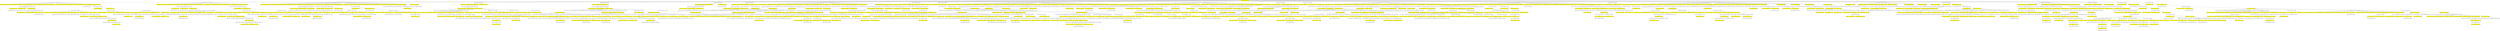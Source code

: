 digraph {nodecdf7cd9594ad44c6a8752987550eac6e [label="[], V: 0.035, N: 1500, P: 0.00, U: 0.000", shape="box", fillcolor=yellow, style=filled];
nodee8f86950d3b445d4b302c5d354936c9a [label="[29], V: -0.011, N: 75, P: 0.00, U: -0.011", shape="box"];
node520b4e436e3c4c949ca2d0232b5d39a8 [label="[35,51], V: -0.054, N: 1, P: 0.05, U: 0.005", shape="box", fillcolor=yellow, style=filled];
nodee8f86950d3b445d4b302c5d354936c9a -> node520b4e436e3c4c949ca2d0232b5d39a8;
node8b74a8123eb84f8dbb42659a5698c36c [label="[35,8], V: -0.260, N: 1, P: 0.05, U: -0.201", shape="box", fillcolor=yellow, style=filled];
nodee8f86950d3b445d4b302c5d354936c9a -> node8b74a8123eb84f8dbb42659a5698c36c;
node866c1cc8999743b7aad25241d1815fb9 [label="[35,2], V: -0.108, N: 1, P: 0.05, U: -0.050", shape="box", fillcolor=yellow, style=filled];
nodee8f86950d3b445d4b302c5d354936c9a -> node866c1cc8999743b7aad25241d1815fb9;
node6a16dd016ae84ea9b4ee902eac123388 [label="[35,27], V: -0.138, N: 14, P: 0.10, U: -0.019", shape="box", fillcolor=yellow, style=filled];
node172bd67ae55b4cedaf373edb30a136e2 [label="[8], V: -0.092, N: 1, P: 0.00, U: -0.085", shape="box"];
node6a16dd016ae84ea9b4ee902eac123388 -> node172bd67ae55b4cedaf373edb30a136e2;
noded5121ae9f8eb4404b078a6bfab7c0ed9 [label="[56], V: 0.211, N: 12, P: 0.97, U: 2.568", shape="box"];
nodebdf3ddab895946b3858949a50d3eedf5 [label="[8], V: -0.127, N: 2, P: 0.14, U: 0.243", shape="box", fillcolor=yellow, style=filled];
nodef471955a21434136af9e6c3535ae0538 [label="[2,33], V: -0.385, N: 1, P: 0.11, U: 0.000", shape="box"];
nodebdf3ddab895946b3858949a50d3eedf5 -> nodef471955a21434136af9e6c3535ae0538;
noded5121ae9f8eb4404b078a6bfab7c0ed9 -> nodebdf3ddab895946b3858949a50d3eedf5;
node3bf434e7d79e445bac5ca1a69c8c1ff0 [label="[9], V: -0.182, N: 2, P: 0.21, U: 0.373", shape="box", fillcolor=yellow, style=filled];
node15232c023c204c48b9313a739dfc36f1 [label="[4,33], V: -0.561, N: 1, P: 0.11, U: 0.000", shape="box"];
node3bf434e7d79e445bac5ca1a69c8c1ff0 -> node15232c023c204c48b9313a739dfc36f1;
noded5121ae9f8eb4404b078a6bfab7c0ed9 -> node3bf434e7d79e445bac5ca1a69c8c1ff0;
node5d663c57000744acbb4efb0736483b2a [label="[4], V: -0.230, N: 7, P: 0.24, U: 0.489", shape="box", fillcolor=yellow, style=filled];
node5d58f5b0ed50458897500335b5e498e3 [label="[9,33], V: -0.561, N: 1, P: 0.11, U: -0.206", shape="box"];
node5d663c57000744acbb4efb0736483b2a -> node5d58f5b0ed50458897500335b5e498e3;
node4145ff1b2f394fe39969cc2e55270638 [label="[9,5], V: 0.340, N: 5, P: 0.11, U: 0.590", shape="box"];
node5b47166e24f4472091de4b46d7195a1d [label="[0,33], V: -0.664, N: 1, P: 0.13, U: -0.231", shape="box", fillcolor=yellow, style=filled];
node4145ff1b2f394fe39969cc2e55270638 -> node5b47166e24f4472091de4b46d7195a1d;
node9c09fcbd3ab64bc2b3d0a7fd8944e460 [label="[0,38], V: -0.239, N: 1, P: 0.13, U: 0.195", shape="box", fillcolor=yellow, style=filled];
node4145ff1b2f394fe39969cc2e55270638 -> node9c09fcbd3ab64bc2b3d0a7fd8944e460;
node2e1e27f914a24539b546553ac4da17f4 [label="[0,48], V: -0.281, N: 2, P: 0.12, U: 0.634", shape="box", fillcolor=yellow, style=filled];
node9a0da93aaa7a4a0d98989970b932bcf1 [label="[59,43,33], V: -0.762, N: 1, P: 0.17, U: 0.000", shape="box"];
node2e1e27f914a24539b546553ac4da17f4 -> node9a0da93aaa7a4a0d98989970b932bcf1;
node4145ff1b2f394fe39969cc2e55270638 -> node2e1e27f914a24539b546553ac4da17f4;
node5d663c57000744acbb4efb0736483b2a -> node4145ff1b2f394fe39969cc2e55270638;
noded5121ae9f8eb4404b078a6bfab7c0ed9 -> node5d663c57000744acbb4efb0736483b2a;
node6a16dd016ae84ea9b4ee902eac123388 -> noded5121ae9f8eb4404b078a6bfab7c0ed9;
nodee8f86950d3b445d4b302c5d354936c9a -> node6a16dd016ae84ea9b4ee902eac123388;
nodea0d061e436eb4ceaab7c3fc5960377bd [label="[35,50], V: -0.060, N: 1, P: 0.05, U: -0.002", shape="box", fillcolor=yellow, style=filled];
nodee8f86950d3b445d4b302c5d354936c9a -> nodea0d061e436eb4ceaab7c3fc5960377bd;
node19574468f0814318af08beb991f21179 [label="[35,9], V: -0.190, N: 1, P: 0.05, U: -0.131", shape="box", fillcolor=yellow, style=filled];
nodee8f86950d3b445d4b302c5d354936c9a -> node19574468f0814318af08beb991f21179;
nodeb55614c659744aaf9c96670471f2cdda [label="[35,56], V: -0.091, N: 1, P: 0.07, U: -0.006", shape="box", fillcolor=yellow, style=filled];
nodee8f86950d3b445d4b302c5d354936c9a -> nodeb55614c659744aaf9c96670471f2cdda;
nodebf8d2fb4fdee4a8ea0154d5c8742271a [label="[35,38], V: -0.076, N: 1, P: 0.05, U: -0.017", shape="box", fillcolor=yellow, style=filled];
nodee8f86950d3b445d4b302c5d354936c9a -> nodebf8d2fb4fdee4a8ea0154d5c8742271a;
node944d28aa13474d69aeaee0f64b0859ff [label="[35,4], V: -0.142, N: 1, P: 0.05, U: -0.083", shape="box", fillcolor=yellow, style=filled];
nodee8f86950d3b445d4b302c5d354936c9a -> node944d28aa13474d69aeaee0f64b0859ff;
nodec7b64e42abf742f2beb2d644ccf2af17 [label="[35,5], V: 0.073, N: 51, P: 0.05, U: 0.136", shape="box", fillcolor=yellow, style=filled];
nodea63cfe5975c04d6997b88d3816d2836d [label="[0,51], V: 0.114, N: 1, P: 0.05, U: 0.177", shape="box"];
nodec7b64e42abf742f2beb2d644ccf2af17 -> nodea63cfe5975c04d6997b88d3816d2836d;
node84193729d9f940b2a6d816877f0f4e4d [label="[0,27], V: -0.057, N: 49, P: 0.21, U: 0.230", shape="box"];
node6463e9034d2840a7a8acb3c33a3e491f [label="[51], V: 0.515, N: 1, P: 0.00, U: 0.517", shape="box", fillcolor=yellow, style=filled];
node84193729d9f940b2a6d816877f0f4e4d -> node6463e9034d2840a7a8acb3c33a3e491f;
node9afb8cc0d9974c03a0ede15cf0290efd [label="[56], V: 0.057, N: 47, P: 0.98, U: 1.427", shape="box", fillcolor=yellow, style=filled];
nodeb551161f4d294428a05cdd03f5ec1f8f [label="[8], V: 0.042, N: 22, P: 0.21, U: 0.334", shape="box"];
nodece724053f4c84c7da2c2ffa7e314834a [label="[2,33], V: -0.751, N: 1, P: 0.13, U: -0.495", shape="box", fillcolor=yellow, style=filled];
nodeb551161f4d294428a05cdd03f5ec1f8f -> nodece724053f4c84c7da2c2ffa7e314834a;
node465852f62e7a45b18792d9e1d3ac3818 [label="[2,38], V: -0.381, N: 1, P: 0.13, U: -0.125", shape="box", fillcolor=yellow, style=filled];
nodeb551161f4d294428a05cdd03f5ec1f8f -> node465852f62e7a45b18792d9e1d3ac3818;
node6d0a72cb68f348edb488b58f27abfac7 [label="[2,48], V: -0.360, N: 2, P: 0.12, U: -0.106", shape="box", fillcolor=yellow, style=filled];
node6be201c55e1d416e89ee4094fd6b6173 [label="[59,43,33], V: -0.793, N: 1, P: 0.17, U: 0.000", shape="box"];
node6d0a72cb68f348edb488b58f27abfac7 -> node6be201c55e1d416e89ee4094fd6b6173;
nodeb551161f4d294428a05cdd03f5ec1f8f -> node6d0a72cb68f348edb488b58f27abfac7;
node522b1f6386dd4d7aa8185b84ab7a5696 [label="[2,59], V: -0.069, N: 3, P: 0.12, U: 0.185", shape="box", fillcolor=yellow, style=filled];
node85c0a4c89e4c408693bd6bccebc321a4 [label="[43], V: 0.051, N: 1, P: 0.11, U: 0.417", shape="box"];
node522b1f6386dd4d7aa8185b84ab7a5696 -> node85c0a4c89e4c408693bd6bccebc321a4;
nodedf023e31c8004a0dbc5b9420ddb0a0db [label="[48,43,38], V: -0.521, N: 1, P: 0.15, U: 0.507", shape="box"];
node522b1f6386dd4d7aa8185b84ab7a5696 -> nodedf023e31c8004a0dbc5b9420ddb0a0db;
nodeb551161f4d294428a05cdd03f5ec1f8f -> node522b1f6386dd4d7aa8185b84ab7a5696;
noded9b432c661814852acdd3e52c0775828 [label="[2,57], V: -0.030, N: 3, P: 0.12, U: 0.224", shape="box", fillcolor=yellow, style=filled];
nodeb92a0e2a2026488cb71dac0e4063c7a0 [label="[51,49], V: 0.448, N: 2, P: 0.21, U: 0.898", shape="box"];
node31dbfb10e2524e2887f2f6a3cd3390b1 [label="[50,33], V: -0.708, N: 1, P: 0.14, U: 0.000", shape="box", fillcolor=yellow, style=filled];
nodeb92a0e2a2026488cb71dac0e4063c7a0 -> node31dbfb10e2524e2887f2f6a3cd3390b1;
noded9b432c661814852acdd3e52c0775828 -> nodeb92a0e2a2026488cb71dac0e4063c7a0;
nodeb551161f4d294428a05cdd03f5ec1f8f -> noded9b432c661814852acdd3e52c0775828;
nodea50a0296c28f4e9ab7ad1a0852fa99b6 [label="[2,21], V: 0.129, N: 11, P: 0.12, U: 0.412", shape="box", fillcolor=yellow, style=filled];
node4682fea7ce594a7ab3e5cf0cd259c868 [label="[26,31,25,14,4], V: 0.034, N: 10, P: 0.15, U: 0.441", shape="box"];
nodec46dfaa73e6d4be3bd82d3451fc87a19 [label="[9,33], V: -0.040, N: 1, P: 0.14, U: 0.364", shape="box", fillcolor=yellow, style=filled];
node4682fea7ce594a7ab3e5cf0cd259c868 -> nodec46dfaa73e6d4be3bd82d3451fc87a19;
node17b1856566044598bf1f782be9024f94 [label="[9,38], V: 0.038, N: 8, P: 0.14, U: 0.470", shape="box", fillcolor=yellow, style=filled];
node97bdbe8726184f4a81911ab9abd4c230 [label="[33,48], V: -0.102, N: 1, P: 0.25, U: 0.663", shape="box"];
node17b1856566044598bf1f782be9024f94 -> node97bdbe8726184f4a81911ab9abd4c230;
node10506b98c1c24d039033273e58b77b4d [label="[33,59], V: -0.011, N: 1, P: 0.25, U: 0.754", shape="box"];
node17b1856566044598bf1f782be9024f94 -> node10506b98c1c24d039033273e58b77b4d;
node8230510d9fb44d7a8b6298e5dee6072b [label="[33,57], V: 0.147, N: 5, P: 0.25, U: 0.909", shape="box"];
node5cb9b78f251a41f3be1b963754bf34ed [label="[51,49], V: -0.061, N: 4, P: 0.40, U: 1.348", shape="box", fillcolor=yellow, style=filled];
nodea0c15ef23e1d49fcb2a9d7b4d7fa43f5 [label="[50,48], V: -0.164, N: 1, P: 0.33, U: 1.014", shape="box"];
node5cb9b78f251a41f3be1b963754bf34ed -> nodea0c15ef23e1d49fcb2a9d7b4d7fa43f5;
node9c1ad70fbbf642b090e8c5973f5036ac [label="[50,59], V: 0.142, N: 2, P: 0.33, U: 1.303", shape="box"];
node2ca157ac52124c6ba4a2b93690c2371d [label="[43], V: -0.160, N: 1, P: 0.22, U: 0.000", shape="box", fillcolor=yellow, style=filled];
node9c1ad70fbbf642b090e8c5973f5036ac -> node2ca157ac52124c6ba4a2b93690c2371d;
node5cb9b78f251a41f3be1b963754bf34ed -> node9c1ad70fbbf642b090e8c5973f5036ac;
node8230510d9fb44d7a8b6298e5dee6072b -> node5cb9b78f251a41f3be1b963754bf34ed;
node17b1856566044598bf1f782be9024f94 -> node8230510d9fb44d7a8b6298e5dee6072b;
node4682fea7ce594a7ab3e5cf0cd259c868 -> node17b1856566044598bf1f782be9024f94;
nodea50a0296c28f4e9ab7ad1a0852fa99b6 -> node4682fea7ce594a7ab3e5cf0cd259c868;
nodeb551161f4d294428a05cdd03f5ec1f8f -> nodea50a0296c28f4e9ab7ad1a0852fa99b6;
node9afb8cc0d9974c03a0ede15cf0290efd -> nodeb551161f4d294428a05cdd03f5ec1f8f;
nodeb359d112a7f8476f8eef77d8c3a27d82 [label="[9], V: -0.055, N: 11, P: 0.24, U: 0.292", shape="box"];
node650b02c452a44cff9011a4af3dbc3696 [label="[4,33], V: -0.654, N: 1, P: 0.13, U: -0.313", shape="box", fillcolor=yellow, style=filled];
nodeb359d112a7f8476f8eef77d8c3a27d82 -> node650b02c452a44cff9011a4af3dbc3696;
node8ee82357d29d4f1790c82ae678e79bf6 [label="[4,38], V: -0.260, N: 1, P: 0.13, U: 0.081", shape="box", fillcolor=yellow, style=filled];
nodeb359d112a7f8476f8eef77d8c3a27d82 -> node8ee82357d29d4f1790c82ae678e79bf6;
nodeee8b42dc1265491886e543bcfe015e6f [label="[4,48], V: -0.280, N: 2, P: 0.12, U: 0.061", shape="box", fillcolor=yellow, style=filled];
node947f8828df8d407ca825dce7f439ee17 [label="[59,43,33], V: -0.751, N: 1, P: 0.17, U: 0.000", shape="box"];
nodeee8b42dc1265491886e543bcfe015e6f -> node947f8828df8d407ca825dce7f439ee17;
nodeb359d112a7f8476f8eef77d8c3a27d82 -> nodeee8b42dc1265491886e543bcfe015e6f;
nodec562ca2a9dd54aac9d97cd2f41e30207 [label="[4,21], V: 0.388, N: 6, P: 0.12, U: 0.686", shape="box", fillcolor=yellow, style=filled];
node2fa3438b62944b1a8682fe58aa515eab [label="[26,31,25,14,2], V: 0.361, N: 2, P: 0.12, U: 0.750", shape="box"];
node8c6d69da5dec423c8b20d8be6beae8fe [label="[8,33], V: -0.040, N: 1, P: 0.14, U: 0.000", shape="box", fillcolor=yellow, style=filled];
node2fa3438b62944b1a8682fe58aa515eab -> node8c6d69da5dec423c8b20d8be6beae8fe;
nodec562ca2a9dd54aac9d97cd2f41e30207 -> node2fa3438b62944b1a8682fe58aa515eab;
nodee42b1f430f214f419eb5a3f3d1351e3f [label="[26,31,25,14,8,2,38], V: -0.160, N: 3, P: 0.25, U: 0.903", shape="box"];
nodeebbb0adf6a3d454799bdd1841197c91f [label="[33,48], V: 0.394, N: 2, P: 0.25, U: 1.018", shape="box", fillcolor=yellow, style=filled];
noded823588181314b468dc99eab8463a113 [label="[59,43,58], V: 0.604, N: 1, P: 0.50, U: 0.000", shape="box"];
nodeebbb0adf6a3d454799bdd1841197c91f -> noded823588181314b468dc99eab8463a113;
nodee42b1f430f214f419eb5a3f3d1351e3f -> nodeebbb0adf6a3d454799bdd1841197c91f;
nodec562ca2a9dd54aac9d97cd2f41e30207 -> nodee42b1f430f214f419eb5a3f3d1351e3f;
nodeb359d112a7f8476f8eef77d8c3a27d82 -> nodec562ca2a9dd54aac9d97cd2f41e30207;
node9afb8cc0d9974c03a0ede15cf0290efd -> nodeb359d112a7f8476f8eef77d8c3a27d82;
nodea363728273dc43eaa65b4c2886bfc9e0 [label="[4], V: -0.075, N: 13, P: 0.28, U: 0.319", shape="box"];
node14f83b53774846fab3d1e057e11af894 [label="[9,33], V: -0.654, N: 1, P: 0.13, U: -0.335", shape="box", fillcolor=yellow, style=filled];
nodea363728273dc43eaa65b4c2886bfc9e0 -> node14f83b53774846fab3d1e057e11af894;
node627b62d007db443aadb2f81c9e3aa9dd [label="[9,38], V: -0.260, N: 1, P: 0.13, U: 0.059", shape="box", fillcolor=yellow, style=filled];
nodea363728273dc43eaa65b4c2886bfc9e0 -> node627b62d007db443aadb2f81c9e3aa9dd;
nodeb85e9f0d27284e518e522b716745d9cb [label="[9,48], V: -0.280, N: 2, P: 0.12, U: 0.039", shape="box", fillcolor=yellow, style=filled];
node14a267e2ceb94c53b72066bd02f21500 [label="[59,43,33], V: -0.751, N: 1, P: 0.17, U: 0.000", shape="box"];
nodeb85e9f0d27284e518e522b716745d9cb -> node14a267e2ceb94c53b72066bd02f21500;
nodea363728273dc43eaa65b4c2886bfc9e0 -> nodeb85e9f0d27284e518e522b716745d9cb;
nodefaaf7ee1ceb540468c577b2ccc0ac938 [label="[9,21], V: 0.343, N: 8, P: 0.12, U: 0.675", shape="box", fillcolor=yellow, style=filled];
node9169f32006a444eca4b3d5adaed1a226 [label="[26,31,25,14,2], V: 0.185, N: 3, P: 0.12, U: 0.542", shape="box"];
node70a50c1799c24e90977f38f96cbe8e09 [label="[8,33], V: -0.040, N: 1, P: 0.14, U: 0.436", shape="box", fillcolor=yellow, style=filled];
node9169f32006a444eca4b3d5adaed1a226 -> node70a50c1799c24e90977f38f96cbe8e09;
node146575647b9645789dd9768c7e452682 [label="[8,38], V: 0.168, N: 1, P: 0.14, U: 0.476", shape="box", fillcolor=yellow, style=filled];
node9169f32006a444eca4b3d5adaed1a226 -> node146575647b9645789dd9768c7e452682;
nodefaaf7ee1ceb540468c577b2ccc0ac938 -> node9169f32006a444eca4b3d5adaed1a226;
nodedaea1b90221a4c0a8e9033ebda978dd9 [label="[26,31,25,14,8,2,33], V: 0.245, N: 1, P: 0.20, U: 0.627", shape="box"];
nodefaaf7ee1ceb540468c577b2ccc0ac938 -> nodedaea1b90221a4c0a8e9033ebda978dd9;
nodef0cd0a87a69e41078bcbb4a47fa1cee5 [label="[26,31,25,14,8,2,38], V: -0.160, N: 3, P: 0.25, U: 0.613", shape="box"];
node7683a85a6a6e4111aa99b8add92fa744 [label="[33,48], V: 0.394, N: 2, P: 0.25, U: 1.018", shape="box", fillcolor=yellow, style=filled];
node3d6808288b2d4fdb86a147cb14a25dda [label="[59,43,58], V: 0.604, N: 1, P: 0.50, U: 0.000", shape="box"];
node7683a85a6a6e4111aa99b8add92fa744 -> node3d6808288b2d4fdb86a147cb14a25dda;
nodef0cd0a87a69e41078bcbb4a47fa1cee5 -> node7683a85a6a6e4111aa99b8add92fa744;
nodefaaf7ee1ceb540468c577b2ccc0ac938 -> nodef0cd0a87a69e41078bcbb4a47fa1cee5;
nodea363728273dc43eaa65b4c2886bfc9e0 -> nodefaaf7ee1ceb540468c577b2ccc0ac938;
node9afb8cc0d9974c03a0ede15cf0290efd -> nodea363728273dc43eaa65b4c2886bfc9e0;
node84193729d9f940b2a6d816877f0f4e4d -> node9afb8cc0d9974c03a0ede15cf0290efd;
nodec7b64e42abf742f2beb2d644ccf2af17 -> node84193729d9f940b2a6d816877f0f4e4d;
nodee8f86950d3b445d4b302c5d354936c9a -> nodec7b64e42abf742f2beb2d644ccf2af17;
node9c7c73dc554749958a95b1676a752f1f [label="[35,49], V: -0.063, N: 1, P: 0.05, U: -0.005", shape="box", fillcolor=yellow, style=filled];
nodee8f86950d3b445d4b302c5d354936c9a -> node9c7c73dc554749958a95b1676a752f1f;
nodecdf7cd9594ad44c6a8752987550eac6e -> nodee8f86950d3b445d4b302c5d354936c9a;
node1a1863d16fa94370bcde4e21edf35446 [label="[35], V: -0.034, N: 74, P: 0.02, U: -0.031", shape="box"];
node5b4e1b5d751447259aba9670301fd9d2 [label="[29,51], V: -0.054, N: 1, P: 0.05, U: 0.006", shape="box", fillcolor=yellow, style=filled];
node1a1863d16fa94370bcde4e21edf35446 -> node5b4e1b5d751447259aba9670301fd9d2;
nodec9a3e0083fc64ff5bfbb6c178e0d9ece [label="[29,8], V: -0.260, N: 1, P: 0.05, U: -0.200", shape="box", fillcolor=yellow, style=filled];
node1a1863d16fa94370bcde4e21edf35446 -> nodec9a3e0083fc64ff5bfbb6c178e0d9ece;
nodeaa9c1861ffdf4827b29d568272e27422 [label="[29,2], V: -0.108, N: 1, P: 0.05, U: -0.048", shape="box", fillcolor=yellow, style=filled];
node1a1863d16fa94370bcde4e21edf35446 -> nodeaa9c1861ffdf4827b29d568272e27422;
node4c62d09840d747f08f639832ed5b914e [label="[29,27], V: -0.103, N: 11, P: 0.09, U: 0.002", shape="box", fillcolor=yellow, style=filled];
node0031b63ba63d4ac282b583342749e0db [label="[8], V: -0.092, N: 1, P: 0.00, U: -0.084", shape="box"];
node4c62d09840d747f08f639832ed5b914e -> node0031b63ba63d4ac282b583342749e0db;
node26338d0330e84e348d1e6666fed54bc9 [label="[56], V: 0.192, N: 9, P: 0.97, U: 2.787", shape="box"];
node71f3361fb0a24c469bc280f379abd611 [label="[8], V: -0.127, N: 2, P: 0.14, U: 0.285", shape="box", fillcolor=yellow, style=filled];
nodee32354bfbb1b465ba3db490789aa6773 [label="[2,33], V: -0.385, N: 1, P: 0.11, U: 0.000", shape="box"];
node71f3361fb0a24c469bc280f379abd611 -> nodee32354bfbb1b465ba3db490789aa6773;
node26338d0330e84e348d1e6666fed54bc9 -> node71f3361fb0a24c469bc280f379abd611;
node89ffe486953e4ccba925f449b33e4839 [label="[9], V: -0.182, N: 2, P: 0.21, U: 0.437", shape="box", fillcolor=yellow, style=filled];
node181d32a8715a45c39402760b7c842d7b [label="[4,33], V: -0.561, N: 1, P: 0.11, U: 0.000", shape="box"];
node89ffe486953e4ccba925f449b33e4839 -> node181d32a8715a45c39402760b7c842d7b;
node26338d0330e84e348d1e6666fed54bc9 -> node89ffe486953e4ccba925f449b33e4839;
node75323e6b46b14f72ac321789b117ce7f [label="[4], V: -0.203, N: 4, P: 0.24, U: 0.655", shape="box", fillcolor=yellow, style=filled];
node8a405a659d79401e94f3305ff8af24b8 [label="[9,33], V: -0.561, N: 1, P: 0.11, U: -0.168", shape="box"];
node75323e6b46b14f72ac321789b117ce7f -> node8a405a659d79401e94f3305ff8af24b8;
node84de3651b8244726943f67b3cffe766d [label="[9,5], V: 0.451, N: 2, P: 0.11, U: 0.630", shape="box"];
node2d987d66168446be9c208f9ca83d70c7 [label="[0,33], V: -0.664, N: 1, P: 0.13, U: 0.000", shape="box", fillcolor=yellow, style=filled];
node84de3651b8244726943f67b3cffe766d -> node2d987d66168446be9c208f9ca83d70c7;
node75323e6b46b14f72ac321789b117ce7f -> node84de3651b8244726943f67b3cffe766d;
node26338d0330e84e348d1e6666fed54bc9 -> node75323e6b46b14f72ac321789b117ce7f;
node4c62d09840d747f08f639832ed5b914e -> node26338d0330e84e348d1e6666fed54bc9;
node1a1863d16fa94370bcde4e21edf35446 -> node4c62d09840d747f08f639832ed5b914e;
node65a648e13a94426b9b07023f1584ef41 [label="[29,50], V: -0.060, N: 1, P: 0.05, U: -0.000", shape="box", fillcolor=yellow, style=filled];
node1a1863d16fa94370bcde4e21edf35446 -> node65a648e13a94426b9b07023f1584ef41;
node9748e726b2474168be9520e66451b923 [label="[29,9], V: -0.190, N: 1, P: 0.05, U: -0.129", shape="box", fillcolor=yellow, style=filled];
node1a1863d16fa94370bcde4e21edf35446 -> node9748e726b2474168be9520e66451b923;
node58c02d14d1ec4a9fbdcdffbdb1945ace [label="[29,56], V: -0.091, N: 1, P: 0.07, U: -0.012", shape="box", fillcolor=yellow, style=filled];
node1a1863d16fa94370bcde4e21edf35446 -> node58c02d14d1ec4a9fbdcdffbdb1945ace;
node85cd5ecb869c4f4d9e6d10e271239944 [label="[29,4], V: -0.142, N: 1, P: 0.05, U: -0.082", shape="box", fillcolor=yellow, style=filled];
node1a1863d16fa94370bcde4e21edf35446 -> node85cd5ecb869c4f4d9e6d10e271239944;
nodef5f538278c494cc59eb30a61b195cc94 [label="[29,5], V: 0.085, N: 54, P: 0.05, U: 0.144", shape="box", fillcolor=yellow, style=filled];
node9d30f24e0d5746f783d37a1a96ed42ff [label="[0,51], V: 0.114, N: 1, P: 0.05, U: 0.175", shape="box"];
nodef5f538278c494cc59eb30a61b195cc94 -> node9d30f24e0d5746f783d37a1a96ed42ff;
node74521aea346345408ffb0dea57f29c42 [label="[0,27], V: -0.071, N: 52, P: 0.21, U: 0.216", shape="box"];
node437eda556dcc4e80a79c8c60672c67c6 [label="[51], V: 0.515, N: 1, P: 0.00, U: 0.517", shape="box", fillcolor=yellow, style=filled];
node74521aea346345408ffb0dea57f29c42 -> node437eda556dcc4e80a79c8c60672c67c6;
nodef169ba8b5f1d4d17826d34b540bdd03b [label="[56], V: 0.071, N: 50, P: 0.98, U: 1.395", shape="box", fillcolor=yellow, style=filled];
nodedb9c0af77703427691cbda0974f53e5e [label="[8], V: 0.010, N: 24, P: 0.21, U: 0.299", shape="box"];
nodeca7deba522134b2aa0995807ab47ead1 [label="[2,33], V: -0.751, N: 1, P: 0.13, U: -0.505", shape="box", fillcolor=yellow, style=filled];
nodedb9c0af77703427691cbda0974f53e5e -> nodeca7deba522134b2aa0995807ab47ead1;
nodee3e8f4c34bd747bb8505d2ddc817d05e [label="[2,38], V: -0.381, N: 1, P: 0.13, U: -0.135", shape="box", fillcolor=yellow, style=filled];
nodedb9c0af77703427691cbda0974f53e5e -> nodee3e8f4c34bd747bb8505d2ddc817d05e;
nodeb08831387f0e4a1484c675601da2cbb4 [label="[2,48], V: -0.360, N: 2, P: 0.12, U: -0.116", shape="box", fillcolor=yellow, style=filled];
nodedd4a283a342c4a809feac69d4b293bf8 [label="[59,43,33], V: -0.793, N: 1, P: 0.17, U: 0.000", shape="box"];
nodeb08831387f0e4a1484c675601da2cbb4 -> nodedd4a283a342c4a809feac69d4b293bf8;
nodedb9c0af77703427691cbda0974f53e5e -> nodeb08831387f0e4a1484c675601da2cbb4;
node7aa25633913449b09e36fd053d7d0a65 [label="[2,59], V: -0.069, N: 3, P: 0.12, U: 0.175", shape="box", fillcolor=yellow, style=filled];
node7d50ee217f6e4f7d821824a3bcb1fe4e [label="[43], V: 0.051, N: 1, P: 0.11, U: 0.417", shape="box"];
node7aa25633913449b09e36fd053d7d0a65 -> node7d50ee217f6e4f7d821824a3bcb1fe4e;
nodef80cb90917ff4cbb9555cab91de9a9ef [label="[48,43,38], V: -0.521, N: 1, P: 0.15, U: 0.507", shape="box"];
node7aa25633913449b09e36fd053d7d0a65 -> nodef80cb90917ff4cbb9555cab91de9a9ef;
nodedb9c0af77703427691cbda0974f53e5e -> node7aa25633913449b09e36fd053d7d0a65;
nodeeae077e62e1644118fdb27312d3da6ff [label="[2,57], V: -0.030, N: 3, P: 0.12, U: 0.214", shape="box", fillcolor=yellow, style=filled];
noded827c1eadf39417ebeb68f55a74546c5 [label="[51,49], V: 0.448, N: 2, P: 0.21, U: 0.898", shape="box"];
node42f0ef0a590447f99740558ae10ba546 [label="[50,33], V: -0.708, N: 1, P: 0.14, U: 0.000", shape="box", fillcolor=yellow, style=filled];
noded827c1eadf39417ebeb68f55a74546c5 -> node42f0ef0a590447f99740558ae10ba546;
nodeeae077e62e1644118fdb27312d3da6ff -> noded827c1eadf39417ebeb68f55a74546c5;
nodedb9c0af77703427691cbda0974f53e5e -> nodeeae077e62e1644118fdb27312d3da6ff;
node33925b2a21184642b8ed8bdddbef84e4 [label="[2,21], V: 0.162, N: 13, P: 0.12, U: 0.388", shape="box", fillcolor=yellow, style=filled];
nodedfbb16d31b2d492192355f549e3f3157 [label="[26,31,25,14,4], V: -0.029, N: 12, P: 0.15, U: 0.397", shape="box"];
node8b2998ef2fe84b2f9bf762ba8df479cd [label="[9,33], V: -0.040, N: 1, P: 0.14, U: 0.336", shape="box", fillcolor=yellow, style=filled];
nodedfbb16d31b2d492192355f549e3f3157 -> node8b2998ef2fe84b2f9bf762ba8df479cd;
nodebe0947f9d95e419fb57bf09ccef016d2 [label="[9,38], V: 0.099, N: 10, P: 0.14, U: 0.444", shape="box", fillcolor=yellow, style=filled];
node00709a05819447abbd5fc39394a13067 [label="[33,48], V: -0.102, N: 1, P: 0.25, U: 0.605", shape="box"];
nodebe0947f9d95e419fb57bf09ccef016d2 -> node00709a05819447abbd5fc39394a13067;
node77bbfd5a15d94c3d83f32198e889b9ee [label="[33,59], V: -0.011, N: 1, P: 0.25, U: 0.696", shape="box"];
nodebe0947f9d95e419fb57bf09ccef016d2 -> node77bbfd5a15d94c3d83f32198e889b9ee;
nodef41cd12a2bcb48b898ce4a20a1fac189 [label="[33,57], V: 0.006, N: 7, P: 0.25, U: 0.778", shape="box"];
nodec43b729156cc4cabb57bf60b8068ef8e [label="[51,49], V: 0.074, N: 6, P: 0.40, U: 1.281", shape="box", fillcolor=yellow, style=filled];
nodecb12695f2a1547cfb5d6cda3597033cc [label="[50,48], V: -0.164, N: 1, P: 0.33, U: 0.947", shape="box"];
nodec43b729156cc4cabb57bf60b8068ef8e -> nodecb12695f2a1547cfb5d6cda3597033cc;
nodeef77cb9d25d8472d8ea10bebcfcbc238 [label="[50,59], V: -0.007, N: 3, P: 0.33, U: 1.104", shape="box"];
node6dfa1e530970494baffe425878dff074 [label="[43], V: -0.160, N: 1, P: 0.22, U: 0.558", shape="box", fillcolor=yellow, style=filled];
nodeef77cb9d25d8472d8ea10bebcfcbc238 -> node6dfa1e530970494baffe425878dff074;
node454d28953270430d8a43cd9a93e54ff1 [label="[48,43,58], V: 0.307, N: 1, P: 0.78, U: 2.615", shape="box", fillcolor=yellow, style=filled];
nodeef77cb9d25d8472d8ea10bebcfcbc238 -> node454d28953270430d8a43cd9a93e54ff1;
nodec43b729156cc4cabb57bf60b8068ef8e -> nodeef77cb9d25d8472d8ea10bebcfcbc238;
nodee1e7f913d0c745f7ac4a82ea18513051 [label="[50,58], V: 0.383, N: 1, P: 0.33, U: 1.111", shape="box"];
nodec43b729156cc4cabb57bf60b8068ef8e -> nodee1e7f913d0c745f7ac4a82ea18513051;
nodef41cd12a2bcb48b898ce4a20a1fac189 -> nodec43b729156cc4cabb57bf60b8068ef8e;
nodebe0947f9d95e419fb57bf09ccef016d2 -> nodef41cd12a2bcb48b898ce4a20a1fac189;
nodedfbb16d31b2d492192355f549e3f3157 -> nodebe0947f9d95e419fb57bf09ccef016d2;
node33925b2a21184642b8ed8bdddbef84e4 -> nodedfbb16d31b2d492192355f549e3f3157;
nodedb9c0af77703427691cbda0974f53e5e -> node33925b2a21184642b8ed8bdddbef84e4;
nodef169ba8b5f1d4d17826d34b540bdd03b -> nodedb9c0af77703427691cbda0974f53e5e;
nodebbd8623c229d42c2b6f75dc167c7d142 [label="[9], V: -0.055, N: 11, P: 0.24, U: 0.282", shape="box"];
nodeb9867a4c95c3468cb8649d593024087a [label="[4,33], V: -0.654, N: 1, P: 0.13, U: -0.313", shape="box", fillcolor=yellow, style=filled];
nodebbd8623c229d42c2b6f75dc167c7d142 -> nodeb9867a4c95c3468cb8649d593024087a;
node2670e67f1fad47feb1ad9eef39f8d04a [label="[4,38], V: -0.260, N: 1, P: 0.13, U: 0.081", shape="box", fillcolor=yellow, style=filled];
nodebbd8623c229d42c2b6f75dc167c7d142 -> node2670e67f1fad47feb1ad9eef39f8d04a;
node386f123e04ab4fd8bb67b7d040fd89a7 [label="[4,48], V: -0.280, N: 2, P: 0.12, U: 0.061", shape="box", fillcolor=yellow, style=filled];
nodeb941bcd15071453baafa7e6b66f44e74 [label="[59,43,33], V: -0.751, N: 1, P: 0.17, U: 0.000", shape="box"];
node386f123e04ab4fd8bb67b7d040fd89a7 -> nodeb941bcd15071453baafa7e6b66f44e74;
nodebbd8623c229d42c2b6f75dc167c7d142 -> node386f123e04ab4fd8bb67b7d040fd89a7;
node001c6baf95fa434ea1107955f07ef9d4 [label="[4,21], V: 0.388, N: 6, P: 0.12, U: 0.686", shape="box", fillcolor=yellow, style=filled];
node644db205c74d4690a7dd16360049f062 [label="[26,31,25,14,2], V: 0.361, N: 2, P: 0.12, U: 0.750", shape="box"];
node08b10bb331544ddaa7504106dec8bd38 [label="[8,33], V: -0.040, N: 1, P: 0.14, U: 0.000", shape="box", fillcolor=yellow, style=filled];
node644db205c74d4690a7dd16360049f062 -> node08b10bb331544ddaa7504106dec8bd38;
node001c6baf95fa434ea1107955f07ef9d4 -> node644db205c74d4690a7dd16360049f062;
node618b122772064d5e9daff6a289abae28 [label="[26,31,25,14,8,2,38], V: -0.160, N: 3, P: 0.25, U: 0.903", shape="box"];
node58c6e2988fd94e16ae4b271171f33ad3 [label="[33,48], V: 0.394, N: 2, P: 0.25, U: 1.018", shape="box", fillcolor=yellow, style=filled];
node488fbc56bb3b4fdba0a91069f58b6fb6 [label="[59,43,58], V: 0.604, N: 1, P: 0.50, U: 0.000", shape="box"];
node58c6e2988fd94e16ae4b271171f33ad3 -> node488fbc56bb3b4fdba0a91069f58b6fb6;
node618b122772064d5e9daff6a289abae28 -> node58c6e2988fd94e16ae4b271171f33ad3;
node001c6baf95fa434ea1107955f07ef9d4 -> node618b122772064d5e9daff6a289abae28;
nodebbd8623c229d42c2b6f75dc167c7d142 -> node001c6baf95fa434ea1107955f07ef9d4;
nodef169ba8b5f1d4d17826d34b540bdd03b -> nodebbd8623c229d42c2b6f75dc167c7d142;
nodec03f0ba746a846babecabee9badfa449 [label="[4], V: -0.083, N: 14, P: 0.28, U: 0.307", shape="box"];
nodefb9cbafcd2284a7dafc6b21ca6fcf066 [label="[9,33], V: -0.654, N: 1, P: 0.13, U: -0.345", shape="box", fillcolor=yellow, style=filled];
nodec03f0ba746a846babecabee9badfa449 -> nodefb9cbafcd2284a7dafc6b21ca6fcf066;
node63711ece7d5c4c98a484a67f91f8a81f [label="[9,38], V: -0.260, N: 1, P: 0.13, U: 0.049", shape="box", fillcolor=yellow, style=filled];
nodec03f0ba746a846babecabee9badfa449 -> node63711ece7d5c4c98a484a67f91f8a81f;
node6fbf94fdbfbe48a0a16f9d1f3eb73da0 [label="[9,48], V: -0.280, N: 2, P: 0.12, U: 0.029", shape="box", fillcolor=yellow, style=filled];
noded6d265dc5b024bd2bec6aef6e18ba243 [label="[59,43,33], V: -0.751, N: 1, P: 0.17, U: 0.000", shape="box"];
node6fbf94fdbfbe48a0a16f9d1f3eb73da0 -> noded6d265dc5b024bd2bec6aef6e18ba243;
nodec03f0ba746a846babecabee9badfa449 -> node6fbf94fdbfbe48a0a16f9d1f3eb73da0;
nodef33df6342e2e4e1fac1e79b7212d8682 [label="[9,21], V: 0.325, N: 9, P: 0.12, U: 0.652", shape="box", fillcolor=yellow, style=filled];
nodeb6dc252d063a4b0bad39fa2fe9f6d737 [label="[26,31,25,14,2], V: 0.185, N: 3, P: 0.12, U: 0.528", shape="box"];
nodee1ca337f92a545f788f1cd5cd1eb9856 [label="[8,33], V: -0.040, N: 1, P: 0.14, U: 0.436", shape="box", fillcolor=yellow, style=filled];
nodeb6dc252d063a4b0bad39fa2fe9f6d737 -> nodee1ca337f92a545f788f1cd5cd1eb9856;
node4afdb45368774942b1359d4d8dcc5171 [label="[8,38], V: 0.168, N: 1, P: 0.14, U: 0.476", shape="box", fillcolor=yellow, style=filled];
nodeb6dc252d063a4b0bad39fa2fe9f6d737 -> node4afdb45368774942b1359d4d8dcc5171;
nodef33df6342e2e4e1fac1e79b7212d8682 -> nodeb6dc252d063a4b0bad39fa2fe9f6d737;
nodedc54d13dbe4f4838bdce7b9dc7ff20a4 [label="[26,31,25,14,8,2,33], V: 0.030, N: 2, P: 0.20, U: 0.847", shape="box"];
nodecaae87c624ea491d966f54788b152d86 [label="[38,48], V: 0.185, N: 1, P: 0.25, U: 0.000", shape="box", fillcolor=yellow, style=filled];
nodedc54d13dbe4f4838bdce7b9dc7ff20a4 -> nodecaae87c624ea491d966f54788b152d86;
nodef33df6342e2e4e1fac1e79b7212d8682 -> nodedc54d13dbe4f4838bdce7b9dc7ff20a4;
nodeaa630c1f889145e8bc0425c3ea4d58f8 [label="[26,31,25,14,8,2,38], V: -0.160, N: 3, P: 0.25, U: 0.582", shape="box"];
node1110454f463146ddbbd11a7350740ab0 [label="[33,48], V: 0.394, N: 2, P: 0.25, U: 1.018", shape="box", fillcolor=yellow, style=filled];
node3056da34d542404c8d1e75907504af4f [label="[59,43,58], V: 0.604, N: 1, P: 0.50, U: 0.000", shape="box"];
node1110454f463146ddbbd11a7350740ab0 -> node3056da34d542404c8d1e75907504af4f;
nodeaa630c1f889145e8bc0425c3ea4d58f8 -> node1110454f463146ddbbd11a7350740ab0;
nodef33df6342e2e4e1fac1e79b7212d8682 -> nodeaa630c1f889145e8bc0425c3ea4d58f8;
nodec03f0ba746a846babecabee9badfa449 -> nodef33df6342e2e4e1fac1e79b7212d8682;
nodef169ba8b5f1d4d17826d34b540bdd03b -> nodec03f0ba746a846babecabee9badfa449;
node74521aea346345408ffb0dea57f29c42 -> nodef169ba8b5f1d4d17826d34b540bdd03b;
nodef5f538278c494cc59eb30a61b195cc94 -> node74521aea346345408ffb0dea57f29c42;
node1a1863d16fa94370bcde4e21edf35446 -> nodef5f538278c494cc59eb30a61b195cc94;
nodece6dd185986d40d4af1b1d539310f441 [label="[29,49], V: -0.063, N: 1, P: 0.05, U: -0.003", shape="box", fillcolor=yellow, style=filled];
node1a1863d16fa94370bcde4e21edf35446 -> nodece6dd185986d40d4af1b1d539310f441;
nodecdf7cd9594ad44c6a8752987550eac6e -> node1a1863d16fa94370bcde4e21edf35446;
nodeb9f3bd04cd8441d6b7b61b5ee9aa7703 [label="[34], V: 0.004, N: 70, P: 0.07, U: 0.021", shape="box"];
nodebfba1affa04d42cf8a5b4cbd47e93b2f [label="[40,51], V: -0.002, N: 1, P: 0.05, U: 0.062", shape="box", fillcolor=yellow, style=filled];
nodeb9f3bd04cd8441d6b7b61b5ee9aa7703 -> nodebfba1affa04d42cf8a5b4cbd47e93b2f;
node9d227e86fb4945f192b267cbadc1351e [label="[40,8], V: -0.165, N: 1, P: 0.05, U: -0.101", shape="box", fillcolor=yellow, style=filled];
nodeb9f3bd04cd8441d6b7b61b5ee9aa7703 -> node9d227e86fb4945f192b267cbadc1351e;
nodec401e677ad504e3e91d20df212925aa8 [label="[40,33], V: -0.078, N: 1, P: 0.05, U: -0.014", shape="box", fillcolor=yellow, style=filled];
nodeb9f3bd04cd8441d6b7b61b5ee9aa7703 -> nodec401e677ad504e3e91d20df212925aa8;
nodedec2465cb57d44c8a6d287129e58d382 [label="[40,2], V: -0.054, N: 1, P: 0.05, U: 0.010", shape="box", fillcolor=yellow, style=filled];
nodeb9f3bd04cd8441d6b7b61b5ee9aa7703 -> nodedec2465cb57d44c8a6d287129e58d382;
node82f1bb4910d84353b5dab4eda8eefb36 [label="[40,50], V: -0.009, N: 1, P: 0.05, U: 0.055", shape="box", fillcolor=yellow, style=filled];
nodeb9f3bd04cd8441d6b7b61b5ee9aa7703 -> node82f1bb4910d84353b5dab4eda8eefb36;
node7fd6041a183d4a74a050cd9a49f7fc76 [label="[40,27], V: -0.033, N: 10, P: 0.07, U: 0.044", shape="box", fillcolor=yellow, style=filled];
node676aec9cb71843c7b404afe906af70e0 [label="[33], V: 0.266, N: 1, P: 0.00, U: 0.270", shape="box"];
node7fd6041a183d4a74a050cd9a49f7fc76 -> node676aec9cb71843c7b404afe906af70e0;
nodeb87dbe930d8c48b8a5fffe926b68661b [label="[56], V: 0.151, N: 8, P: 0.97, U: 2.859", shape="box"];
node4e5ab726de5e4458b9779c480d3495df [label="[33], V: -0.169, N: 1, P: 0.11, U: 0.174", shape="box", fillcolor=yellow, style=filled];
nodeb87dbe930d8c48b8a5fffe926b68661b -> node4e5ab726de5e4458b9779c480d3495df;
node782796290ed64fa1a58bd95616f4ab6e [label="[9], V: -0.099, N: 2, P: 0.21, U: 0.931", shape="box", fillcolor=yellow, style=filled];
nodee6b78ebd012c4aed9c54e76ec3c9d81e [label="[4,33], V: -0.495, N: 1, P: 0.11, U: 0.000", shape="box"];
node782796290ed64fa1a58bd95616f4ab6e -> nodee6b78ebd012c4aed9c54e76ec3c9d81e;
nodeb87dbe930d8c48b8a5fffe926b68661b -> node782796290ed64fa1a58bd95616f4ab6e;
noded37658e930bf4e5e9b2d5ee9f9a03069 [label="[4], V: -0.140, N: 4, P: 0.25, U: 0.620", shape="box", fillcolor=yellow, style=filled];
node1fa310d465294574ab7a7a195f90546d [label="[9,33], V: -0.495, N: 1, P: 0.11, U: -0.101", shape="box"];
noded37658e930bf4e5e9b2d5ee9f9a03069 -> node1fa310d465294574ab7a7a195f90546d;
node7f8233ac4cea44f482d5a18c8e5e55da [label="[9,5], V: 0.532, N: 2, P: 0.11, U: 0.752", shape="box"];
node30618172abf24a9893ec9143d57a1c69 [label="[0,33], V: -0.704, N: 1, P: 0.13, U: 0.000", shape="box", fillcolor=yellow, style=filled];
node7f8233ac4cea44f482d5a18c8e5e55da -> node30618172abf24a9893ec9143d57a1c69;
noded37658e930bf4e5e9b2d5ee9f9a03069 -> node7f8233ac4cea44f482d5a18c8e5e55da;
nodeb87dbe930d8c48b8a5fffe926b68661b -> noded37658e930bf4e5e9b2d5ee9f9a03069;
node7fd6041a183d4a74a050cd9a49f7fc76 -> nodeb87dbe930d8c48b8a5fffe926b68661b;
nodeb9f3bd04cd8441d6b7b61b5ee9aa7703 -> node7fd6041a183d4a74a050cd9a49f7fc76;
node27e45b4021e34efa8191db752e0c620f [label="[40,9], V: -0.126, N: 1, P: 0.05, U: -0.062", shape="box", fillcolor=yellow, style=filled];
nodeb9f3bd04cd8441d6b7b61b5ee9aa7703 -> node27e45b4021e34efa8191db752e0c620f;
node8fc38f88c2de4731bc8445e03307c039 [label="[40,57], V: -0.002, N: 39, P: 0.05, U: 0.062", shape="box", fillcolor=yellow, style=filled];
nodefa3a795a1bdf41de83cd1f9c1c5c87d6 [label="[51,33], V: 0.033, N: 1, P: 0.04, U: 0.101", shape="box"];
node8fc38f88c2de4731bc8445e03307c039 -> nodefa3a795a1bdf41de83cd1f9c1c5c87d6;
node58baf48ef3414c89b4b3bc0bcfc7b3db [label="[51,27], V: 0.110, N: 23, P: 0.20, U: 0.402", shape="box"];
node89fc8442ea26459db23d352903f5218f [label="[33], V: 0.094, N: 1, P: 0.09, U: 0.280", shape="box", fillcolor=yellow, style=filled];
node58baf48ef3414c89b4b3bc0bcfc7b3db -> node89fc8442ea26459db23d352903f5218f;
node504204b57b4348e794b229408d7e60be [label="[9], V: -0.129, N: 6, P: 0.22, U: 0.299", shape="box", fillcolor=yellow, style=filled];
node7c2288383a2548848d1947f2c9a902f9 [label="[4,33], V: -0.237, N: 1, P: 0.10, U: 0.096", shape="box"];
node504204b57b4348e794b229408d7e60be -> node7c2288383a2548848d1947f2c9a902f9;
node49a034e4c2c74bbd8a090ba13f97505e [label="[4,5], V: 0.349, N: 4, P: 0.10, U: 0.601", shape="box"];
nodeb3723ad303eb4ce18c5846a51672e961 [label="[0,33], V: -0.521, N: 1, P: 0.11, U: -0.127", shape="box", fillcolor=yellow, style=filled];
node49a034e4c2c74bbd8a090ba13f97505e -> nodeb3723ad303eb4ce18c5846a51672e961;
node323ae38ff4e14799a0fe3b1cb723844b [label="[0,38], V: -0.284, N: 2, P: 0.11, U: 0.422", shape="box", fillcolor=yellow, style=filled];
node64031612f1d34844837b99a798835e8a [label="[33,50], V: -0.596, N: 1, P: 0.17, U: 0.000", shape="box"];
node323ae38ff4e14799a0fe3b1cb723844b -> node64031612f1d34844837b99a798835e8a;
node49a034e4c2c74bbd8a090ba13f97505e -> node323ae38ff4e14799a0fe3b1cb723844b;
node504204b57b4348e794b229408d7e60be -> node49a034e4c2c74bbd8a090ba13f97505e;
node58baf48ef3414c89b4b3bc0bcfc7b3db -> node504204b57b4348e794b229408d7e60be;
node79813792615943bb9fd7d7fdc49c8e5e [label="[4], V: -0.111, N: 15, P: 0.26, U: 0.444", shape="box", fillcolor=yellow, style=filled];
nodec81e1523c402457f9c81cef20f0f4555 [label="[9,33], V: -0.237, N: 1, P: 0.10, U: 0.003", shape="box"];
node79813792615943bb9fd7d7fdc49c8e5e -> nodec81e1523c402457f9c81cef20f0f4555;
node4e66c67c09754001a2f4629d3d81c33c [label="[9,5], V: 0.173, N: 13, P: 0.10, U: 0.373", shape="box"];
nodebb9b1498df1948a5acf4cd268ffa3940 [label="[0,33], V: -0.521, N: 1, P: 0.11, U: -0.237", shape="box", fillcolor=yellow, style=filled];
node4e66c67c09754001a2f4629d3d81c33c -> nodebb9b1498df1948a5acf4cd268ffa3940;
nodecab629359e044ccd87442b002c3a3620 [label="[0,38], V: -0.284, N: 2, P: 0.11, U: -0.000", shape="box", fillcolor=yellow, style=filled];
node177ac4889ec54fc2bf34bcf1c1ebe20e [label="[33,50], V: -0.596, N: 1, P: 0.17, U: 0.000", shape="box"];
nodecab629359e044ccd87442b002c3a3620 -> node177ac4889ec54fc2bf34bcf1c1ebe20e;
node4e66c67c09754001a2f4629d3d81c33c -> nodecab629359e044ccd87442b002c3a3620;
nodeb59664a9a909422ea8be462b16a8e441 [label="[0,50], V: -0.061, N: 2, P: 0.11, U: 0.222", shape="box", fillcolor=yellow, style=filled];
node175ec870a2d4412e95f353885bc7b3c7 [label="[56,49,33], V: -0.520, N: 1, P: 0.14, U: 0.000", shape="box"];
nodeb59664a9a909422ea8be462b16a8e441 -> node175ec870a2d4412e95f353885bc7b3c7;
node4e66c67c09754001a2f4629d3d81c33c -> nodeb59664a9a909422ea8be462b16a8e441;
nodee3443b7b211f4758a949ec4fb04ff84e [label="[0,56], V: -0.029, N: 5, P: 0.11, U: 0.411", shape="box", fillcolor=yellow, style=filled];
node5198f6b68a91491ba624e95c9350883e [label="[49], V: 0.360, N: 4, P: 0.28, U: 1.222", shape="box"];
nodeefbb9b6b0f8f400699e684eb5f972d06 [label="[50,33], V: -0.447, N: 1, P: 0.14, U: 0.058", shape="box", fillcolor=yellow, style=filled];
node5198f6b68a91491ba624e95c9350883e -> nodeefbb9b6b0f8f400699e684eb5f972d06;
node5a16f33c72384b65b2cb305a28a1dc33 [label="[50,38], V: -0.294, N: 2, P: 0.14, U: 0.572", shape="box", fillcolor=yellow, style=filled];
node315e1559cbbb494cb83e62eaa4874c96 [label="[33,48], V: -0.655, N: 1, P: 0.25, U: 0.000", shape="box"];
node5a16f33c72384b65b2cb305a28a1dc33 -> node315e1559cbbb494cb83e62eaa4874c96;
node5198f6b68a91491ba624e95c9350883e -> node5a16f33c72384b65b2cb305a28a1dc33;
nodee3443b7b211f4758a949ec4fb04ff84e -> node5198f6b68a91491ba624e95c9350883e;
node4e66c67c09754001a2f4629d3d81c33c -> nodee3443b7b211f4758a949ec4fb04ff84e;
node167f83ce5bae4e74bce27a8ea9e4f0cd [label="[0,48], V: -0.291, N: 2, P: 0.11, U: -0.007", shape="box", fillcolor=yellow, style=filled];
node801946fbe1f3499ab9029af5533b5c57 [label="[59,43,33], V: -0.721, N: 1, P: 0.14, U: 0.000", shape="box"];
node167f83ce5bae4e74bce27a8ea9e4f0cd -> node801946fbe1f3499ab9029af5533b5c57;
node4e66c67c09754001a2f4629d3d81c33c -> node167f83ce5bae4e74bce27a8ea9e4f0cd;
node79813792615943bb9fd7d7fdc49c8e5e -> node4e66c67c09754001a2f4629d3d81c33c;
node58baf48ef3414c89b4b3bc0bcfc7b3db -> node79813792615943bb9fd7d7fdc49c8e5e;
node8fc38f88c2de4731bc8445e03307c039 -> node58baf48ef3414c89b4b3bc0bcfc7b3db;
nodec5d635eae6b7401b96bf64ad5af34631 [label="[51,56], V: -0.125, N: 14, P: 0.23, U: 0.239", shape="box"];
nodeffa35604f2654f23b421d3e7c7cdab32 [label="[49], V: 0.046, N: 1, P: 0.03, U: 0.116", shape="box", fillcolor=yellow, style=filled];
nodec5d635eae6b7401b96bf64ad5af34631 -> nodeffa35604f2654f23b421d3e7c7cdab32;
node47bac3b4d0844bf49a3b19db4f835097 [label="[50,49,27], V: 0.154, N: 12, P: 0.84, U: 2.185", shape="box", fillcolor=yellow, style=filled];
node395e6e17da494d318584f2bfd023880e [label="[33], V: 0.187, N: 1, P: 0.06, U: 0.352", shape="box"];
node47bac3b4d0844bf49a3b19db4f835097 -> node395e6e17da494d318584f2bfd023880e;
node0a3fc333b6aa4b1d8c4d8e478b631b5b [label="[4], V: -0.095, N: 10, P: 0.27, U: 0.667", shape="box"];
node9e3a9b4cecc34233a7797b34d12e0544 [label="[9,33], V: -0.131, N: 1, P: 0.13, U: 0.222", shape="box", fillcolor=yellow, style=filled];
node0a3fc333b6aa4b1d8c4d8e478b631b5b -> node9e3a9b4cecc34233a7797b34d12e0544;
nodeb453e28d4eac45b9a72f4a92899074c0 [label="[9,38], V: -0.174, N: 2, P: 0.13, U: 0.180", shape="box", fillcolor=yellow, style=filled];
node42ca14b09f2a44139a801af91f6612bc [label="[33,5], V: -0.378, N: 1, P: 0.20, U: 0.000", shape="box"];
nodeb453e28d4eac45b9a72f4a92899074c0 -> node42ca14b09f2a44139a801af91f6612bc;
node0a3fc333b6aa4b1d8c4d8e478b631b5b -> nodeb453e28d4eac45b9a72f4a92899074c0;
nodef246dd902ac649be99ae584e7ccad392 [label="[9,5], V: -0.040, N: 2, P: 0.13, U: 0.314", shape="box", fillcolor=yellow, style=filled];
nodeaab9677efbad40648ad734e51f1e175a [label="[0,33], V: -0.437, N: 1, P: 0.14, U: 0.000", shape="box"];
nodef246dd902ac649be99ae584e7ccad392 -> nodeaab9677efbad40648ad734e51f1e175a;
node0a3fc333b6aa4b1d8c4d8e478b631b5b -> nodef246dd902ac649be99ae584e7ccad392;
node22af2d9a339b4976a0e3ac4c4fef69f8 [label="[9,48], V: -0.054, N: 1, P: 0.12, U: 0.299", shape="box", fillcolor=yellow, style=filled];
node0a3fc333b6aa4b1d8c4d8e478b631b5b -> node22af2d9a339b4976a0e3ac4c4fef69f8;
noded384fefd204145c0b4e5c694dfed0a86 [label="[9,21], V: 0.601, N: 3, P: 0.12, U: 0.949", shape="box", fillcolor=yellow, style=filled];
node04b3f7bf1e5e44b19d217ac85065c2cd [label="[26,31,25,14,2], V: 0.030, N: 2, P: 0.12, U: 1.065", shape="box"];
node18707a4d681149e0964860d131311a58 [label="[8,33], V: 0.611, N: 1, P: 0.14, U: 0.000", shape="box", fillcolor=yellow, style=filled];
node04b3f7bf1e5e44b19d217ac85065c2cd -> node18707a4d681149e0964860d131311a58;
noded384fefd204145c0b4e5c694dfed0a86 -> node04b3f7bf1e5e44b19d217ac85065c2cd;
node0a3fc333b6aa4b1d8c4d8e478b631b5b -> noded384fefd204145c0b4e5c694dfed0a86;
node47bac3b4d0844bf49a3b19db4f835097 -> node0a3fc333b6aa4b1d8c4d8e478b631b5b;
nodec5d635eae6b7401b96bf64ad5af34631 -> node47bac3b4d0844bf49a3b19db4f835097;
node8fc38f88c2de4731bc8445e03307c039 -> nodec5d635eae6b7401b96bf64ad5af34631;
nodeb9f3bd04cd8441d6b7b61b5ee9aa7703 -> node8fc38f88c2de4731bc8445e03307c039;
nodeaf2b12d4f7794a43995e5bf7f62fa9a4 [label="[40,56], V: -0.083, N: 1, P: 0.06, U: -0.012", shape="box", fillcolor=yellow, style=filled];
nodeb9f3bd04cd8441d6b7b61b5ee9aa7703 -> nodeaf2b12d4f7794a43995e5bf7f62fa9a4;
node5dc3747009944140aeb3448956b71148 [label="[40,38], V: -0.047, N: 1, P: 0.05, U: 0.018", shape="box", fillcolor=yellow, style=filled];
nodeb9f3bd04cd8441d6b7b61b5ee9aa7703 -> node5dc3747009944140aeb3448956b71148;
node58f4bb4cb3b64e8d8cec04916db2a5d0 [label="[40,4], V: -0.069, N: 1, P: 0.05, U: -0.005", shape="box", fillcolor=yellow, style=filled];
nodeb9f3bd04cd8441d6b7b61b5ee9aa7703 -> node58f4bb4cb3b64e8d8cec04916db2a5d0;
nodebeaabac5bdbd4e1b8001d0194da59871 [label="[40,5], V: -0.054, N: 1, P: 0.05, U: 0.011", shape="box", fillcolor=yellow, style=filled];
nodeb9f3bd04cd8441d6b7b61b5ee9aa7703 -> nodebeaabac5bdbd4e1b8001d0194da59871;
nodea0e6e0356925457397d19b1746cae9c6 [label="[40,49], V: -0.042, N: 1, P: 0.05, U: 0.022", shape="box", fillcolor=yellow, style=filled];
nodeb9f3bd04cd8441d6b7b61b5ee9aa7703 -> nodea0e6e0356925457397d19b1746cae9c6;
nodee0208db0005342dcafdade2d98a0074b [label="[40,48], V: -0.091, N: 1, P: 0.05, U: -0.026", shape="box", fillcolor=yellow, style=filled];
nodeb9f3bd04cd8441d6b7b61b5ee9aa7703 -> nodee0208db0005342dcafdade2d98a0074b;
node81da076c4f8d4b6b86de8e9aedad9d36 [label="[40,59], V: -0.012, N: 2, P: 0.05, U: 0.053", shape="box", fillcolor=yellow, style=filled];
node0ddc028ba10a43e3aadb5219de7c8570 [label="[43], V: -0.070, N: 1, P: 0.01, U: 0.000", shape="box"];
node81da076c4f8d4b6b86de8e9aedad9d36 -> node0ddc028ba10a43e3aadb5219de7c8570;
nodeb9f3bd04cd8441d6b7b61b5ee9aa7703 -> node81da076c4f8d4b6b86de8e9aedad9d36;
node21a47c21664644db94ba80e9c3ddf709 [label="[40,58], V: 0.262, N: 4, P: 0.05, U: 0.302", shape="box", fillcolor=yellow, style=filled];
node26427577b973490a8276f9f00d95c5c9 [label="[47,41,35,28], V: 0.151, N: 1, P: 0.00, U: 0.153", shape="box"];
node21a47c21664644db94ba80e9c3ddf709 -> node26427577b973490a8276f9f00d95c5c9;
nodea87e377da61d4444b468678e07c930a7 [label="[47,41,35,29,28,27], V: 0.035, N: 2, P: 0.72, U: 2.933", shape="box"];
node3d06394ac05a4716b46559bf4e8e0419 [label="[51], V: 0.332, N: 1, P: 0.00, U: 0.000", shape="box", fillcolor=yellow, style=filled];
nodea87e377da61d4444b468678e07c930a7 -> node3d06394ac05a4716b46559bf4e8e0419;
node21a47c21664644db94ba80e9c3ddf709 -> nodea87e377da61d4444b468678e07c930a7;
nodeb9f3bd04cd8441d6b7b61b5ee9aa7703 -> node21a47c21664644db94ba80e9c3ddf709;
node477fa35803e14e9fa16bf02a126c9106 [label="[40,22], V: -0.010, N: 2, P: 0.05, U: 0.055", shape="box", fillcolor=yellow, style=filled];
nodebe48463c54b74e1fa3df651f45019580 [label="[17,1], V: -0.053, N: 1, P: 0.00, U: 0.000", shape="box"];
node477fa35803e14e9fa16bf02a126c9106 -> nodebe48463c54b74e1fa3df651f45019580;
nodeb9f3bd04cd8441d6b7b61b5ee9aa7703 -> node477fa35803e14e9fa16bf02a126c9106;
nodecdf7cd9594ad44c6a8752987550eac6e -> nodeb9f3bd04cd8441d6b7b61b5ee9aa7703;
nodeaf90df75d7404e959ba8f577b3127995 [label="[40], V: -0.061, N: 51, P: 0.00, U: -0.061", shape="box"];
node6905ebd4e896468b922b93e87cac02aa [label="[34,51], V: -0.002, N: 1, P: 0.05, U: 0.070", shape="box", fillcolor=yellow, style=filled];
nodeaf90df75d7404e959ba8f577b3127995 -> node6905ebd4e896468b922b93e87cac02aa;
node28d5d490b8ad411a9ba3d033e59b56ca [label="[34,27], V: 0.067, N: 48, P: 0.09, U: 0.185", shape="box", fillcolor=yellow, style=filled];
node9cdd2062f5274616ac9ea2383ed6cd05 [label="[33], V: 0.266, N: 1, P: 0.00, U: 0.268", shape="box"];
node28d5d490b8ad411a9ba3d033e59b56ca -> node9cdd2062f5274616ac9ea2383ed6cd05;
node1618dec287764a72a6f5f312fd48fee3 [label="[56], V: -0.051, N: 46, P: 0.97, U: 1.331", shape="box"];
noded05b89b1fb5a4a6cb8d25f903e5babfc [label="[33], V: -0.169, N: 1, P: 0.11, U: -0.007", shape="box", fillcolor=yellow, style=filled];
node1618dec287764a72a6f5f312fd48fee3 -> noded05b89b1fb5a4a6cb8d25f903e5babfc;
node9f70efcb07ae4be19fbc5f5d87ff72cb [label="[9], V: -0.099, N: 2, P: 0.21, U: 0.200", shape="box", fillcolor=yellow, style=filled];
noded6fd3b29cf7a4a1f9ec5fb1a270bd6a4 [label="[4,33], V: -0.495, N: 1, P: 0.11, U: 0.000", shape="box"];
node9f70efcb07ae4be19fbc5f5d87ff72cb -> noded6fd3b29cf7a4a1f9ec5fb1a270bd6a4;
node1618dec287764a72a6f5f312fd48fee3 -> node9f70efcb07ae4be19fbc5f5d87ff72cb;
node3fbc81f6974c4c5792fd9adbcc6bfb5e [label="[4], V: 0.071, N: 42, P: 0.25, U: 0.425", shape="box", fillcolor=yellow, style=filled];
node99b1a991c1184e528c0acc6705a697fe [label="[9,33], V: -0.495, N: 1, P: 0.11, U: -0.327", shape="box"];
node3fbc81f6974c4c5792fd9adbcc6bfb5e -> node99b1a991c1184e528c0acc6705a697fe;
node2277067a2ed24ffab334508587f33bcb [label="[9,38], V: -0.124, N: 1, P: 0.11, U: 0.044", shape="box"];
node3fbc81f6974c4c5792fd9adbcc6bfb5e -> node2277067a2ed24ffab334508587f33bcb;
node7aa1a8a34dfc4a17921deb95f2446889 [label="[9,5], V: -0.011, N: 20, P: 0.11, U: 0.157", shape="box"];
nodef165c429d85e4adfb60ee10457645f82 [label="[0,33], V: -0.704, N: 1, P: 0.13, U: -0.439", shape="box", fillcolor=yellow, style=filled];
node7aa1a8a34dfc4a17921deb95f2446889 -> nodef165c429d85e4adfb60ee10457645f82;
node2a8aa85946314ba3a797d5a87391ce38 [label="[0,38], V: -0.070, N: 1, P: 0.13, U: 0.196", shape="box", fillcolor=yellow, style=filled];
node7aa1a8a34dfc4a17921deb95f2446889 -> node2a8aa85946314ba3a797d5a87391ce38;
node2524eb86db444da29340c3f212efd568 [label="[0,48], V: -0.238, N: 2, P: 0.12, U: 0.027", shape="box", fillcolor=yellow, style=filled];
node1b25da2ca1eb4f58bb6c42ac7dd9ad05 [label="[59,43,33], V: -0.789, N: 1, P: 0.17, U: 0.000", shape="box"];
node2524eb86db444da29340c3f212efd568 -> node1b25da2ca1eb4f58bb6c42ac7dd9ad05;
node7aa1a8a34dfc4a17921deb95f2446889 -> node2524eb86db444da29340c3f212efd568;
node9c462edbec0142fe8368ebed13c9cd5a [label="[0,59], V: -0.006, N: 3, P: 0.12, U: 0.259", shape="box", fillcolor=yellow, style=filled];
node2b2377873c33424eafe10910d5b0d13b [label="[43], V: 0.531, N: 2, P: 0.10, U: 0.630", shape="box"];
node2a1c8cf7f07542f48cdcebb30ead3269 [label="[48,33], V: -0.781, N: 1, P: 0.17, U: 0.000", shape="box", fillcolor=yellow, style=filled];
node2b2377873c33424eafe10910d5b0d13b -> node2a1c8cf7f07542f48cdcebb30ead3269;
node9c462edbec0142fe8368ebed13c9cd5a -> node2b2377873c33424eafe10910d5b0d13b;
node7aa1a8a34dfc4a17921deb95f2446889 -> node9c462edbec0142fe8368ebed13c9cd5a;
node0c3477f80e384b5c83e4c2c915b95b5f [label="[0,57], V: -0.003, N: 5, P: 0.12, U: 0.262", shape="box", fillcolor=yellow, style=filled];
node55e4d52c29794a00834c083391fe9d7d [label="[51,49], V: 0.360, N: 4, P: 0.22, U: 1.007", shape="box"];
nodea24eb18e6a09422bbbccd72c6ad15bcd [label="[50,33], V: -0.447, N: 1, P: 0.14, U: 0.058", shape="box", fillcolor=yellow, style=filled];
node55e4d52c29794a00834c083391fe9d7d -> nodea24eb18e6a09422bbbccd72c6ad15bcd;
node0f2d7058a22d4943851a4aad566b9734 [label="[50,38], V: -0.294, N: 2, P: 0.14, U: 0.572", shape="box", fillcolor=yellow, style=filled];
nodeaac90d1791aa4e13b6ca794102a08e0b [label="[33,48], V: -0.655, N: 1, P: 0.25, U: 0.000", shape="box"];
node0f2d7058a22d4943851a4aad566b9734 -> nodeaac90d1791aa4e13b6ca794102a08e0b;
node55e4d52c29794a00834c083391fe9d7d -> node0f2d7058a22d4943851a4aad566b9734;
node0c3477f80e384b5c83e4c2c915b95b5f -> node55e4d52c29794a00834c083391fe9d7d;
node7aa1a8a34dfc4a17921deb95f2446889 -> node0c3477f80e384b5c83e4c2c915b95b5f;
node2378014fbaff4e52809893e2917e0539 [label="[0,21], V: 0.265, N: 7, P: 0.12, U: 0.483", shape="box", fillcolor=yellow, style=filled];
nodea7ba3a5a39be4b37acf32eedd07f4275 [label="[26,31,25,14,2], V: 0.046, N: 6, P: 0.16, U: 0.668", shape="box"];
node0d8e8c3f88514a828134ac04ec64745c [label="[8,33], V: -0.086, N: 1, P: 0.14, U: 0.390", shape="box", fillcolor=yellow, style=filled];
nodea7ba3a5a39be4b37acf32eedd07f4275 -> node0d8e8c3f88514a828134ac04ec64745c;
node3a6c345cb4d24f82914947072e58e751 [label="[8,38], V: 0.146, N: 4, P: 0.14, U: 0.489", shape="box", fillcolor=yellow, style=filled];
nodeee5ad2c21db64775babcaaae94f35d87 [label="[33,48], V: -0.110, N: 1, P: 0.25, U: 0.774", shape="box"];
node3a6c345cb4d24f82914947072e58e751 -> nodeee5ad2c21db64775babcaaae94f35d87;
nodec0996b8edf444c4fb5fdb84e4a3e56a5 [label="[33,59], V: -0.077, N: 1, P: 0.25, U: 0.807", shape="box"];
node3a6c345cb4d24f82914947072e58e751 -> nodec0996b8edf444c4fb5fdb84e4a3e56a5;
nodee30c300348594a40b9fe21a2431e1169 [label="[33,57], V: 0.544, N: 1, P: 0.25, U: 0.884", shape="box"];
node3a6c345cb4d24f82914947072e58e751 -> nodee30c300348594a40b9fe21a2431e1169;
nodea7ba3a5a39be4b37acf32eedd07f4275 -> node3a6c345cb4d24f82914947072e58e751;
node2378014fbaff4e52809893e2917e0539 -> nodea7ba3a5a39be4b37acf32eedd07f4275;
node7aa1a8a34dfc4a17921deb95f2446889 -> node2378014fbaff4e52809893e2917e0539;
node3fbc81f6974c4c5792fd9adbcc6bfb5e -> node7aa1a8a34dfc4a17921deb95f2446889;
nodecfb54a778ac546a3b6569af29ce37bfc [label="[9,48], V: -0.014, N: 15, P: 0.11, U: 0.154", shape="box"];
node7db91001b2a244a9a6ad51888210ea7b [label="[59,43,33], V: -0.630, N: 1, P: 0.14, U: -0.286", shape="box", fillcolor=yellow, style=filled];
nodecfb54a778ac546a3b6569af29ce37bfc -> node7db91001b2a244a9a6ad51888210ea7b;
nodea5b98189eca847ad854232ece983f47b [label="[59,43,38], V: -0.280, N: 1, P: 0.14, U: 0.064", shape="box", fillcolor=yellow, style=filled];
nodecfb54a778ac546a3b6569af29ce37bfc -> nodea5b98189eca847ad854232ece983f47b;
node8fc53ba798f5436fb85b4ba0c801a9d5 [label="[59,43,5], V: -0.271, N: 2, P: 0.14, U: 0.073", shape="box", fillcolor=yellow, style=filled];
node3541277b9a4e47409e40f9e15f38ea11 [label="[0,33], V: -0.778, N: 1, P: 0.17, U: 0.000", shape="box"];
node8fc53ba798f5436fb85b4ba0c801a9d5 -> node3541277b9a4e47409e40f9e15f38ea11;
nodecfb54a778ac546a3b6569af29ce37bfc -> node8fc53ba798f5436fb85b4ba0c801a9d5;
node8dae41e179ff41118fe25946abdec7bf [label="[59,43,58], V: 0.235, N: 8, P: 0.14, U: 0.505", shape="box", fillcolor=yellow, style=filled];
nodec460f2e5bb144c2b9ba6c54728c7cf38 [label="[47,41,35,28], V: -0.205, N: 1, P: 0.18, U: 0.331", shape="box"];
node8dae41e179ff41118fe25946abdec7bf -> nodec460f2e5bb144c2b9ba6c54728c7cf38;
node1570ff71d9ba452cbbb4ea0c24291fd4 [label="[47,41,35,29,28,5], V: -0.240, N: 6, P: 0.33, U: 0.859", shape="box"];
node8d9b9f87ecb94ccc9a2e352ae2ff1fd1 [label="[0,57], V: 0.308, N: 5, P: 0.33, U: 1.309", shape="box", fillcolor=yellow, style=filled];
node39dcc3b35be14adc87fcb98f4b6e3550 [label="[51,49], V: -0.342, N: 4, P: 0.50, U: 1.525", shape="box"];
node8fcb108cc34e4fa5820039653bbcfaee [label="[50,38], V: 0.473, N: 3, P: 0.50, U: 2.103", shape="box", fillcolor=yellow, style=filled];
node860535ea9a5a44069c192a6205f65876 [label="[33,22,17,1], V: -0.182, N: 2, P: 0.60, U: 2.383", shape="box"];
node7b7968a2815d4b308506f23ed68f3ae9 [label="[12,21], V: 0.748, N: 1, P: 1.00, U: 0.000", shape="box", fillcolor=yellow, style=filled];
node860535ea9a5a44069c192a6205f65876 -> node7b7968a2815d4b308506f23ed68f3ae9;
node8fcb108cc34e4fa5820039653bbcfaee -> node860535ea9a5a44069c192a6205f65876;
node39dcc3b35be14adc87fcb98f4b6e3550 -> node8fcb108cc34e4fa5820039653bbcfaee;
node8d9b9f87ecb94ccc9a2e352ae2ff1fd1 -> node39dcc3b35be14adc87fcb98f4b6e3550;
node1570ff71d9ba452cbbb4ea0c24291fd4 -> node8d9b9f87ecb94ccc9a2e352ae2ff1fd1;
node8dae41e179ff41118fe25946abdec7bf -> node1570ff71d9ba452cbbb4ea0c24291fd4;
nodecfb54a778ac546a3b6569af29ce37bfc -> node8dae41e179ff41118fe25946abdec7bf;
nodeb8387e0666844ba3ab29ddbcc01d4324 [label="[59,43,57], V: -0.017, N: 2, P: 0.14, U: 0.327", shape="box", fillcolor=yellow, style=filled];
nodee4306bea0f8445caa832b30b0354325d [label="[51,49], V: -0.173, N: 1, P: 0.23, U: 0.000", shape="box"];
nodeb8387e0666844ba3ab29ddbcc01d4324 -> nodee4306bea0f8445caa832b30b0354325d;
nodecfb54a778ac546a3b6569af29ce37bfc -> nodeb8387e0666844ba3ab29ddbcc01d4324;
node3fbc81f6974c4c5792fd9adbcc6bfb5e -> nodecfb54a778ac546a3b6569af29ce37bfc;
node8546b08a3c304cfd9de287370207ba8d [label="[9,57], V: 0.159, N: 2, P: 0.11, U: 0.710", shape="box"];
node7128a36a17f6402d9cb127dcfbadf973 [label="[51,49], V: 0.224, N: 1, P: 0.19, U: 0.000", shape="box", fillcolor=yellow, style=filled];
node8546b08a3c304cfd9de287370207ba8d -> node7128a36a17f6402d9cb127dcfbadf973;
node3fbc81f6974c4c5792fd9adbcc6bfb5e -> node8546b08a3c304cfd9de287370207ba8d;
node48a2124a612d425fb00f075938b67f58 [label="[9,21], V: -0.006, N: 2, P: 0.11, U: 0.162", shape="box"];
nodefc1fca5818ba4b0f85c91ea48452ffdc [label="[26,31,25,14,2], V: 0.521, N: 1, P: 0.14, U: 0.000", shape="box", fillcolor=yellow, style=filled];
node48a2124a612d425fb00f075938b67f58 -> nodefc1fca5818ba4b0f85c91ea48452ffdc;
node3fbc81f6974c4c5792fd9adbcc6bfb5e -> node48a2124a612d425fb00f075938b67f58;
node1618dec287764a72a6f5f312fd48fee3 -> node3fbc81f6974c4c5792fd9adbcc6bfb5e;
node28d5d490b8ad411a9ba3d033e59b56ca -> node1618dec287764a72a6f5f312fd48fee3;
nodeaf90df75d7404e959ba8f577b3127995 -> node28d5d490b8ad411a9ba3d033e59b56ca;
nodea3e46a37d0934a9298f52d2dc237a578 [label="[34,56], V: -0.083, N: 1, P: 0.07, U: 0.015", shape="box", fillcolor=yellow, style=filled];
nodeaf90df75d7404e959ba8f577b3127995 -> nodea3e46a37d0934a9298f52d2dc237a578;
nodecdf7cd9594ad44c6a8752987550eac6e -> nodeaf90df75d7404e959ba8f577b3127995;
nodee87a7ba7a62b4c8f8fedafcfd5ea63eb [label="[28], V: -0.033, N: 106, P: 0.19, U: 0.016", shape="box"];
node1fb7c81e5db94e46a01961a340ec2174 [label="[51], V: 0.073, N: 1, P: 0.00, U: 0.074", shape="box", fillcolor=yellow, style=filled];
nodee87a7ba7a62b4c8f8fedafcfd5ea63eb -> node1fb7c81e5db94e46a01961a340ec2174;
node48bba825c0a140169f348dcc6296dce7 [label="[27], V: 0.033, N: 104, P: 0.71, U: 0.722", shape="box", fillcolor=yellow, style=filled];
node54a83bd3a8a5401895bf6fbaf56aba03 [label="[51], V: 0.011, N: 1, P: 0.00, U: 0.014", shape="box"];
node48bba825c0a140169f348dcc6296dce7 -> node54a83bd3a8a5401895bf6fbaf56aba03;
node083ed9ce9e1f411582f852c955836dcf [label="[56], V: -0.034, N: 102, P: 0.98, U: 0.915", shape="box"];
node7e088aa5ad7d495191f509eca7aa52d0 [label="[8], V: -0.151, N: 1, P: 0.20, U: 0.042", shape="box", fillcolor=yellow, style=filled];
node083ed9ce9e1f411582f852c955836dcf -> node7e088aa5ad7d495191f509eca7aa52d0;
node4a33905c7454455aba607863c63bb5d5 [label="[9], V: -0.112, N: 1, P: 0.26, U: 0.141", shape="box", fillcolor=yellow, style=filled];
node083ed9ce9e1f411582f852c955836dcf -> node4a33905c7454455aba607863c63bb5d5;
nodedc0e9e39b1fb4f158ce592d36bea1085 [label="[4], V: 0.038, N: 99, P: 0.28, U: 0.308", shape="box", fillcolor=yellow, style=filled];
node921ce8a10bdf4f928602c12d9146f750 [label="[9,5], V: -0.082, N: 1, P: 0.11, U: 0.028", shape="box"];
nodedc0e9e39b1fb4f158ce592d36bea1085 -> node921ce8a10bdf4f928602c12d9146f750;
node0b68d5326a6848e2a4bea88d0d13f229 [label="[9,47], V: -0.134, N: 1, P: 0.11, U: -0.023", shape="box"];
nodedc0e9e39b1fb4f158ce592d36bea1085 -> node0b68d5326a6848e2a4bea88d0d13f229;
nodec4c6db1a97bb466cae31200313f8f58c [label="[9,58], V: -0.081, N: 1, P: 0.11, U: 0.030", shape="box"];
nodedc0e9e39b1fb4f158ce592d36bea1085 -> nodec4c6db1a97bb466cae31200313f8f58c;
nodec5988ab289f344fc91bd949ea4edb8f8 [label="[9,48], V: -0.119, N: 1, P: 0.11, U: -0.009", shape="box"];
nodedc0e9e39b1fb4f158ce592d36bea1085 -> nodec5988ab289f344fc91bd949ea4edb8f8;
nodeb6930f7b83a14a8fac512aac10ae20cf [label="[9,59], V: -0.064, N: 1, P: 0.11, U: 0.047", shape="box"];
nodedc0e9e39b1fb4f158ce592d36bea1085 -> nodeb6930f7b83a14a8fac512aac10ae20cf;
node26ba01a5a1d44c1c9bef318cb6af927a [label="[9,57], V: -0.044, N: 36, P: 0.11, U: 0.067", shape="box"];
node539bc977e7874cdc8ac431de99207a98 [label="[51,49], V: 0.044, N: 35, P: 0.20, U: 0.362", shape="box", fillcolor=yellow, style=filled];
noded3969eeda7a54143b79ca7620de4bfa9 [label="[50,5], V: -0.030, N: 10, P: 0.13, U: 0.175", shape="box"];
node5914781ad2bd4ec49fb5a9b369952c69 [label="[0,47], V: -0.131, N: 1, P: 0.14, U: 0.273", shape="box", fillcolor=yellow, style=filled];
noded3969eeda7a54143b79ca7620de4bfa9 -> node5914781ad2bd4ec49fb5a9b369952c69;
node089b524078724d27931f9416c7ae1dee [label="[0,48], V: -0.050, N: 2, P: 0.14, U: 0.354", shape="box", fillcolor=yellow, style=filled];
node838680d492a142eab0a91c0b0c7d1309 [label="[59,43,47], V: -0.160, N: 1, P: 0.20, U: 0.000", shape="box"];
node089b524078724d27931f9416c7ae1dee -> node838680d492a142eab0a91c0b0c7d1309;
noded3969eeda7a54143b79ca7620de4bfa9 -> node089b524078724d27931f9416c7ae1dee;
node5a442156eda84de78790a8f8ed741190 [label="[0,59], V: -0.036, N: 3, P: 0.14, U: 0.368", shape="box", fillcolor=yellow, style=filled];
nodedcef0c5c305548429bd0021ef203cbf5 [label="[43], V: 0.119, N: 2, P: 0.16, U: 0.585", shape="box"];
node1d87b8efcc85439da736d794fa3de61d [label="[48,47], V: -0.194, N: 1, P: 0.20, U: 0.000", shape="box", fillcolor=yellow, style=filled];
nodedcef0c5c305548429bd0021ef203cbf5 -> node1d87b8efcc85439da736d794fa3de61d;
node5a442156eda84de78790a8f8ed741190 -> nodedcef0c5c305548429bd0021ef203cbf5;
noded3969eeda7a54143b79ca7620de4bfa9 -> node5a442156eda84de78790a8f8ed741190;
nodedc6a860fa57b4a7293bc680f690c7309 [label="[0,38], V: -0.004, N: 1, P: 0.14, U: 0.400", shape="box", fillcolor=yellow, style=filled];
noded3969eeda7a54143b79ca7620de4bfa9 -> nodedc6a860fa57b4a7293bc680f690c7309;
node26b4dd214cad411da97b3a2fec8108a1 [label="[0,21], V: 0.355, N: 2, P: 0.14, U: 0.571", shape="box", fillcolor=yellow, style=filled];
node7ec5dce70af34eb28188c198b4c17818 [label="[26,31,25,14,2], V: 0.543, N: 1, P: 0.19, U: 0.000", shape="box"];
node26b4dd214cad411da97b3a2fec8108a1 -> node7ec5dce70af34eb28188c198b4c17818;
noded3969eeda7a54143b79ca7620de4bfa9 -> node26b4dd214cad411da97b3a2fec8108a1;
node539bc977e7874cdc8ac431de99207a98 -> noded3969eeda7a54143b79ca7620de4bfa9;
nodebe9cf999fce94cd4aaa06bf2b619727d [label="[50,47], V: -0.139, N: 1, P: 0.12, U: 0.066", shape="box"];
node539bc977e7874cdc8ac431de99207a98 -> nodebe9cf999fce94cd4aaa06bf2b619727d;
node0f71cb79fd3e44c7ad86475a04d92a6d [label="[50,48], V: -0.121, N: 2, P: 0.12, U: 0.084", shape="box"];
node832677983db7483587e0b3049a7ceda1 [label="[59,43,5], V: 0.247, N: 1, P: 0.17, U: 0.000", shape="box", fillcolor=yellow, style=filled];
node0f71cb79fd3e44c7ad86475a04d92a6d -> node832677983db7483587e0b3049a7ceda1;
node539bc977e7874cdc8ac431de99207a98 -> node0f71cb79fd3e44c7ad86475a04d92a6d;
nodebbdce9a66bfc4bcdb011afcd7cfe5812 [label="[50,59], V: -0.014, N: 1, P: 0.12, U: 0.191", shape="box"];
node539bc977e7874cdc8ac431de99207a98 -> nodebbdce9a66bfc4bcdb011afcd7cfe5812;
nodee19c6afad3014910a914e503f8d3ea92 [label="[50,40], V: -0.007, N: 9, P: 0.12, U: 0.198", shape="box"];
node573e699e9d1b4cf8be596fb1a8faed60 [label="[34,29,35,41,58], V: -0.074, N: 1, P: 0.15, U: 0.356", shape="box", fillcolor=yellow, style=filled];
nodee19c6afad3014910a914e503f8d3ea92 -> node573e699e9d1b4cf8be596fb1a8faed60;
nodec0f74b06a6534fc7b61fb78aff8e6403 [label="[34,29,35,41,47,58,5], V: 0.070, N: 7, P: 0.40, U: 1.218", shape="box", fillcolor=yellow, style=filled];
nodeb85c17fe4a9e4d4e88130692526c94f5 [label="[0,48], V: -0.100, N: 1, P: 0.25, U: 0.698", shape="box"];
nodec0f74b06a6534fc7b61fb78aff8e6403 -> nodeb85c17fe4a9e4d4e88130692526c94f5;
nodefc65a987b1164236b90b60b420a1101a [label="[0,59], V: -0.058, N: 1, P: 0.25, U: 0.741", shape="box"];
nodec0f74b06a6534fc7b61fb78aff8e6403 -> nodefc65a987b1164236b90b60b420a1101a;
node33021b08f8154cb2a792c1aa326527c9 [label="[0,38], V: -0.102, N: 3, P: 0.25, U: 0.697", shape="box"];
node3902ed1faa534227b344a001b0a30d26 [label="[33,22,17,1], V: 0.193, N: 2, P: 0.33, U: 1.174", shape="box", fillcolor=yellow, style=filled];
node19d41815e380484b80ee3b010a451e21 [label="[12,48], V: 0.318, N: 1, P: 0.33, U: 0.000", shape="box"];
node3902ed1faa534227b344a001b0a30d26 -> node19d41815e380484b80ee3b010a451e21;
node33021b08f8154cb2a792c1aa326527c9 -> node3902ed1faa534227b344a001b0a30d26;
nodec0f74b06a6534fc7b61fb78aff8e6403 -> node33021b08f8154cb2a792c1aa326527c9;
node441432cdf116467e8f4570b7500b37b1 [label="[0,21], V: 0.233, N: 1, P: 0.25, U: 0.799", shape="box"];
nodec0f74b06a6534fc7b61fb78aff8e6403 -> node441432cdf116467e8f4570b7500b37b1;
nodee19c6afad3014910a914e503f8d3ea92 -> nodec0f74b06a6534fc7b61fb78aff8e6403;
node539bc977e7874cdc8ac431de99207a98 -> nodee19c6afad3014910a914e503f8d3ea92;
nodeaca74877b5294af2940d740f65c7ad5d [label="[50,38], V: -0.007, N: 9, P: 0.12, U: 0.199", shape="box"];
nodef2f40e01125448318303031defb19f8c [label="[33,22,17,1], V: -0.081, N: 1, P: 0.15, U: 0.354", shape="box", fillcolor=yellow, style=filled];
nodeaca74877b5294af2940d740f65c7ad5d -> nodef2f40e01125448318303031defb19f8c;
node1f582b1c32a44e75b220bc5107976429 [label="[33,22,17,12,1,5], V: 0.026, N: 7, P: 0.25, U: 0.699", shape="box", fillcolor=yellow, style=filled];
node49a2f0153ce8431887440c192de40578 [label="[0,47], V: -0.058, N: 1, P: 0.17, U: 0.474", shape="box"];
node1f582b1c32a44e75b220bc5107976429 -> node49a2f0153ce8431887440c192de40578;
node4f680839d9094ee38df5035bfb9c5413 [label="[0,48], V: 0.025, N: 5, P: 0.17, U: 0.657", shape="box"];
node4eeedd3e6f9e4e8c8cbd2e6f6ed16f24 [label="[59,43,47], V: -0.130, N: 1, P: 0.25, U: 0.736", shape="box", fillcolor=yellow, style=filled];
node4f680839d9094ee38df5035bfb9c5413 -> node4eeedd3e6f9e4e8c8cbd2e6f6ed16f24;
node1509cf8f9b2c4c72931c69a39946ce45 [label="[59,43,58], V: -0.085, N: 2, P: 0.25, U: 0.781", shape="box", fillcolor=yellow, style=filled];
node25eff620fd2e44ff87ebda01d9f7af8e [label="[41], V: -0.173, N: 1, P: 0.56, U: 0.000", shape="box"];
node1509cf8f9b2c4c72931c69a39946ce45 -> node25eff620fd2e44ff87ebda01d9f7af8e;
node4f680839d9094ee38df5035bfb9c5413 -> node1509cf8f9b2c4c72931c69a39946ce45;
nodee107341a4e8f4c0aade65fdd616b887c [label="[59,43,21], V: 0.370, N: 1, P: 0.25, U: 0.866", shape="box", fillcolor=yellow, style=filled];
node4f680839d9094ee38df5035bfb9c5413 -> nodee107341a4e8f4c0aade65fdd616b887c;
node1f582b1c32a44e75b220bc5107976429 -> node4f680839d9094ee38df5035bfb9c5413;
nodeaca74877b5294af2940d740f65c7ad5d -> node1f582b1c32a44e75b220bc5107976429;
node539bc977e7874cdc8ac431de99207a98 -> nodeaca74877b5294af2940d740f65c7ad5d;
nodeffde99d2d5114f02ab7e82ebed75bf13 [label="[50,21], V: 0.004, N: 2, P: 0.12, U: 0.323", shape="box"];
node707d33de93c4448bb192ad891be1f1de [label="[26,31,25,14,2], V: 0.109, N: 1, P: 0.16, U: 0.000", shape="box", fillcolor=yellow, style=filled];
nodeffde99d2d5114f02ab7e82ebed75bf13 -> node707d33de93c4448bb192ad891be1f1de;
node539bc977e7874cdc8ac431de99207a98 -> nodeffde99d2d5114f02ab7e82ebed75bf13;
node26ba01a5a1d44c1c9bef318cb6af927a -> node539bc977e7874cdc8ac431de99207a98;
nodedc0e9e39b1fb4f158ce592d36bea1085 -> node26ba01a5a1d44c1c9bef318cb6af927a;
nodec35e1f638e5247069eed16a5500672e0 [label="[9,40], V: -0.045, N: 20, P: 0.11, U: 0.065", shape="box"];
nodefa8b2f133da743c9a95bf475d89f23ff [label="[34,29,35,41,58], V: -0.144, N: 1, P: 0.16, U: 0.185", shape="box", fillcolor=yellow, style=filled];
nodec35e1f638e5247069eed16a5500672e0 -> nodefa8b2f133da743c9a95bf475d89f23ff;
node62862582b0df43b8a76768057ecfa93a [label="[34,29,35,41,47,58,5], V: 0.073, N: 18, P: 0.28, U: 0.660", shape="box", fillcolor=yellow, style=filled];
nodeebb34f30e99d4665bb67f857aba213e5 [label="[0,48], V: -0.196, N: 1, P: 0.20, U: 0.248", shape="box"];
node62862582b0df43b8a76768057ecfa93a -> nodeebb34f30e99d4665bb67f857aba213e5;
noded5b43ffd4f044cc68a5f2fe50d533f16 [label="[0,59], V: -0.088, N: 1, P: 0.20, U: 0.356", shape="box"];
node62862582b0df43b8a76768057ecfa93a -> noded5b43ffd4f044cc68a5f2fe50d533f16;
node3cad79df00b84ceab995c93721940cd4 [label="[0,57], V: -0.073, N: 7, P: 0.20, U: 0.398", shape="box"];
nodebd52b9cfa15c42c4bda1b4d715f61f82 [label="[51,49], V: 0.083, N: 6, P: 0.33, U: 1.115", shape="box", fillcolor=yellow, style=filled];
node49bc5c368a4a4225a65a03a99625e98b [label="[50,48], V: -0.100, N: 1, P: 0.25, U: 0.733", shape="box"];
nodebd52b9cfa15c42c4bda1b4d715f61f82 -> node49bc5c368a4a4225a65a03a99625e98b;
nodea0a5020797b24504af4b0ed9369d39ca [label="[50,38], V: -0.102, N: 3, P: 0.25, U: 0.731", shape="box"];
nodea5fc155af73b42939c06b5ec412eb165 [label="[33,22,17,1], V: 0.193, N: 2, P: 0.33, U: 1.174", shape="box", fillcolor=yellow, style=filled];
node57a1ee28339f4d3184a5e5e2875974b2 [label="[12,48], V: 0.318, N: 1, P: 0.33, U: 0.000", shape="box"];
nodea5fc155af73b42939c06b5ec412eb165 -> node57a1ee28339f4d3184a5e5e2875974b2;
nodea0a5020797b24504af4b0ed9369d39ca -> nodea5fc155af73b42939c06b5ec412eb165;
nodebd52b9cfa15c42c4bda1b4d715f61f82 -> nodea0a5020797b24504af4b0ed9369d39ca;
node21d613f0f13747e9b1791bb0db87d98d [label="[50,21], V: 0.233, N: 1, P: 0.25, U: 0.833", shape="box"];
nodebd52b9cfa15c42c4bda1b4d715f61f82 -> node21d613f0f13747e9b1791bb0db87d98d;
node3cad79df00b84ceab995c93721940cd4 -> nodebd52b9cfa15c42c4bda1b4d715f61f82;
node62862582b0df43b8a76768057ecfa93a -> node3cad79df00b84ceab995c93721940cd4;
node6f7a018859ce47288ac218c67267058a [label="[0,38], V: -0.105, N: 4, P: 0.20, U: 0.339", shape="box"];
node12459fa268a94dcb85d19dbde2483e6c [label="[33,22,17,1], V: 0.147, N: 3, P: 0.27, U: 0.992", shape="box", fillcolor=yellow, style=filled];
node12e05054152f42c2a6c20c6c4b7384f8 [label="[12,48], V: -0.110, N: 2, P: 0.25, U: 0.986", shape="box"];
node2d43154b511345f5ab32932b17af801e [label="[59,43,57], V: 0.373, N: 1, P: 0.50, U: 0.000", shape="box", fillcolor=yellow, style=filled];
node12e05054152f42c2a6c20c6c4b7384f8 -> node2d43154b511345f5ab32932b17af801e;
node12459fa268a94dcb85d19dbde2483e6c -> node12e05054152f42c2a6c20c6c4b7384f8;
node6f7a018859ce47288ac218c67267058a -> node12459fa268a94dcb85d19dbde2483e6c;
node62862582b0df43b8a76768057ecfa93a -> node6f7a018859ce47288ac218c67267058a;
nodebae427951f9147aba3234f319c864055 [label="[0,21], V: -0.102, N: 4, P: 0.20, U: 0.342", shape="box"];
nodeaa88f2130466449fb9a3c6f0cb9a9ee3 [label="[26,31,25,14,2], V: 0.197, N: 3, P: 0.26, U: 1.063", shape="box", fillcolor=yellow, style=filled];
node36d299761d5e4e83904781a4d3dac2ae [label="[8,48], V: -0.054, N: 2, P: 0.25, U: 1.022", shape="box"];
nodeb87610faf9354e10ae92532eee3292b3 [label="[59,43,57], V: 0.296, N: 1, P: 0.50, U: 0.000", shape="box", fillcolor=yellow, style=filled];
node36d299761d5e4e83904781a4d3dac2ae -> nodeb87610faf9354e10ae92532eee3292b3;
nodeaa88f2130466449fb9a3c6f0cb9a9ee3 -> node36d299761d5e4e83904781a4d3dac2ae;
nodebae427951f9147aba3234f319c864055 -> nodeaa88f2130466449fb9a3c6f0cb9a9ee3;
node62862582b0df43b8a76768057ecfa93a -> nodebae427951f9147aba3234f319c864055;
nodec35e1f638e5247069eed16a5500672e0 -> node62862582b0df43b8a76768057ecfa93a;
nodedc0e9e39b1fb4f158ce592d36bea1085 -> nodec35e1f638e5247069eed16a5500672e0;
nodea86d63b5c8024f719e0c69e4c9b37c45 [label="[9,38], V: -0.015, N: 24, P: 0.11, U: 0.091", shape="box"];
nodeadb78d87781145c69da8ad8e03b409f9 [label="[33,22,17,1], V: -0.086, N: 1, P: 0.14, U: 0.191", shape="box", fillcolor=yellow, style=filled];
nodea86d63b5c8024f719e0c69e4c9b37c45 -> nodeadb78d87781145c69da8ad8e03b409f9;
node00051cc4c7574905b76126b7ab0c7dc3 [label="[33,22,17,12,1,5], V: 0.021, N: 22, P: 0.20, U: 0.408", shape="box", fillcolor=yellow, style=filled];
nodec47d7887062d4230bc8dcedd30dbfb72 [label="[0,47], V: -0.065, N: 1, P: 0.14, U: 0.226", shape="box"];
node00051cc4c7574905b76126b7ab0c7dc3 -> nodec47d7887062d4230bc8dcedd30dbfb72;
nodeb551d9c501874432929e80852acdddcd [label="[0,58], V: 0.059, N: 7, P: 0.14, U: 0.347", shape="box"];
node62f4c0b3af0a43ebbbf2ee864911338e [label="[41], V: -0.065, N: 6, P: 0.28, U: 0.831", shape="box", fillcolor=yellow, style=filled];
noded7e5bb2aa5e14aa886c6102440de6551 [label="[47,48], V: -0.107, N: 1, P: 0.20, U: 0.560", shape="box"];
node62f4c0b3af0a43ebbbf2ee864911338e -> noded7e5bb2aa5e14aa886c6102440de6551;
node16119f4743e441e2aeb02b911eaf333a [label="[47,57], V: 0.100, N: 4, P: 0.20, U: 0.775", shape="box"];
node35e2cb475905478680ffe6d03a220df0 [label="[51,49], V: -0.102, N: 3, P: 0.33, U: 1.058", shape="box", fillcolor=yellow, style=filled];
node342c688f91e34ab5a1e9482eaacdb851 [label="[50,48], V: -0.159, N: 1, P: 0.25, U: 0.674", shape="box"];
node35e2cb475905478680ffe6d03a220df0 -> node342c688f91e34ab5a1e9482eaacdb851;
node4c09e1afa59b49c385f0ce3eb1b45b00 [label="[50,29], V: -0.077, N: 1, P: 0.25, U: 0.833", shape="box"];
node35e2cb475905478680ffe6d03a220df0 -> node4c09e1afa59b49c385f0ce3eb1b45b00;
node16119f4743e441e2aeb02b911eaf333a -> node35e2cb475905478680ffe6d03a220df0;
node62f4c0b3af0a43ebbbf2ee864911338e -> node16119f4743e441e2aeb02b911eaf333a;
nodeb551d9c501874432929e80852acdddcd -> node62f4c0b3af0a43ebbbf2ee864911338e;
node00051cc4c7574905b76126b7ab0c7dc3 -> nodeb551d9c501874432929e80852acdddcd;
node08e5ef7703e94fb1a733ec5ee59c7483 [label="[0,48], V: -0.026, N: 1, P: 0.14, U: 0.264", shape="box"];
node00051cc4c7574905b76126b7ab0c7dc3 -> node08e5ef7703e94fb1a733ec5ee59c7483;
nodeea9ba5945ac24f3ba3cd2a6ce241675d [label="[0,59], V: -0.047, N: 5, P: 0.14, U: 0.244", shape="box"];
node5b500752a3d84405b1cbec217aa8b291 [label="[43], V: -0.042, N: 1, P: 0.16, U: 0.525", shape="box", fillcolor=yellow, style=filled];
nodeea9ba5945ac24f3ba3cd2a6ce241675d -> node5b500752a3d84405b1cbec217aa8b291;
node349c60412fc043979d9eb63fe419f19f [label="[48,43,47], V: -0.127, N: 1, P: 0.17, U: 0.452", shape="box", fillcolor=yellow, style=filled];
nodeea9ba5945ac24f3ba3cd2a6ce241675d -> node349c60412fc043979d9eb63fe419f19f;
node638a722342114db29f41d98787214604 [label="[48,43,57], V: 0.219, N: 2, P: 0.17, U: 0.780", shape="box", fillcolor=yellow, style=filled];
node3aa2d6bad5b444f19cc2561c9e216419 [label="[51,49], V: 0.238, N: 1, P: 0.33, U: 0.000", shape="box"];
node638a722342114db29f41d98787214604 -> node3aa2d6bad5b444f19cc2561c9e216419;
nodeea9ba5945ac24f3ba3cd2a6ce241675d -> node638a722342114db29f41d98787214604;
node00051cc4c7574905b76126b7ab0c7dc3 -> nodeea9ba5945ac24f3ba3cd2a6ce241675d;
node5c6571f8131c4e33ad34d3bf6ac49065 [label="[0,57], V: -0.022, N: 4, P: 0.14, U: 0.268", shape="box"];
nodeadd11926369b47069dc96ce303d63881 [label="[51,49], V: 0.040, N: 3, P: 0.25, U: 0.842", shape="box", fillcolor=yellow, style=filled];
node03157e20ebef420aa5c2e56aa01f81cb [label="[50,47], V: -0.058, N: 1, P: 0.17, U: 0.497", shape="box"];
nodeadd11926369b47069dc96ce303d63881 -> node03157e20ebef420aa5c2e56aa01f81cb;
nodeb55d827e09be480cad92186293f47855 [label="[50,48], V: 0.198, N: 1, P: 0.17, U: 0.556", shape="box"];
nodeadd11926369b47069dc96ce303d63881 -> nodeb55d827e09be480cad92186293f47855;
node5c6571f8131c4e33ad34d3bf6ac49065 -> nodeadd11926369b47069dc96ce303d63881;
node00051cc4c7574905b76126b7ab0c7dc3 -> node5c6571f8131c4e33ad34d3bf6ac49065;
node49f1af3df461432182418db732a96d3d [label="[0,21], V: -0.018, N: 3, P: 0.14, U: 0.273", shape="box"];
nodecc2d1517350e4df9b147807363225ca6 [label="[26,31,25,14,2], V: 0.134, N: 2, P: 0.19, U: 0.754", shape="box", fillcolor=yellow, style=filled];
nodef2eba70652314d8ba90386c8786e48c3 [label="[8,47], V: 0.144, N: 1, P: 0.17, U: 0.000", shape="box"];
nodecc2d1517350e4df9b147807363225ca6 -> nodef2eba70652314d8ba90386c8786e48c3;
node49f1af3df461432182418db732a96d3d -> nodecc2d1517350e4df9b147807363225ca6;
node00051cc4c7574905b76126b7ab0c7dc3 -> node49f1af3df461432182418db732a96d3d;
nodea86d63b5c8024f719e0c69e4c9b37c45 -> node00051cc4c7574905b76126b7ab0c7dc3;
nodedc0e9e39b1fb4f158ce592d36bea1085 -> nodea86d63b5c8024f719e0c69e4c9b37c45;
noded6cc5f90965046a287c81d5462faa703 [label="[9,21], V: -0.051, N: 13, P: 0.11, U: 0.060", shape="box"];
node685c04bbf6744339a426014c5f954618 [label="[26,31,25,14,2], V: 0.064, N: 12, P: 0.14, U: 0.406", shape="box", fillcolor=yellow, style=filled];
node6246d5c11c4d482eadbfe306f433adfa [label="[8,5], V: -0.007, N: 4, P: 0.13, U: 0.322", shape="box"];
node49978203641241679d28125de476d885 [label="[0,47], V: -0.051, N: 1, P: 0.14, U: 0.455", shape="box", fillcolor=yellow, style=filled];
node6246d5c11c4d482eadbfe306f433adfa -> node49978203641241679d28125de476d885;
nodece8c63e5defc4fcd99be990af4a9d316 [label="[0,48], V: -0.032, N: 1, P: 0.14, U: 0.473", shape="box", fillcolor=yellow, style=filled];
node6246d5c11c4d482eadbfe306f433adfa -> nodece8c63e5defc4fcd99be990af4a9d316;
node0224659928ff4e91beb99cc93051cae6 [label="[0,57], V: 0.122, N: 1, P: 0.14, U: 0.505", shape="box", fillcolor=yellow, style=filled];
node6246d5c11c4d482eadbfe306f433adfa -> node0224659928ff4e91beb99cc93051cae6;
node685c04bbf6744339a426014c5f954618 -> node6246d5c11c4d482eadbfe306f433adfa;
node310ba825d09648088c521aa4c28e4c76 [label="[8,47], V: -0.048, N: 3, P: 0.12, U: 0.422", shape="box"];
node7213ac225af64119bb05dcc3f287d9ed [label="[58,41,5], V: -0.070, N: 1, P: 0.17, U: 0.486", shape="box", fillcolor=yellow, style=filled];
node310ba825d09648088c521aa4c28e4c76 -> node7213ac225af64119bb05dcc3f287d9ed;
node1c592efd78f84ec4b66cc82b8a95342e [label="[58,41,57], V: 0.330, N: 1, P: 0.17, U: 0.556", shape="box", fillcolor=yellow, style=filled];
node310ba825d09648088c521aa4c28e4c76 -> node1c592efd78f84ec4b66cc82b8a95342e;
node685c04bbf6744339a426014c5f954618 -> node310ba825d09648088c521aa4c28e4c76;
nodee095497b66304606a64350da4d26d9cc [label="[8,48], V: -0.015, N: 4, P: 0.12, U: 0.314", shape="box"];
nodea20eec3220d446428ac8db904f7f7cef [label="[59,43,5], V: 0.056, N: 3, P: 0.17, U: 0.594", shape="box", fillcolor=yellow, style=filled];
nodeac581e8dd3dc4455aea2b2a3eada123a [label="[0,47], V: -0.014, N: 1, P: 0.20, U: 0.652", shape="box"];
nodea20eec3220d446428ac8db904f7f7cef -> nodeac581e8dd3dc4455aea2b2a3eada123a;
nodefecd5b21e7e8489cbdc769d352dbdfc7 [label="[0,57], V: 0.161, N: 1, P: 0.20, U: 0.667", shape="box"];
nodea20eec3220d446428ac8db904f7f7cef -> nodefecd5b21e7e8489cbdc769d352dbdfc7;
nodee095497b66304606a64350da4d26d9cc -> nodea20eec3220d446428ac8db904f7f7cef;
node685c04bbf6744339a426014c5f954618 -> nodee095497b66304606a64350da4d26d9cc;
noded6cc5f90965046a287c81d5462faa703 -> node685c04bbf6744339a426014c5f954618;
nodedc0e9e39b1fb4f158ce592d36bea1085 -> noded6cc5f90965046a287c81d5462faa703;
node083ed9ce9e1f411582f852c955836dcf -> nodedc0e9e39b1fb4f158ce592d36bea1085;
node48bba825c0a140169f348dcc6296dce7 -> node083ed9ce9e1f411582f852c955836dcf;
nodee87a7ba7a62b4c8f8fedafcfd5ea63eb -> node48bba825c0a140169f348dcc6296dce7;
nodecdf7cd9594ad44c6a8752987550eac6e -> nodee87a7ba7a62b4c8f8fedafcfd5ea63eb;
nodefaaf490d55a448989b6bdfd5c7e31a29 [label="[51], V: -0.004, N: 68, P: 0.00, U: -0.004", shape="box"];
nodeb930a556e06646c0a02cbcc175dea592 [label="[57,35], V: -0.059, N: 1, P: 0.04, U: -0.007", shape="box", fillcolor=yellow, style=filled];
nodefaaf490d55a448989b6bdfd5c7e31a29 -> nodeb930a556e06646c0a02cbcc175dea592;
node137b8269371240a4a5c7ac1a72e2998a [label="[57,28], V: -0.074, N: 9, P: 0.08, U: 0.022", shape="box", fillcolor=yellow, style=filled];
node32b4626a65fe4549b7963ec999ef378f [label="[8], V: -0.082, N: 1, P: 0.00, U: -0.079", shape="box"];
node137b8269371240a4a5c7ac1a72e2998a -> node32b4626a65fe4549b7963ec999ef378f;
node20a8a0e3bbdc43b5adf51c70566823be [label="[27], V: 0.088, N: 7, P: 0.99, U: 3.003", shape="box"];
nodeddc59641fa4649b1800749bb4550d0f2 [label="[8], V: -0.150, N: 1, P: 0.19, U: 0.469", shape="box", fillcolor=yellow, style=filled];
node20a8a0e3bbdc43b5adf51c70566823be -> nodeddc59641fa4649b1800749bb4550d0f2;
nodef8f76ef3d922415cbcac92a50f443b2e [label="[9], V: -0.113, N: 1, P: 0.26, U: 0.701", shape="box", fillcolor=yellow, style=filled];
node20a8a0e3bbdc43b5adf51c70566823be -> nodef8f76ef3d922415cbcac92a50f443b2e;
node4bb696cda4fd4e93996c6698ec6ef1cc [label="[4], V: -0.091, N: 4, P: 0.27, U: 0.793", shape="box", fillcolor=yellow, style=filled];
nodebaa081feb3784cceb13ab500968079b5 [label="[9,5], V: -0.127, N: 1, P: 0.10, U: 0.227", shape="box"];
node4bb696cda4fd4e93996c6698ec6ef1cc -> nodebaa081feb3784cceb13ab500968079b5;
nodef60f456ed3974500ba8b2c4403d0b867 [label="[9,50], V: -0.090, N: 1, P: 0.10, U: 0.264", shape="box"];
node4bb696cda4fd4e93996c6698ec6ef1cc -> nodef60f456ed3974500ba8b2c4403d0b867;
node580a306a45c24facb17b0019dcbeb7f6 [label="[9,48], V: -0.119, N: 1, P: 0.10, U: 0.354", shape="box"];
node4bb696cda4fd4e93996c6698ec6ef1cc -> node580a306a45c24facb17b0019dcbeb7f6;
node20a8a0e3bbdc43b5adf51c70566823be -> node4bb696cda4fd4e93996c6698ec6ef1cc;
node137b8269371240a4a5c7ac1a72e2998a -> node20a8a0e3bbdc43b5adf51c70566823be;
nodefaaf490d55a448989b6bdfd5c7e31a29 -> node137b8269371240a4a5c7ac1a72e2998a;
node7b3cff979b8a469fb34d3888d7ce8843 [label="[57,27], V: 0.019, N: 57, P: 0.08, U: 0.116", shape="box", fillcolor=yellow, style=filled];
nodec843e76656b94bde9af86efcba032714 [label="[29], V: -0.040, N: 1, P: 0.00, U: -0.039", shape="box"];
node7b3cff979b8a469fb34d3888d7ce8843 -> nodec843e76656b94bde9af86efcba032714;
node18eda7bf0617467097d422f7ad51e0a5 [label="[28], V: -0.020, N: 55, P: 0.99, U: 1.269", shape="box"];
node4e192f8718a446cda67889350717bac7 [label="[8], V: -0.150, N: 1, P: 0.19, U: 0.106", shape="box", fillcolor=yellow, style=filled];
node18eda7bf0617467097d422f7ad51e0a5 -> node4e192f8718a446cda67889350717bac7;
node6a868c41a30b4c7f942b1ab511d6c586 [label="[9], V: -0.113, N: 1, P: 0.26, U: 0.224", shape="box", fillcolor=yellow, style=filled];
node18eda7bf0617467097d422f7ad51e0a5 -> node6a868c41a30b4c7f942b1ab511d6c586;
nodecda87bb4d6154a5d9853b808a92dc5ee [label="[4], V: 0.026, N: 52, P: 0.27, U: 0.385", shape="box", fillcolor=yellow, style=filled];
node6cbc2904c1c24d1a876c5148aaa89eb6 [label="[9,5], V: -0.127, N: 1, P: 0.10, U: 0.009", shape="box"];
nodecda87bb4d6154a5d9853b808a92dc5ee -> node6cbc2904c1c24d1a876c5148aaa89eb6;
nodeda759f7f865a43b7bfd63d8efee172f7 [label="[9,50], V: -0.090, N: 1, P: 0.10, U: 0.046", shape="box"];
nodecda87bb4d6154a5d9853b808a92dc5ee -> nodeda759f7f865a43b7bfd63d8efee172f7;
node9f144189cdad4e3fb303a7995cceb0a4 [label="[9,56], V: -0.060, N: 1, P: 0.10, U: 0.076", shape="box"];
nodecda87bb4d6154a5d9853b808a92dc5ee -> node9f144189cdad4e3fb303a7995cceb0a4;
node16c0d16b556346c3bf3ffe69ea5dea33 [label="[9,47], V: -0.138, N: 1, P: 0.10, U: -0.002", shape="box"];
nodecda87bb4d6154a5d9853b808a92dc5ee -> node16c0d16b556346c3bf3ffe69ea5dea33;
nodeda8a757829244e8799dfaaac872d853f [label="[9,58], V: -0.045, N: 1, P: 0.10, U: 0.091", shape="box"];
nodecda87bb4d6154a5d9853b808a92dc5ee -> nodeda8a757829244e8799dfaaac872d853f;
nodeb83ce3583b044421b4a5ccbb25c0f0bc [label="[9,48], V: -0.119, N: 1, P: 0.10, U: 0.017", shape="box"];
nodecda87bb4d6154a5d9853b808a92dc5ee -> nodeb83ce3583b044421b4a5ccbb25c0f0bc;
node1f0f65ab9482497aa4c6bd0af1722ba5 [label="[9,59], V: -0.043, N: 1, P: 0.10, U: 0.093", shape="box"];
nodecda87bb4d6154a5d9853b808a92dc5ee -> node1f0f65ab9482497aa4c6bd0af1722ba5;
nodee2c53f7149e74e1190112cc21784d7d2 [label="[9,40], V: -0.041, N: 14, P: 0.10, U: 0.095", shape="box"];
nodea744acacb6ab4c59b410db8a5819d496 [label="[34,29,35,41,58], V: -0.110, N: 1, P: 0.14, U: 0.234", shape="box", fillcolor=yellow, style=filled];
nodee2c53f7149e74e1190112cc21784d7d2 -> nodea744acacb6ab4c59b410db8a5819d496;
node66fb9174c70d41499cc71bc08da9ba3c [label="[34,29,35,41,47,58,5], V: 0.067, N: 12, P: 0.25, U: 0.657", shape="box", fillcolor=yellow, style=filled];
nodea3953d174d2349d592d367f289a289fa [label="[0,50], V: -0.093, N: 1, P: 0.17, U: 0.347", shape="box"];
node66fb9174c70d41499cc71bc08da9ba3c -> nodea3953d174d2349d592d367f289a289fa;
node97648a7e39bb453688a09bfd9648b8dc [label="[0,56], V: -0.065, N: 1, P: 0.17, U: 0.374", shape="box"];
node66fb9174c70d41499cc71bc08da9ba3c -> node97648a7e39bb453688a09bfd9648b8dc;
nodea8c116816a074f3ba526f4f02730893c [label="[0,48], V: -0.142, N: 1, P: 0.17, U: 0.297", shape="box"];
node66fb9174c70d41499cc71bc08da9ba3c -> nodea8c116816a074f3ba526f4f02730893c;
node870f40066f574aeb89b861c9208365a4 [label="[0,59], V: -0.083, N: 1, P: 0.17, U: 0.356", shape="box"];
node66fb9174c70d41499cc71bc08da9ba3c -> node870f40066f574aeb89b861c9208365a4;
nodeff1a4caa25d24f2cb4c93da7725c0439 [label="[0,38], V: -0.088, N: 3, P: 0.17, U: 0.352", shape="box"];
nodef155ff96d4a6454ca10019833f0ab898 [label="[33,22,17,1], V: 0.146, N: 2, P: 0.23, U: 0.764", shape="box", fillcolor=yellow, style=filled];
node10cdba3cbf7b4db68e236d96fc02580c [label="[12,50], V: 0.293, N: 1, P: 0.20, U: 0.000", shape="box"];
nodef155ff96d4a6454ca10019833f0ab898 -> node10cdba3cbf7b4db68e236d96fc02580c;
nodeff1a4caa25d24f2cb4c93da7725c0439 -> nodef155ff96d4a6454ca10019833f0ab898;
node66fb9174c70d41499cc71bc08da9ba3c -> nodeff1a4caa25d24f2cb4c93da7725c0439;
node650a18e4456840fd9178100eeae0c6f1 [label="[0,21], V: -0.120, N: 4, P: 0.17, U: 0.384", shape="box"];
nodea57433ba65e8479e9593e697ca7472ae [label="[26,31,25,14,2], V: 0.236, N: 3, P: 0.22, U: 0.969", shape="box", fillcolor=yellow, style=filled];
node49b4fb3435a443a9bac9e58d5cfee282 [label="[8,50], V: -0.041, N: 2, P: 0.20, U: 0.901", shape="box"];
nodec0e32c13863b4f8594c77160cdc2c511 [label="[56,49,48], V: 0.316, N: 1, P: 0.33, U: 0.000", shape="box", fillcolor=yellow, style=filled];
node49b4fb3435a443a9bac9e58d5cfee282 -> nodec0e32c13863b4f8594c77160cdc2c511;
nodea57433ba65e8479e9593e697ca7472ae -> node49b4fb3435a443a9bac9e58d5cfee282;
node650a18e4456840fd9178100eeae0c6f1 -> nodea57433ba65e8479e9593e697ca7472ae;
node66fb9174c70d41499cc71bc08da9ba3c -> node650a18e4456840fd9178100eeae0c6f1;
nodee2c53f7149e74e1190112cc21784d7d2 -> node66fb9174c70d41499cc71bc08da9ba3c;
nodecda87bb4d6154a5d9853b808a92dc5ee -> nodee2c53f7149e74e1190112cc21784d7d2;
nodecc9ac6ac8d87400da1a3830569355405 [label="[9,38], V: -0.027, N: 19, P: 0.10, U: 0.119", shape="box"];
node73b35d7b7af24f98abd6c224d312d4fe [label="[33,22,17,1], V: -0.028, N: 1, P: 0.13, U: 0.251", shape="box", fillcolor=yellow, style=filled];
nodecc9ac6ac8d87400da1a3830569355405 -> node73b35d7b7af24f98abd6c224d312d4fe;
noded32de7cbf769406b9c1d591962789ed5 [label="[33,22,17,12,1,5], V: 0.032, N: 17, P: 0.18, U: 0.402", shape="box", fillcolor=yellow, style=filled];
node1c2165ffa32148f09e4df5b37e4a32c6 [label="[0,50], V: -0.007, N: 1, P: 0.13, U: 0.278", shape="box"];
noded32de7cbf769406b9c1d591962789ed5 -> node1c2165ffa32148f09e4df5b37e4a32c6;
node60beaf3638d14a7689a201c39f272327 [label="[0,56], V: -0.012, N: 4, P: 0.12, U: 0.334", shape="box"];
node29676a33ec654ee58940f007e1024696 [label="[49], V: 0.040, N: 3, P: 0.32, U: 1.097", shape="box", fillcolor=yellow, style=filled];
node44e2e3f98a9544b78e0bd6f9dbf821b9 [label="[50,47], V: -0.058, N: 1, P: 0.17, U: 0.497", shape="box"];
node29676a33ec654ee58940f007e1024696 -> node44e2e3f98a9544b78e0bd6f9dbf821b9;
node4cdd4a071b5a4b5ca9ed80498a138678 [label="[50,48], V: 0.198, N: 1, P: 0.17, U: 0.556", shape="box"];
node29676a33ec654ee58940f007e1024696 -> node4cdd4a071b5a4b5ca9ed80498a138678;
node60beaf3638d14a7689a201c39f272327 -> node29676a33ec654ee58940f007e1024696;
noded32de7cbf769406b9c1d591962789ed5 -> node60beaf3638d14a7689a201c39f272327;
node1b1dc6fcc78a4bbc9d18e4fd7ec1adef [label="[0,47], V: -0.021, N: 1, P: 0.13, U: 0.263", shape="box"];
noded32de7cbf769406b9c1d591962789ed5 -> node1b1dc6fcc78a4bbc9d18e4fd7ec1adef;
node9bfdc48ca4d54364ab5def24eee65ba6 [label="[0,48], V: -0.012, N: 10, P: 0.13, U: 0.273", shape="box"];
node3fab75ab4b654414b5e4e1d9167a2df2 [label="[59,43,50], V: -0.031, N: 2, P: 0.17, U: 0.441", shape="box", fillcolor=yellow, style=filled];
node0872f366da384b90b42c8fe37142d301 [label="[56,49,47], V: -0.130, N: 1, P: 0.25, U: 0.000", shape="box"];
node3fab75ab4b654414b5e4e1d9167a2df2 -> node0872f366da384b90b42c8fe37142d301;
node9bfdc48ca4d54364ab5def24eee65ba6 -> node3fab75ab4b654414b5e4e1d9167a2df2;
node6c1823e3feab4c40adcae69ab50b74ea [label="[59,43,56], V: 0.416, N: 1, P: 0.17, U: 0.471", shape="box", fillcolor=yellow, style=filled];
node9bfdc48ca4d54364ab5def24eee65ba6 -> node6c1823e3feab4c40adcae69ab50b74ea;
node9cd47c536d874de9942f58cc749959b0 [label="[59,43,47], V: -0.091, N: 1, P: 0.17, U: 0.380", shape="box", fillcolor=yellow, style=filled];
node9bfdc48ca4d54364ab5def24eee65ba6 -> node9cd47c536d874de9942f58cc749959b0;
nodefab483481ece4bce8d3e16f1b2c1f17e [label="[59,43,58], V: -0.006, N: 5, P: 0.17, U: 0.465", shape="box", fillcolor=yellow, style=filled];
node1246af18ba424d93b8eaaf1b0eebf558 [label="[41], V: 0.055, N: 4, P: 0.39, U: 1.385", shape="box"];
nodea7b57582a5604b7eb8d5eab70756eef3 [label="[47,50], V: -0.086, N: 1, P: 0.25, U: 0.798", shape="box", fillcolor=yellow, style=filled];
node1246af18ba424d93b8eaaf1b0eebf558 -> nodea7b57582a5604b7eb8d5eab70756eef3;
node4641b7daf4514a3d8e6a860f0538e95b [label="[47,56], V: -0.034, N: 2, P: 0.25, U: 0.918", shape="box", fillcolor=yellow, style=filled];
node82da57b8e8314176871a71d76c11f057 [label="[49], V: -0.103, N: 1, P: 0.59, U: 0.000", shape="box"];
node4641b7daf4514a3d8e6a860f0538e95b -> node82da57b8e8314176871a71d76c11f057;
node1246af18ba424d93b8eaaf1b0eebf558 -> node4641b7daf4514a3d8e6a860f0538e95b;
nodefab483481ece4bce8d3e16f1b2c1f17e -> node1246af18ba424d93b8eaaf1b0eebf558;
node9bfdc48ca4d54364ab5def24eee65ba6 -> nodefab483481ece4bce8d3e16f1b2c1f17e;
noded32de7cbf769406b9c1d591962789ed5 -> node9bfdc48ca4d54364ab5def24eee65ba6;
nodecc9ac6ac8d87400da1a3830569355405 -> noded32de7cbf769406b9c1d591962789ed5;
nodecda87bb4d6154a5d9853b808a92dc5ee -> nodecc9ac6ac8d87400da1a3830569355405;
node6acea57feeb7458f8c3cabb100150a90 [label="[9,21], V: -0.039, N: 11, P: 0.10, U: 0.097", shape="box"];
node3a592caaddb44f0ea97a6186db6952c0 [label="[26,31,25,14,2], V: 0.054, N: 10, P: 0.13, U: 0.397", shape="box", fillcolor=yellow, style=filled];
node6f5b2d5cc118443ba43c067789076a9b [label="[8,5], V: -0.053, N: 1, P: 0.11, U: 0.261", shape="box"];
node3a592caaddb44f0ea97a6186db6952c0 -> node6f5b2d5cc118443ba43c067789076a9b;
nodef3942d7de2bd41bea7a13830722efbed [label="[8,50], V: -0.016, N: 7, P: 0.11, U: 0.299", shape="box"];
nodea4ac891e5ab54734bb94edd678bd0ea2 [label="[56,49,5], V: -0.004, N: 5, P: 0.14, U: 0.453", shape="box", fillcolor=yellow, style=filled];
node4252a5b33a4947048efb3faed29c069d [label="[0,47], V: 0.032, N: 4, P: 0.17, U: 0.595", shape="box"];
node001b276bb983455e9a86ce0667ee0672 [label="[58,41,48], V: -0.074, N: 1, P: 0.25, U: 0.810", shape="box", fillcolor=yellow, style=filled];
node4252a5b33a4947048efb3faed29c069d -> node001b276bb983455e9a86ce0667ee0672;
node249b200ba6ca42cbad0433889b00a11c [label="[58,41,59], V: -0.026, N: 2, P: 0.25, U: 0.907", shape="box", fillcolor=yellow, style=filled];
nodef1c1f17634bb479d8830d672d238d0b4 [label="[43], V: -0.075, N: 1, P: 0.00, U: 0.000", shape="box"];
node249b200ba6ca42cbad0433889b00a11c -> nodef1c1f17634bb479d8830d672d238d0b4;
node4252a5b33a4947048efb3faed29c069d -> node249b200ba6ca42cbad0433889b00a11c;
nodea4ac891e5ab54734bb94edd678bd0ea2 -> node4252a5b33a4947048efb3faed29c069d;
nodef3942d7de2bd41bea7a13830722efbed -> nodea4ac891e5ab54734bb94edd678bd0ea2;
nodee38b4ad695ba46f5bdad4c4d7b84c891 [label="[56,49,48], V: 0.255, N: 1, P: 0.14, U: 0.456", shape="box", fillcolor=yellow, style=filled];
nodef3942d7de2bd41bea7a13830722efbed -> nodee38b4ad695ba46f5bdad4c4d7b84c891;
node3a592caaddb44f0ea97a6186db6952c0 -> nodef3942d7de2bd41bea7a13830722efbed;
node66418e5fa13941af9fbc4d59475ec144 [label="[8,48], V: 0.168, N: 1, P: 0.11, U: 0.314", shape="box"];
node3a592caaddb44f0ea97a6186db6952c0 -> node66418e5fa13941af9fbc4d59475ec144;
node6acea57feeb7458f8c3cabb100150a90 -> node3a592caaddb44f0ea97a6186db6952c0;
nodecda87bb4d6154a5d9853b808a92dc5ee -> node6acea57feeb7458f8c3cabb100150a90;
node18eda7bf0617467097d422f7ad51e0a5 -> nodecda87bb4d6154a5d9853b808a92dc5ee;
node7b3cff979b8a469fb34d3888d7ce8843 -> node18eda7bf0617467097d422f7ad51e0a5;
nodefaaf490d55a448989b6bdfd5c7e31a29 -> node7b3cff979b8a469fb34d3888d7ce8843;
nodecdf7cd9594ad44c6a8752987550eac6e -> nodefaaf490d55a448989b6bdfd5c7e31a29;
nodeb69f1fa79753413b840f1ef96ff74301 [label="[8], V: -0.113, N: 23, P: 0.00, U: -0.113", shape="box"];
nodef8116a6528ab40bc874734e3af251212 [label="[2,29], V: -0.197, N: 1, P: 0.02, U: -0.162", shape="box", fillcolor=yellow, style=filled];
nodeb69f1fa79753413b840f1ef96ff74301 -> nodef8116a6528ab40bc874734e3af251212;
nodeb2a978410c6e4d119d969669bee3a70f [label="[2,28], V: 0.141, N: 20, P: 0.28, U: 0.694", shape="box", fillcolor=yellow, style=filled];
node3c249262510a47c38e0d83b4449ac1ee [label="[33], V: -0.121, N: 1, P: 0.00, U: -0.120", shape="box"];
nodeb2a978410c6e4d119d969669bee3a70f -> node3c249262510a47c38e0d83b4449ac1ee;
nodebc60bb027dc14a54b76a3142bec86299 [label="[27], V: -0.174, N: 18, P: 0.73, U: 1.392", shape="box"];
node77c11cd59ffc4e119a0a0d84757bd278 [label="[51], V: -0.041, N: 1, P: 0.00, U: -0.034", shape="box", fillcolor=yellow, style=filled];
nodebc60bb027dc14a54b76a3142bec86299 -> node77c11cd59ffc4e119a0a0d84757bd278;
nodeb69161dc2a0a40e7b178205cd4f98c58 [label="[56], V: 0.195, N: 16, P: 0.99, U: 2.387", shape="box", fillcolor=yellow, style=filled];
node377ab5eea88a40829164f04bc8672fa8 [label="[5], V: -0.217, N: 15, P: 0.97, U: 2.067", shape="box"];
node1dd861a4feb245b9a93db3ec15845333 [label="[0,47], V: -0.125, N: 1, P: 0.13, U: 0.176", shape="box", fillcolor=yellow, style=filled];
node377ab5eea88a40829164f04bc8672fa8 -> node1dd861a4feb245b9a93db3ec15845333;
node32e3cda1781e44058886a84023de58dd [label="[0,48], V: -0.135, N: 1, P: 0.13, U: 0.165", shape="box", fillcolor=yellow, style=filled];
node377ab5eea88a40829164f04bc8672fa8 -> node32e3cda1781e44058886a84023de58dd;
node25523f9b54944555a7bcf5ac00e7a49a [label="[0,57], V: -0.041, N: 1, P: 0.12, U: 0.260", shape="box", fillcolor=yellow, style=filled];
node377ab5eea88a40829164f04bc8672fa8 -> node25523f9b54944555a7bcf5ac00e7a49a;
node576d1b24ae914171acc17d789e4fa4b7 [label="[0,21], V: 0.319, N: 11, P: 0.12, U: 0.620", shape="box", fillcolor=yellow, style=filled];
node79556dbb5574466b85ac7e9f6ff95efa [label="[26,31,25,14,4], V: -0.203, N: 5, P: 0.17, U: 0.251", shape="box"];
nodeffc65b2a6ab84985b67f601590d523b0 [label="[9,47], V: 0.299, N: 4, P: 0.14, U: 0.743", shape="box", fillcolor=yellow, style=filled];
node16bc653d32844e378d43286a14d8259e [label="[58,41,48], V: -0.037, N: 2, P: 0.20, U: 0.670", shape="box"];
node3989a499764741ef837fb0e1c7ee220d [label="[59,43,57], V: 0.319, N: 1, P: 0.33, U: 0.000", shape="box", fillcolor=yellow, style=filled];
node16bc653d32844e378d43286a14d8259e -> node3989a499764741ef837fb0e1c7ee220d;
nodeffc65b2a6ab84985b67f601590d523b0 -> node16bc653d32844e378d43286a14d8259e;
nodefec7d118da464e6d8ad6a9777cae4b44 [label="[58,41,57], V: 0.452, N: 1, P: 0.20, U: 0.707", shape="box"];
nodeffc65b2a6ab84985b67f601590d523b0 -> nodefec7d118da464e6d8ad6a9777cae4b44;
node79556dbb5574466b85ac7e9f6ff95efa -> nodeffc65b2a6ab84985b67f601590d523b0;
node576d1b24ae914171acc17d789e4fa4b7 -> node79556dbb5574466b85ac7e9f6ff95efa;
nodeac490621cceb4f039f0a4e3c800de832 [label="[26,31,25,14,9,4,47], V: 0.043, N: 2, P: 0.12, U: 0.726", shape="box"];
node5414c3c3bff4497d9983d4008bcfe367 [label="[58,41,48], V: 0.315, N: 1, P: 0.20, U: 0.000", shape="box", fillcolor=yellow, style=filled];
nodeac490621cceb4f039f0a4e3c800de832 -> node5414c3c3bff4497d9983d4008bcfe367;
node576d1b24ae914171acc17d789e4fa4b7 -> nodeac490621cceb4f039f0a4e3c800de832;
node79cc80ae65c8430ab1f7f5741c21cb3d [label="[26,31,25,14,9,4,48], V: -0.155, N: 3, P: 0.12, U: 0.172", shape="box"];
node74bd41a0d2ea419bb2dd33629ef8451d [label="[59,43,47], V: 0.435, N: 2, P: 0.20, U: 1.025", shape="box", fillcolor=yellow, style=filled];
node1d01e466f5b144078cf92319ec7ede3c [label="[58,41,57], V: 0.512, N: 1, P: 0.33, U: 0.000", shape="box"];
node74bd41a0d2ea419bb2dd33629ef8451d -> node1d01e466f5b144078cf92319ec7ede3c;
node79cc80ae65c8430ab1f7f5741c21cb3d -> node74bd41a0d2ea419bb2dd33629ef8451d;
node576d1b24ae914171acc17d789e4fa4b7 -> node79cc80ae65c8430ab1f7f5741c21cb3d;
node377ab5eea88a40829164f04bc8672fa8 -> node576d1b24ae914171acc17d789e4fa4b7;
nodeb69161dc2a0a40e7b178205cd4f98c58 -> node377ab5eea88a40829164f04bc8672fa8;
nodebc60bb027dc14a54b76a3142bec86299 -> nodeb69161dc2a0a40e7b178205cd4f98c58;
nodeb2a978410c6e4d119d969669bee3a70f -> nodebc60bb027dc14a54b76a3142bec86299;
nodeb69f1fa79753413b840f1ef96ff74301 -> nodeb2a978410c6e4d119d969669bee3a70f;
nodef15fa6dbfb61492ba2def5ef538ab388 [label="[2,27], V: -0.112, N: 1, P: 0.28, U: 0.444", shape="box", fillcolor=yellow, style=filled];
nodeb69f1fa79753413b840f1ef96ff74301 -> nodef15fa6dbfb61492ba2def5ef538ab388;
nodecdf7cd9594ad44c6a8752987550eac6e -> nodeb69f1fa79753413b840f1ef96ff74301;
nodeee523193e73849e196942074733d0f91 [label="[33], V: -0.002, N: 62, P: 0.00, U: -0.002", shape="box"];
node360604d625b74c64a66d2ce7772b82e9 [label="[38,29], V: -0.033, N: 1, P: 0.04, U: 0.021", shape="box", fillcolor=yellow, style=filled];
nodeee523193e73849e196942074733d0f91 -> node360604d625b74c64a66d2ce7772b82e9;
node34f897af44cf4c62b031719452e97543 [label="[38,34], V: -0.032, N: 2, P: 0.04, U: 0.023", shape="box", fillcolor=yellow, style=filled];
node5beb78b8cdc4412089a773c587debda1 [label="[40,8], V: -0.102, N: 1, P: 0.06, U: 0.000", shape="box"];
node34f897af44cf4c62b031719452e97543 -> node5beb78b8cdc4412089a773c587debda1;
nodeee523193e73849e196942074733d0f91 -> node34f897af44cf4c62b031719452e97543;
node10bc7e108d8040a9b64694879cde0dc0 [label="[38,40], V: -0.042, N: 2, P: 0.04, U: 0.012", shape="box", fillcolor=yellow, style=filled];
node2135f1f4403247f5adab7a66b5178120 [label="[34,8], V: -0.102, N: 1, P: 0.06, U: 0.000", shape="box"];
node10bc7e108d8040a9b64694879cde0dc0 -> node2135f1f4403247f5adab7a66b5178120;
nodeee523193e73849e196942074733d0f91 -> node10bc7e108d8040a9b64694879cde0dc0;
nodec53cb867eb4f41539dda31f3984a6fc6 [label="[38,28], V: -0.029, N: 7, P: 0.06, U: 0.043", shape="box", fillcolor=yellow, style=filled];
node51f7f1a7c8c74bfcbd32ebef1f270582 [label="[51], V: 0.036, N: 1, P: 0.00, U: 0.045", shape="box"];
nodec53cb867eb4f41539dda31f3984a6fc6 -> node51f7f1a7c8c74bfcbd32ebef1f270582;
nodeed9ae810f74c428782149817cfae927b [label="[56], V: 0.062, N: 5, P: 0.98, U: 3.169", shape="box"];
nodefdbc7f2f19334bf0a20f8c146685a68d [label="[8], V: -0.138, N: 1, P: 0.19, U: 0.514", shape="box", fillcolor=yellow, style=filled];
nodeed9ae810f74c428782149817cfae927b -> nodefdbc7f2f19334bf0a20f8c146685a68d;
node209048a8ae504d96b6626b04fb625bf8 [label="[4], V: -0.052, N: 3, P: 0.28, U: 0.946", shape="box", fillcolor=yellow, style=filled];
nodeb902f03207ee4c6bb5f04874376c533a [label="[9,5], V: -0.061, N: 1, P: 0.11, U: 0.310", shape="box"];
node209048a8ae504d96b6626b04fb625bf8 -> nodeb902f03207ee4c6bb5f04874376c533a;
node76cd387d2ba04b2e84377c446aab5b98 [label="[9,48], V: -0.097, N: 1, P: 0.11, U: 0.370", shape="box"];
node209048a8ae504d96b6626b04fb625bf8 -> node76cd387d2ba04b2e84377c446aab5b98;
nodeed9ae810f74c428782149817cfae927b -> node209048a8ae504d96b6626b04fb625bf8;
nodec53cb867eb4f41539dda31f3984a6fc6 -> nodeed9ae810f74c428782149817cfae927b;
nodeee523193e73849e196942074733d0f91 -> nodec53cb867eb4f41539dda31f3984a6fc6;
node37fa4f0052ca4d38b9cd531ed7fac811 [label="[38,51], V: -0.017, N: 2, P: 0.04, U: 0.037", shape="box", fillcolor=yellow, style=filled];
node839e722e61fc4a0ca9103ce5408b196a [label="[57,35], V: -0.080, N: 1, P: 0.05, U: 0.000", shape="box"];
node37fa4f0052ca4d38b9cd531ed7fac811 -> node839e722e61fc4a0ca9103ce5408b196a;
nodeee523193e73849e196942074733d0f91 -> node37fa4f0052ca4d38b9cd531ed7fac811;
nodea182fea8afac4f5c935619744d07aef6 [label="[38,8], V: -0.093, N: 1, P: 0.04, U: -0.039", shape="box", fillcolor=yellow, style=filled];
nodeee523193e73849e196942074733d0f91 -> nodea182fea8afac4f5c935619744d07aef6;
node4ad015e7719d40ada6f50c8aee2e0944 [label="[38,27], V: -0.043, N: 6, P: 0.06, U: 0.033", shape="box", fillcolor=yellow, style=filled];
node1cdc2f9b7d2940bc9291a4d3911b2908 [label="[35], V: -0.077, N: 1, P: 0.00, U: -0.074", shape="box"];
node4ad015e7719d40ada6f50c8aee2e0944 -> node1cdc2f9b7d2940bc9291a4d3911b2908;
node6f34ddbe124c4d8e93051c1bde0fe6ad [label="[56], V: 0.072, N: 4, P: 0.97, U: 3.226", shape="box"];
nodea2e8d445f4f74cc8853edee2d59ccafa [label="[29], V: 0.009, N: 1, P: 0.11, U: 0.403", shape="box", fillcolor=yellow, style=filled];
node6f34ddbe124c4d8e93051c1bde0fe6ad -> nodea2e8d445f4f74cc8853edee2d59ccafa;
nodefce071475a1d4aabbfd8f63a6cd2633d [label="[4], V: -0.131, N: 2, P: 0.19, U: 0.673", shape="box", fillcolor=yellow, style=filled];
node125e289a93df4fb893cc7356d517b2cb [label="[9,35], V: -0.280, N: 1, P: 0.08, U: 0.000", shape="box"];
nodefce071475a1d4aabbfd8f63a6cd2633d -> node125e289a93df4fb893cc7356d517b2cb;
node6f34ddbe124c4d8e93051c1bde0fe6ad -> nodefce071475a1d4aabbfd8f63a6cd2633d;
node4ad015e7719d40ada6f50c8aee2e0944 -> node6f34ddbe124c4d8e93051c1bde0fe6ad;
nodeee523193e73849e196942074733d0f91 -> node4ad015e7719d40ada6f50c8aee2e0944;
node8602692fb0274f8db05f38aa627c2863 [label="[38,50], V: -0.013, N: 2, P: 0.04, U: 0.041", shape="box", fillcolor=yellow, style=filled];
node295db3172eb24fa39d10be87978cab7d [label="[49,35], V: -0.055, N: 1, P: 0.05, U: 0.000", shape="box"];
node8602692fb0274f8db05f38aa627c2863 -> node295db3172eb24fa39d10be87978cab7d;
nodeee523193e73849e196942074733d0f91 -> node8602692fb0274f8db05f38aa627c2863;
node8cea497028654c6c93a68e4354a9a8a9 [label="[38,2], V: -0.102, N: 2, P: 0.04, U: -0.048", shape="box", fillcolor=yellow, style=filled];
nodeda04ccd893d6457d8825e8f21693cb9c [label="[8,35], V: -0.237, N: 1, P: 0.05, U: 0.000", shape="box"];
node8cea497028654c6c93a68e4354a9a8a9 -> nodeda04ccd893d6457d8825e8f21693cb9c;
nodeee523193e73849e196942074733d0f91 -> node8cea497028654c6c93a68e4354a9a8a9;
nodecfa78b359f6a427189fc946909f3dbbd [label="[38,9], V: -0.038, N: 1, P: 0.04, U: 0.016", shape="box", fillcolor=yellow, style=filled];
nodeee523193e73849e196942074733d0f91 -> nodecfa78b359f6a427189fc946909f3dbbd;
node80b52fda35a346caa5f5f34042fe260e [label="[38,56], V: -0.037, N: 6, P: 0.05, U: 0.029", shape="box", fillcolor=yellow, style=filled];
node5675507924c448b89a05390fc7e10bf6 [label="[29], V: -0.042, N: 1, P: 0.00, U: -0.040", shape="box"];
node80b52fda35a346caa5f5f34042fe260e -> node5675507924c448b89a05390fc7e10bf6;
node5db35d77addf46ebab2f5d9e4713a867 [label="[27], V: 0.072, N: 4, P: 0.55, U: 1.844", shape="box"];
node0f221ade88684f8f93f3a3aa6aca4531 [label="[29], V: 0.009, N: 1, P: 0.11, U: 0.403", shape="box", fillcolor=yellow, style=filled];
node5db35d77addf46ebab2f5d9e4713a867 -> node0f221ade88684f8f93f3a3aa6aca4531;
node7fd23bd78eaa46fba49127663a9baadb [label="[4], V: -0.131, N: 2, P: 0.19, U: 0.673", shape="box", fillcolor=yellow, style=filled];
node497a32dcce33454ab6e4d6454895b29f [label="[9,35], V: -0.280, N: 1, P: 0.08, U: 0.000", shape="box"];
node7fd23bd78eaa46fba49127663a9baadb -> node497a32dcce33454ab6e4d6454895b29f;
node5db35d77addf46ebab2f5d9e4713a867 -> node7fd23bd78eaa46fba49127663a9baadb;
node80b52fda35a346caa5f5f34042fe260e -> node5db35d77addf46ebab2f5d9e4713a867;
nodeee523193e73849e196942074733d0f91 -> node80b52fda35a346caa5f5f34042fe260e;
node57ade1a6fc7f48a394d2a73509a1d686 [label="[38,4], V: -0.043, N: 2, P: 0.04, U: 0.011", shape="box", fillcolor=yellow, style=filled];
nodedab288a6a654465c9ce9f6d9b74cf13e [label="[9,29], V: -0.108, N: 1, P: 0.05, U: 0.000", shape="box"];
node57ade1a6fc7f48a394d2a73509a1d686 -> nodedab288a6a654465c9ce9f6d9b74cf13e;
nodeee523193e73849e196942074733d0f91 -> node57ade1a6fc7f48a394d2a73509a1d686;
node93988314b0c84075a6f9ac1d066620dc [label="[38,5], V: 0.060, N: 25, P: 0.04, U: 0.118", shape="box", fillcolor=yellow, style=filled];
node2e688af16ec94d0aa4e36cba29a88ab3 [label="[0,35], V: 0.023, N: 1, P: 0.04, U: 0.095", shape="box"];
node93988314b0c84075a6f9ac1d066620dc -> node2e688af16ec94d0aa4e36cba29a88ab3;
node0ca22925297a4593b2b918d23ba1e08b [label="[0,28], V: -0.043, N: 17, P: 0.11, U: 0.166", shape="box"];
node5a0c8f87762a4c3ea63809dad822104d [label="[51], V: 0.040, N: 1, P: 0.00, U: 0.046", shape="box", fillcolor=yellow, style=filled];
node0ca22925297a4593b2b918d23ba1e08b -> node5a0c8f87762a4c3ea63809dad822104d;
node60a97268a87f427fbedfa5ebf36e773a [label="[56], V: 0.049, N: 15, P: 0.98, U: 2.277", shape="box", fillcolor=yellow, style=filled];
node03fa653c3caf46ae8316e45ca33dc369 [label="[8], V: 0.024, N: 4, P: 0.28, U: 0.692", shape="box"];
node2b6811e746e541edb310e9fe33017a3f [label="[2,47], V: -0.073, N: 1, P: 0.13, U: 0.369", shape="box", fillcolor=yellow, style=filled];
node03fa653c3caf46ae8316e45ca33dc369 -> node2b6811e746e541edb310e9fe33017a3f;
node4bfb41dcf026461b96faa0bf91e5f660 [label="[2,48], V: -0.060, N: 1, P: 0.13, U: 0.382", shape="box", fillcolor=yellow, style=filled];
node03fa653c3caf46ae8316e45ca33dc369 -> node4bfb41dcf026461b96faa0bf91e5f660;
nodeb41633c438834276b943a3f1e344c2b2 [label="[2,57], V: -0.020, N: 1, P: 0.12, U: 0.442", shape="box", fillcolor=yellow, style=filled];
node03fa653c3caf46ae8316e45ca33dc369 -> nodeb41633c438834276b943a3f1e344c2b2;
node60a97268a87f427fbedfa5ebf36e773a -> node03fa653c3caf46ae8316e45ca33dc369;
node553c591202624b2ba1b3f9b0bbfc384f [label="[9], V: -0.084, N: 1, P: 0.28, U: 0.598", shape="box"];
node60a97268a87f427fbedfa5ebf36e773a -> node553c591202624b2ba1b3f9b0bbfc384f;
node355306d204a74359a164a5e65a6654e5 [label="[4], V: -0.120, N: 9, P: 0.30, U: 0.596", shape="box"];
node50ea8bec1bc2457a958eee9ebcf13256 [label="[9,47], V: -0.099, N: 1, P: 0.13, U: 0.268", shape="box", fillcolor=yellow, style=filled];
node355306d204a74359a164a5e65a6654e5 -> node50ea8bec1bc2457a958eee9ebcf13256;
noded418346f283647e18deb51d369dcbe71 [label="[9,48], V: -0.087, N: 1, P: 0.13, U: 0.280", shape="box", fillcolor=yellow, style=filled];
node355306d204a74359a164a5e65a6654e5 -> noded418346f283647e18deb51d369dcbe71;
node773d538f4062446eae5b9be0092062f6 [label="[9,57], V: -0.024, N: 1, P: 0.12, U: 0.344", shape="box", fillcolor=yellow, style=filled];
node355306d204a74359a164a5e65a6654e5 -> node773d538f4062446eae5b9be0092062f6;
node12fdbd9ec046498bb0c56065b3adafc9 [label="[9,21], V: 0.250, N: 5, P: 0.12, U: 0.598", shape="box", fillcolor=yellow, style=filled];
nodeea857e8b60374b9fbc83ea27695a6c8b [label="[26,31,25,14,2], V: -0.128, N: 4, P: 0.17, U: 0.512", shape="box"];
node0315ec8320324f5490263e7c032bed65 [label="[8,47], V: 0.267, N: 3, P: 0.14, U: 0.744", shape="box", fillcolor=yellow, style=filled];
node0b8ea4d6a447416296b72faa601bafb8 [label="[58,41,48], V: -0.037, N: 2, P: 0.20, U: 0.917", shape="box"];
node79727652ba64462c8555fee8348336b7 [label="[59,43,57], V: 0.325, N: 1, P: 0.33, U: 0.000", shape="box", fillcolor=yellow, style=filled];
node0b8ea4d6a447416296b72faa601bafb8 -> node79727652ba64462c8555fee8348336b7;
node0315ec8320324f5490263e7c032bed65 -> node0b8ea4d6a447416296b72faa601bafb8;
nodeea857e8b60374b9fbc83ea27695a6c8b -> node0315ec8320324f5490263e7c032bed65;
node12fdbd9ec046498bb0c56065b3adafc9 -> nodeea857e8b60374b9fbc83ea27695a6c8b;
node355306d204a74359a164a5e65a6654e5 -> node12fdbd9ec046498bb0c56065b3adafc9;
node60a97268a87f427fbedfa5ebf36e773a -> node355306d204a74359a164a5e65a6654e5;
node0ca22925297a4593b2b918d23ba1e08b -> node60a97268a87f427fbedfa5ebf36e773a;
node93988314b0c84075a6f9ac1d066620dc -> node0ca22925297a4593b2b918d23ba1e08b;
node5f3c2dfe9cac4c55a18fb489119b1e62 [label="[0,27], V: -0.093, N: 2, P: 0.11, U: 0.127", shape="box"];
nodec38fa0ce69b748138630e2eff8d40d24 [label="[35], V: 0.195, N: 1, P: 0.00, U: 0.000", shape="box", fillcolor=yellow, style=filled];
node5f3c2dfe9cac4c55a18fb489119b1e62 -> nodec38fa0ce69b748138630e2eff8d40d24;
node93988314b0c84075a6f9ac1d066620dc -> node5f3c2dfe9cac4c55a18fb489119b1e62;
nodec9962f0b24084b70b24cf55ea9e17fec [label="[0,56], V: -0.094, N: 4, P: 0.09, U: 0.081", shape="box"];
node2f52d38211be473bbcea7409357011c1 [label="[29], V: -0.033, N: 1, P: 0.00, U: -0.031", shape="box", fillcolor=yellow, style=filled];
nodec9962f0b24084b70b24cf55ea9e17fec -> node2f52d38211be473bbcea7409357011c1;
node588977fc7e684f2ea972e8637e2e731d [label="[27], V: 0.219, N: 2, P: 0.52, U: 1.888", shape="box", fillcolor=yellow, style=filled];
node7e52c94a7c274f26847222cbf57b4136 [label="[29], V: 0.372, N: 1, P: 0.14, U: 0.000", shape="box"];
node588977fc7e684f2ea972e8637e2e731d -> node7e52c94a7c274f26847222cbf57b4136;
nodec9962f0b24084b70b24cf55ea9e17fec -> node588977fc7e684f2ea972e8637e2e731d;
node93988314b0c84075a6f9ac1d066620dc -> nodec9962f0b24084b70b24cf55ea9e17fec;
nodeee523193e73849e196942074733d0f91 -> node93988314b0c84075a6f9ac1d066620dc;
node51f6a3aad44b4683ac19deba8d4e339a [label="[38,49], V: -0.011, N: 2, P: 0.04, U: 0.044", shape="box", fillcolor=yellow, style=filled];
nodefe083418a969472cb23032d65f742e90 [label="[50,35], V: -0.055, N: 1, P: 0.05, U: 0.000", shape="box"];
node51f6a3aad44b4683ac19deba8d4e339a -> nodefe083418a969472cb23032d65f742e90;
nodeee523193e73849e196942074733d0f91 -> node51f6a3aad44b4683ac19deba8d4e339a;
nodecdf7cd9594ad44c6a8752987550eac6e -> nodeee523193e73849e196942074733d0f91;
node18de69477ab84dd686c4c865a0272bd8 [label="[2], V: -0.114, N: 25, P: 0.00, U: -0.114", shape="box"];
node58d750e2390a44bd96b29fe19ee92eca [label="[8,29], V: -0.197, N: 1, P: 0.04, U: -0.111", shape="box", fillcolor=yellow, style=filled];
node18de69477ab84dd686c4c865a0272bd8 -> node58d750e2390a44bd96b29fe19ee92eca;
nodeb6ed36702e0349a18fa3b140cd44402d [label="[8,28], V: 0.157, N: 21, P: 0.09, U: 0.306", shape="box", fillcolor=yellow, style=filled];
node39937bb823d54ab4bdaea52fb824c828 [label="[33], V: -0.121, N: 1, P: 0.00, U: -0.120", shape="box"];
nodeb6ed36702e0349a18fa3b140cd44402d -> node39937bb823d54ab4bdaea52fb824c828;
node18e20e9c748d44c2be3ac137354e35f6 [label="[27], V: -0.191, N: 19, P: 0.73, U: 1.350", shape="box"];
nodee1efe27fe5c145e180286a13d37f2859 [label="[51], V: -0.041, N: 1, P: 0.00, U: -0.034", shape="box", fillcolor=yellow, style=filled];
node18e20e9c748d44c2be3ac137354e35f6 -> nodee1efe27fe5c145e180286a13d37f2859;
node7647d142e04a4876be665fe77f4962c9 [label="[56], V: 0.213, N: 17, P: 0.99, U: 2.344", shape="box", fillcolor=yellow, style=filled];
nodea0c7be029ea7410bad40ff6075d1251f [label="[5], V: -0.234, N: 16, P: 0.97, U: 2.001", shape="box"];
node08077b5841674950a64acd3293ce9d29 [label="[0,47], V: -0.125, N: 1, P: 0.13, U: 0.167", shape="box", fillcolor=yellow, style=filled];
nodea0c7be029ea7410bad40ff6075d1251f -> node08077b5841674950a64acd3293ce9d29;
node54475ed598314426ab9590d91bca8132 [label="[0,48], V: -0.135, N: 1, P: 0.13, U: 0.157", shape="box", fillcolor=yellow, style=filled];
nodea0c7be029ea7410bad40ff6075d1251f -> node54475ed598314426ab9590d91bca8132;
node0dcc3785f8fc42aaa341a25fd1002b2b [label="[0,57], V: -0.041, N: 1, P: 0.12, U: 0.252", shape="box", fillcolor=yellow, style=filled];
nodea0c7be029ea7410bad40ff6075d1251f -> node0dcc3785f8fc42aaa341a25fd1002b2b;
nodef2f4aeaca19e44dfb17342c5d7443742 [label="[0,21], V: 0.333, N: 12, P: 0.12, U: 0.611", shape="box", fillcolor=yellow, style=filled];
nodeef46ffd35f80457f8ecc7d265499287c [label="[26,31,25,14,4], V: -0.203, N: 5, P: 0.17, U: 0.235", shape="box"];
nodea36ebae62151408aa61068785a2e9cbc [label="[9,47], V: 0.299, N: 4, P: 0.14, U: 0.743", shape="box", fillcolor=yellow, style=filled];
node5f18ec7deb6e4a4bae70939b29b511a8 [label="[58,41,48], V: -0.037, N: 2, P: 0.20, U: 0.670", shape="box"];
node06639b3b641d4564b29d5590f71c0457 [label="[59,43,57], V: 0.319, N: 1, P: 0.33, U: 0.000", shape="box", fillcolor=yellow, style=filled];
node5f18ec7deb6e4a4bae70939b29b511a8 -> node06639b3b641d4564b29d5590f71c0457;
nodea36ebae62151408aa61068785a2e9cbc -> node5f18ec7deb6e4a4bae70939b29b511a8;
node6b35bbcf09bc4d239af9edd2fcf697d0 [label="[58,41,57], V: 0.452, N: 1, P: 0.20, U: 0.707", shape="box"];
nodea36ebae62151408aa61068785a2e9cbc -> node6b35bbcf09bc4d239af9edd2fcf697d0;
nodeef46ffd35f80457f8ecc7d265499287c -> nodea36ebae62151408aa61068785a2e9cbc;
nodef2f4aeaca19e44dfb17342c5d7443742 -> nodeef46ffd35f80457f8ecc7d265499287c;
node4ef91362454e433ea5f25fda0e57060f [label="[26,31,25,14,9,4,47], V: -0.135, N: 3, P: 0.12, U: 0.357", shape="box"];
nodec3d72a8f736f49d88d4441e795b38d2f [label="[58,41,48], V: 0.403, N: 2, P: 0.20, U: 0.982", shape="box", fillcolor=yellow, style=filled];
node5fdc5cf9af2b484fa500259d8d43d7a0 [label="[59,43,57], V: 0.491, N: 1, P: 0.33, U: 0.000", shape="box"];
nodec3d72a8f736f49d88d4441e795b38d2f -> node5fdc5cf9af2b484fa500259d8d43d7a0;
node4ef91362454e433ea5f25fda0e57060f -> nodec3d72a8f736f49d88d4441e795b38d2f;
nodef2f4aeaca19e44dfb17342c5d7443742 -> node4ef91362454e433ea5f25fda0e57060f;
node0422f34be3d14605b3bb3403aea9e2af [label="[26,31,25,14,9,4,48], V: -0.155, N: 3, P: 0.12, U: 0.161", shape="box"];
node4dc973d273f44b75a68849cc156919ae [label="[59,43,47], V: 0.435, N: 2, P: 0.20, U: 1.025", shape="box", fillcolor=yellow, style=filled];
nodeb9862dd2cbda455fa449880608b6ea0c [label="[58,41,57], V: 0.512, N: 1, P: 0.33, U: 0.000", shape="box"];
node4dc973d273f44b75a68849cc156919ae -> nodeb9862dd2cbda455fa449880608b6ea0c;
node0422f34be3d14605b3bb3403aea9e2af -> node4dc973d273f44b75a68849cc156919ae;
nodef2f4aeaca19e44dfb17342c5d7443742 -> node0422f34be3d14605b3bb3403aea9e2af;
nodea0c7be029ea7410bad40ff6075d1251f -> nodef2f4aeaca19e44dfb17342c5d7443742;
node7647d142e04a4876be665fe77f4962c9 -> nodea0c7be029ea7410bad40ff6075d1251f;
node18e20e9c748d44c2be3ac137354e35f6 -> node7647d142e04a4876be665fe77f4962c9;
nodeb6ed36702e0349a18fa3b140cd44402d -> node18e20e9c748d44c2be3ac137354e35f6;
node18de69477ab84dd686c4c865a0272bd8 -> nodeb6ed36702e0349a18fa3b140cd44402d;
node2b230946833749e28ee41b0de927ec56 [label="[8,27], V: -0.112, N: 1, P: 0.09, U: 0.054", shape="box", fillcolor=yellow, style=filled];
node18de69477ab84dd686c4c865a0272bd8 -> node2b230946833749e28ee41b0de927ec56;
node011d3c9414034fad95e4de4e8fd341e3 [label="[8,56], V: -0.106, N: 1, P: 0.07, U: 0.020", shape="box", fillcolor=yellow, style=filled];
node18de69477ab84dd686c4c865a0272bd8 -> node011d3c9414034fad95e4de4e8fd341e3;
nodecdf7cd9594ad44c6a8752987550eac6e -> node18de69477ab84dd686c4c865a0272bd8;
nodecf38ffd07e7b41678446dce05becd692 [label="[27], V: -0.044, N: 127, P: 0.20, U: 0.008", shape="box"];
node248377dabf9c4bddb10088c50e97787a [label="[35], V: -0.047, N: 1, P: 0.00, U: -0.047", shape="box", fillcolor=yellow, style=filled];
nodecf38ffd07e7b41678446dce05becd692 -> node248377dabf9c4bddb10088c50e97787a;
node7bdd225bffed4ed1a4df3eda2d5a3cc0 [label="[28], V: 0.045, N: 125, P: 0.60, U: 0.576", shape="box", fillcolor=yellow, style=filled];
node4dbfdd8796dc49e7a409d166aed19146 [label="[51], V: 0.011, N: 1, P: 0.00, U: 0.013", shape="box"];
node7bdd225bffed4ed1a4df3eda2d5a3cc0 -> node4dbfdd8796dc49e7a409d166aed19146;
node414ed85aeaad4084bcd7650b30e58e03 [label="[56], V: -0.046, N: 123, P: 0.98, U: 0.822", shape="box"];
nodece7fba4080dd4e39a82f2c21b8e885dc [label="[8], V: -0.151, N: 1, P: 0.20, U: 0.025", shape="box", fillcolor=yellow, style=filled];
node414ed85aeaad4084bcd7650b30e58e03 -> nodece7fba4080dd4e39a82f2c21b8e885dc;
node1a0010fdda814e54951456207e0575c1 [label="[9], V: -0.112, N: 1, P: 0.26, U: 0.119", shape="box", fillcolor=yellow, style=filled];
node414ed85aeaad4084bcd7650b30e58e03 -> node1a0010fdda814e54951456207e0575c1;
node0ea74ea9f9c549bd85c7ff8bfc7be21e [label="[4], V: 0.049, N: 120, P: 0.28, U: 0.296", shape="box", fillcolor=yellow, style=filled];
node28d423bebbae4b32bdb4c36964e25719 [label="[9,5], V: -0.082, N: 1, P: 0.11, U: 0.019", shape="box"];
node0ea74ea9f9c549bd85c7ff8bfc7be21e -> node28d423bebbae4b32bdb4c36964e25719;
node01251543743747d4ba1a0df62008d4e2 [label="[9,47], V: -0.134, N: 1, P: 0.11, U: -0.033", shape="box"];
node0ea74ea9f9c549bd85c7ff8bfc7be21e -> node01251543743747d4ba1a0df62008d4e2;
node94aea184d8db4a24a7238f987bed7900 [label="[9,58], V: -0.081, N: 1, P: 0.11, U: 0.020", shape="box"];
node0ea74ea9f9c549bd85c7ff8bfc7be21e -> node94aea184d8db4a24a7238f987bed7900;
node8a9d5450b01544a293d4070bd3d92534 [label="[9,48], V: -0.119, N: 1, P: 0.11, U: -0.019", shape="box"];
node0ea74ea9f9c549bd85c7ff8bfc7be21e -> node8a9d5450b01544a293d4070bd3d92534;
node6289bcc725d744f695d1882357d281ff [label="[9,59], V: -0.064, N: 1, P: 0.11, U: 0.037", shape="box"];
node0ea74ea9f9c549bd85c7ff8bfc7be21e -> node6289bcc725d744f695d1882357d281ff;
nodefdb73c81958245c8aa780393149fc8f9 [label="[9,57], V: -0.061, N: 39, P: 0.11, U: 0.040", shape="box"];
node5f3f1ee75c364ed693a49dd8b1d93c3d [label="[51,49], V: 0.062, N: 38, P: 0.20, U: 0.353", shape="box", fillcolor=yellow, style=filled];
nodec42ab0af9b814131afc4b5eeef3043d8 [label="[50,5], V: -0.030, N: 10, P: 0.13, U: 0.167", shape="box"];
noded7e5468bb46f45d8bd38a3094c6b01d8 [label="[0,47], V: -0.131, N: 1, P: 0.14, U: 0.273", shape="box", fillcolor=yellow, style=filled];
nodec42ab0af9b814131afc4b5eeef3043d8 -> noded7e5468bb46f45d8bd38a3094c6b01d8;
node082cacf008064191a434bb0d58f21594 [label="[0,48], V: -0.050, N: 2, P: 0.14, U: 0.354", shape="box", fillcolor=yellow, style=filled];
node7d3b88f8c24143319e0c7b77da21f90f [label="[59,43,47], V: -0.160, N: 1, P: 0.20, U: 0.000", shape="box"];
node082cacf008064191a434bb0d58f21594 -> node7d3b88f8c24143319e0c7b77da21f90f;
nodec42ab0af9b814131afc4b5eeef3043d8 -> node082cacf008064191a434bb0d58f21594;
node8ab0ab6d33f34a80ae4bc484db285277 [label="[0,59], V: -0.036, N: 3, P: 0.14, U: 0.368", shape="box", fillcolor=yellow, style=filled];
node3bf12727bdd847aab0188a2ea971bce7 [label="[43], V: 0.119, N: 2, P: 0.16, U: 0.585", shape="box"];
nodec08601d109404612898eaf470c89a50e [label="[48,47], V: -0.194, N: 1, P: 0.20, U: 0.000", shape="box", fillcolor=yellow, style=filled];
node3bf12727bdd847aab0188a2ea971bce7 -> nodec08601d109404612898eaf470c89a50e;
node8ab0ab6d33f34a80ae4bc484db285277 -> node3bf12727bdd847aab0188a2ea971bce7;
nodec42ab0af9b814131afc4b5eeef3043d8 -> node8ab0ab6d33f34a80ae4bc484db285277;
node35169357aee1453fa252055bf0d70bc3 [label="[0,38], V: -0.004, N: 1, P: 0.14, U: 0.400", shape="box", fillcolor=yellow, style=filled];
nodec42ab0af9b814131afc4b5eeef3043d8 -> node35169357aee1453fa252055bf0d70bc3;
node4c5561a941ff46a5b914a3070ec802f2 [label="[0,21], V: 0.355, N: 2, P: 0.14, U: 0.571", shape="box", fillcolor=yellow, style=filled];
node1602e5dfdfbe435b9dcbb22d2158a216 [label="[26,31,25,14,2], V: 0.543, N: 1, P: 0.19, U: 0.000", shape="box"];
node4c5561a941ff46a5b914a3070ec802f2 -> node1602e5dfdfbe435b9dcbb22d2158a216;
nodec42ab0af9b814131afc4b5eeef3043d8 -> node4c5561a941ff46a5b914a3070ec802f2;
node5f3f1ee75c364ed693a49dd8b1d93c3d -> nodec42ab0af9b814131afc4b5eeef3043d8;
node03a56618f9d246118e5805e3b03a4969 [label="[50,47], V: -0.139, N: 1, P: 0.12, U: 0.058", shape="box"];
node5f3f1ee75c364ed693a49dd8b1d93c3d -> node03a56618f9d246118e5805e3b03a4969;
node43eed46ce1c94abdb9787369b507dad2 [label="[50,58], V: -0.040, N: 1, P: 0.12, U: 0.157", shape="box"];
node5f3f1ee75c364ed693a49dd8b1d93c3d -> node43eed46ce1c94abdb9787369b507dad2;
node8f487cdb76334533b6a87d6e89e775f6 [label="[50,48], V: -0.121, N: 2, P: 0.12, U: 0.076", shape="box"];
node236a071aeebc4466ba0169b477075a0f [label="[59,43,5], V: 0.247, N: 1, P: 0.17, U: 0.000", shape="box", fillcolor=yellow, style=filled];
node8f487cdb76334533b6a87d6e89e775f6 -> node236a071aeebc4466ba0169b477075a0f;
node5f3f1ee75c364ed693a49dd8b1d93c3d -> node8f487cdb76334533b6a87d6e89e775f6;
node5d1456914ce64aab9c56a1661483512e [label="[50,59], V: -0.014, N: 1, P: 0.12, U: 0.184", shape="box"];
node5f3f1ee75c364ed693a49dd8b1d93c3d -> node5d1456914ce64aab9c56a1661483512e;
node40dd34edb1f4420181d770a4aad6d94a [label="[50,40], V: -0.007, N: 9, P: 0.12, U: 0.190", shape="box"];
nodedc790db1b52042d48d02a318592098a5 [label="[34,29,35,41,58], V: -0.074, N: 1, P: 0.15, U: 0.356", shape="box", fillcolor=yellow, style=filled];
node40dd34edb1f4420181d770a4aad6d94a -> nodedc790db1b52042d48d02a318592098a5;
node007485f9db104f59839680299ef722de [label="[34,29,35,41,47,58,5], V: 0.070, N: 7, P: 0.40, U: 1.218", shape="box", fillcolor=yellow, style=filled];
node2e230a521a8e446d86fb95a9ee70c808 [label="[0,48], V: -0.100, N: 1, P: 0.25, U: 0.698", shape="box"];
node007485f9db104f59839680299ef722de -> node2e230a521a8e446d86fb95a9ee70c808;
node6d404c1aa1e742ba833b247b81b464c6 [label="[0,59], V: -0.058, N: 1, P: 0.25, U: 0.741", shape="box"];
node007485f9db104f59839680299ef722de -> node6d404c1aa1e742ba833b247b81b464c6;
node55dcc14da43f475b8a5773152968c464 [label="[0,38], V: -0.102, N: 3, P: 0.25, U: 0.697", shape="box"];
nodeb33cfa0e25964f00809e8b66f2389fcb [label="[33,22,17,1], V: 0.193, N: 2, P: 0.33, U: 1.174", shape="box", fillcolor=yellow, style=filled];
nodef6c94b9d43714cc4a35de2f728164cfa [label="[12,48], V: 0.318, N: 1, P: 0.33, U: 0.000", shape="box"];
nodeb33cfa0e25964f00809e8b66f2389fcb -> nodef6c94b9d43714cc4a35de2f728164cfa;
node55dcc14da43f475b8a5773152968c464 -> nodeb33cfa0e25964f00809e8b66f2389fcb;
node007485f9db104f59839680299ef722de -> node55dcc14da43f475b8a5773152968c464;
nodeeb24732915534135bd8e7138e7497688 [label="[0,21], V: 0.233, N: 1, P: 0.25, U: 0.799", shape="box"];
node007485f9db104f59839680299ef722de -> nodeeb24732915534135bd8e7138e7497688;
node40dd34edb1f4420181d770a4aad6d94a -> node007485f9db104f59839680299ef722de;
node5f3f1ee75c364ed693a49dd8b1d93c3d -> node40dd34edb1f4420181d770a4aad6d94a;
node6ba8f8b6b41a42199788a97bfb4be842 [label="[50,38], V: -0.074, N: 10, P: 0.12, U: 0.191", shape="box"];
nodec0574c8d54ea429f873df557be8c225d [label="[33,22,17,1], V: -0.081, N: 1, P: 0.15, U: 0.338", shape="box", fillcolor=yellow, style=filled];
node6ba8f8b6b41a42199788a97bfb4be842 -> nodec0574c8d54ea429f873df557be8c225d;
nodef1768d77a3924156827ccacc385bdad7 [label="[33,22,17,12,1,5], V: 0.108, N: 8, P: 0.25, U: 0.729", shape="box", fillcolor=yellow, style=filled];
node7973f98271e34a6ca7ffbde6e66e5d5f [label="[0,47], V: -0.058, N: 1, P: 0.17, U: 0.452", shape="box"];
nodef1768d77a3924156827ccacc385bdad7 -> node7973f98271e34a6ca7ffbde6e66e5d5f;
nodea4ffbfccba03498b8a35c06315d1439f [label="[0,48], V: -0.092, N: 6, P: 0.17, U: 0.536", shape="box"];
node95c0fa284e8f436fa3f68b308bf628ad [label="[59,43,47], V: -0.130, N: 1, P: 0.25, U: 0.704", shape="box", fillcolor=yellow, style=filled];
nodea4ffbfccba03498b8a35c06315d1439f -> node95c0fa284e8f436fa3f68b308bf628ad;
node9d138b77fd2c4a72bd204df839276fd7 [label="[59,43,58], V: -0.085, N: 2, P: 0.25, U: 0.749", shape="box", fillcolor=yellow, style=filled];
node410dc4c634734c9b81165253b585fed2 [label="[41], V: -0.173, N: 1, P: 0.56, U: 0.000", shape="box"];
node9d138b77fd2c4a72bd204df839276fd7 -> node410dc4c634734c9b81165253b585fed2;
nodea4ffbfccba03498b8a35c06315d1439f -> node9d138b77fd2c4a72bd204df839276fd7;
nodedfa750e0179b4951b17c0e24bfbc2a42 [label="[59,43,21], V: 0.526, N: 2, P: 0.25, U: 1.203", shape="box", fillcolor=yellow, style=filled];
nodef6febca41789481f9b2a75e6ac810d45 [label="[26,31,25,14,2], V: 0.681, N: 1, P: 0.32, U: 0.000", shape="box"];
nodedfa750e0179b4951b17c0e24bfbc2a42 -> nodef6febca41789481f9b2a75e6ac810d45;
nodea4ffbfccba03498b8a35c06315d1439f -> nodedfa750e0179b4951b17c0e24bfbc2a42;
nodef1768d77a3924156827ccacc385bdad7 -> nodea4ffbfccba03498b8a35c06315d1439f;
node6ba8f8b6b41a42199788a97bfb4be842 -> nodef1768d77a3924156827ccacc385bdad7;
node5f3f1ee75c364ed693a49dd8b1d93c3d -> node6ba8f8b6b41a42199788a97bfb4be842;
node2b07a1e1cdc04c23994538ce2705ac30 [label="[50,21], V: -0.055, N: 3, P: 0.12, U: 0.143", shape="box"];
node7d2bf3505f144b72aacddc6707bf7259 [label="[26,31,25,14,2], V: 0.141, N: 2, P: 0.16, U: 0.643", shape="box", fillcolor=yellow, style=filled];
nodee35d21f892424a38b73e5df25d576dec [label="[8,5], V: 0.173, N: 1, P: 0.14, U: 0.000", shape="box"];
node7d2bf3505f144b72aacddc6707bf7259 -> nodee35d21f892424a38b73e5df25d576dec;
node2b07a1e1cdc04c23994538ce2705ac30 -> node7d2bf3505f144b72aacddc6707bf7259;
node5f3f1ee75c364ed693a49dd8b1d93c3d -> node2b07a1e1cdc04c23994538ce2705ac30;
nodefdb73c81958245c8aa780393149fc8f9 -> node5f3f1ee75c364ed693a49dd8b1d93c3d;
node0ea74ea9f9c549bd85c7ff8bfc7be21e -> nodefdb73c81958245c8aa780393149fc8f9;
nodea7564742499f406f909861b690a601d3 [label="[9,40], V: -0.053, N: 21, P: 0.11, U: 0.048", shape="box"];
node7d2fc30638f648f1b6ece39bf3cb8f25 [label="[34,29,35,41,58], V: -0.144, N: 1, P: 0.16, U: 0.178", shape="box", fillcolor=yellow, style=filled];
nodea7564742499f406f909861b690a601d3 -> node7d2fc30638f648f1b6ece39bf3cb8f25;
node98f9aa65478345b4abda198455e95d31 [label="[34,29,35,41,47,58,5], V: 0.079, N: 19, P: 0.28, U: 0.657", shape="box", fillcolor=yellow, style=filled];
node04e840ca240c4469b1ab75cc9ec19f60 [label="[0,48], V: -0.196, N: 1, P: 0.20, U: 0.238", shape="box"];
node98f9aa65478345b4abda198455e95d31 -> node04e840ca240c4469b1ab75cc9ec19f60;
noded785a83f0ec9489fac55a14c801de0ee [label="[0,59], V: -0.088, N: 1, P: 0.20, U: 0.346", shape="box"];
node98f9aa65478345b4abda198455e95d31 -> noded785a83f0ec9489fac55a14c801de0ee;
node96a028df078a416482a0cedcecfb665e [label="[0,57], V: -0.089, N: 8, P: 0.20, U: 0.361", shape="box"];
node2d84a0fe28d944debdc45b120cb69829 [label="[51,49], V: 0.099, N: 7, P: 0.33, U: 1.101", shape="box", fillcolor=yellow, style=filled];
nodefea65494689b454baddfaa31c5ae0132 [label="[50,48], V: -0.100, N: 1, P: 0.25, U: 0.698", shape="box"];
node2d84a0fe28d944debdc45b120cb69829 -> nodefea65494689b454baddfaa31c5ae0132;
nodec9262760b2384f73aaee818636fb05c9 [label="[50,38], V: -0.102, N: 3, P: 0.25, U: 0.697", shape="box"];
node8204c0d2629e4a52953afd091ca7d034 [label="[33,22,17,1], V: 0.193, N: 2, P: 0.33, U: 1.174", shape="box", fillcolor=yellow, style=filled];
node7d3e310570d84a4eb3a284ebbd235279 [label="[12,48], V: 0.318, N: 1, P: 0.33, U: 0.000", shape="box"];
node8204c0d2629e4a52953afd091ca7d034 -> node7d3e310570d84a4eb3a284ebbd235279;
nodec9262760b2384f73aaee818636fb05c9 -> node8204c0d2629e4a52953afd091ca7d034;
node2d84a0fe28d944debdc45b120cb69829 -> nodec9262760b2384f73aaee818636fb05c9;
node6a77a81515d84c5ba85411e9bab3e125 [label="[50,21], V: 0.018, N: 2, P: 0.25, U: 1.031", shape="box"];
node158421f9de9d488396f584916136d3bb [label="[26,31,25,14,2], V: 0.197, N: 1, P: 0.32, U: 0.000", shape="box", fillcolor=yellow, style=filled];
node6a77a81515d84c5ba85411e9bab3e125 -> node158421f9de9d488396f584916136d3bb;
node2d84a0fe28d944debdc45b120cb69829 -> node6a77a81515d84c5ba85411e9bab3e125;
node96a028df078a416482a0cedcecfb665e -> node2d84a0fe28d944debdc45b120cb69829;
node98f9aa65478345b4abda198455e95d31 -> node96a028df078a416482a0cedcecfb665e;
node929ba3a08c8947e9b295fbe0f67bb1e7 [label="[0,38], V: -0.105, N: 4, P: 0.20, U: 0.329", shape="box"];
noded09efa6914534002b231dc13aebb5bb7 [label="[33,22,17,1], V: 0.147, N: 3, P: 0.27, U: 0.992", shape="box", fillcolor=yellow, style=filled];
node5d9e5bd652ef45ed9fc3aaf7fe6e8934 [label="[12,48], V: -0.110, N: 2, P: 0.25, U: 0.986", shape="box"];
nodede765b7e815c48cca1417534e023a991 [label="[59,43,57], V: 0.373, N: 1, P: 0.50, U: 0.000", shape="box", fillcolor=yellow, style=filled];
node5d9e5bd652ef45ed9fc3aaf7fe6e8934 -> nodede765b7e815c48cca1417534e023a991;
noded09efa6914534002b231dc13aebb5bb7 -> node5d9e5bd652ef45ed9fc3aaf7fe6e8934;
node929ba3a08c8947e9b295fbe0f67bb1e7 -> noded09efa6914534002b231dc13aebb5bb7;
node98f9aa65478345b4abda198455e95d31 -> node929ba3a08c8947e9b295fbe0f67bb1e7;
nodebb93f0f8194a4fa0aa4dc6470dad99e8 [label="[0,21], V: -0.102, N: 4, P: 0.20, U: 0.332", shape="box"];
node26bc9af0953d405aa5620d8f629fe420 [label="[26,31,25,14,2], V: 0.197, N: 3, P: 0.26, U: 1.063", shape="box", fillcolor=yellow, style=filled];
node08e4dbecb6d04f69a8bd06c08f26d4cf [label="[8,48], V: -0.054, N: 2, P: 0.25, U: 1.022", shape="box"];
node71f5b6d1bc794887b0a043899fb8c23b [label="[59,43,57], V: 0.296, N: 1, P: 0.50, U: 0.000", shape="box", fillcolor=yellow, style=filled];
node08e4dbecb6d04f69a8bd06c08f26d4cf -> node71f5b6d1bc794887b0a043899fb8c23b;
node26bc9af0953d405aa5620d8f629fe420 -> node08e4dbecb6d04f69a8bd06c08f26d4cf;
nodebb93f0f8194a4fa0aa4dc6470dad99e8 -> node26bc9af0953d405aa5620d8f629fe420;
node98f9aa65478345b4abda198455e95d31 -> nodebb93f0f8194a4fa0aa4dc6470dad99e8;
nodea7564742499f406f909861b690a601d3 -> node98f9aa65478345b4abda198455e95d31;
node0ea74ea9f9c549bd85c7ff8bfc7be21e -> nodea7564742499f406f909861b690a601d3;
node071322b387df40d5857d263dcf95a187 [label="[9,38], V: -0.037, N: 41, P: 0.11, U: 0.062", shape="box"];
node223429426c4c41fc9337916dc3d5df18 [label="[33,22,17,1], V: -0.086, N: 1, P: 0.14, U: 0.130", shape="box", fillcolor=yellow, style=filled];
node071322b387df40d5857d263dcf95a187 -> node223429426c4c41fc9337916dc3d5df18;
nodebcb3fc09b87c466aace90450dd14342e [label="[33,22,17,12,1,5], V: 0.042, N: 39, P: 0.20, U: 0.341", shape="box", fillcolor=yellow, style=filled];
node36d07e26ae5e4bcfa37a71a175edbe72 [label="[0,47], V: -0.065, N: 1, P: 0.14, U: 0.158", shape="box"];
nodebcb3fc09b87c466aace90450dd14342e -> node36d07e26ae5e4bcfa37a71a175edbe72;
node6d4b9b2576dd49a188986138d440ded9 [label="[0,58], V: 0.002, N: 18, P: 0.14, U: 0.225", shape="box"];
nodeb573a21124234926b49f769bf8f73f28 [label="[41], V: -0.001, N: 17, P: 0.28, U: 0.621", shape="box", fillcolor=yellow, style=filled];
nodec6f756a7d9c34974a989d639c24918ee [label="[47,48], V: -0.107, N: 1, P: 0.20, U: 0.349", shape="box"];
nodeb573a21124234926b49f769bf8f73f28 -> nodec6f756a7d9c34974a989d639c24918ee;
nodea6d3da093449455b986ae14b678aaab3 [label="[47,59], V: 0.077, N: 4, P: 0.20, U: 0.555", shape="box"];
nodec32f5ec7916a424585c7ed125c972155 [label="[43], V: -0.145, N: 1, P: 0.09, U: 0.185", shape="box", fillcolor=yellow, style=filled];
nodea6d3da093449455b986ae14b678aaab3 -> nodec32f5ec7916a424585c7ed125c972155;
nodef1ea8e27c7f84dcf80529941404e3890 [label="[48,43,57], V: -0.011, N: 1, P: 0.30, U: 1.068", shape="box", fillcolor=yellow, style=filled];
nodea6d3da093449455b986ae14b678aaab3 -> nodef1ea8e27c7f84dcf80529941404e3890;
nodeeaf5fb120e62497c9d3dd3823d6ceb8d [label="[48,43,29], V: -0.102, N: 1, P: 0.30, U: 0.967", shape="box", fillcolor=yellow, style=filled];
nodea6d3da093449455b986ae14b678aaab3 -> nodeeaf5fb120e62497c9d3dd3823d6ceb8d;
nodeb573a21124234926b49f769bf8f73f28 -> nodea6d3da093449455b986ae14b678aaab3;
node91f83042ad6b4f02b5a4832890c9ed4c [label="[47,57], V: -0.019, N: 10, P: 0.20, U: 0.437", shape="box"];
nodee74c45e2b0ec49b281045cb53099d4fc [label="[51,49], V: 0.032, N: 9, P: 0.33, U: 0.944", shape="box", fillcolor=yellow, style=filled];
node7de6bc2e716f4bea9fd61fcb3e3b9109 [label="[50,48], V: -0.159, N: 1, P: 0.25, U: 0.575", shape="box"];
nodee74c45e2b0ec49b281045cb53099d4fc -> node7de6bc2e716f4bea9fd61fcb3e3b9109;
node0a8a5ee610c94d689a629b3b28d50f17 [label="[50,59], V: -0.067, N: 5, P: 0.25, U: 0.668", shape="box"];
node44d8c4ab3577478c8313fefbe7a87608 [label="[43], V: -0.198, N: 1, P: 0.13, U: 0.256", shape="box", fillcolor=yellow, style=filled];
node0a8a5ee610c94d689a629b3b28d50f17 -> node44d8c4ab3577478c8313fefbe7a87608;
node666eda0e7fbc4392af43949ecfb08e7c [label="[48,43,21], V: 0.353, N: 2, P: 0.43, U: 1.731", shape="box", fillcolor=yellow, style=filled];
node35624392bd8b4853a5cb5451a80f3c34 [label="[26,31,25,14,2], V: 0.480, N: 1, P: 0.58, U: 0.000", shape="box"];
node666eda0e7fbc4392af43949ecfb08e7c -> node35624392bd8b4853a5cb5451a80f3c34;
node0a8a5ee610c94d689a629b3b28d50f17 -> node666eda0e7fbc4392af43949ecfb08e7c;
nodeaaf32e9f4d8e4d85a62facdae4e37654 [label="[48,43,29], V: -0.164, N: 1, P: 0.43, U: 1.341", shape="box", fillcolor=yellow, style=filled];
node0a8a5ee610c94d689a629b3b28d50f17 -> nodeaaf32e9f4d8e4d85a62facdae4e37654;
nodee74c45e2b0ec49b281045cb53099d4fc -> node0a8a5ee610c94d689a629b3b28d50f17;
node6238ee80e68449b79cb60da10dbf3b86 [label="[50,21], V: 0.240, N: 1, P: 0.25, U: 0.735", shape="box"];
nodee74c45e2b0ec49b281045cb53099d4fc -> node6238ee80e68449b79cb60da10dbf3b86;
noded6bd55c6359f4c7a9b70ec299ddc450f [label="[50,29], V: -0.077, N: 1, P: 0.25, U: 0.658", shape="box"];
nodee74c45e2b0ec49b281045cb53099d4fc -> noded6bd55c6359f4c7a9b70ec299ddc450f;
node91f83042ad6b4f02b5a4832890c9ed4c -> nodee74c45e2b0ec49b281045cb53099d4fc;
nodeb573a21124234926b49f769bf8f73f28 -> node91f83042ad6b4f02b5a4832890c9ed4c;
nodeb773815d57c941b5af39bef777a184ac [label="[47,29], V: -0.013, N: 1, P: 0.20, U: 0.443", shape="box"];
nodeb573a21124234926b49f769bf8f73f28 -> nodeb773815d57c941b5af39bef777a184ac;
node6d4b9b2576dd49a188986138d440ded9 -> nodeb573a21124234926b49f769bf8f73f28;
nodebcb3fc09b87c466aace90450dd14342e -> node6d4b9b2576dd49a188986138d440ded9;
nodeb779ab4de01e4e7b8209ae4d2ced4809 [label="[0,48], V: -0.026, N: 1, P: 0.14, U: 0.197", shape="box"];
nodebcb3fc09b87c466aace90450dd14342e -> nodeb779ab4de01e4e7b8209ae4d2ced4809;
nodef3dedde7507c4670b008833e36d2ef49 [label="[0,59], V: -0.047, N: 5, P: 0.14, U: 0.176", shape="box"];
node220fa293ccfd46b7b0ea05cdfe6987bf [label="[43], V: -0.042, N: 1, P: 0.16, U: 0.525", shape="box", fillcolor=yellow, style=filled];
nodef3dedde7507c4670b008833e36d2ef49 -> node220fa293ccfd46b7b0ea05cdfe6987bf;
nodea4be2f46d4414d8cb9e7fc62f55bf1a3 [label="[48,43,47], V: -0.127, N: 1, P: 0.17, U: 0.452", shape="box", fillcolor=yellow, style=filled];
nodef3dedde7507c4670b008833e36d2ef49 -> nodea4be2f46d4414d8cb9e7fc62f55bf1a3;
node2d58b67123f54ae298afa4ee17decf7c [label="[48,43,57], V: 0.219, N: 2, P: 0.17, U: 0.780", shape="box", fillcolor=yellow, style=filled];
nodeb3ede1e1c12b4116884ab2f5de9c9042 [label="[51,49], V: 0.238, N: 1, P: 0.33, U: 0.000", shape="box"];
node2d58b67123f54ae298afa4ee17decf7c -> nodeb3ede1e1c12b4116884ab2f5de9c9042;
nodef3dedde7507c4670b008833e36d2ef49 -> node2d58b67123f54ae298afa4ee17decf7c;
nodebcb3fc09b87c466aace90450dd14342e -> nodef3dedde7507c4670b008833e36d2ef49;
node235df3a5207e4626a500fab045964883 [label="[0,57], V: -0.022, N: 4, P: 0.14, U: 0.201", shape="box"];
nodee14add891ad24d7e851edb1ff5da3285 [label="[51,49], V: 0.040, N: 3, P: 0.25, U: 0.842", shape="box", fillcolor=yellow, style=filled];
nodeb7f2550af5384e3a8fb296bfbfd3e510 [label="[50,47], V: -0.058, N: 1, P: 0.17, U: 0.497", shape="box"];
nodee14add891ad24d7e851edb1ff5da3285 -> nodeb7f2550af5384e3a8fb296bfbfd3e510;
node8da81bb0b1594e13aaa4dfb69ff0be3d [label="[50,48], V: 0.198, N: 1, P: 0.17, U: 0.556", shape="box"];
nodee14add891ad24d7e851edb1ff5da3285 -> node8da81bb0b1594e13aaa4dfb69ff0be3d;
node235df3a5207e4626a500fab045964883 -> nodee14add891ad24d7e851edb1ff5da3285;
nodebcb3fc09b87c466aace90450dd14342e -> node235df3a5207e4626a500fab045964883;
nodeb5b2642553064646abd53ee5893db831 [label="[0,40], V: -0.017, N: 6, P: 0.14, U: 0.205", shape="box"];
node802ad7ec709049f4be835b2100b0fce4 [label="[34,29,35,41,58], V: 0.090, N: 5, P: 0.25, U: 0.899", shape="box", fillcolor=yellow, style=filled];
nodeedf703cd394a4074a5dfe80e64f5cb9f [label="[47,48], V: -0.015, N: 1, P: 0.25, U: 0.851", shape="box"];
node802ad7ec709049f4be835b2100b0fce4 -> nodeedf703cd394a4074a5dfe80e64f5cb9f;
nodee86b9ba7cd994574979e8dbd7dc8ec8e [label="[47,57], V: -0.007, N: 3, P: 0.25, U: 0.919", shape="box"];
nodef608fe00a1f441f2b1acc9f9130ca511 [label="[51,49], V: 0.111, N: 2, P: 0.40, U: 1.426", shape="box", fillcolor=yellow, style=filled];
node51c0de04d3584b949d0fb0707abca57f [label="[50,48], V: 0.125, N: 1, P: 0.33, U: 0.000", shape="box"];
nodef608fe00a1f441f2b1acc9f9130ca511 -> node51c0de04d3584b949d0fb0707abca57f;
nodee86b9ba7cd994574979e8dbd7dc8ec8e -> nodef608fe00a1f441f2b1acc9f9130ca511;
node802ad7ec709049f4be835b2100b0fce4 -> nodee86b9ba7cd994574979e8dbd7dc8ec8e;
nodeb5b2642553064646abd53ee5893db831 -> node802ad7ec709049f4be835b2100b0fce4;
nodebcb3fc09b87c466aace90450dd14342e -> nodeb5b2642553064646abd53ee5893db831;
nodea44f4ada85284fb1933f575666c0eaf9 [label="[0,21], V: -0.018, N: 3, P: 0.14, U: 0.205", shape="box"];
node94bf9027240e480fb58ac57b8e297119 [label="[26,31,25,14,2], V: 0.134, N: 2, P: 0.19, U: 0.754", shape="box", fillcolor=yellow, style=filled];
node5a845e6ad19d48edbea9742385b2b0b8 [label="[8,47], V: 0.144, N: 1, P: 0.17, U: 0.000", shape="box"];
node94bf9027240e480fb58ac57b8e297119 -> node5a845e6ad19d48edbea9742385b2b0b8;
nodea44f4ada85284fb1933f575666c0eaf9 -> node94bf9027240e480fb58ac57b8e297119;
nodebcb3fc09b87c466aace90450dd14342e -> nodea44f4ada85284fb1933f575666c0eaf9;
node071322b387df40d5857d263dcf95a187 -> nodebcb3fc09b87c466aace90450dd14342e;
node0ea74ea9f9c549bd85c7ff8bfc7be21e -> node071322b387df40d5857d263dcf95a187;
nodec04482c4faa24ae395f246cd7f08626d [label="[9,21], V: -0.051, N: 13, P: 0.11, U: 0.050", shape="box"];
nodec5ab6bf6887b4ee19505218cb50bab24 [label="[26,31,25,14,2], V: 0.064, N: 12, P: 0.14, U: 0.406", shape="box", fillcolor=yellow, style=filled];
node990732d7822d49de8d75d92c758100cb [label="[8,5], V: -0.007, N: 4, P: 0.13, U: 0.322", shape="box"];
node30f5551b1287495d8ea8672d3f6e320a [label="[0,47], V: -0.051, N: 1, P: 0.14, U: 0.455", shape="box", fillcolor=yellow, style=filled];
node990732d7822d49de8d75d92c758100cb -> node30f5551b1287495d8ea8672d3f6e320a;
node9c1c61117c384c26b182020e2769cc56 [label="[0,48], V: -0.032, N: 1, P: 0.14, U: 0.473", shape="box", fillcolor=yellow, style=filled];
node990732d7822d49de8d75d92c758100cb -> node9c1c61117c384c26b182020e2769cc56;
nodeb819100c471948d8bc21be628675cba9 [label="[0,57], V: 0.122, N: 1, P: 0.14, U: 0.505", shape="box", fillcolor=yellow, style=filled];
node990732d7822d49de8d75d92c758100cb -> nodeb819100c471948d8bc21be628675cba9;
nodec5ab6bf6887b4ee19505218cb50bab24 -> node990732d7822d49de8d75d92c758100cb;
node76cdc28e3df64f8caa02953bb23f2955 [label="[8,47], V: -0.048, N: 3, P: 0.12, U: 0.422", shape="box"];
node060f4ceceaad4feaa7a677441a771f4c [label="[58,41,5], V: -0.070, N: 1, P: 0.17, U: 0.486", shape="box", fillcolor=yellow, style=filled];
node76cdc28e3df64f8caa02953bb23f2955 -> node060f4ceceaad4feaa7a677441a771f4c;
nodea8e55310ec1c4261aa5d62473de68b5e [label="[58,41,57], V: 0.330, N: 1, P: 0.17, U: 0.556", shape="box", fillcolor=yellow, style=filled];
node76cdc28e3df64f8caa02953bb23f2955 -> nodea8e55310ec1c4261aa5d62473de68b5e;
nodec5ab6bf6887b4ee19505218cb50bab24 -> node76cdc28e3df64f8caa02953bb23f2955;
node1b69f0435e294d9090d1ed100cbf3088 [label="[8,48], V: -0.015, N: 4, P: 0.12, U: 0.314", shape="box"];
node5b55d4305c4845eabd54fecc404fda0b [label="[59,43,5], V: 0.056, N: 3, P: 0.17, U: 0.594", shape="box", fillcolor=yellow, style=filled];
node5289616070b34883ac042b13295497ea [label="[0,47], V: -0.014, N: 1, P: 0.20, U: 0.652", shape="box"];
node5b55d4305c4845eabd54fecc404fda0b -> node5289616070b34883ac042b13295497ea;
node1cc1c6b00a994eae9b0ac2b1e876fc07 [label="[0,57], V: 0.161, N: 1, P: 0.20, U: 0.667", shape="box"];
node5b55d4305c4845eabd54fecc404fda0b -> node1cc1c6b00a994eae9b0ac2b1e876fc07;
node1b69f0435e294d9090d1ed100cbf3088 -> node5b55d4305c4845eabd54fecc404fda0b;
nodec5ab6bf6887b4ee19505218cb50bab24 -> node1b69f0435e294d9090d1ed100cbf3088;
nodec04482c4faa24ae395f246cd7f08626d -> nodec5ab6bf6887b4ee19505218cb50bab24;
node0ea74ea9f9c549bd85c7ff8bfc7be21e -> nodec04482c4faa24ae395f246cd7f08626d;
node414ed85aeaad4084bcd7650b30e58e03 -> node0ea74ea9f9c549bd85c7ff8bfc7be21e;
node7bdd225bffed4ed1a4df3eda2d5a3cc0 -> node414ed85aeaad4084bcd7650b30e58e03;
nodecf38ffd07e7b41678446dce05becd692 -> node7bdd225bffed4ed1a4df3eda2d5a3cc0;
nodecdf7cd9594ad44c6a8752987550eac6e -> nodecf38ffd07e7b41678446dce05becd692;
node1ca4425381e44263ae7c2662e8e4197d [label="[50], V: -0.016, N: 72, P: 0.00, U: -0.016", shape="box"];
node2aecc3ea48b7468e90d098c8eb0bb64e [label="[49,29], V: -0.046, N: 1, P: 0.05, U: 0.006", shape="box", fillcolor=yellow, style=filled];
node1ca4425381e44263ae7c2662e8e4197d -> node2aecc3ea48b7468e90d098c8eb0bb64e;
node3b83165dec0447b59688229d333f31f8 [label="[49,35], V: -0.040, N: 1, P: 0.05, U: 0.013", shape="box", fillcolor=yellow, style=filled];
node1ca4425381e44263ae7c2662e8e4197d -> node3b83165dec0447b59688229d333f31f8;
nodee945e536ac9042b5899dace3a2b82b2a [label="[49,34], V: -0.065, N: 2, P: 0.05, U: -0.012", shape="box", fillcolor=yellow, style=filled];
node12c2bc5d71e741aa8f93808bd6e9b986 [label="[40,8], V: -0.165, N: 1, P: 0.07, U: 0.000", shape="box"];
nodee945e536ac9042b5899dace3a2b82b2a -> node12c2bc5d71e741aa8f93808bd6e9b986;
node1ca4425381e44263ae7c2662e8e4197d -> nodee945e536ac9042b5899dace3a2b82b2a;
node1e4a2390c9bf407e9bb9bef2d9f6c9bf [label="[49,40], V: -0.076, N: 2, P: 0.05, U: -0.023", shape="box", fillcolor=yellow, style=filled];
nodedbc2d1b7e10d47e294adcbe2221d8d2a [label="[34,8], V: -0.165, N: 1, P: 0.06, U: 0.000", shape="box"];
node1e4a2390c9bf407e9bb9bef2d9f6c9bf -> nodedbc2d1b7e10d47e294adcbe2221d8d2a;
node1ca4425381e44263ae7c2662e8e4197d -> node1e4a2390c9bf407e9bb9bef2d9f6c9bf;
nodeae0fd8331bdd4cddbd1a1c662a3a9755 [label="[49,28], V: -0.055, N: 6, P: 0.07, U: 0.022", shape="box", fillcolor=yellow, style=filled];
node27b39c67175646a7ab32e9ccdfd4acc0 [label="[8], V: -0.081, N: 1, P: 0.00, U: -0.078", shape="box"];
nodeae0fd8331bdd4cddbd1a1c662a3a9755 -> node27b39c67175646a7ab32e9ccdfd4acc0;
node6fbfa6cb5eb043ffb30885d424aa9d94 [label="[27], V: 0.077, N: 4, P: 0.99, U: 3.368", shape="box"];
nodedd830843f1cf48bb9f080ac45007e5bc [label="[8], V: -0.157, N: 1, P: 0.19, U: 0.527", shape="box", fillcolor=yellow, style=filled];
node6fbfa6cb5eb043ffb30885d424aa9d94 -> nodedd830843f1cf48bb9f080ac45007e5bc;
nodeb796aa8f33ef4b399dd7f4b8d0ad9049 [label="[4], V: -0.077, N: 2, P: 0.27, U: 0.934", shape="box", fillcolor=yellow, style=filled];
node5066d2a64e214cbcb4ec41f0d61c6c1e [label="[9,5], V: -0.132, N: 1, P: 0.10, U: 0.000", shape="box"];
nodeb796aa8f33ef4b399dd7f4b8d0ad9049 -> node5066d2a64e214cbcb4ec41f0d61c6c1e;
node6fbfa6cb5eb043ffb30885d424aa9d94 -> nodeb796aa8f33ef4b399dd7f4b8d0ad9049;
nodeae0fd8331bdd4cddbd1a1c662a3a9755 -> node6fbfa6cb5eb043ffb30885d424aa9d94;
node1ca4425381e44263ae7c2662e8e4197d -> nodeae0fd8331bdd4cddbd1a1c662a3a9755;
node844974089f2a44f1af90e67ccd9b8c98 [label="[49,33], V: -0.015, N: 2, P: 0.05, U: 0.038", shape="box", fillcolor=yellow, style=filled];
nodeec4d635378af4e45a48702a4d693a905 [label="[38,35], V: -0.063, N: 1, P: 0.05, U: 0.000", shape="box"];
node844974089f2a44f1af90e67ccd9b8c98 -> nodeec4d635378af4e45a48702a4d693a905;
node1ca4425381e44263ae7c2662e8e4197d -> node844974089f2a44f1af90e67ccd9b8c98;
node32dbc0a2b5804d628e75faea9e0ac341 [label="[49,8], V: -0.099, N: 1, P: 0.05, U: -0.046", shape="box", fillcolor=yellow, style=filled];
node1ca4425381e44263ae7c2662e8e4197d -> node32dbc0a2b5804d628e75faea9e0ac341;
nodeefb8c864ddae46bf9f71a959680f06ba [label="[49,2], V: -0.091, N: 2, P: 0.05, U: -0.038", shape="box", fillcolor=yellow, style=filled];
nodec4f8be42ca664bd2b094321d5649af9f [label="[8,29], V: -0.211, N: 1, P: 0.05, U: 0.000", shape="box"];
nodeefb8c864ddae46bf9f71a959680f06ba -> nodec4f8be42ca664bd2b094321d5649af9f;
node1ca4425381e44263ae7c2662e8e4197d -> nodeefb8c864ddae46bf9f71a959680f06ba;
nodeb8816cb30ff74d22a4cd49b1d3b92d64 [label="[49,9], V: -0.045, N: 1, P: 0.05, U: 0.008", shape="box", fillcolor=yellow, style=filled];
node1ca4425381e44263ae7c2662e8e4197d -> nodeb8816cb30ff74d22a4cd49b1d3b92d64;
node64d8d69c43f845438b7909fb3a286f34 [label="[49,27], V: -0.058, N: 6, P: 0.07, U: 0.021", shape="box", fillcolor=yellow, style=filled];
node44ee9bc7694c4385ba94320eb88625c9 [label="[35], V: -0.060, N: 1, P: 0.00, U: -0.059", shape="box"];
node64d8d69c43f845438b7909fb3a286f34 -> node44ee9bc7694c4385ba94320eb88625c9;
node763328f2c1bc4de0a464cb65204f63d4 [label="[28], V: 0.077, N: 4, P: 0.99, U: 3.350", shape="box"];
nodea23544ea1da844f0a8aa69571570c47b [label="[8], V: -0.157, N: 1, P: 0.19, U: 0.527", shape="box", fillcolor=yellow, style=filled];
node763328f2c1bc4de0a464cb65204f63d4 -> nodea23544ea1da844f0a8aa69571570c47b;
node94658a451e1a47f182aa6cf9003b99ba [label="[4], V: -0.077, N: 2, P: 0.27, U: 0.934", shape="box", fillcolor=yellow, style=filled];
node0d69fcab230d479ca0094127d7a3dec6 [label="[9,5], V: -0.132, N: 1, P: 0.10, U: 0.000", shape="box"];
node94658a451e1a47f182aa6cf9003b99ba -> node0d69fcab230d479ca0094127d7a3dec6;
node763328f2c1bc4de0a464cb65204f63d4 -> node94658a451e1a47f182aa6cf9003b99ba;
node64d8d69c43f845438b7909fb3a286f34 -> node763328f2c1bc4de0a464cb65204f63d4;
node1ca4425381e44263ae7c2662e8e4197d -> node64d8d69c43f845438b7909fb3a286f34;
nodef8d1653ec69b49fdbbb151a72796c071 [label="[49,38], V: -0.012, N: 2, P: 0.05, U: 0.041", shape="box", fillcolor=yellow, style=filled];
node57c1d47b8c8344fb96d895002047b38a [label="[33,35], V: -0.063, N: 1, P: 0.05, U: 0.000", shape="box"];
nodef8d1653ec69b49fdbbb151a72796c071 -> node57c1d47b8c8344fb96d895002047b38a;
node1ca4425381e44263ae7c2662e8e4197d -> nodef8d1653ec69b49fdbbb151a72796c071;
nodeab153469e2ab414fab599e586d1e3e08 [label="[49,4], V: -0.050, N: 2, P: 0.05, U: 0.003", shape="box", fillcolor=yellow, style=filled];
node524d76a2c8ed4f00b904c4ad0f72735c [label="[9,29], V: -0.118, N: 1, P: 0.05, U: 0.000", shape="box"];
nodeab153469e2ab414fab599e586d1e3e08 -> node524d76a2c8ed4f00b904c4ad0f72735c;
node1ca4425381e44263ae7c2662e8e4197d -> nodeab153469e2ab414fab599e586d1e3e08;
node239b1e71c13d4de28c6260dd401fddea [label="[49,5], V: -0.010, N: 2, P: 0.05, U: 0.043", shape="box", fillcolor=yellow, style=filled];
node3f1877005158475a9637d5d673269656 [label="[0,29], V: -0.059, N: 1, P: 0.04, U: 0.000", shape="box"];
node239b1e71c13d4de28c6260dd401fddea -> node3f1877005158475a9637d5d673269656;
node1ca4425381e44263ae7c2662e8e4197d -> node239b1e71c13d4de28c6260dd401fddea;
nodef0694b09b3fe4529960657bb69a4fbff [label="[49,51], V: -0.001, N: 4, P: 0.05, U: 0.052", shape="box", fillcolor=yellow, style=filled];
node40204d5a792a4c5886b6e9162fdc3a7f [label="[57,56,29], V: -0.047, N: 1, P: 0.05, U: 0.129", shape="box"];
nodef0694b09b3fe4529960657bb69a4fbff -> node40204d5a792a4c5886b6e9162fdc3a7f;
node43c64529914b43ef84496c9afe3d2966 [label="[57,56,27], V: 0.035, N: 2, P: 0.08, U: 0.306", shape="box"];
node1c00596848c74457a627c45eeaa98e23 [label="[29], V: -0.045, N: 1, P: 0.00, U: 0.000", shape="box", fillcolor=yellow, style=filled];
node43c64529914b43ef84496c9afe3d2966 -> node1c00596848c74457a627c45eeaa98e23;
nodef0694b09b3fe4529960657bb69a4fbff -> node43c64529914b43ef84496c9afe3d2966;
node1ca4425381e44263ae7c2662e8e4197d -> nodef0694b09b3fe4529960657bb69a4fbff;
node51b4a147d2f040f7980070b32bb8bdc7 [label="[49,57], V: -0.007, N: 6, P: 0.05, U: 0.046", shape="box", fillcolor=yellow, style=filled];
node26c50ab16a2b4dd0a1cf8b1fab56d966 [label="[56], V: 0.031, N: 1, P: 0.01, U: 0.050", shape="box"];
node51b4a147d2f040f7980070b32bb8bdc7 -> node26c50ab16a2b4dd0a1cf8b1fab56d966;
node0cf6933cfc0549c8a5966c888a5634aa [label="[51,56,27], V: 0.060, N: 4, P: 0.41, U: 1.412", shape="box"];
node25a32135b70649e0b9ffa8cce0e69957 [label="[29], V: -0.045, N: 1, P: 0.00, U: -0.039", shape="box", fillcolor=yellow, style=filled];
node0cf6933cfc0549c8a5966c888a5634aa -> node25a32135b70649e0b9ffa8cce0e69957;
node4bde307ed9804a549ee91491e756286d [label="[28], V: -0.086, N: 2, P: 0.99, U: 3.468", shape="box", fillcolor=yellow, style=filled];
node2a6ebd7845c745a4971fd72aa62c47b7 [label="[8], V: -0.150, N: 1, P: 0.19, U: 0.000", shape="box"];
node4bde307ed9804a549ee91491e756286d -> node2a6ebd7845c745a4971fd72aa62c47b7;
node0cf6933cfc0549c8a5966c888a5634aa -> node4bde307ed9804a549ee91491e756286d;
node51b4a147d2f040f7980070b32bb8bdc7 -> node0cf6933cfc0549c8a5966c888a5634aa;
node1ca4425381e44263ae7c2662e8e4197d -> node51b4a147d2f040f7980070b32bb8bdc7;
node818d4893ec314f0b852580ed244b9245 [label="[49,47], V: -0.007, N: 6, P: 0.05, U: 0.046", shape="box", fillcolor=yellow, style=filled];
nodeab6f15daf135414794e82152827efbd3 [label="[58,41,33], V: 0.017, N: 1, P: 0.07, U: 0.234", shape="box"];
node818d4893ec314f0b852580ed244b9245 -> nodeab6f15daf135414794e82152827efbd3;
node971e106f51ce4a76bf484b6b220b43a9 [label="[58,41,27], V: 0.026, N: 4, P: 0.09, U: 0.296", shape="box"];
nodec5e9d644906f4d9cacd154fd9d15f1c1 [label="[33], V: -0.022, N: 1, P: 0.11, U: 0.375", shape="box", fillcolor=yellow, style=filled];
node971e106f51ce4a76bf484b6b220b43a9 -> nodec5e9d644906f4d9cacd154fd9d15f1c1;
node45c06350b87b4a0ba8ecfaf2611045cf [label="[4], V: -0.031, N: 2, P: 0.26, U: 0.937", shape="box", fillcolor=yellow, style=filled];
noded5f9e702aac24ecd9eee319125d04277 [label="[9,33], V: -0.083, N: 1, P: 0.10, U: 0.000", shape="box"];
node45c06350b87b4a0ba8ecfaf2611045cf -> noded5f9e702aac24ecd9eee319125d04277;
node971e106f51ce4a76bf484b6b220b43a9 -> node45c06350b87b4a0ba8ecfaf2611045cf;
node818d4893ec314f0b852580ed244b9245 -> node971e106f51ce4a76bf484b6b220b43a9;
node1ca4425381e44263ae7c2662e8e4197d -> node818d4893ec314f0b852580ed244b9245;
nodef25c86fc2fa94daaab05fbc526f4cf4f [label="[49,48], V: -0.013, N: 2, P: 0.05, U: 0.040", shape="box", fillcolor=yellow, style=filled];
node0af651432f2c4cf49f0723d4a73382ea [label="[59,43,29], V: -0.048, N: 1, P: 0.05, U: 0.000", shape="box"];
nodef25c86fc2fa94daaab05fbc526f4cf4f -> node0af651432f2c4cf49f0723d4a73382ea;
node1ca4425381e44263ae7c2662e8e4197d -> nodef25c86fc2fa94daaab05fbc526f4cf4f;
nodecaa057b72a03412997c392e8e94402ed [label="[49,59], V: -0.009, N: 5, P: 0.05, U: 0.044", shape="box", fillcolor=yellow, style=filled];
nodeca38e28b2ce04dc2b01a577bebc1e36e [label="[43], V: 0.009, N: 1, P: 0.01, U: 0.035", shape="box"];
nodecaa057b72a03412997c392e8e94402ed -> nodeca38e28b2ce04dc2b01a577bebc1e36e;
node6f50bb34f1594d71946cf369ea26d4d2 [label="[48,43,27], V: 0.022, N: 3, P: 0.46, U: 1.589", shape="box"];
node49c77576309a45ef933d60e14392d2d0 [label="[29], V: -0.024, N: 1, P: 0.00, U: -0.020", shape="box", fillcolor=yellow, style=filled];
node6f50bb34f1594d71946cf369ea26d4d2 -> node49c77576309a45ef933d60e14392d2d0;
node4a960f1e5fa948289c536f7a4afb1199 [label="[28], V: -0.074, N: 1, P: 0.99, U: 3.289", shape="box", fillcolor=yellow, style=filled];
node6f50bb34f1594d71946cf369ea26d4d2 -> node4a960f1e5fa948289c536f7a4afb1199;
nodecaa057b72a03412997c392e8e94402ed -> node6f50bb34f1594d71946cf369ea26d4d2;
node1ca4425381e44263ae7c2662e8e4197d -> nodecaa057b72a03412997c392e8e94402ed;
nodef6a9893a589c40b989a4f4f417089699 [label="[49,22], V: 0.163, N: 18, P: 0.05, U: 0.197", shape="box", fillcolor=yellow, style=filled];
node845225ebcd1e45d098893e9d79792236 [label="[17,1], V: 0.048, N: 1, P: 0.00, U: 0.050", shape="box"];
nodef6a9893a589c40b989a4f4f417089699 -> node845225ebcd1e45d098893e9d79792236;
node409b529b778d43a0bc30be996757a292 [label="[17,12,1,27], V: -0.157, N: 16, P: 0.54, U: 1.063", shape="box"];
node7ddeb68179ac48cb92124716c792f696 [label="[29], V: 0.135, N: 1, P: 0.06, U: 0.286", shape="box", fillcolor=yellow, style=filled];
node409b529b778d43a0bc30be996757a292 -> node7ddeb68179ac48cb92124716c792f696;
noded0da94ab1b2c444a9510cdeee9910029 [label="[2], V: 0.179, N: 14, P: 0.19, U: 0.592", shape="box", fillcolor=yellow, style=filled];
node983cadc109a54abfa4bd0dfff27dbfea [label="[8,35], V: -0.004, N: 1, P: 0.07, U: 0.173", shape="box"];
noded0da94ab1b2c444a9510cdeee9910029 -> node983cadc109a54abfa4bd0dfff27dbfea;
node222db49c0a6146589238a84d227f4887 [label="[8,29], V: -0.132, N: 2, P: 0.07, U: 0.044", shape="box"];
nodec991da61898e41eaaed1efe8fa9dc887 [label="[35,5], V: 0.400, N: 1, P: 0.14, U: 0.000", shape="box", fillcolor=yellow, style=filled];
node222db49c0a6146589238a84d227f4887 -> nodec991da61898e41eaaed1efe8fa9dc887;
noded0da94ab1b2c444a9510cdeee9910029 -> node222db49c0a6146589238a84d227f4887;
node909407537394416fab803ffb5b492e41 [label="[8,40], V: -0.187, N: 2, P: 0.07, U: 0.304", shape="box"];
nodec3822411ac5c475e8c18e96ea9abe80d [label="[34,5], V: 0.500, N: 1, P: 0.14, U: 0.000", shape="box", fillcolor=yellow, style=filled];
node909407537394416fab803ffb5b492e41 -> nodec3822411ac5c475e8c18e96ea9abe80d;
noded0da94ab1b2c444a9510cdeee9910029 -> node909407537394416fab803ffb5b492e41;
node6e520c46dbb64b95ae4f11489e2b41a4 [label="[8,34], V: -0.126, N: 2, P: 0.07, U: 0.051", shape="box"];
nodebbcbd7b2159d4f888262d8627566cb3b [label="[40,5], V: 0.500, N: 1, P: 0.14, U: 0.000", shape="box", fillcolor=yellow, style=filled];
node6e520c46dbb64b95ae4f11489e2b41a4 -> nodebbcbd7b2159d4f888262d8627566cb3b;
noded0da94ab1b2c444a9510cdeee9910029 -> node6e520c46dbb64b95ae4f11489e2b41a4;
node55259d1a472747b9b12cb6bc361262b3 [label="[8,5], V: -0.028, N: 6, P: 0.07, U: 0.149", shape="box"];
node81f7b710b5874655984fb43c9dc2dad8 [label="[0,29], V: -0.067, N: 1, P: 0.08, U: 0.192", shape="box", fillcolor=yellow, style=filled];
node55259d1a472747b9b12cb6bc361262b3 -> node81f7b710b5874655984fb43c9dc2dad8;
nodeccac1940346342c5b61f008052148f07 [label="[0,34], V: 0.094, N: 4, P: 0.08, U: 0.265", shape="box", fillcolor=yellow, style=filled];
node51e283561d774184919b54a422823d77 [label="[40,51], V: -0.055, N: 3, P: 0.17, U: 0.682", shape="box"];
node074a09a9820142a4b8c2f2a8653a8524 [label="[57,56,48], V: -0.113, N: 1, P: 0.25, U: 0.720", shape="box", fillcolor=yellow, style=filled];
node51e283561d774184919b54a422823d77 -> node074a09a9820142a4b8c2f2a8653a8524;
node78e0ba738ab147c1bc8336ad023979af [label="[57,56,59], V: 0.351, N: 1, P: 0.25, U: 0.833", shape="box", fillcolor=yellow, style=filled];
node51e283561d774184919b54a422823d77 -> node78e0ba738ab147c1bc8336ad023979af;
nodeccac1940346342c5b61f008052148f07 -> node51e283561d774184919b54a422823d77;
node55259d1a472747b9b12cb6bc361262b3 -> nodeccac1940346342c5b61f008052148f07;
noded0da94ab1b2c444a9510cdeee9910029 -> node55259d1a472747b9b12cb6bc361262b3;
node409b529b778d43a0bc30be996757a292 -> noded0da94ab1b2c444a9510cdeee9910029;
nodef6a9893a589c40b989a4f4f417089699 -> node409b529b778d43a0bc30be996757a292;
node1ca4425381e44263ae7c2662e8e4197d -> nodef6a9893a589c40b989a4f4f417089699;
nodecdf7cd9594ad44c6a8752987550eac6e -> node1ca4425381e44263ae7c2662e8e4197d;
node450d1ec68dc14070a549d7b43f4c6f35 [label="[9], V: -0.095, N: 51, P: 0.00, U: -0.095", shape="box"];
node5fa622fb0d8c492aacfac629bfbe74ab [label="[4,35], V: -0.151, N: 1, P: 0.04, U: -0.091", shape="box", fillcolor=yellow, style=filled];
node450d1ec68dc14070a549d7b43f4c6f35 -> node5fa622fb0d8c492aacfac629bfbe74ab;
nodef7bcf6857f6a4454a66a136793f5373f [label="[4,29], V: -0.112, N: 1, P: 0.04, U: -0.052", shape="box", fillcolor=yellow, style=filled];
node450d1ec68dc14070a549d7b43f4c6f35 -> nodef7bcf6857f6a4454a66a136793f5373f;
node082875ecf1c24263a165a88613582f7b [label="[4,34], V: -0.060, N: 1, P: 0.04, U: 0.000", shape="box", fillcolor=yellow, style=filled];
node450d1ec68dc14070a549d7b43f4c6f35 -> node082875ecf1c24263a165a88613582f7b;
node42f904c3514b4d8fbee3d5b376603023 [label="[4,40], V: -0.072, N: 1, P: 0.04, U: -0.011", shape="box", fillcolor=yellow, style=filled];
node450d1ec68dc14070a549d7b43f4c6f35 -> node42f904c3514b4d8fbee3d5b376603023;
node000b59df4a954f5b92bd7f586fb3df11 [label="[4,28], V: -0.107, N: 8, P: 0.09, U: 0.020", shape="box", fillcolor=yellow, style=filled];
nodeedc648eaec0749da8d2a1aaa390885df [label="[33], V: -0.072, N: 1, P: 0.00, U: -0.071", shape="box"];
node000b59df4a954f5b92bd7f586fb3df11 -> nodeedc648eaec0749da8d2a1aaa390885df;
noded57a833bc8bb42a9b3b2314b902741ce [label="[27], V: 0.086, N: 6, P: 0.73, U: 2.302", shape="box"];
node2ec30bdb330743b9a541f1ef66ff15ba [label="[51], V: -0.101, N: 1, P: 0.00, U: -0.091", shape="box", fillcolor=yellow, style=filled];
noded57a833bc8bb42a9b3b2314b902741ce -> node2ec30bdb330743b9a541f1ef66ff15ba;
nodeaf307b32746445f9ba51d542712e81ef [label="[56], V: -0.131, N: 4, P: 0.99, U: 3.181", shape="box", fillcolor=yellow, style=filled];
node489751da489e4e0fb54894e09e1b3e53 [label="[5], V: 0.087, N: 3, P: 0.97, U: 3.484", shape="box"];
node285223ea1c1945feba70ba39df62391f [label="[0,47], V: -0.169, N: 1, P: 0.13, U: 0.247", shape="box", fillcolor=yellow, style=filled];
node489751da489e4e0fb54894e09e1b3e53 -> node285223ea1c1945feba70ba39df62391f;
node24e1926cc04f4e26bfeb10a4ed7421cf [label="[0,48], V: -0.165, N: 1, P: 0.13, U: 0.417", shape="box", fillcolor=yellow, style=filled];
node489751da489e4e0fb54894e09e1b3e53 -> node24e1926cc04f4e26bfeb10a4ed7421cf;
nodeaf307b32746445f9ba51d542712e81ef -> node489751da489e4e0fb54894e09e1b3e53;
noded57a833bc8bb42a9b3b2314b902741ce -> nodeaf307b32746445f9ba51d542712e81ef;
node000b59df4a954f5b92bd7f586fb3df11 -> noded57a833bc8bb42a9b3b2314b902741ce;
node450d1ec68dc14070a549d7b43f4c6f35 -> node000b59df4a954f5b92bd7f586fb3df11;
nodeefbb2b161a184fc0b1cccfa6f8b999a1 [label="[4,51], V: -0.016, N: 1, P: 0.04, U: 0.044", shape="box", fillcolor=yellow, style=filled];
node450d1ec68dc14070a549d7b43f4c6f35 -> nodeefbb2b161a184fc0b1cccfa6f8b999a1;
node7fc8051570944622838187397b2a82c8 [label="[4,33], V: -0.048, N: 1, P: 0.04, U: 0.012", shape="box", fillcolor=yellow, style=filled];
node450d1ec68dc14070a549d7b43f4c6f35 -> node7fc8051570944622838187397b2a82c8;
node47afdc9607904492a50f720b2ec39761 [label="[4,50], V: -0.034, N: 1, P: 0.04, U: 0.026", shape="box", fillcolor=yellow, style=filled];
node450d1ec68dc14070a549d7b43f4c6f35 -> node47afdc9607904492a50f720b2ec39761;
nodeaf29931c5b1e495d979021fb7775b028 [label="[4,27], V: -0.111, N: 7, P: 0.09, U: 0.018", shape="box", fillcolor=yellow, style=filled];
node47ee7f9d5dbf4d22bfa593583550e5b6 [label="[35], V: -0.153, N: 1, P: 0.00, U: -0.152", shape="box"];
nodeaf29931c5b1e495d979021fb7775b028 -> node47ee7f9d5dbf4d22bfa593583550e5b6;
nodede3e208c789f41db8028834bb53ac924 [label="[28], V: 0.070, N: 5, P: 0.63, U: 2.044", shape="box"];
node09f4b6549f3c4b7f9271b156343ac36e [label="[51], V: -0.101, N: 1, P: 0.00, U: -0.091", shape="box", fillcolor=yellow, style=filled];
nodede3e208c789f41db8028834bb53ac924 -> node09f4b6549f3c4b7f9271b156343ac36e;
node6e9a986f615f41979a7da16efe2d4b1a [label="[56], V: -0.120, N: 3, P: 0.99, U: 3.335", shape="box", fillcolor=yellow, style=filled];
nodedd96bc15bc03463785b118d3dcb94263 [label="[5], V: 0.047, N: 2, P: 0.97, U: 3.165", shape="box"];
node9fe741f1f64349e6b851cbcd1adbe1c8 [label="[0,47], V: -0.169, N: 1, P: 0.13, U: 0.000", shape="box", fillcolor=yellow, style=filled];
nodedd96bc15bc03463785b118d3dcb94263 -> node9fe741f1f64349e6b851cbcd1adbe1c8;
node6e9a986f615f41979a7da16efe2d4b1a -> nodedd96bc15bc03463785b118d3dcb94263;
nodede3e208c789f41db8028834bb53ac924 -> node6e9a986f615f41979a7da16efe2d4b1a;
nodeaf29931c5b1e495d979021fb7775b028 -> nodede3e208c789f41db8028834bb53ac924;
node450d1ec68dc14070a549d7b43f4c6f35 -> nodeaf29931c5b1e495d979021fb7775b028;
node2b4eefeb467a470681969f0b56469e28 [label="[4,57], V: -0.053, N: 1, P: 0.04, U: 0.007", shape="box", fillcolor=yellow, style=filled];
node450d1ec68dc14070a549d7b43f4c6f35 -> node2b4eefeb467a470681969f0b56469e28;
node24e5af832ddb43858f19b4e3d4696af4 [label="[4,56], V: -0.082, N: 2, P: 0.07, U: 0.013", shape="box", fillcolor=yellow, style=filled];
nodea5ed1b1390214611969f486ce138bd16 [label="[29], V: -0.114, N: 1, P: 0.00, U: 0.000", shape="box"];
node24e5af832ddb43858f19b4e3d4696af4 -> nodea5ed1b1390214611969f486ce138bd16;
node450d1ec68dc14070a549d7b43f4c6f35 -> node24e5af832ddb43858f19b4e3d4696af4;
nodea3dd98ebbe7744f6b7cd7dd5e2a49ba2 [label="[4,38], V: -0.044, N: 1, P: 0.04, U: 0.016", shape="box", fillcolor=yellow, style=filled];
node450d1ec68dc14070a549d7b43f4c6f35 -> nodea3dd98ebbe7744f6b7cd7dd5e2a49ba2;
noded7044155a1914fdda5015113553038fa [label="[4,5], V: -0.049, N: 1, P: 0.04, U: 0.011", shape="box", fillcolor=yellow, style=filled];
node450d1ec68dc14070a549d7b43f4c6f35 -> noded7044155a1914fdda5015113553038fa;
nodee9d9c33e3a7f471f82d6d78ac12bf24a [label="[4,49], V: -0.052, N: 1, P: 0.04, U: 0.008", shape="box", fillcolor=yellow, style=filled];
node450d1ec68dc14070a549d7b43f4c6f35 -> nodee9d9c33e3a7f471f82d6d78ac12bf24a;
node22db6da36c214f1f907e56dfa1bf0d72 [label="[4,47], V: -0.042, N: 1, P: 0.04, U: 0.018", shape="box", fillcolor=yellow, style=filled];
node450d1ec68dc14070a549d7b43f4c6f35 -> node22db6da36c214f1f907e56dfa1bf0d72;
node58123dd586914039a46166e54ca4e373 [label="[4,48], V: -0.055, N: 1, P: 0.04, U: 0.005", shape="box", fillcolor=yellow, style=filled];
node450d1ec68dc14070a549d7b43f4c6f35 -> node58123dd586914039a46166e54ca4e373;
node236fe328048746328769e0b4fd687a16 [label="[4,21], V: 0.369, N: 20, P: 0.04, U: 0.424", shape="box", fillcolor=yellow, style=filled];
node771caf0e4db746938d7733f8e92405d6 [label="[26,31,25,14,2], V: 0.261, N: 1, P: 0.00, U: 0.262", shape="box"];
node236fe328048746328769e0b4fd687a16 -> node771caf0e4db746938d7733f8e92405d6;
node32c899a71e3f471c8ad322e0dcc119fb [label="[26,31,25,14,8,2,28], V: -0.276, N: 6, P: 0.39, U: 0.544", shape="box"];
node0c04bac9a60a4750a4d1611b53c8bdba [label="[51], V: 0.416, N: 1, P: 0.00, U: 0.419", shape="box", fillcolor=yellow, style=filled];
node32c899a71e3f471c8ad322e0dcc119fb -> node0c04bac9a60a4750a4d1611b53c8bdba;
node7a2559619987409ba62f3aa5a57d882d [label="[27], V: 0.401, N: 4, P: 0.73, U: 2.849", shape="box", fillcolor=yellow, style=filled];
node9d68133f9d404600abb7e7163a8df7ea [label="[51], V: 0.442, N: 1, P: 0.00, U: 0.453", shape="box"];
node7a2559619987409ba62f3aa5a57d882d -> node9d68133f9d404600abb7e7163a8df7ea;
node7038830441c84685a624acb5f3dea0bd [label="[56], V: 0.010, N: 2, P: 0.99, U: 3.896", shape="box"];
node8ad9fb3cdd354f99b47e969c4b266531 [label="[5], V: 0.377, N: 1, P: 0.95, U: 0.000", shape="box", fillcolor=yellow, style=filled];
node7038830441c84685a624acb5f3dea0bd -> node8ad9fb3cdd354f99b47e969c4b266531;
node7a2559619987409ba62f3aa5a57d882d -> node7038830441c84685a624acb5f3dea0bd;
node32c899a71e3f471c8ad322e0dcc119fb -> node7a2559619987409ba62f3aa5a57d882d;
node236fe328048746328769e0b4fd687a16 -> node32c899a71e3f471c8ad322e0dcc119fb;
nodee4cede5d208442f693b45791f5e1d3b9 [label="[26,31,25,14,8,2,27], V: -0.319, N: 12, P: 0.40, U: 0.545", shape="box"];
node2749facd2c8f4287b01d2b68232d743e [label="[29], V: 0.387, N: 1, P: 0.00, U: 0.388", shape="box", fillcolor=yellow, style=filled];
nodee4cede5d208442f693b45791f5e1d3b9 -> node2749facd2c8f4287b01d2b68232d743e;
node98032f9b471e4098b178a190b70d5ff5 [label="[28], V: 0.380, N: 10, P: 0.66, U: 2.114", shape="box", fillcolor=yellow, style=filled];
node910819a045364ae6a5a0bdc319f7e9a4 [label="[51], V: 0.442, N: 1, P: 0.00, U: 0.451", shape="box"];
node98032f9b471e4098b178a190b70d5ff5 -> node910819a045364ae6a5a0bdc319f7e9a4;
node70249a9098e04124a24956eb354de18b [label="[56], V: -0.272, N: 8, P: 0.99, U: 2.553", shape="box"];
nodec8b9a627bc114ee68aeee4c94534396a [label="[5], V: 0.368, N: 7, P: 0.95, U: 3.260", shape="box", fillcolor=yellow, style=filled];
nodee19f2ec80c124b0ea3df913797cb6915 [label="[0,47], V: -0.111, N: 3, P: 0.14, U: 0.346", shape="box"];
nodeb339e0580ef640488d993c305be14612 [label="[58,41,48], V: 0.348, N: 2, P: 0.20, U: 0.930", shape="box", fillcolor=yellow, style=filled];
nodee1e59d25295d44a1a1fef9b726ad328a [label="[59,43,57], V: 0.433, N: 1, P: 0.33, U: 0.000", shape="box"];
nodeb339e0580ef640488d993c305be14612 -> nodee1e59d25295d44a1a1fef9b726ad328a;
nodee19f2ec80c124b0ea3df913797cb6915 -> nodeb339e0580ef640488d993c305be14612;
nodec8b9a627bc114ee68aeee4c94534396a -> nodee19f2ec80c124b0ea3df913797cb6915;
nodeb52b3f61b5e24dfaac2a0fdd49827130 [label="[0,48], V: -0.141, N: 3, P: 0.14, U: 0.475", shape="box"];
node331b435286e24933ab6587d2d4a3da9b [label="[59,43,47], V: 0.391, N: 2, P: 0.20, U: 0.988", shape="box", fillcolor=yellow, style=filled];
node0fed43fe798642458d38fc0149e67e03 [label="[58,41,57], V: 0.461, N: 1, P: 0.33, U: 0.000", shape="box"];
node331b435286e24933ab6587d2d4a3da9b -> node0fed43fe798642458d38fc0149e67e03;
nodeb52b3f61b5e24dfaac2a0fdd49827130 -> node331b435286e24933ab6587d2d4a3da9b;
nodec8b9a627bc114ee68aeee4c94534396a -> nodeb52b3f61b5e24dfaac2a0fdd49827130;
node70249a9098e04124a24956eb354de18b -> nodec8b9a627bc114ee68aeee4c94534396a;
node98032f9b471e4098b178a190b70d5ff5 -> node70249a9098e04124a24956eb354de18b;
nodee4cede5d208442f693b45791f5e1d3b9 -> node98032f9b471e4098b178a190b70d5ff5;
node236fe328048746328769e0b4fd687a16 -> nodee4cede5d208442f693b45791f5e1d3b9;
node450d1ec68dc14070a549d7b43f4c6f35 -> node236fe328048746328769e0b4fd687a16;
nodecdf7cd9594ad44c6a8752987550eac6e -> node450d1ec68dc14070a549d7b43f4c6f35;
node6fca91571d424043ba7451c01d3f274b [label="[57], V: -0.017, N: 49, P: 0.00, U: -0.017", shape="box"];
nodef4d850eedb1d4b2cbd696fa6f4036ff3 [label="[51,35], V: -0.059, N: 1, P: 0.04, U: 0.003", shape="box", fillcolor=yellow, style=filled];
node6fca91571d424043ba7451c01d3f274b -> nodef4d850eedb1d4b2cbd696fa6f4036ff3;
node31c6c500ab804247bd393d6fe2a3d616 [label="[51,27], V: -0.008, N: 2, P: 0.06, U: 0.083", shape="box", fillcolor=yellow, style=filled];
nodea3434012f2b7412697613bb2a12850b0 [label="[29], V: -0.040, N: 1, P: 0.00, U: 0.000", shape="box"];
node31c6c500ab804247bd393d6fe2a3d616 -> nodea3434012f2b7412697613bb2a12850b0;
node6fca91571d424043ba7451c01d3f274b -> node31c6c500ab804247bd393d6fe2a3d616;
node7ed8132a4a304be782783a4927608988 [label="[51,56], V: 0.021, N: 45, P: 0.07, U: 0.121", shape="box", fillcolor=yellow, style=filled];
nodeee8cd10676db4a378871d080f890f51d [label="[49], V: 0.025, N: 1, P: 0.02, U: 0.053", shape="box"];
node7ed8132a4a304be782783a4927608988 -> nodeee8cd10676db4a378871d080f890f51d;
nodec3b78aa0d696423cb302d37e4a5cd329 [label="[50,49,28], V: -0.031, N: 24, P: 0.43, U: 0.596", shape="box"];
node37a6aea07e7f488b886411241dd841e2 [label="[33], V: 0.022, N: 1, P: 0.00, U: 0.023", shape="box", fillcolor=yellow, style=filled];
nodec3b78aa0d696423cb302d37e4a5cd329 -> node37a6aea07e7f488b886411241dd841e2;
node751c4acf8bf74e70a821fa70f56cfb92 [label="[27], V: 0.034, N: 22, P: 0.99, U: 1.968", shape="box", fillcolor=yellow, style=filled];
node8ad50c49be844906a6381c7be00d0834 [label="[8], V: -0.139, N: 1, P: 0.19, U: 0.256", shape="box"];
node751c4acf8bf74e70a821fa70f56cfb92 -> node8ad50c49be844906a6381c7be00d0834;
nodee15679e0ebf84d8b86a2748183cb74f1 [label="[9], V: -0.110, N: 1, P: 0.26, U: 0.411", shape="box"];
node751c4acf8bf74e70a821fa70f56cfb92 -> nodee15679e0ebf84d8b86a2748183cb74f1;
node70804611d65c4560b18d29017baae520 [label="[4], V: -0.056, N: 19, P: 0.28, U: 0.511", shape="box"];
noded1217802bfdb4f7ebf7dd00a570f0bfb [label="[9,5], V: -0.007, N: 2, P: 0.13, U: 0.264", shape="box", fillcolor=yellow, style=filled];
node9ab12c82da0149419fd68f6af521c3a9 [label="[0,47], V: -0.085, N: 1, P: 0.14, U: 0.000", shape="box"];
noded1217802bfdb4f7ebf7dd00a570f0bfb -> node9ab12c82da0149419fd68f6af521c3a9;
node70804611d65c4560b18d29017baae520 -> noded1217802bfdb4f7ebf7dd00a570f0bfb;
nodeb37cbc3e427d41d4b13b3affa0aa1afb [label="[9,48], V: 0.066, N: 16, P: 0.12, U: 0.329", shape="box", fillcolor=yellow, style=filled];
node2cfae091fec34ff683515c12a6516df9 [label="[59,43,5], V: -0.025, N: 9, P: 0.17, U: 0.365", shape="box"];
node666d9ab3c36a4faea3ed35e7acb20664 [label="[0,47], V: -0.151, N: 1, P: 0.20, U: 0.437", shape="box", fillcolor=yellow, style=filled];
node2cfae091fec34ff683515c12a6516df9 -> node666d9ab3c36a4faea3ed35e7acb20664;
node0c081189faf340a49f9bb795729a6740 [label="[0,58], V: -0.027, N: 1, P: 0.20, U: 0.561", shape="box", fillcolor=yellow, style=filled];
node2cfae091fec34ff683515c12a6516df9 -> node0c081189faf340a49f9bb795729a6740;
node0e4df47cebd64c8a9411769450450b55 [label="[0,38], V: 0.098, N: 6, P: 0.20, U: 0.623", shape="box", fillcolor=yellow, style=filled];
nodeb225d009cb024532983c3c4ae8a2baa9 [label="[33,22,17,1], V: -0.004, N: 5, P: 0.27, U: 0.989", shape="box"];
node351f939f7d1c448f921c865483177949 [label="[12,47], V: -0.035, N: 1, P: 0.25, U: 0.831", shape="box", fillcolor=yellow, style=filled];
nodeb225d009cb024532983c3c4ae8a2baa9 -> node351f939f7d1c448f921c865483177949;
node3b83f98a8c2f462281bab90b33b1c16e [label="[12,58], V: -0.065, N: 2, P: 0.25, U: 0.801", shape="box", fillcolor=yellow, style=filled];
node7004ecf2400c4edfa1cd8224f9424a21 [label="[41], V: -0.175, N: 1, P: 0.16, U: 0.000", shape="box"];
node3b83f98a8c2f462281bab90b33b1c16e -> node7004ecf2400c4edfa1cd8224f9424a21;
nodeb225d009cb024532983c3c4ae8a2baa9 -> node3b83f98a8c2f462281bab90b33b1c16e;
node8824256dab434b0698767217bbe9b788 [label="[12,21], V: 0.412, N: 1, P: 0.25, U: 0.866", shape="box", fillcolor=yellow, style=filled];
nodeb225d009cb024532983c3c4ae8a2baa9 -> node8824256dab434b0698767217bbe9b788;
node0e4df47cebd64c8a9411769450450b55 -> nodeb225d009cb024532983c3c4ae8a2baa9;
node2cfae091fec34ff683515c12a6516df9 -> node0e4df47cebd64c8a9411769450450b55;
nodeb37cbc3e427d41d4b13b3affa0aa1afb -> node2cfae091fec34ff683515c12a6516df9;
node1ffdfaa2f1d4485bb291de75a62df94b [label="[59,43,47], V: -0.170, N: 1, P: 0.17, U: 0.220", shape="box"];
nodeb37cbc3e427d41d4b13b3affa0aa1afb -> node1ffdfaa2f1d4485bb291de75a62df94b;
nodec868da50ef154c09a16a041e5c954577 [label="[59,43,58], V: -0.105, N: 1, P: 0.17, U: 0.285", shape="box"];
nodeb37cbc3e427d41d4b13b3affa0aa1afb -> nodec868da50ef154c09a16a041e5c954577;
nodee245ea03ff194f568e45c4df0d5fa5ef [label="[59,43,38], V: -0.022, N: 2, P: 0.17, U: 0.368", shape="box"];
node78ab9d1c0d824f6296eb79fe1b36984c [label="[33,22,17,1], V: 0.195, N: 1, P: 0.19, U: 0.000", shape="box", fillcolor=yellow, style=filled];
nodee245ea03ff194f568e45c4df0d5fa5ef -> node78ab9d1c0d824f6296eb79fe1b36984c;
nodeb37cbc3e427d41d4b13b3affa0aa1afb -> nodee245ea03ff194f568e45c4df0d5fa5ef;
node338df8bf675a44b0b7cc7aff6a00ffea [label="[59,43,21], V: 0.012, N: 2, P: 0.17, U: 0.595", shape="box"];
node54dc088df4864e68b62b14985732ff6f [label="[26,31,25,14,2], V: 0.181, N: 1, P: 0.19, U: 0.000", shape="box", fillcolor=yellow, style=filled];
node338df8bf675a44b0b7cc7aff6a00ffea -> node54dc088df4864e68b62b14985732ff6f;
nodeb37cbc3e427d41d4b13b3affa0aa1afb -> node338df8bf675a44b0b7cc7aff6a00ffea;
node70804611d65c4560b18d29017baae520 -> nodeb37cbc3e427d41d4b13b3affa0aa1afb;
node751c4acf8bf74e70a821fa70f56cfb92 -> node70804611d65c4560b18d29017baae520;
nodec3b78aa0d696423cb302d37e4a5cd329 -> node751c4acf8bf74e70a821fa70f56cfb92;
node7ed8132a4a304be782783a4927608988 -> nodec3b78aa0d696423cb302d37e4a5cd329;
node977366f3199e47249c89b2bcc5fb6777 [label="[50,49,27], V: -0.004, N: 19, P: 0.43, U: 0.606", shape="box"];
noded193130b97b94d1a855ae83e68ff5260 [label="[29], V: -0.024, N: 1, P: 0.00, U: -0.021", shape="box", fillcolor=yellow, style=filled];
node977366f3199e47249c89b2bcc5fb6777 -> noded193130b97b94d1a855ae83e68ff5260;
node48fe2a629f35418ab6e8168c6d0c75d7 [label="[28], V: 0.007, N: 17, P: 0.99, U: 2.161", shape="box", fillcolor=yellow, style=filled];
node1410bd35f24d4c2c903a6377667c7b22 [label="[8], V: -0.139, N: 1, P: 0.19, U: 0.304", shape="box"];
node48fe2a629f35418ab6e8168c6d0c75d7 -> node1410bd35f24d4c2c903a6377667c7b22;
node46ae3c95e9684e3fbda670fe1f5a45e4 [label="[9], V: -0.110, N: 1, P: 0.26, U: 0.474", shape="box"];
node48fe2a629f35418ab6e8168c6d0c75d7 -> node46ae3c95e9684e3fbda670fe1f5a45e4;
nodef0d4c158f0a14ddca270b7dd962e27ac [label="[4], V: -0.031, N: 14, P: 0.28, U: 0.581", shape="box"];
noded7788d0cb3f845f6ad0ac457999f8517 [label="[9,5], V: -0.007, N: 2, P: 0.13, U: 0.302", shape="box", fillcolor=yellow, style=filled];
nodef2fd6349bf064c6283a07e8dfff00a8f [label="[0,47], V: -0.085, N: 1, P: 0.14, U: 0.000", shape="box"];
noded7788d0cb3f845f6ad0ac457999f8517 -> nodef2fd6349bf064c6283a07e8dfff00a8f;
nodef0d4c158f0a14ddca270b7dd962e27ac -> noded7788d0cb3f845f6ad0ac457999f8517;
node233b79a5843d46cd990d14984a835f5b [label="[9,48], V: 0.038, N: 11, P: 0.12, U: 0.368", shape="box", fillcolor=yellow, style=filled];
node9ae721154df945cbb4f3cc208bc5b05c [label="[59,43,5], V: -0.025, N: 9, P: 0.17, U: 0.429", shape="box"];
node8e64c26febc842a191d6dea42bbaff99 [label="[0,47], V: -0.151, N: 1, P: 0.20, U: 0.437", shape="box", fillcolor=yellow, style=filled];
node9ae721154df945cbb4f3cc208bc5b05c -> node8e64c26febc842a191d6dea42bbaff99;
node760de69b6212487182f28404a7bdb5e5 [label="[0,58], V: -0.027, N: 1, P: 0.20, U: 0.561", shape="box", fillcolor=yellow, style=filled];
node9ae721154df945cbb4f3cc208bc5b05c -> node760de69b6212487182f28404a7bdb5e5;
nodeb8fa71342d804443b811cf6e446f4d76 [label="[0,38], V: 0.098, N: 6, P: 0.20, U: 0.623", shape="box", fillcolor=yellow, style=filled];
nodea11fecb200064c46b366ec67b98e0e2f [label="[33,22,17,1], V: -0.004, N: 5, P: 0.27, U: 0.989", shape="box"];
node71e971c0014a4677a6347fe1bebea21c [label="[12,47], V: -0.035, N: 1, P: 0.25, U: 0.831", shape="box", fillcolor=yellow, style=filled];
nodea11fecb200064c46b366ec67b98e0e2f -> node71e971c0014a4677a6347fe1bebea21c;
node28abcbe877c94a109995bb0275e7965e [label="[12,58], V: -0.065, N: 2, P: 0.25, U: 0.801", shape="box", fillcolor=yellow, style=filled];
nodea7059b5c6a1d49c59cbb60cbffc57473 [label="[41], V: -0.175, N: 1, P: 0.16, U: 0.000", shape="box"];
node28abcbe877c94a109995bb0275e7965e -> nodea7059b5c6a1d49c59cbb60cbffc57473;
nodea11fecb200064c46b366ec67b98e0e2f -> node28abcbe877c94a109995bb0275e7965e;
node2e21302d83bf4c1baa16c3541226df23 [label="[12,21], V: 0.412, N: 1, P: 0.25, U: 0.866", shape="box", fillcolor=yellow, style=filled];
nodea11fecb200064c46b366ec67b98e0e2f -> node2e21302d83bf4c1baa16c3541226df23;
nodeb8fa71342d804443b811cf6e446f4d76 -> nodea11fecb200064c46b366ec67b98e0e2f;
node9ae721154df945cbb4f3cc208bc5b05c -> nodeb8fa71342d804443b811cf6e446f4d76;
node233b79a5843d46cd990d14984a835f5b -> node9ae721154df945cbb4f3cc208bc5b05c;
node17866ab6c65341aa998f7a80cadb310f [label="[59,43,47], V: -0.170, N: 1, P: 0.17, U: 0.455", shape="box"];
node233b79a5843d46cd990d14984a835f5b -> node17866ab6c65341aa998f7a80cadb310f;
nodef0d4c158f0a14ddca270b7dd962e27ac -> node233b79a5843d46cd990d14984a835f5b;
node48fe2a629f35418ab6e8168c6d0c75d7 -> nodef0d4c158f0a14ddca270b7dd962e27ac;
node977366f3199e47249c89b2bcc5fb6777 -> node48fe2a629f35418ab6e8168c6d0c75d7;
node7ed8132a4a304be782783a4927608988 -> node977366f3199e47249c89b2bcc5fb6777;
node6fca91571d424043ba7451c01d3f274b -> node7ed8132a4a304be782783a4927608988;
nodecdf7cd9594ad44c6a8752987550eac6e -> node6fca91571d424043ba7451c01d3f274b;
nodee0c2940810f04ece9b1f81a2a1aeb679 [label="[56], V: -0.029, N: 84, P: 0.11, U: -0.001", shape="box"];
node0aebbc07d4e94b7ab7462f2bc0b3441b [label="[29], V: -0.043, N: 1, P: 0.00, U: -0.042", shape="box", fillcolor=yellow, style=filled];
nodee0c2940810f04ece9b1f81a2a1aeb679 -> node0aebbc07d4e94b7ab7462f2bc0b3441b;
node431e309d18624f249d9428c9e0de123a [label="[28], V: -0.011, N: 2, P: 0.48, U: 0.511", shape="box", fillcolor=yellow, style=filled];
node7c785c1070fb4b6089ab7f810da3248a [label="[8], V: -0.083, N: 1, P: 0.00, U: 0.000", shape="box"];
node431e309d18624f249d9428c9e0de123a -> node7c785c1070fb4b6089ab7f810da3248a;
nodee0c2940810f04ece9b1f81a2a1aeb679 -> node431e309d18624f249d9428c9e0de123a;
node50326de1198a443484532c4f5f74d32c [label="[27], V: 0.032, N: 80, P: 0.51, U: 0.584", shape="box", fillcolor=yellow, style=filled];
nodeb7720783722b43a29aca41a67f9f2239 [label="[35], V: -0.065, N: 1, P: 0.00, U: -0.065", shape="box"];
node50326de1198a443484532c4f5f74d32c -> nodeb7720783722b43a29aca41a67f9f2239;
node07edb437f99b4e1bb14d95c1faf82b1b [label="[28], V: -0.033, N: 78, P: 0.99, U: 1.058", shape="box"];
node72799bae82594f9eb31ff4da42a0cda4 [label="[8], V: -0.151, N: 1, P: 0.20, U: 0.069", shape="box", fillcolor=yellow, style=filled];
node07edb437f99b4e1bb14d95c1faf82b1b -> node72799bae82594f9eb31ff4da42a0cda4;
node228e23096466485a82b5b0bb5ac50ecd [label="[9], V: -0.112, N: 1, P: 0.26, U: 0.176", shape="box", fillcolor=yellow, style=filled];
node07edb437f99b4e1bb14d95c1faf82b1b -> node228e23096466485a82b5b0bb5ac50ecd;
node47f58a834eeb42cf9bf5f8b7d45e029a [label="[4], V: 0.038, N: 75, P: 0.28, U: 0.346", shape="box", fillcolor=yellow, style=filled];
nodea5dd102414224202a800fa483d6d00cd [label="[9,5], V: -0.082, N: 1, P: 0.11, U: 0.045", shape="box"];
node47f58a834eeb42cf9bf5f8b7d45e029a -> nodea5dd102414224202a800fa483d6d00cd;
nodeba36f64a355b49a69bce81044bccfad3 [label="[9,47], V: -0.134, N: 1, P: 0.11, U: -0.007", shape="box"];
node47f58a834eeb42cf9bf5f8b7d45e029a -> nodeba36f64a355b49a69bce81044bccfad3;
nodeacb7a197f16b4005beab789a5a0b342a [label="[9,58], V: -0.081, N: 1, P: 0.11, U: 0.046", shape="box"];
node47f58a834eeb42cf9bf5f8b7d45e029a -> nodeacb7a197f16b4005beab789a5a0b342a;
node37363b19af7b481ebb86bafe18565f0f [label="[9,48], V: -0.119, N: 1, P: 0.11, U: 0.007", shape="box"];
node47f58a834eeb42cf9bf5f8b7d45e029a -> node37363b19af7b481ebb86bafe18565f0f;
nodeede7dde4fb524ceaa0612d8fd7c380bf [label="[9,59], V: -0.064, N: 1, P: 0.11, U: 0.063", shape="box"];
node47f58a834eeb42cf9bf5f8b7d45e029a -> nodeede7dde4fb524ceaa0612d8fd7c380bf;
node335e4aaf027e4be39886d6f390746485 [label="[9,57], V: -0.016, N: 19, P: 0.11, U: 0.106", shape="box"];
node4f2d98323d1949618e85b62b0b6c90ee [label="[51,49], V: 0.016, N: 18, P: 0.20, U: 0.449", shape="box", fillcolor=yellow, style=filled];
node3b16fee3942d40ae83cef0401dc4261b [label="[50,5], V: -0.030, N: 10, P: 0.13, U: 0.247", shape="box"];
noded589c480a6b4459398e8710ecaa9c4dd [label="[0,47], V: -0.131, N: 1, P: 0.14, U: 0.273", shape="box", fillcolor=yellow, style=filled];
node3b16fee3942d40ae83cef0401dc4261b -> noded589c480a6b4459398e8710ecaa9c4dd;
nodeae727dfb56e94319a08ca987abeab790 [label="[0,48], V: -0.050, N: 2, P: 0.14, U: 0.354", shape="box", fillcolor=yellow, style=filled];
nodec07123f5f4b34c24a6c1f4d2cfe47474 [label="[59,43,47], V: -0.160, N: 1, P: 0.20, U: 0.000", shape="box"];
nodeae727dfb56e94319a08ca987abeab790 -> nodec07123f5f4b34c24a6c1f4d2cfe47474;
node3b16fee3942d40ae83cef0401dc4261b -> nodeae727dfb56e94319a08ca987abeab790;
node06afbecf5504479eb3a7084c2da66501 [label="[0,59], V: -0.036, N: 3, P: 0.14, U: 0.368", shape="box", fillcolor=yellow, style=filled];
nodec7dd3c38356d473b90921599090f3b0f [label="[43], V: 0.119, N: 2, P: 0.16, U: 0.585", shape="box"];
nodea08da6d107c544dfaeb903e12da52648 [label="[48,47], V: -0.194, N: 1, P: 0.20, U: 0.000", shape="box", fillcolor=yellow, style=filled];
nodec7dd3c38356d473b90921599090f3b0f -> nodea08da6d107c544dfaeb903e12da52648;
node06afbecf5504479eb3a7084c2da66501 -> nodec7dd3c38356d473b90921599090f3b0f;
node3b16fee3942d40ae83cef0401dc4261b -> node06afbecf5504479eb3a7084c2da66501;
nodef8041f38f1324370bf544916ee755327 [label="[0,38], V: -0.004, N: 1, P: 0.14, U: 0.400", shape="box", fillcolor=yellow, style=filled];
node3b16fee3942d40ae83cef0401dc4261b -> nodef8041f38f1324370bf544916ee755327;
nodeffd171dc45624887bda1dd38d9edc6c3 [label="[0,21], V: 0.355, N: 2, P: 0.14, U: 0.571", shape="box", fillcolor=yellow, style=filled];
node5d6181fc60974896abc2fafa909f99c2 [label="[26,31,25,14,2], V: 0.543, N: 1, P: 0.19, U: 0.000", shape="box"];
nodeffd171dc45624887bda1dd38d9edc6c3 -> node5d6181fc60974896abc2fafa909f99c2;
node3b16fee3942d40ae83cef0401dc4261b -> nodeffd171dc45624887bda1dd38d9edc6c3;
node4f2d98323d1949618e85b62b0b6c90ee -> node3b16fee3942d40ae83cef0401dc4261b;
node8fd5c7aedf7b40178f88cb0e4c0bb2ad [label="[50,47], V: -0.139, N: 1, P: 0.12, U: 0.139", shape="box"];
node4f2d98323d1949618e85b62b0b6c90ee -> node8fd5c7aedf7b40178f88cb0e4c0bb2ad;
node71a598ca4dd04e948806a1e5eba65400 [label="[50,48], V: -0.121, N: 2, P: 0.12, U: 0.157", shape="box"];
node2b75756499ac41649c8e47fa6d8f0c92 [label="[59,43,5], V: 0.247, N: 1, P: 0.17, U: 0.000", shape="box", fillcolor=yellow, style=filled];
node71a598ca4dd04e948806a1e5eba65400 -> node2b75756499ac41649c8e47fa6d8f0c92;
node4f2d98323d1949618e85b62b0b6c90ee -> node71a598ca4dd04e948806a1e5eba65400;
node4739d3c2b02d41aba75e444b6a45a72b [label="[50,38], V: 0.053, N: 4, P: 0.12, U: 0.329", shape="box"];
nodec8c8bf9d0a234ca487c331fbdb3fbded [label="[33,22,17,1], V: -0.081, N: 1, P: 0.15, U: 0.443", shape="box", fillcolor=yellow, style=filled];
node4739d3c2b02d41aba75e444b6a45a72b -> nodec8c8bf9d0a234ca487c331fbdb3fbded;
node2df8fa7232864cbda7f70bbe08ca5faa [label="[33,22,17,12,1,5], V: -0.045, N: 2, P: 0.25, U: 0.847", shape="box", fillcolor=yellow, style=filled];
node47b144845d3a49169c37587d15e511ac [label="[0,47], V: -0.058, N: 1, P: 0.17, U: 0.000", shape="box"];
node2df8fa7232864cbda7f70bbe08ca5faa -> node47b144845d3a49169c37587d15e511ac;
node4739d3c2b02d41aba75e444b6a45a72b -> node2df8fa7232864cbda7f70bbe08ca5faa;
node4f2d98323d1949618e85b62b0b6c90ee -> node4739d3c2b02d41aba75e444b6a45a72b;
node335e4aaf027e4be39886d6f390746485 -> node4f2d98323d1949618e85b62b0b6c90ee;
node47f58a834eeb42cf9bf5f8b7d45e029a -> node335e4aaf027e4be39886d6f390746485;
node7689b12d89bc4604a1cdb3fd9881561f [label="[9,40], V: -0.045, N: 20, P: 0.11, U: 0.081", shape="box"];
nodefc472fd779024f45ad857a7949f7d58d [label="[34,29,35,41,58], V: -0.144, N: 1, P: 0.16, U: 0.185", shape="box", fillcolor=yellow, style=filled];
node7689b12d89bc4604a1cdb3fd9881561f -> nodefc472fd779024f45ad857a7949f7d58d;
node295694d1c5574eb29c2537e5f31b4b55 [label="[34,29,35,41,47,58,5], V: 0.073, N: 18, P: 0.28, U: 0.660", shape="box", fillcolor=yellow, style=filled];
noded61655ec857443fda0c8852bc3930927 [label="[0,48], V: -0.196, N: 1, P: 0.20, U: 0.248", shape="box"];
node295694d1c5574eb29c2537e5f31b4b55 -> noded61655ec857443fda0c8852bc3930927;
node68746578f1b24df2b3d66469ce64b5b6 [label="[0,59], V: -0.088, N: 1, P: 0.20, U: 0.356", shape="box"];
node295694d1c5574eb29c2537e5f31b4b55 -> node68746578f1b24df2b3d66469ce64b5b6;
node6978f4556ba64520b4ae8eb25083ae73 [label="[0,57], V: -0.073, N: 7, P: 0.20, U: 0.398", shape="box"];
node810842da1ef442298745a68b9020ef7b [label="[51,49], V: 0.083, N: 6, P: 0.33, U: 1.115", shape="box", fillcolor=yellow, style=filled];
node3699f745b9594624987cb1c6052797a4 [label="[50,48], V: -0.100, N: 1, P: 0.25, U: 0.733", shape="box"];
node810842da1ef442298745a68b9020ef7b -> node3699f745b9594624987cb1c6052797a4;
nodeafb4d24d139a4e41a7fbe33833158e8a [label="[50,38], V: -0.102, N: 3, P: 0.25, U: 0.731", shape="box"];
node38d2fee1ce564b2a982ffcffd59759a9 [label="[33,22,17,1], V: 0.193, N: 2, P: 0.33, U: 1.174", shape="box", fillcolor=yellow, style=filled];
nodeaaec26b853ba4f0b8b8dbd0ed1e4d353 [label="[12,48], V: 0.318, N: 1, P: 0.33, U: 0.000", shape="box"];
node38d2fee1ce564b2a982ffcffd59759a9 -> nodeaaec26b853ba4f0b8b8dbd0ed1e4d353;
nodeafb4d24d139a4e41a7fbe33833158e8a -> node38d2fee1ce564b2a982ffcffd59759a9;
node810842da1ef442298745a68b9020ef7b -> nodeafb4d24d139a4e41a7fbe33833158e8a;
node369175a23d9740a3b28b93d42f9cd53f [label="[50,21], V: 0.233, N: 1, P: 0.25, U: 0.833", shape="box"];
node810842da1ef442298745a68b9020ef7b -> node369175a23d9740a3b28b93d42f9cd53f;
node6978f4556ba64520b4ae8eb25083ae73 -> node810842da1ef442298745a68b9020ef7b;
node295694d1c5574eb29c2537e5f31b4b55 -> node6978f4556ba64520b4ae8eb25083ae73;
node51393352f2f44ea09d6972834008f720 [label="[0,38], V: -0.105, N: 4, P: 0.20, U: 0.339", shape="box"];
nodeebbf80d5aace4d5faae221a3f30d37ff [label="[33,22,17,1], V: 0.147, N: 3, P: 0.27, U: 0.992", shape="box", fillcolor=yellow, style=filled];
node47683a345cc042a096b3c00b06ffa9dd [label="[12,48], V: -0.110, N: 2, P: 0.25, U: 0.986", shape="box"];
node98d686806eaa4e688c74062003fa150e [label="[59,43,57], V: 0.373, N: 1, P: 0.50, U: 0.000", shape="box", fillcolor=yellow, style=filled];
node47683a345cc042a096b3c00b06ffa9dd -> node98d686806eaa4e688c74062003fa150e;
nodeebbf80d5aace4d5faae221a3f30d37ff -> node47683a345cc042a096b3c00b06ffa9dd;
node51393352f2f44ea09d6972834008f720 -> nodeebbf80d5aace4d5faae221a3f30d37ff;
node295694d1c5574eb29c2537e5f31b4b55 -> node51393352f2f44ea09d6972834008f720;
noded084e49cd66c44a38ebb5919403ef910 [label="[0,21], V: -0.102, N: 4, P: 0.20, U: 0.342", shape="box"];
nodeebd0d147d7f447d985bfb87dfbff335b [label="[26,31,25,14,2], V: 0.197, N: 3, P: 0.26, U: 1.063", shape="box", fillcolor=yellow, style=filled];
node6daeae25b63e41f9b53a1bad6ae474ae [label="[8,48], V: -0.054, N: 2, P: 0.25, U: 1.022", shape="box"];
node6e1fde2579684c029f9ad577e3065fe0 [label="[59,43,57], V: 0.296, N: 1, P: 0.50, U: 0.000", shape="box", fillcolor=yellow, style=filled];
node6daeae25b63e41f9b53a1bad6ae474ae -> node6e1fde2579684c029f9ad577e3065fe0;
nodeebd0d147d7f447d985bfb87dfbff335b -> node6daeae25b63e41f9b53a1bad6ae474ae;
noded084e49cd66c44a38ebb5919403ef910 -> nodeebd0d147d7f447d985bfb87dfbff335b;
node295694d1c5574eb29c2537e5f31b4b55 -> noded084e49cd66c44a38ebb5919403ef910;
node7689b12d89bc4604a1cdb3fd9881561f -> node295694d1c5574eb29c2537e5f31b4b55;
node47f58a834eeb42cf9bf5f8b7d45e029a -> node7689b12d89bc4604a1cdb3fd9881561f;
node0a432c1f4d2b4f92871d1733ef445624 [label="[9,38], V: -0.043, N: 17, P: 0.11, U: 0.084", shape="box"];
node3eb0dd5b559a40a3a2434f510eae6b89 [label="[33,22,17,1], V: -0.086, N: 1, P: 0.14, U: 0.237", shape="box", fillcolor=yellow, style=filled];
node0a432c1f4d2b4f92871d1733ef445624 -> node3eb0dd5b559a40a3a2434f510eae6b89;
node56e9a6f7cf17474d9f50c20480d51ca3 [label="[33,22,17,12,1,5], V: 0.055, N: 15, P: 0.20, U: 0.494", shape="box", fillcolor=yellow, style=filled];
node1b8a2bb2897f4071a4cf7bd13468e07a [label="[0,47], V: -0.065, N: 1, P: 0.14, U: 0.279", shape="box"];
node56e9a6f7cf17474d9f50c20480d51ca3 -> node1b8a2bb2897f4071a4cf7bd13468e07a;
nodee5c7e33fb7484aea957b1a094c36f430 [label="[0,48], V: -0.026, N: 1, P: 0.14, U: 0.317", shape="box"];
node56e9a6f7cf17474d9f50c20480d51ca3 -> nodee5c7e33fb7484aea957b1a094c36f430;
node5abb3168e38845eaba8262fea639b246 [label="[0,59], V: -0.047, N: 5, P: 0.14, U: 0.297", shape="box"];
nodeaf80b3b4bc494d668d4e8a43ba50cb84 [label="[43], V: -0.042, N: 1, P: 0.16, U: 0.525", shape="box", fillcolor=yellow, style=filled];
node5abb3168e38845eaba8262fea639b246 -> nodeaf80b3b4bc494d668d4e8a43ba50cb84;
node4dcaae91157a49178bcc410622299f32 [label="[48,43,47], V: -0.127, N: 1, P: 0.17, U: 0.452", shape="box", fillcolor=yellow, style=filled];
node5abb3168e38845eaba8262fea639b246 -> node4dcaae91157a49178bcc410622299f32;
node4619fcabcec44fab89e1e1727a887e0e [label="[48,43,57], V: 0.219, N: 2, P: 0.17, U: 0.780", shape="box", fillcolor=yellow, style=filled];
nodecea870e6658049bfbf41fd5243a6a38c [label="[51,49], V: 0.238, N: 1, P: 0.33, U: 0.000", shape="box"];
node4619fcabcec44fab89e1e1727a887e0e -> nodecea870e6658049bfbf41fd5243a6a38c;
node5abb3168e38845eaba8262fea639b246 -> node4619fcabcec44fab89e1e1727a887e0e;
node56e9a6f7cf17474d9f50c20480d51ca3 -> node5abb3168e38845eaba8262fea639b246;
noded7a6fd740d0344a198d6c4f254be06ef [label="[0,57], V: -0.022, N: 4, P: 0.14, U: 0.321", shape="box"];
node97f076a4eda447118c8f3feacb9074b4 [label="[51,49], V: 0.040, N: 3, P: 0.25, U: 0.842", shape="box", fillcolor=yellow, style=filled];
node0b4463e24700444da9cc7cd7fdde0117 [label="[50,47], V: -0.058, N: 1, P: 0.17, U: 0.497", shape="box"];
node97f076a4eda447118c8f3feacb9074b4 -> node0b4463e24700444da9cc7cd7fdde0117;
node835d0c77d5e6460aa52e623e15beb843 [label="[50,48], V: 0.198, N: 1, P: 0.17, U: 0.556", shape="box"];
node97f076a4eda447118c8f3feacb9074b4 -> node835d0c77d5e6460aa52e623e15beb843;
noded7a6fd740d0344a198d6c4f254be06ef -> node97f076a4eda447118c8f3feacb9074b4;
node56e9a6f7cf17474d9f50c20480d51ca3 -> noded7a6fd740d0344a198d6c4f254be06ef;
node4d1dd09e333244c6ba8245e1046d8a53 [label="[0,21], V: -0.018, N: 3, P: 0.14, U: 0.389", shape="box"];
nodec4f9ee485195469b8ff04869337789e1 [label="[26,31,25,14,2], V: 0.134, N: 2, P: 0.19, U: 0.754", shape="box", fillcolor=yellow, style=filled];
node28d2beff9cd3453285eaf5a86f3899fc [label="[8,47], V: 0.144, N: 1, P: 0.17, U: 0.000", shape="box"];
nodec4f9ee485195469b8ff04869337789e1 -> node28d2beff9cd3453285eaf5a86f3899fc;
node4d1dd09e333244c6ba8245e1046d8a53 -> nodec4f9ee485195469b8ff04869337789e1;
node56e9a6f7cf17474d9f50c20480d51ca3 -> node4d1dd09e333244c6ba8245e1046d8a53;
node0a432c1f4d2b4f92871d1733ef445624 -> node56e9a6f7cf17474d9f50c20480d51ca3;
node47f58a834eeb42cf9bf5f8b7d45e029a -> node0a432c1f4d2b4f92871d1733ef445624;
nodeb82dca78297f40eeb0e6bfa92e61e144 [label="[9,21], V: -0.051, N: 13, P: 0.11, U: 0.076", shape="box"];
node4ca7dd748da0402c85502a10770cddaa [label="[26,31,25,14,2], V: 0.064, N: 12, P: 0.14, U: 0.406", shape="box", fillcolor=yellow, style=filled];
node997efc234f4b44a6a40e2dd40c674806 [label="[8,5], V: -0.007, N: 4, P: 0.13, U: 0.322", shape="box"];
node757e844571e74e118a35948fc1b3e3f4 [label="[0,47], V: -0.051, N: 1, P: 0.14, U: 0.455", shape="box", fillcolor=yellow, style=filled];
node997efc234f4b44a6a40e2dd40c674806 -> node757e844571e74e118a35948fc1b3e3f4;
nodef3c488b1e4e149ad8ab5755a4a19a2ee [label="[0,48], V: -0.032, N: 1, P: 0.14, U: 0.473", shape="box", fillcolor=yellow, style=filled];
node997efc234f4b44a6a40e2dd40c674806 -> nodef3c488b1e4e149ad8ab5755a4a19a2ee;
node76b8df0086d04cfcb99ed293a1f2e56f [label="[0,57], V: 0.122, N: 1, P: 0.14, U: 0.505", shape="box", fillcolor=yellow, style=filled];
node997efc234f4b44a6a40e2dd40c674806 -> node76b8df0086d04cfcb99ed293a1f2e56f;
node4ca7dd748da0402c85502a10770cddaa -> node997efc234f4b44a6a40e2dd40c674806;
node0cc1a29617da4374890b34036945c3df [label="[8,47], V: -0.048, N: 3, P: 0.12, U: 0.422", shape="box"];
node74f070b64dc147c3a4d42befa7b2ef55 [label="[58,41,5], V: -0.070, N: 1, P: 0.17, U: 0.486", shape="box", fillcolor=yellow, style=filled];
node0cc1a29617da4374890b34036945c3df -> node74f070b64dc147c3a4d42befa7b2ef55;
node1466fe9eded44a759f4426084a008a5c [label="[58,41,57], V: 0.330, N: 1, P: 0.17, U: 0.556", shape="box", fillcolor=yellow, style=filled];
node0cc1a29617da4374890b34036945c3df -> node1466fe9eded44a759f4426084a008a5c;
node4ca7dd748da0402c85502a10770cddaa -> node0cc1a29617da4374890b34036945c3df;
node39aeeb7aadd74f38a25bff762a7aac74 [label="[8,48], V: -0.015, N: 4, P: 0.12, U: 0.314", shape="box"];
nodeaaa50d3e529e46ef9b7d4e85b003b9c5 [label="[59,43,5], V: 0.056, N: 3, P: 0.17, U: 0.594", shape="box", fillcolor=yellow, style=filled];
nodede296b24b46f4563abcc64a167d5c93d [label="[0,47], V: -0.014, N: 1, P: 0.20, U: 0.652", shape="box"];
nodeaaa50d3e529e46ef9b7d4e85b003b9c5 -> nodede296b24b46f4563abcc64a167d5c93d;
node5e05bf61657c4322ab4a960e081cc640 [label="[0,57], V: 0.161, N: 1, P: 0.20, U: 0.667", shape="box"];
nodeaaa50d3e529e46ef9b7d4e85b003b9c5 -> node5e05bf61657c4322ab4a960e081cc640;
node39aeeb7aadd74f38a25bff762a7aac74 -> nodeaaa50d3e529e46ef9b7d4e85b003b9c5;
node4ca7dd748da0402c85502a10770cddaa -> node39aeeb7aadd74f38a25bff762a7aac74;
nodeb82dca78297f40eeb0e6bfa92e61e144 -> node4ca7dd748da0402c85502a10770cddaa;
node47f58a834eeb42cf9bf5f8b7d45e029a -> nodeb82dca78297f40eeb0e6bfa92e61e144;
node07edb437f99b4e1bb14d95c1faf82b1b -> node47f58a834eeb42cf9bf5f8b7d45e029a;
node50326de1198a443484532c4f5f74d32c -> node07edb437f99b4e1bb14d95c1faf82b1b;
nodee0c2940810f04ece9b1f81a2a1aeb679 -> node50326de1198a443484532c4f5f74d32c;
nodecdf7cd9594ad44c6a8752987550eac6e -> nodee0c2940810f04ece9b1f81a2a1aeb679;
node33015427ad7541d7b3e227e36b815984 [label="[38], V: -0.001, N: 71, P: 0.22, U: 0.054", shape="box"];
nodeead715ce86594808824d3c053ef34006 [label="[33,29], V: -0.033, N: 1, P: 0.04, U: 0.017", shape="box", fillcolor=yellow, style=filled];
node33015427ad7541d7b3e227e36b815984 -> nodeead715ce86594808824d3c053ef34006;
node79844efff6ff49c698a875771e290ffb [label="[33,34], V: -0.032, N: 2, P: 0.04, U: 0.018", shape="box", fillcolor=yellow, style=filled];
node97febc0dbdec41a3b5427482327e7d5c [label="[40,8], V: -0.102, N: 1, P: 0.06, U: 0.000", shape="box"];
node79844efff6ff49c698a875771e290ffb -> node97febc0dbdec41a3b5427482327e7d5c;
node33015427ad7541d7b3e227e36b815984 -> node79844efff6ff49c698a875771e290ffb;
node50c206036f894724b398c958919572cf [label="[33,40], V: -0.042, N: 2, P: 0.04, U: 0.008", shape="box", fillcolor=yellow, style=filled];
node1fe4f26c7bd448e3bf7960f55f73fd9a [label="[34,8], V: -0.102, N: 1, P: 0.06, U: 0.000", shape="box"];
node50c206036f894724b398c958919572cf -> node1fe4f26c7bd448e3bf7960f55f73fd9a;
node33015427ad7541d7b3e227e36b815984 -> node50c206036f894724b398c958919572cf;
node0507e5ee417c4fa3b77ed8f949bce9e4 [label="[33,28], V: -0.045, N: 9, P: 0.06, U: 0.030", shape="box", fillcolor=yellow, style=filled];
nodef2460e2065c141c3b545d707442a502e [label="[51], V: 0.036, N: 1, P: 0.00, U: 0.045", shape="box"];
node0507e5ee417c4fa3b77ed8f949bce9e4 -> nodef2460e2065c141c3b545d707442a502e;
node2d81979ad3074616b380018810555a47 [label="[56], V: 0.074, N: 7, P: 0.98, U: 2.938", shape="box"];
node7fddc7fdd5e2428db1ba5c5827ef4d07 [label="[8], V: -0.138, N: 1, P: 0.19, U: 0.463", shape="box", fillcolor=yellow, style=filled];
node2d81979ad3074616b380018810555a47 -> node7fddc7fdd5e2428db1ba5c5827ef4d07;
node1527369395374f79b3956ccdcb6d3c71 [label="[9], V: -0.089, N: 1, P: 0.26, U: 0.839", shape="box", fillcolor=yellow, style=filled];
node2d81979ad3074616b380018810555a47 -> node1527369395374f79b3956ccdcb6d3c71;
node75ebd5d9e1524a8f986fbe7bd3851e57 [label="[4], V: -0.068, N: 4, P: 0.28, U: 0.832", shape="box", fillcolor=yellow, style=filled];
nodedbe20a6da9344391b3039db123323045 [label="[9,5], V: -0.061, N: 1, P: 0.11, U: 0.332", shape="box"];
node75ebd5d9e1524a8f986fbe7bd3851e57 -> nodedbe20a6da9344391b3039db123323045;
nodee572a94510fe4e27a923852b4f4693a8 [label="[9,47], V: -0.115, N: 1, P: 0.11, U: 0.393", shape="box"];
node75ebd5d9e1524a8f986fbe7bd3851e57 -> nodee572a94510fe4e27a923852b4f4693a8;
nodeb5bf683e95674ccca5870aaf2f11f941 [label="[9,48], V: -0.097, N: 1, P: 0.11, U: 0.296", shape="box"];
node75ebd5d9e1524a8f986fbe7bd3851e57 -> nodeb5bf683e95674ccca5870aaf2f11f941;
node2d81979ad3074616b380018810555a47 -> node75ebd5d9e1524a8f986fbe7bd3851e57;
node0507e5ee417c4fa3b77ed8f949bce9e4 -> node2d81979ad3074616b380018810555a47;
node33015427ad7541d7b3e227e36b815984 -> node0507e5ee417c4fa3b77ed8f949bce9e4;
nodee17dbc4db4754b609e3b9991b253e29a [label="[33,51], V: -0.017, N: 2, P: 0.04, U: 0.033", shape="box", fillcolor=yellow, style=filled];
node49880c5056f844f0844091ecbfdd6772 [label="[57,35], V: -0.080, N: 1, P: 0.05, U: 0.000", shape="box"];
nodee17dbc4db4754b609e3b9991b253e29a -> node49880c5056f844f0844091ecbfdd6772;
node33015427ad7541d7b3e227e36b815984 -> nodee17dbc4db4754b609e3b9991b253e29a;
node9aef19d94777491d81a856a807175383 [label="[33,8], V: -0.093, N: 1, P: 0.04, U: -0.043", shape="box", fillcolor=yellow, style=filled];
node33015427ad7541d7b3e227e36b815984 -> node9aef19d94777491d81a856a807175383;
node02c8808b0b464c598a45b6828aa47afe [label="[33,27], V: -0.074, N: 8, P: 0.07, U: 0.005", shape="box", fillcolor=yellow, style=filled];
node333a672183b440428e7e6db3d21977df [label="[35], V: -0.077, N: 1, P: 0.00, U: -0.074", shape="box"];
node02c8808b0b464c598a45b6828aa47afe -> node333a672183b440428e7e6db3d21977df;
nodee63dce0d06d049ff99342b9815c9a080 [label="[56], V: 0.104, N: 6, P: 0.97, U: 3.030", shape="box"];
nodebfb1d5f72e584a62953f3fa5e8ef6d6f [label="[29], V: 0.009, N: 1, P: 0.11, U: 0.380", shape="box", fillcolor=yellow, style=filled];
nodee63dce0d06d049ff99342b9815c9a080 -> nodebfb1d5f72e584a62953f3fa5e8ef6d6f;
node4e85427303f84f1aa10b221259b63234 [label="[9], V: -0.167, N: 2, P: 0.17, U: 0.500", shape="box", fillcolor=yellow, style=filled];
node2a20cbc8aabf46c0b2b9525586d6357f [label="[4,35], V: -0.280, N: 1, P: 0.08, U: 0.000", shape="box"];
node4e85427303f84f1aa10b221259b63234 -> node2a20cbc8aabf46c0b2b9525586d6357f;
nodee63dce0d06d049ff99342b9815c9a080 -> node4e85427303f84f1aa10b221259b63234;
nodea38e452bb7fb47c4bc6b79b4505015ee [label="[4], V: -0.131, N: 2, P: 0.19, U: 0.487", shape="box", fillcolor=yellow, style=filled];
node760204faf81441a6a5d6bf2ad9f7ca8e [label="[9,35], V: -0.280, N: 1, P: 0.08, U: 0.000", shape="box"];
nodea38e452bb7fb47c4bc6b79b4505015ee -> node760204faf81441a6a5d6bf2ad9f7ca8e;
nodee63dce0d06d049ff99342b9815c9a080 -> nodea38e452bb7fb47c4bc6b79b4505015ee;
node02c8808b0b464c598a45b6828aa47afe -> nodee63dce0d06d049ff99342b9815c9a080;
node33015427ad7541d7b3e227e36b815984 -> node02c8808b0b464c598a45b6828aa47afe;
node4c2fd5e2bc854dd08b3398a440f77121 [label="[33,50], V: -0.013, N: 2, P: 0.04, U: 0.037", shape="box", fillcolor=yellow, style=filled];
node92c839eceae44204b0960cd87ff8fc0e [label="[49,35], V: -0.055, N: 1, P: 0.05, U: 0.000", shape="box"];
node4c2fd5e2bc854dd08b3398a440f77121 -> node92c839eceae44204b0960cd87ff8fc0e;
node33015427ad7541d7b3e227e36b815984 -> node4c2fd5e2bc854dd08b3398a440f77121;
node237d159089af49d7a1ce6882a442796d [label="[33,2], V: -0.102, N: 2, P: 0.04, U: -0.052", shape="box", fillcolor=yellow, style=filled];
nodeaeefd3317acb4203824136aa26cd7e0d [label="[8,35], V: -0.237, N: 1, P: 0.05, U: 0.000", shape="box"];
node237d159089af49d7a1ce6882a442796d -> nodeaeefd3317acb4203824136aa26cd7e0d;
node33015427ad7541d7b3e227e36b815984 -> node237d159089af49d7a1ce6882a442796d;
node4f4e2f88069e43799e53b80b023d3daf [label="[33,9], V: -0.038, N: 1, P: 0.04, U: 0.012", shape="box", fillcolor=yellow, style=filled];
node33015427ad7541d7b3e227e36b815984 -> node4f4e2f88069e43799e53b80b023d3daf;
node0f9932472edc48f594191a28172a6480 [label="[33,56], V: -0.037, N: 6, P: 0.05, U: 0.027", shape="box", fillcolor=yellow, style=filled];
node31bcaaac6a514f8b8ef6b60f4dc5f583 [label="[29], V: -0.042, N: 1, P: 0.00, U: -0.040", shape="box"];
node0f9932472edc48f594191a28172a6480 -> node31bcaaac6a514f8b8ef6b60f4dc5f583;
node0ff8addceb8942779b1f5e492d6391fb [label="[27], V: 0.072, N: 4, P: 0.55, U: 1.844", shape="box"];
node28e079d57803441b868bf0f3767b243e [label="[29], V: 0.009, N: 1, P: 0.11, U: 0.403", shape="box", fillcolor=yellow, style=filled];
node0ff8addceb8942779b1f5e492d6391fb -> node28e079d57803441b868bf0f3767b243e;
node4e5aa8ae518549bcb1f3e149cc192aee [label="[4], V: -0.131, N: 2, P: 0.19, U: 0.673", shape="box", fillcolor=yellow, style=filled];
node5fb226ec3a6b47fca9e7008cc914c2d5 [label="[9,35], V: -0.280, N: 1, P: 0.08, U: 0.000", shape="box"];
node4e5aa8ae518549bcb1f3e149cc192aee -> node5fb226ec3a6b47fca9e7008cc914c2d5;
node0ff8addceb8942779b1f5e492d6391fb -> node4e5aa8ae518549bcb1f3e149cc192aee;
node0f9932472edc48f594191a28172a6480 -> node0ff8addceb8942779b1f5e492d6391fb;
node33015427ad7541d7b3e227e36b815984 -> node0f9932472edc48f594191a28172a6480;
nodec81931f2f96e4f52a09a9687cf14db83 [label="[33,4], V: -0.043, N: 2, P: 0.04, U: 0.007", shape="box", fillcolor=yellow, style=filled];
noded60e4cf6a6374e2f95ba64faa8d8b3ac [label="[9,29], V: -0.108, N: 1, P: 0.05, U: 0.000", shape="box"];
nodec81931f2f96e4f52a09a9687cf14db83 -> noded60e4cf6a6374e2f95ba64faa8d8b3ac;
node33015427ad7541d7b3e227e36b815984 -> nodec81931f2f96e4f52a09a9687cf14db83;
nodee33be8efb0f840b1919d506d536362f0 [label="[33,5], V: 0.067, N: 30, P: 0.04, U: 0.122", shape="box", fillcolor=yellow, style=filled];
noded4a253319455423fb1d885bcfc52b492 [label="[0,35], V: 0.023, N: 1, P: 0.04, U: 0.089", shape="box"];
nodee33be8efb0f840b1919d506d536362f0 -> noded4a253319455423fb1d885bcfc52b492;
node9fd9ef43f2ce4fcea254587a8b6402ce [label="[0,28], V: -0.056, N: 22, P: 0.11, U: 0.133", shape="box"];
noded6833593cb634ac4a7d12749db93d633 [label="[51], V: 0.040, N: 1, P: 0.00, U: 0.046", shape="box", fillcolor=yellow, style=filled];
node9fd9ef43f2ce4fcea254587a8b6402ce -> noded6833593cb634ac4a7d12749db93d633;
nodeb0bc4da3bd274b6083d2b000aadc805f [label="[56], V: 0.062, N: 20, P: 0.98, U: 2.053", shape="box", fillcolor=yellow, style=filled];
node228d598599204a22b6cfa65d6498b1db [label="[8], V: -0.085, N: 7, P: 0.28, U: 0.504", shape="box"];
node54c93281cd8a4641b87852723bdbfcbf [label="[2,47], V: -0.073, N: 1, P: 0.13, U: 0.327", shape="box", fillcolor=yellow, style=filled];
node228d598599204a22b6cfa65d6498b1db -> node54c93281cd8a4641b87852723bdbfcbf;
node7941146dd7f142b99c36321a86ae8571 [label="[2,48], V: -0.060, N: 1, P: 0.13, U: 0.339", shape="box", fillcolor=yellow, style=filled];
node228d598599204a22b6cfa65d6498b1db -> node7941146dd7f142b99c36321a86ae8571;
node0a263688bae34d5d819176e77353c9ad [label="[2,57], V: -0.020, N: 1, P: 0.12, U: 0.380", shape="box", fillcolor=yellow, style=filled];
node228d598599204a22b6cfa65d6498b1db -> node0a263688bae34d5d819176e77353c9ad;
nodef5a3887146484e1ca9e74726b7cd4f1a [label="[2,21], V: 0.229, N: 3, P: 0.12, U: 0.629", shape="box", fillcolor=yellow, style=filled];
noded159eb599c81463ca6f7db40e7eff2cd [label="[26,31,25,14,4], V: 0.012, N: 2, P: 0.17, U: 0.807", shape="box"];
node219c785e22394f6d90845613d22af631 [label="[9,47], V: 0.227, N: 1, P: 0.14, U: 0.000", shape="box", fillcolor=yellow, style=filled];
noded159eb599c81463ca6f7db40e7eff2cd -> node219c785e22394f6d90845613d22af631;
nodef5a3887146484e1ca9e74726b7cd4f1a -> noded159eb599c81463ca6f7db40e7eff2cd;
node228d598599204a22b6cfa65d6498b1db -> nodef5a3887146484e1ca9e74726b7cd4f1a;
nodeb0bc4da3bd274b6083d2b000aadc805f -> node228d598599204a22b6cfa65d6498b1db;
node0674c017895f4ff4aab1a4b7b7a70cc0 [label="[9], V: 0.034, N: 3, P: 0.28, U: 0.610", shape="box"];
node85dfa21247a9495095fe65502858cfcf [label="[4,47], V: -0.099, N: 1, P: 0.13, U: 0.317", shape="box", fillcolor=yellow, style=filled];
node0674c017895f4ff4aab1a4b7b7a70cc0 -> node85dfa21247a9495095fe65502858cfcf;
noded53ea5fa92a14aab8a17c797be9b547a [label="[4,48], V: -0.087, N: 1, P: 0.13, U: 0.417", shape="box", fillcolor=yellow, style=filled];
node0674c017895f4ff4aab1a4b7b7a70cc0 -> noded53ea5fa92a14aab8a17c797be9b547a;
nodeb0bc4da3bd274b6083d2b000aadc805f -> node0674c017895f4ff4aab1a4b7b7a70cc0;
nodede0922f950fb4c079a1e7812afcf3b99 [label="[4], V: -0.120, N: 9, P: 0.30, U: 0.512", shape="box"];
noded40f129f4f2d467ca9332d24d0c8047a [label="[9,47], V: -0.099, N: 1, P: 0.13, U: 0.268", shape="box", fillcolor=yellow, style=filled];
nodede0922f950fb4c079a1e7812afcf3b99 -> noded40f129f4f2d467ca9332d24d0c8047a;
node2566e55cf8394f5ebb9c33e4573ac315 [label="[9,48], V: -0.087, N: 1, P: 0.13, U: 0.280", shape="box", fillcolor=yellow, style=filled];
nodede0922f950fb4c079a1e7812afcf3b99 -> node2566e55cf8394f5ebb9c33e4573ac315;
nodee506946b754b42bab2261f3c2a4e03e8 [label="[9,57], V: -0.024, N: 1, P: 0.12, U: 0.344", shape="box", fillcolor=yellow, style=filled];
nodede0922f950fb4c079a1e7812afcf3b99 -> nodee506946b754b42bab2261f3c2a4e03e8;
node53560f3e5a7a448bab49d9c32725e61b [label="[9,21], V: 0.250, N: 5, P: 0.12, U: 0.598", shape="box", fillcolor=yellow, style=filled];
node3d46439bfa3a47fbaf4c44fea3bb1fe5 [label="[26,31,25,14,2], V: -0.128, N: 4, P: 0.17, U: 0.512", shape="box"];
node5acbb51880844becbc4e41d62a455076 [label="[8,47], V: 0.267, N: 3, P: 0.14, U: 0.744", shape="box", fillcolor=yellow, style=filled];
nodee78c90464015423992ef849c546626be [label="[58,41,48], V: -0.037, N: 2, P: 0.20, U: 0.917", shape="box"];
node981951b95e434dd881f467d191c9e5c8 [label="[59,43,57], V: 0.325, N: 1, P: 0.33, U: 0.000", shape="box", fillcolor=yellow, style=filled];
nodee78c90464015423992ef849c546626be -> node981951b95e434dd881f467d191c9e5c8;
node5acbb51880844becbc4e41d62a455076 -> nodee78c90464015423992ef849c546626be;
node3d46439bfa3a47fbaf4c44fea3bb1fe5 -> node5acbb51880844becbc4e41d62a455076;
node53560f3e5a7a448bab49d9c32725e61b -> node3d46439bfa3a47fbaf4c44fea3bb1fe5;
nodede0922f950fb4c079a1e7812afcf3b99 -> node53560f3e5a7a448bab49d9c32725e61b;
nodeb0bc4da3bd274b6083d2b000aadc805f -> nodede0922f950fb4c079a1e7812afcf3b99;
node9fd9ef43f2ce4fcea254587a8b6402ce -> nodeb0bc4da3bd274b6083d2b000aadc805f;
nodee33be8efb0f840b1919d506d536362f0 -> node9fd9ef43f2ce4fcea254587a8b6402ce;
node774780b45fd244c2a061efcad1b5f3fb [label="[0,27], V: -0.093, N: 2, P: 0.11, U: 0.110", shape="box"];
node554bd9e747034161b3fa4100b430de4e [label="[35], V: 0.195, N: 1, P: 0.00, U: 0.000", shape="box", fillcolor=yellow, style=filled];
node774780b45fd244c2a061efcad1b5f3fb -> node554bd9e747034161b3fa4100b430de4e;
nodee33be8efb0f840b1919d506d536362f0 -> node774780b45fd244c2a061efcad1b5f3fb;
node27a56fd0511942fe8c0db960ada9c81b [label="[0,56], V: -0.094, N: 4, P: 0.09, U: 0.067", shape="box"];
nodedfd1553f2bef4c4ea72087a747a73e25 [label="[29], V: -0.033, N: 1, P: 0.00, U: -0.031", shape="box", fillcolor=yellow, style=filled];
node27a56fd0511942fe8c0db960ada9c81b -> nodedfd1553f2bef4c4ea72087a747a73e25;
nodea59c234026e84657974752ab43f09f56 [label="[27], V: 0.219, N: 2, P: 0.52, U: 1.888", shape="box", fillcolor=yellow, style=filled];
nodee77964ebe4a54c2a9bee4391ba7479a8 [label="[29], V: 0.372, N: 1, P: 0.14, U: 0.000", shape="box"];
nodea59c234026e84657974752ab43f09f56 -> nodee77964ebe4a54c2a9bee4391ba7479a8;
node27a56fd0511942fe8c0db960ada9c81b -> nodea59c234026e84657974752ab43f09f56;
nodee33be8efb0f840b1919d506d536362f0 -> node27a56fd0511942fe8c0db960ada9c81b;
node33015427ad7541d7b3e227e36b815984 -> nodee33be8efb0f840b1919d506d536362f0;
node3ce26cf7bf3b461dbb758e8915e69f02 [label="[33,49], V: -0.011, N: 2, P: 0.04, U: 0.039", shape="box", fillcolor=yellow, style=filled];
node7d0b4775f03a49ec947259b6bc3f85c0 [label="[50,35], V: -0.055, N: 1, P: 0.05, U: 0.000", shape="box"];
node3ce26cf7bf3b461dbb758e8915e69f02 -> node7d0b4775f03a49ec947259b6bc3f85c0;
node33015427ad7541d7b3e227e36b815984 -> node3ce26cf7bf3b461dbb758e8915e69f02;
nodecdf7cd9594ad44c6a8752987550eac6e -> node33015427ad7541d7b3e227e36b815984;
node7479946d74604872b1fd32c2621360fe [label="[4], V: -0.120, N: 43, P: 0.00, U: -0.120", shape="box"];
node0657f9d9b30a44e6922ab2b83e72bbf0 [label="[9,35], V: -0.151, N: 1, P: 0.05, U: -0.084", shape="box", fillcolor=yellow, style=filled];
node7479946d74604872b1fd32c2621360fe -> node0657f9d9b30a44e6922ab2b83e72bbf0;
node8e47151400d44ca8baa0b552325a1bf0 [label="[9,29], V: -0.112, N: 1, P: 0.05, U: -0.044", shape="box", fillcolor=yellow, style=filled];
node7479946d74604872b1fd32c2621360fe -> node8e47151400d44ca8baa0b552325a1bf0;
node3410765542394b3a89ecd599929cd078 [label="[9,34], V: -0.060, N: 1, P: 0.05, U: 0.008", shape="box", fillcolor=yellow, style=filled];
node7479946d74604872b1fd32c2621360fe -> node3410765542394b3a89ecd599929cd078;
nodeb9f82ae2bf7e4e57a84d19857ed08498 [label="[9,40], V: -0.072, N: 1, P: 0.05, U: -0.004", shape="box", fillcolor=yellow, style=filled];
node7479946d74604872b1fd32c2621360fe -> nodeb9f82ae2bf7e4e57a84d19857ed08498;
node761cff44d9c44de3a39509a9f9b9ba63 [label="[9,28], V: -0.099, N: 7, P: 0.08, U: 0.020", shape="box", fillcolor=yellow, style=filled];
node56b0a0549d054866b65bb323e2ba8afa [label="[33], V: -0.072, N: 1, P: 0.00, U: -0.071", shape="box"];
node761cff44d9c44de3a39509a9f9b9ba63 -> node56b0a0549d054866b65bb323e2ba8afa;
node74e25343a0b84f06801000e7a132427d [label="[27], V: 0.070, N: 5, P: 0.73, U: 2.374", shape="box"];
node731ec9577ce64eac812823c3ef18a28b [label="[51], V: -0.101, N: 1, P: 0.00, U: -0.091", shape="box", fillcolor=yellow, style=filled];
node74e25343a0b84f06801000e7a132427d -> node731ec9577ce64eac812823c3ef18a28b;
nodebbbdd8ab994f4f709bac31177c4f3ada [label="[56], V: -0.120, N: 3, P: 0.99, U: 3.335", shape="box", fillcolor=yellow, style=filled];
nodeec5c7d3857a14136923724690cea73dc [label="[5], V: 0.047, N: 2, P: 0.97, U: 3.165", shape="box"];
node63878a795f5141cbb474b785652b7f57 [label="[0,47], V: -0.169, N: 1, P: 0.13, U: 0.000", shape="box", fillcolor=yellow, style=filled];
nodeec5c7d3857a14136923724690cea73dc -> node63878a795f5141cbb474b785652b7f57;
nodebbbdd8ab994f4f709bac31177c4f3ada -> nodeec5c7d3857a14136923724690cea73dc;
node74e25343a0b84f06801000e7a132427d -> nodebbbdd8ab994f4f709bac31177c4f3ada;
node761cff44d9c44de3a39509a9f9b9ba63 -> node74e25343a0b84f06801000e7a132427d;
node7479946d74604872b1fd32c2621360fe -> node761cff44d9c44de3a39509a9f9b9ba63;
node9d0a7405f2254834992af05c82710977 [label="[9,51], V: -0.016, N: 1, P: 0.05, U: 0.052", shape="box", fillcolor=yellow, style=filled];
node7479946d74604872b1fd32c2621360fe -> node9d0a7405f2254834992af05c82710977;
nodea5f66bfa33524bd7867b572f6df5412a [label="[9,33], V: -0.048, N: 1, P: 0.05, U: 0.020", shape="box", fillcolor=yellow, style=filled];
node7479946d74604872b1fd32c2621360fe -> nodea5f66bfa33524bd7867b572f6df5412a;
node478b8c3d2cdf48fca2bd597c74e1db26 [label="[9,50], V: -0.034, N: 1, P: 0.05, U: 0.034", shape="box", fillcolor=yellow, style=filled];
node7479946d74604872b1fd32c2621360fe -> node478b8c3d2cdf48fca2bd597c74e1db26;
nodebf9a1b04e7024fbe98b8ec3e22afa007 [label="[9,27], V: -0.104, N: 2, P: 0.08, U: 0.018", shape="box", fillcolor=yellow, style=filled];
node258a4b82aa2d441e85000c248487069b [label="[35], V: -0.153, N: 1, P: 0.00, U: 0.000", shape="box"];
nodebf9a1b04e7024fbe98b8ec3e22afa007 -> node258a4b82aa2d441e85000c248487069b;
node7479946d74604872b1fd32c2621360fe -> nodebf9a1b04e7024fbe98b8ec3e22afa007;
node483300431baa456c8de27229036d803a [label="[9,57], V: -0.053, N: 1, P: 0.05, U: 0.015", shape="box", fillcolor=yellow, style=filled];
node7479946d74604872b1fd32c2621360fe -> node483300431baa456c8de27229036d803a;
nodeae07fc34fa644c169f8c4266668cb218 [label="[9,56], V: -0.050, N: 1, P: 0.06, U: 0.046", shape="box", fillcolor=yellow, style=filled];
node7479946d74604872b1fd32c2621360fe -> nodeae07fc34fa644c169f8c4266668cb218;
noded9039e9101244d998e8e1a9f68e912d4 [label="[9,38], V: -0.044, N: 1, P: 0.05, U: 0.024", shape="box", fillcolor=yellow, style=filled];
node7479946d74604872b1fd32c2621360fe -> noded9039e9101244d998e8e1a9f68e912d4;
nodecf56ab121c094d8dafad16d1a3e3b9bf [label="[9,5], V: -0.049, N: 1, P: 0.05, U: 0.019", shape="box", fillcolor=yellow, style=filled];
node7479946d74604872b1fd32c2621360fe -> nodecf56ab121c094d8dafad16d1a3e3b9bf;
node668adcc7baa84d0193af679e4baad1e7 [label="[9,49], V: -0.052, N: 1, P: 0.05, U: 0.016", shape="box", fillcolor=yellow, style=filled];
node7479946d74604872b1fd32c2621360fe -> node668adcc7baa84d0193af679e4baad1e7;
nodebb30cb341fa84f3396bc6f7530ff1386 [label="[9,47], V: -0.042, N: 1, P: 0.05, U: 0.026", shape="box", fillcolor=yellow, style=filled];
node7479946d74604872b1fd32c2621360fe -> nodebb30cb341fa84f3396bc6f7530ff1386;
node71a968a0bb7e41a68e3de4c2a029aa6e [label="[9,48], V: -0.055, N: 1, P: 0.05, U: 0.013", shape="box", fillcolor=yellow, style=filled];
node7479946d74604872b1fd32c2621360fe -> node71a968a0bb7e41a68e3de4c2a029aa6e;
node330974ea188b49c8adbfe5603c9ea4a5 [label="[9,21], V: 0.364, N: 19, P: 0.05, U: 0.434", shape="box", fillcolor=yellow, style=filled];
node8fba14ec1eff4c098f694df9d3e47b68 [label="[26,31,25,14,2], V: 0.261, N: 1, P: 0.00, U: 0.262", shape="box"];
node330974ea188b49c8adbfe5603c9ea4a5 -> node8fba14ec1eff4c098f694df9d3e47b68;
nodefaed420e6d5f44589a83b7d6d3dec36f [label="[26,31,25,14,8,2,28], V: -0.276, N: 6, P: 0.39, U: 0.563", shape="box"];
node0dc737de9dde4e18903b13bdcb58920e [label="[51], V: 0.416, N: 1, P: 0.00, U: 0.419", shape="box", fillcolor=yellow, style=filled];
nodefaed420e6d5f44589a83b7d6d3dec36f -> node0dc737de9dde4e18903b13bdcb58920e;
node9cd940f1444e452cb8a8978ce86d7ba3 [label="[27], V: 0.401, N: 4, P: 0.73, U: 2.849", shape="box", fillcolor=yellow, style=filled];
node7856eaeb804248f09005582587762fa9 [label="[51], V: 0.442, N: 1, P: 0.00, U: 0.453", shape="box"];
node9cd940f1444e452cb8a8978ce86d7ba3 -> node7856eaeb804248f09005582587762fa9;
nodefa2bcbd3df244c98a7416a8f47139524 [label="[56], V: 0.010, N: 2, P: 0.99, U: 3.896", shape="box"];
node55cdf7094afe42409256647b3fc1f6e0 [label="[5], V: 0.377, N: 1, P: 0.95, U: 0.000", shape="box", fillcolor=yellow, style=filled];
nodefa2bcbd3df244c98a7416a8f47139524 -> node55cdf7094afe42409256647b3fc1f6e0;
node9cd940f1444e452cb8a8978ce86d7ba3 -> nodefa2bcbd3df244c98a7416a8f47139524;
nodefaed420e6d5f44589a83b7d6d3dec36f -> node9cd940f1444e452cb8a8978ce86d7ba3;
node330974ea188b49c8adbfe5603c9ea4a5 -> nodefaed420e6d5f44589a83b7d6d3dec36f;
node45aab920103e49189910827b461f3b60 [label="[26,31,25,14,8,2,27], V: -0.306, N: 11, P: 0.40, U: 0.566", shape="box"];
node7a41f8cef6ed41a6b54f369dde8cb82b [label="[29], V: 0.387, N: 1, P: 0.00, U: 0.388", shape="box", fillcolor=yellow, style=filled];
node45aab920103e49189910827b461f3b60 -> node7a41f8cef6ed41a6b54f369dde8cb82b;
nodea76b1148e2064da0a38abeafef0c4f48 [label="[28], V: 0.372, N: 9, P: 0.66, U: 2.181", shape="box", fillcolor=yellow, style=filled];
node9f2f1591380f4c54a85df8f9a4c6724a [label="[51], V: 0.442, N: 1, P: 0.00, U: 0.452", shape="box"];
nodea76b1148e2064da0a38abeafef0c4f48 -> node9f2f1591380f4c54a85df8f9a4c6724a;
node6c053201eb4842ef968ce796c9a010e0 [label="[56], V: -0.246, N: 7, P: 0.99, U: 2.676", shape="box"];
node19f69eb089384f36a7ae50224c25c30c [label="[5], V: 0.353, N: 6, P: 0.95, U: 3.393", shape="box", fillcolor=yellow, style=filled];
nodeeef10177e21640c4b5499ba1141dab61 [label="[0,47], V: -0.111, N: 3, P: 0.14, U: 0.365", shape="box"];
node90d1d76291694da2926abc536a1b2699 [label="[58,41,48], V: 0.348, N: 2, P: 0.20, U: 0.930", shape="box", fillcolor=yellow, style=filled];
node4706f91a95a2408dbe8afe9aa3caca6a [label="[59,43,57], V: 0.433, N: 1, P: 0.33, U: 0.000", shape="box"];
node90d1d76291694da2926abc536a1b2699 -> node4706f91a95a2408dbe8afe9aa3caca6a;
nodeeef10177e21640c4b5499ba1141dab61 -> node90d1d76291694da2926abc536a1b2699;
node19f69eb089384f36a7ae50224c25c30c -> nodeeef10177e21640c4b5499ba1141dab61;
nodefe18a891168b4a5d957b46b33c5a3be2 [label="[0,48], V: 0.018, N: 2, P: 0.14, U: 0.834", shape="box"];
node4717eb18cd5240c687314deb3129407f [label="[59,43,47], V: 0.321, N: 1, P: 0.20, U: 0.000", shape="box", fillcolor=yellow, style=filled];
nodefe18a891168b4a5d957b46b33c5a3be2 -> node4717eb18cd5240c687314deb3129407f;
node19f69eb089384f36a7ae50224c25c30c -> nodefe18a891168b4a5d957b46b33c5a3be2;
node6c053201eb4842ef968ce796c9a010e0 -> node19f69eb089384f36a7ae50224c25c30c;
nodea76b1148e2064da0a38abeafef0c4f48 -> node6c053201eb4842ef968ce796c9a010e0;
node45aab920103e49189910827b461f3b60 -> nodea76b1148e2064da0a38abeafef0c4f48;
node330974ea188b49c8adbfe5603c9ea4a5 -> node45aab920103e49189910827b461f3b60;
node7479946d74604872b1fd32c2621360fe -> node330974ea188b49c8adbfe5603c9ea4a5;
nodecdf7cd9594ad44c6a8752987550eac6e -> node7479946d74604872b1fd32c2621360fe;
nodec076743f921841c99111b9ca4d70c198 [label="[5], V: -0.072, N: 50, P: 0.00, U: -0.072", shape="box"];
nodeb96599ea0ed243579717c0fc102d8c40 [label="[0,29], V: -0.054, N: 1, P: 0.03, U: -0.009", shape="box", fillcolor=yellow, style=filled];
nodec076743f921841c99111b9ca4d70c198 -> nodeb96599ea0ed243579717c0fc102d8c40;
node0689faeac85549a9b617aa949b3b9b4a [label="[0,28], V: -0.054, N: 10, P: 0.14, U: 0.134", shape="box", fillcolor=yellow, style=filled];
node2045a57bdb274f6583d6ae5145a20f58 [label="[51], V: 0.029, N: 1, P: 0.00, U: 0.032", shape="box"];
node0689faeac85549a9b617aa949b3b9b4a -> node2045a57bdb274f6583d6ae5145a20f58;
node12810a121ae84475bb13bedf17233925 [label="[27], V: 0.082, N: 8, P: 0.74, U: 2.154", shape="box"];
node6f8416cba41e44e4b390921ccd4b8a0e [label="[51], V: 0.034, N: 1, P: 0.00, U: 0.043", shape="box", fillcolor=yellow, style=filled];
node12810a121ae84475bb13bedf17233925 -> node6f8416cba41e44e4b390921ccd4b8a0e;
node65fe4e1b2a87499b883db447ef9bce34 [label="[56], V: -0.110, N: 6, P: 0.98, U: 2.901", shape="box", fillcolor=yellow, style=filled];
nodefddf6d1f4115403dabae9b837e10d2bf [label="[8], V: -0.134, N: 1, P: 0.28, U: 0.806", shape="box"];
node65fe4e1b2a87499b883db447ef9bce34 -> nodefddf6d1f4115403dabae9b837e10d2bf;
nodeecdedc18b6fc4718bb95003e83ab1f26 [label="[9], V: -0.160, N: 1, P: 0.28, U: 0.784", shape="box"];
node65fe4e1b2a87499b883db447ef9bce34 -> nodeecdedc18b6fc4718bb95003e83ab1f26;
nodedd3d71329b204492b589216ed8d21314 [label="[4], V: 0.092, N: 3, P: 0.30, U: 1.045", shape="box"];
node0d3dc86e45a242de8ac6edeea6fac26f [label="[9,47], V: -0.169, N: 1, P: 0.13, U: 0.247", shape="box", fillcolor=yellow, style=filled];
nodedd3d71329b204492b589216ed8d21314 -> node0d3dc86e45a242de8ac6edeea6fac26f;
node39b17b7dfa5b4bc599088aaa84e6a915 [label="[9,48], V: -0.165, N: 1, P: 0.13, U: 0.417", shape="box", fillcolor=yellow, style=filled];
nodedd3d71329b204492b589216ed8d21314 -> node39b17b7dfa5b4bc599088aaa84e6a915;
node65fe4e1b2a87499b883db447ef9bce34 -> nodedd3d71329b204492b589216ed8d21314;
node12810a121ae84475bb13bedf17233925 -> node65fe4e1b2a87499b883db447ef9bce34;
node0689faeac85549a9b617aa949b3b9b4a -> node12810a121ae84475bb13bedf17233925;
nodec076743f921841c99111b9ca4d70c198 -> node0689faeac85549a9b617aa949b3b9b4a;
nodeb5963aadd9ec4f63b9d7c4aaa3c7ec57 [label="[0,27], V: 0.111, N: 38, P: 0.14, U: 0.302", shape="box", fillcolor=yellow, style=filled];
node36de45c80c67421584a6a3dfdcd8ce2b [label="[35], V: 0.005, N: 1, P: 0.00, U: 0.005", shape="box"];
nodeb5963aadd9ec4f63b9d7c4aaa3c7ec57 -> node36de45c80c67421584a6a3dfdcd8ce2b;
node70d23cfa8bac4c85ae75144588bd88a8 [label="[28], V: -0.115, N: 36, P: 0.62, U: 0.862", shape="box"];
node3c68079eca2845b7b2da7f6a3002cff0 [label="[51], V: 0.034, N: 1, P: 0.00, U: 0.038", shape="box", fillcolor=yellow, style=filled];
node70d23cfa8bac4c85ae75144588bd88a8 -> node3c68079eca2845b7b2da7f6a3002cff0;
node6645acb399f24113830fdd35f194faca [label="[56], V: 0.122, N: 34, P: 0.98, U: 1.707", shape="box", fillcolor=yellow, style=filled];
nodee287989549c84cbea683c8f0b14b3d85 [label="[8], V: -0.160, N: 11, P: 0.28, U: 0.309", shape="box"];
noded730f0927e4d40af981c94dc616cccb9 [label="[2,47], V: -0.125, N: 1, P: 0.13, U: 0.216", shape="box", fillcolor=yellow, style=filled];
nodee287989549c84cbea683c8f0b14b3d85 -> noded730f0927e4d40af981c94dc616cccb9;
node5580e9e76e514feab265ff4c7359fae2 [label="[2,48], V: -0.135, N: 1, P: 0.13, U: 0.206", shape="box", fillcolor=yellow, style=filled];
nodee287989549c84cbea683c8f0b14b3d85 -> node5580e9e76e514feab265ff4c7359fae2;
nodee0e7471e7b90437cb9329522ad310c2b [label="[2,57], V: -0.041, N: 1, P: 0.12, U: 0.300", shape="box", fillcolor=yellow, style=filled];
nodee287989549c84cbea683c8f0b14b3d85 -> nodee0e7471e7b90437cb9329522ad310c2b;
node61f48b3795c74d44a4bbfb0c8f8f4e68 [label="[2,21], V: 0.275, N: 7, P: 0.12, U: 0.594", shape="box", fillcolor=yellow, style=filled];
node5663e62cda244b87831bdec5cfb26dc0 [label="[26,31,25,14,4], V: -0.203, N: 5, P: 0.17, U: 0.328", shape="box"];
noded811c947c6e947f0b361f7e58b7e0fb0 [label="[9,47], V: 0.299, N: 4, P: 0.14, U: 0.743", shape="box", fillcolor=yellow, style=filled];
nodead5c6e4b0d7c41979e10be655944b5ee [label="[58,41,48], V: -0.037, N: 2, P: 0.20, U: 0.670", shape="box"];
node23ca95a33782409b8d98e04adfcb4661 [label="[59,43,57], V: 0.319, N: 1, P: 0.33, U: 0.000", shape="box", fillcolor=yellow, style=filled];
nodead5c6e4b0d7c41979e10be655944b5ee -> node23ca95a33782409b8d98e04adfcb4661;
noded811c947c6e947f0b361f7e58b7e0fb0 -> nodead5c6e4b0d7c41979e10be655944b5ee;
node62d88e56a28749b098a6324aeefbbb45 [label="[58,41,57], V: 0.452, N: 1, P: 0.20, U: 0.707", shape="box"];
noded811c947c6e947f0b361f7e58b7e0fb0 -> node62d88e56a28749b098a6324aeefbbb45;
node5663e62cda244b87831bdec5cfb26dc0 -> noded811c947c6e947f0b361f7e58b7e0fb0;
node61f48b3795c74d44a4bbfb0c8f8f4e68 -> node5663e62cda244b87831bdec5cfb26dc0;
node2fba911012e943d289c6d17c10641273 [label="[26,31,25,14,9,4,48], V: 0.405, N: 1, P: 0.12, U: 0.383", shape="box"];
node61f48b3795c74d44a4bbfb0c8f8f4e68 -> node2fba911012e943d289c6d17c10641273;
nodee287989549c84cbea683c8f0b14b3d85 -> node61f48b3795c74d44a4bbfb0c8f8f4e68;
node6645acb399f24113830fdd35f194faca -> nodee287989549c84cbea683c8f0b14b3d85;
nodeb62326ca18ab4638ba20a3a325d8319d [label="[9], V: -0.035, N: 7, P: 0.28, U: 0.461", shape="box"];
nodeafae2c79db0042ef962131bc619e3d33 [label="[4,47], V: -0.169, N: 1, P: 0.13, U: 0.230", shape="box", fillcolor=yellow, style=filled];
nodeb62326ca18ab4638ba20a3a325d8319d -> nodeafae2c79db0042ef962131bc619e3d33;
node72be32d37ce8407c8cb64f0cbc43a5d6 [label="[4,48], V: -0.165, N: 1, P: 0.13, U: 0.234", shape="box", fillcolor=yellow, style=filled];
nodeb62326ca18ab4638ba20a3a325d8319d -> node72be32d37ce8407c8cb64f0cbc43a5d6;
nodefa971404c7354aad94282ef8f89d7bf3 [label="[4,57], V: -0.058, N: 1, P: 0.12, U: 0.341", shape="box", fillcolor=yellow, style=filled];
nodeb62326ca18ab4638ba20a3a325d8319d -> nodefa971404c7354aad94282ef8f89d7bf3;
node5e22b773d56745ff9367dae9930816c7 [label="[4,21], V: 0.158, N: 3, P: 0.12, U: 0.547", shape="box", fillcolor=yellow, style=filled];
node168cbb0e8a0a4c6780e2f9da9cc3053c [label="[26,31,25,14,2], V: 0.016, N: 2, P: 0.17, U: 0.764", shape="box"];
node098a86a151ee477f8c20bb6015f4d404 [label="[8,47], V: 0.180, N: 1, P: 0.14, U: 0.000", shape="box", fillcolor=yellow, style=filled];
node168cbb0e8a0a4c6780e2f9da9cc3053c -> node098a86a151ee477f8c20bb6015f4d404;
node5e22b773d56745ff9367dae9930816c7 -> node168cbb0e8a0a4c6780e2f9da9cc3053c;
nodeb62326ca18ab4638ba20a3a325d8319d -> node5e22b773d56745ff9367dae9930816c7;
node6645acb399f24113830fdd35f194faca -> nodeb62326ca18ab4638ba20a3a325d8319d;
nodeddc58873a00c4150826378c231335a78 [label="[4], V: -0.188, N: 15, P: 0.30, U: 0.306", shape="box"];
node036776c1bafb453fb7c31a894f7fa2a4 [label="[9,47], V: -0.169, N: 1, P: 0.13, U: 0.131", shape="box", fillcolor=yellow, style=filled];
nodeddc58873a00c4150826378c231335a78 -> node036776c1bafb453fb7c31a894f7fa2a4;
node01ce4ed7f8024c6b99f8121a87f8d9c8 [label="[9,48], V: -0.165, N: 1, P: 0.13, U: 0.135", shape="box", fillcolor=yellow, style=filled];
nodeddc58873a00c4150826378c231335a78 -> node01ce4ed7f8024c6b99f8121a87f8d9c8;
node16c7536859794df790938d5c03218658 [label="[9,57], V: -0.058, N: 1, P: 0.12, U: 0.242", shape="box", fillcolor=yellow, style=filled];
nodeddc58873a00c4150826378c231335a78 -> node16c7536859794df790938d5c03218658;
nodea76ef5d4832f4fc29cd708fcd2dc00a1 [label="[9,21], V: 0.287, N: 11, P: 0.12, U: 0.591", shape="box", fillcolor=yellow, style=filled];
nodec1681afc60de4cdba01d9e9f37171357 [label="[26,31,25,14,2], V: -0.197, N: 5, P: 0.17, U: 0.255", shape="box"];
nodedf83ede0dbe84e5499b331126683fefc [label="[8,47], V: 0.299, N: 4, P: 0.14, U: 0.743", shape="box", fillcolor=yellow, style=filled];
node842f2bbf83394ec79e494d8aa56b39c4 [label="[58,41,48], V: -0.037, N: 2, P: 0.20, U: 0.670", shape="box"];
nodeaabfc886a1dd477db64835fbba404f7f [label="[59,43,57], V: 0.319, N: 1, P: 0.33, U: 0.000", shape="box", fillcolor=yellow, style=filled];
node842f2bbf83394ec79e494d8aa56b39c4 -> nodeaabfc886a1dd477db64835fbba404f7f;
nodedf83ede0dbe84e5499b331126683fefc -> node842f2bbf83394ec79e494d8aa56b39c4;
node4984d1c62a324e6e8f3210ea6dd80027 [label="[58,41,57], V: 0.452, N: 1, P: 0.20, U: 0.707", shape="box"];
nodedf83ede0dbe84e5499b331126683fefc -> node4984d1c62a324e6e8f3210ea6dd80027;
nodec1681afc60de4cdba01d9e9f37171357 -> nodedf83ede0dbe84e5499b331126683fefc;
nodea76ef5d4832f4fc29cd708fcd2dc00a1 -> nodec1681afc60de4cdba01d9e9f37171357;
node16149adffdde412ea33276d46c2dd6bd [label="[26,31,25,14,8,2,47], V: 0.044, N: 2, P: 0.12, U: 0.664", shape="box"];
nodeeae420be98af4097a0546233c919f496 [label="[58,41,48], V: 0.249, N: 1, P: 0.20, U: 0.000", shape="box", fillcolor=yellow, style=filled];
node16149adffdde412ea33276d46c2dd6bd -> nodeeae420be98af4097a0546233c919f496;
nodea76ef5d4832f4fc29cd708fcd2dc00a1 -> node16149adffdde412ea33276d46c2dd6bd;
nodec1399b367f344416a6c89396afaac9e6 [label="[26,31,25,14,8,2,48], V: -0.139, N: 3, P: 0.12, U: 0.192", shape="box"];
node255d8eb81b8740f8ba73a1f7ad0efc57 [label="[59,43,47], V: 0.374, N: 2, P: 0.20, U: 0.961", shape="box", fillcolor=yellow, style=filled];
node01a1eb6ba52d441c96cfa294d2d37b3f [label="[58,41,57], V: 0.454, N: 1, P: 0.33, U: 0.000", shape="box"];
node255d8eb81b8740f8ba73a1f7ad0efc57 -> node01a1eb6ba52d441c96cfa294d2d37b3f;
nodec1399b367f344416a6c89396afaac9e6 -> node255d8eb81b8740f8ba73a1f7ad0efc57;
nodea76ef5d4832f4fc29cd708fcd2dc00a1 -> nodec1399b367f344416a6c89396afaac9e6;
nodeddc58873a00c4150826378c231335a78 -> nodea76ef5d4832f4fc29cd708fcd2dc00a1;
node6645acb399f24113830fdd35f194faca -> nodeddc58873a00c4150826378c231335a78;
node70d23cfa8bac4c85ae75144588bd88a8 -> node6645acb399f24113830fdd35f194faca;
nodeb5963aadd9ec4f63b9d7c4aaa3c7ec57 -> node70d23cfa8bac4c85ae75144588bd88a8;
nodec076743f921841c99111b9ca4d70c198 -> nodeb5963aadd9ec4f63b9d7c4aaa3c7ec57;
nodecdf7cd9594ad44c6a8752987550eac6e -> nodec076743f921841c99111b9ca4d70c198;
node479f6ddb1506473a83d28b8e49b9a619 [label="[49], V: -0.025, N: 70, P: 0.00, U: -0.025", shape="box"];
nodedbc7c6bf41054bfe969a939409dbadac [label="[50,29], V: -0.046, N: 1, P: 0.05, U: 0.008", shape="box", fillcolor=yellow, style=filled];
node479f6ddb1506473a83d28b8e49b9a619 -> nodedbc7c6bf41054bfe969a939409dbadac;
node8e6f6afeec204e7cacb6881d29c97408 [label="[50,35], V: -0.040, N: 1, P: 0.05, U: 0.014", shape="box", fillcolor=yellow, style=filled];
node479f6ddb1506473a83d28b8e49b9a619 -> node8e6f6afeec204e7cacb6881d29c97408;
node5cfb12f8432049eaa3a4579d91abd67d [label="[50,34], V: -0.065, N: 2, P: 0.05, U: -0.010", shape="box", fillcolor=yellow, style=filled];
nodee185bb998f3a4aea8c53edc149cc9c4b [label="[40,8], V: -0.165, N: 1, P: 0.07, U: 0.000", shape="box"];
node5cfb12f8432049eaa3a4579d91abd67d -> nodee185bb998f3a4aea8c53edc149cc9c4b;
node479f6ddb1506473a83d28b8e49b9a619 -> node5cfb12f8432049eaa3a4579d91abd67d;
node85daae1eee27458f86bcb20e9fe30fc7 [label="[50,40], V: -0.076, N: 2, P: 0.05, U: -0.022", shape="box", fillcolor=yellow, style=filled];
nodebdef643edda44f17b2b79d86195c9d81 [label="[34,8], V: -0.165, N: 1, P: 0.06, U: 0.000", shape="box"];
node85daae1eee27458f86bcb20e9fe30fc7 -> nodebdef643edda44f17b2b79d86195c9d81;
node479f6ddb1506473a83d28b8e49b9a619 -> node85daae1eee27458f86bcb20e9fe30fc7;
nodece71a7208e034b12a425f3eb2465d151 [label="[50,28], V: -0.044, N: 4, P: 0.06, U: 0.028", shape="box", fillcolor=yellow, style=filled];
node415345542e6741d298dc0171960f392c [label="[8], V: -0.081, N: 1, P: 0.00, U: -0.077", shape="box"];
nodece71a7208e034b12a425f3eb2465d151 -> node415345542e6741d298dc0171960f392c;
nodeda2774dd6bb74171a0e21b23dd429f6f [label="[27], V: 0.076, N: 2, P: 0.99, U: 3.506", shape="box"];
node8ccd54544b144122aacf387c81161b62 [label="[8], V: -0.157, N: 1, P: 0.19, U: 0.000", shape="box", fillcolor=yellow, style=filled];
nodeda2774dd6bb74171a0e21b23dd429f6f -> node8ccd54544b144122aacf387c81161b62;
nodece71a7208e034b12a425f3eb2465d151 -> nodeda2774dd6bb74171a0e21b23dd429f6f;
node479f6ddb1506473a83d28b8e49b9a619 -> nodece71a7208e034b12a425f3eb2465d151;
node99fcb26ea5d240418e5ee37cd4b9342a [label="[50,33], V: -0.015, N: 2, P: 0.05, U: 0.039", shape="box", fillcolor=yellow, style=filled];
nodeaa89daa61945458b9cef8966c629c5e8 [label="[38,35], V: -0.063, N: 1, P: 0.05, U: 0.000", shape="box"];
node99fcb26ea5d240418e5ee37cd4b9342a -> nodeaa89daa61945458b9cef8966c629c5e8;
node479f6ddb1506473a83d28b8e49b9a619 -> node99fcb26ea5d240418e5ee37cd4b9342a;
nodeff11adf6097846d5aae5dc29c31e1275 [label="[50,8], V: -0.099, N: 1, P: 0.05, U: -0.045", shape="box", fillcolor=yellow, style=filled];
node479f6ddb1506473a83d28b8e49b9a619 -> nodeff11adf6097846d5aae5dc29c31e1275;
node961b1d9dd136497e8aef4066f218ba2a [label="[50,2], V: -0.091, N: 2, P: 0.05, U: -0.037", shape="box", fillcolor=yellow, style=filled];
noded81117c199ca4693a85246275f19bf23 [label="[8,29], V: -0.211, N: 1, P: 0.05, U: 0.000", shape="box"];
node961b1d9dd136497e8aef4066f218ba2a -> noded81117c199ca4693a85246275f19bf23;
node479f6ddb1506473a83d28b8e49b9a619 -> node961b1d9dd136497e8aef4066f218ba2a;
node8e1d0909876b4cadbf870ed0f272d890 [label="[50,9], V: -0.045, N: 1, P: 0.05, U: 0.009", shape="box", fillcolor=yellow, style=filled];
node479f6ddb1506473a83d28b8e49b9a619 -> node8e1d0909876b4cadbf870ed0f272d890;
nodec65aaf70d607454b86fe24f1cc1f7a9f [label="[50,27], V: -0.048, N: 4, P: 0.06, U: 0.024", shape="box", fillcolor=yellow, style=filled];
node403c7ba571fe44cd86d70f58be8790eb [label="[35], V: -0.060, N: 1, P: 0.00, U: -0.059", shape="box"];
nodec65aaf70d607454b86fe24f1cc1f7a9f -> node403c7ba571fe44cd86d70f58be8790eb;
node2ee5e201e2dd41658f77d65f3648d694 [label="[28], V: 0.076, N: 2, P: 0.99, U: 3.487", shape="box"];
nodec752813450e54945a1b389adcd219476 [label="[8], V: -0.157, N: 1, P: 0.19, U: 0.000", shape="box", fillcolor=yellow, style=filled];
node2ee5e201e2dd41658f77d65f3648d694 -> nodec752813450e54945a1b389adcd219476;
nodec65aaf70d607454b86fe24f1cc1f7a9f -> node2ee5e201e2dd41658f77d65f3648d694;
node479f6ddb1506473a83d28b8e49b9a619 -> nodec65aaf70d607454b86fe24f1cc1f7a9f;
node1a91c37cf2f74ea1939b24331db992f0 [label="[50,38], V: -0.012, N: 2, P: 0.05, U: 0.042", shape="box", fillcolor=yellow, style=filled];
noded92c618a35eb4614b0ecd6b904d53b5f [label="[33,35], V: -0.063, N: 1, P: 0.05, U: 0.000", shape="box"];
node1a91c37cf2f74ea1939b24331db992f0 -> noded92c618a35eb4614b0ecd6b904d53b5f;
node479f6ddb1506473a83d28b8e49b9a619 -> node1a91c37cf2f74ea1939b24331db992f0;
node0bf12872519c463b9e3c02215a5487e6 [label="[50,4], V: -0.050, N: 2, P: 0.05, U: 0.004", shape="box", fillcolor=yellow, style=filled];
nodea5ac76c2508c408496f717a582e02a92 [label="[9,29], V: -0.118, N: 1, P: 0.05, U: 0.000", shape="box"];
node0bf12872519c463b9e3c02215a5487e6 -> nodea5ac76c2508c408496f717a582e02a92;
node479f6ddb1506473a83d28b8e49b9a619 -> node0bf12872519c463b9e3c02215a5487e6;
nodeaba7a881a31d4885bc9f4fa7c6a0c15d [label="[50,5], V: -0.010, N: 2, P: 0.05, U: 0.045", shape="box", fillcolor=yellow, style=filled];
nodec6fa6f5767674d78bbc99b113079e073 [label="[0,29], V: -0.059, N: 1, P: 0.04, U: 0.000", shape="box"];
nodeaba7a881a31d4885bc9f4fa7c6a0c15d -> nodec6fa6f5767674d78bbc99b113079e073;
node479f6ddb1506473a83d28b8e49b9a619 -> nodeaba7a881a31d4885bc9f4fa7c6a0c15d;
nodefd9c770e8090474fa91377e607cf07a4 [label="[50,51], V: -0.001, N: 4, P: 0.05, U: 0.053", shape="box", fillcolor=yellow, style=filled];
nodebf8027dc47d34d8c909cafa4db1045ee [label="[57,56,29], V: -0.047, N: 1, P: 0.05, U: 0.129", shape="box"];
nodefd9c770e8090474fa91377e607cf07a4 -> nodebf8027dc47d34d8c909cafa4db1045ee;
nodef85e91645bc4486a935a0677f86eec2e [label="[57,56,27], V: 0.035, N: 2, P: 0.08, U: 0.306", shape="box"];
node08170899d3f64eaf8cb53a39af40d153 [label="[29], V: -0.045, N: 1, P: 0.00, U: 0.000", shape="box", fillcolor=yellow, style=filled];
nodef85e91645bc4486a935a0677f86eec2e -> node08170899d3f64eaf8cb53a39af40d153;
nodefd9c770e8090474fa91377e607cf07a4 -> nodef85e91645bc4486a935a0677f86eec2e;
node479f6ddb1506473a83d28b8e49b9a619 -> nodefd9c770e8090474fa91377e607cf07a4;
nodee64a613787384ebbb6568e449047dfe4 [label="[50,57], V: -0.007, N: 6, P: 0.05, U: 0.048", shape="box", fillcolor=yellow, style=filled];
node4824ed0b06b946759d2ce34a88af9216 [label="[56], V: 0.031, N: 1, P: 0.01, U: 0.050", shape="box"];
nodee64a613787384ebbb6568e449047dfe4 -> node4824ed0b06b946759d2ce34a88af9216;
nodeee7458ed2c1d45868476d8ef6e9aa22b [label="[51,56,27], V: 0.060, N: 4, P: 0.41, U: 1.412", shape="box"];
node00465483f18f41cdb16919b42482de60 [label="[29], V: -0.045, N: 1, P: 0.00, U: -0.039", shape="box", fillcolor=yellow, style=filled];
nodeee7458ed2c1d45868476d8ef6e9aa22b -> node00465483f18f41cdb16919b42482de60;
node523077dc45af4fafa9a82dca2ed683ff [label="[28], V: -0.086, N: 2, P: 0.99, U: 3.468", shape="box", fillcolor=yellow, style=filled];
node0d190d4811c24741b0e9de4b5d50d115 [label="[8], V: -0.150, N: 1, P: 0.19, U: 0.000", shape="box"];
node523077dc45af4fafa9a82dca2ed683ff -> node0d190d4811c24741b0e9de4b5d50d115;
nodeee7458ed2c1d45868476d8ef6e9aa22b -> node523077dc45af4fafa9a82dca2ed683ff;
nodee64a613787384ebbb6568e449047dfe4 -> nodeee7458ed2c1d45868476d8ef6e9aa22b;
node479f6ddb1506473a83d28b8e49b9a619 -> nodee64a613787384ebbb6568e449047dfe4;
nodeb7344b0346ef4e1482f7beac00a9ee5d [label="[50,47], V: -0.007, N: 6, P: 0.05, U: 0.048", shape="box", fillcolor=yellow, style=filled];
node741f344f26a845adb33d84d3c6cb5039 [label="[58,41,33], V: 0.017, N: 1, P: 0.07, U: 0.234", shape="box"];
nodeb7344b0346ef4e1482f7beac00a9ee5d -> node741f344f26a845adb33d84d3c6cb5039;
node4fcd6e60b15e4d9f95ba2afe4c79778d [label="[58,41,27], V: 0.026, N: 4, P: 0.09, U: 0.296", shape="box"];
node23a30da28c144810bb5667f38ebc0f6a [label="[33], V: -0.022, N: 1, P: 0.11, U: 0.375", shape="box", fillcolor=yellow, style=filled];
node4fcd6e60b15e4d9f95ba2afe4c79778d -> node23a30da28c144810bb5667f38ebc0f6a;
node8d3c2ea7a6b54e94bcd51ebf812e2c02 [label="[4], V: -0.031, N: 2, P: 0.26, U: 0.937", shape="box", fillcolor=yellow, style=filled];
node5989e4b3a4a2483b95423a66b8042d83 [label="[9,33], V: -0.083, N: 1, P: 0.10, U: 0.000", shape="box"];
node8d3c2ea7a6b54e94bcd51ebf812e2c02 -> node5989e4b3a4a2483b95423a66b8042d83;
node4fcd6e60b15e4d9f95ba2afe4c79778d -> node8d3c2ea7a6b54e94bcd51ebf812e2c02;
nodeb7344b0346ef4e1482f7beac00a9ee5d -> node4fcd6e60b15e4d9f95ba2afe4c79778d;
node479f6ddb1506473a83d28b8e49b9a619 -> nodeb7344b0346ef4e1482f7beac00a9ee5d;
node951d439d95af426bbe1aefa77c397882 [label="[50,48], V: -0.013, N: 2, P: 0.05, U: 0.041", shape="box", fillcolor=yellow, style=filled];
node41a2c81c810d43ad9ca89b40a3cc0cc6 [label="[59,43,29], V: -0.048, N: 1, P: 0.05, U: 0.000", shape="box"];
node951d439d95af426bbe1aefa77c397882 -> node41a2c81c810d43ad9ca89b40a3cc0cc6;
node479f6ddb1506473a83d28b8e49b9a619 -> node951d439d95af426bbe1aefa77c397882;
nodec92620016d8a42d993e38a78f37557f9 [label="[50,59], V: -0.009, N: 5, P: 0.05, U: 0.046", shape="box", fillcolor=yellow, style=filled];
nodee0477f3f8b03496fafc8ac8e32da680f [label="[43], V: 0.009, N: 1, P: 0.01, U: 0.035", shape="box"];
nodec92620016d8a42d993e38a78f37557f9 -> nodee0477f3f8b03496fafc8ac8e32da680f;
node81cf91dca68d422d9f4a58de9edb4d4c [label="[48,43,27], V: 0.022, N: 3, P: 0.46, U: 1.589", shape="box"];
node0ba87d7c33514a01a4c160bd55f71553 [label="[29], V: -0.024, N: 1, P: 0.00, U: -0.020", shape="box", fillcolor=yellow, style=filled];
node81cf91dca68d422d9f4a58de9edb4d4c -> node0ba87d7c33514a01a4c160bd55f71553;
node7a2028b01e2d43459e3f747475269214 [label="[28], V: -0.074, N: 1, P: 0.99, U: 3.289", shape="box", fillcolor=yellow, style=filled];
node81cf91dca68d422d9f4a58de9edb4d4c -> node7a2028b01e2d43459e3f747475269214;
nodec92620016d8a42d993e38a78f37557f9 -> node81cf91dca68d422d9f4a58de9edb4d4c;
node479f6ddb1506473a83d28b8e49b9a619 -> nodec92620016d8a42d993e38a78f37557f9;
node38166cec3ce945ddae829df004bbda1e [label="[50,22], V: 0.158, N: 20, P: 0.05, U: 0.223", shape="box", fillcolor=yellow, style=filled];
node21e0a3aaaf194096ba2af9e5148ead42 [label="[17,1], V: 0.048, N: 1, P: 0.00, U: 0.050", shape="box"];
node38166cec3ce945ddae829df004bbda1e -> node21e0a3aaaf194096ba2af9e5148ead42;
node4163fc7ca72e443380ea4351a4bbdd9a [label="[17,12,1,27], V: -0.152, N: 18, P: 0.54, U: 0.980", shape="box"];
node43b81fc0cb2146c1a7bcd39aa664a93f [label="[29], V: 0.135, N: 1, P: 0.06, U: 0.278", shape="box", fillcolor=yellow, style=filled];
node4163fc7ca72e443380ea4351a4bbdd9a -> node43b81fc0cb2146c1a7bcd39aa664a93f;
nodec0397f8247c4449c94c623928d7223dc [label="[2], V: 0.171, N: 16, P: 0.19, U: 0.600", shape="box", fillcolor=yellow, style=filled];
node410cce679a7f4921a3a8fe225ae54bb9 [label="[8,35], V: -0.004, N: 1, P: 0.07, U: 0.163", shape="box"];
nodec0397f8247c4449c94c623928d7223dc -> node410cce679a7f4921a3a8fe225ae54bb9;
nodef0b1788d5b1a4ef8b972ef61a3047a5e [label="[8,29], V: -0.132, N: 2, P: 0.07, U: 0.035", shape="box"];
node642731c85ecd47a58ade041043e6be84 [label="[35,5], V: 0.400, N: 1, P: 0.14, U: 0.000", shape="box", fillcolor=yellow, style=filled];
nodef0b1788d5b1a4ef8b972ef61a3047a5e -> node642731c85ecd47a58ade041043e6be84;
nodec0397f8247c4449c94c623928d7223dc -> nodef0b1788d5b1a4ef8b972ef61a3047a5e;
nodebbc21bd0d66644afbc5f4fbc6da1fb99 [label="[8,40], V: -0.187, N: 2, P: 0.07, U: -0.020", shape="box"];
noded3a15d459666451cb36d17e845379d46 [label="[34,5], V: 0.500, N: 1, P: 0.14, U: 0.000", shape="box", fillcolor=yellow, style=filled];
nodebbc21bd0d66644afbc5f4fbc6da1fb99 -> noded3a15d459666451cb36d17e845379d46;
nodec0397f8247c4449c94c623928d7223dc -> nodebbc21bd0d66644afbc5f4fbc6da1fb99;
node02caeca8d7464fc3b8333fe604ab6a25 [label="[8,34], V: -0.126, N: 2, P: 0.07, U: 0.041", shape="box"];
nodec41cbb20c62d4f20864db8fec35e6c22 [label="[40,5], V: 0.500, N: 1, P: 0.14, U: 0.000", shape="box", fillcolor=yellow, style=filled];
node02caeca8d7464fc3b8333fe604ab6a25 -> nodec41cbb20c62d4f20864db8fec35e6c22;
nodec0397f8247c4449c94c623928d7223dc -> node02caeca8d7464fc3b8333fe604ab6a25;
node2487138b97f34ce2bfa3d77bbc460c6a [label="[8,5], V: -0.028, N: 6, P: 0.07, U: 0.140", shape="box"];
node34b0068033b449dcaec16703bb206b7a [label="[0,29], V: -0.067, N: 1, P: 0.08, U: 0.192", shape="box", fillcolor=yellow, style=filled];
node2487138b97f34ce2bfa3d77bbc460c6a -> node34b0068033b449dcaec16703bb206b7a;
nodecd3bf36aa2f84a4cb6ae410cc5bd03a3 [label="[0,34], V: 0.094, N: 4, P: 0.08, U: 0.265", shape="box", fillcolor=yellow, style=filled];
node4e7196a6ac8447a7a9c7255f46750653 [label="[40,51], V: -0.055, N: 3, P: 0.17, U: 0.682", shape="box"];
node21c950ac71184e8abd6c84fefcbc01ee [label="[57,56,48], V: -0.113, N: 1, P: 0.25, U: 0.720", shape="box", fillcolor=yellow, style=filled];
node4e7196a6ac8447a7a9c7255f46750653 -> node21c950ac71184e8abd6c84fefcbc01ee;
nodef89005d2ae774018a1bd3961351d22b9 [label="[57,56,59], V: 0.351, N: 1, P: 0.25, U: 0.833", shape="box", fillcolor=yellow, style=filled];
node4e7196a6ac8447a7a9c7255f46750653 -> nodef89005d2ae774018a1bd3961351d22b9;
nodecd3bf36aa2f84a4cb6ae410cc5bd03a3 -> node4e7196a6ac8447a7a9c7255f46750653;
node2487138b97f34ce2bfa3d77bbc460c6a -> nodecd3bf36aa2f84a4cb6ae410cc5bd03a3;
nodec0397f8247c4449c94c623928d7223dc -> node2487138b97f34ce2bfa3d77bbc460c6a;
node210ca62ec7e1441daeb876ee24cbafe3 [label="[8,51], V: 0.144, N: 2, P: 0.07, U: 0.421", shape="box"];
node0039bfd7d6dd46aa9451446b2178463c [label="[57,56,35], V: -0.034, N: 1, P: 0.08, U: 0.000", shape="box", fillcolor=yellow, style=filled];
node210ca62ec7e1441daeb876ee24cbafe3 -> node0039bfd7d6dd46aa9451446b2178463c;
nodec0397f8247c4449c94c623928d7223dc -> node210ca62ec7e1441daeb876ee24cbafe3;
node4163fc7ca72e443380ea4351a4bbdd9a -> nodec0397f8247c4449c94c623928d7223dc;
node38166cec3ce945ddae829df004bbda1e -> node4163fc7ca72e443380ea4351a4bbdd9a;
node479f6ddb1506473a83d28b8e49b9a619 -> node38166cec3ce945ddae829df004bbda1e;
nodecdf7cd9594ad44c6a8752987550eac6e -> node479f6ddb1506473a83d28b8e49b9a619;
node76ffc682eac0407cb1632dc65cdbf758 [label="[47], V: -0.067, N: 51, P: 0.00, U: -0.067", shape="box"];
node06dd5b3d259f40a48300b7e6dfbc7e66 [label="[58,41,33], V: -0.035, N: 2, P: 0.05, U: 0.039", shape="box", fillcolor=yellow, style=filled];
nodeb90d15f4ff804ad9be4cb35cf757bad0 [label="[38,8], V: -0.088, N: 1, P: 0.06, U: 0.000", shape="box"];
node06dd5b3d259f40a48300b7e6dfbc7e66 -> nodeb90d15f4ff804ad9be4cb35cf757bad0;
node76ffc682eac0407cb1632dc65cdbf758 -> node06dd5b3d259f40a48300b7e6dfbc7e66;
nodeedf860a9ba0541a1a386adab97c144e9 [label="[58,41,51], V: -0.002, N: 4, P: 0.05, U: 0.072", shape="box", fillcolor=yellow, style=filled];
node45d73885e37b46b995b1163c790582b6 [label="[57,33], V: 0.006, N: 1, P: 0.06, U: 0.215", shape="box"];
nodeedf860a9ba0541a1a386adab97c144e9 -> node45d73885e37b46b995b1163c790582b6;
nodef08ce14b6b5c406f8cbb38caa48dbe9f [label="[57,27], V: 0.017, N: 2, P: 0.17, U: 0.616", shape="box"];
node9a1d123b0bc747479bc08e4e48bce10c [label="[33], V: -0.031, N: 1, P: 0.10, U: 0.000", shape="box", fillcolor=yellow, style=filled];
nodef08ce14b6b5c406f8cbb38caa48dbe9f -> node9a1d123b0bc747479bc08e4e48bce10c;
nodeedf860a9ba0541a1a386adab97c144e9 -> nodef08ce14b6b5c406f8cbb38caa48dbe9f;
node76ffc682eac0407cb1632dc65cdbf758 -> nodeedf860a9ba0541a1a386adab97c144e9;
node9a4230ce181a4f3985cfde6c3d9dd1a6 [label="[58,41,57], V: -0.014, N: 1, P: 0.05, U: 0.060", shape="box", fillcolor=yellow, style=filled];
node76ffc682eac0407cb1632dc65cdbf758 -> node9a4230ce181a4f3985cfde6c3d9dd1a6;
node0a6f1c9e8e5a469e8b81c8694480b5ee [label="[58,41,27], V: -0.049, N: 9, P: 0.07, U: 0.050", shape="box", fillcolor=yellow, style=filled];
nodea87935cdfa8648dfa3e080081f6f5200 [label="[33], V: -0.016, N: 1, P: 0.00, U: -0.012", shape="box"];
node0a6f1c9e8e5a469e8b81c8694480b5ee -> nodea87935cdfa8648dfa3e080081f6f5200;
node295bccf748984ad3ac02cdb753dc67c6 [label="[56], V: 0.061, N: 7, P: 0.98, U: 2.930", shape="box"];
node4499f8925bab42de9f836a8ac65b834d [label="[33], V: -0.048, N: 1, P: 0.09, U: 0.239", shape="box", fillcolor=yellow, style=filled];
node295bccf748984ad3ac02cdb753dc67c6 -> node4499f8925bab42de9f836a8ac65b834d;
node35e996762ff54ee89b01c615f5afd349 [label="[4], V: -0.077, N: 5, P: 0.27, U: 0.806", shape="box", fillcolor=yellow, style=filled];
node7f3516b5b17a4cd3af61c16a4cacd7a9 [label="[9,33], V: -0.097, N: 1, P: 0.11, U: 0.288", shape="box"];
node35e996762ff54ee89b01c615f5afd349 -> node7f3516b5b17a4cd3af61c16a4cacd7a9;
node15d0c078be8046228ab22f129b1552f0 [label="[9,38], V: -0.086, N: 1, P: 0.11, U: 0.299", shape="box"];
node35e996762ff54ee89b01c615f5afd349 -> node15d0c078be8046228ab22f129b1552f0;
node1572934ed3754f79a0189a640fa9330e [label="[9,5], V: -0.060, N: 1, P: 0.11, U: 0.325", shape="box"];
node35e996762ff54ee89b01c615f5afd349 -> node1572934ed3754f79a0189a640fa9330e;
node2b922aeb546a40508408043f5055b0b2 [label="[9,48], V: -0.135, N: 1, P: 0.11, U: 0.385", shape="box"];
node35e996762ff54ee89b01c615f5afd349 -> node2b922aeb546a40508408043f5055b0b2;
node295bccf748984ad3ac02cdb753dc67c6 -> node35e996762ff54ee89b01c615f5afd349;
node0a6f1c9e8e5a469e8b81c8694480b5ee -> node295bccf748984ad3ac02cdb753dc67c6;
node76ffc682eac0407cb1632dc65cdbf758 -> node0a6f1c9e8e5a469e8b81c8694480b5ee;
node59464cae13f34519866490f6635a5148 [label="[58,41,50], V: -0.007, N: 4, P: 0.05, U: 0.067", shape="box", fillcolor=yellow, style=filled];
node2b197ceb694645f0810ea836913e963b [label="[49,33], V: 0.000, N: 1, P: 0.06, U: 0.228", shape="box"];
node59464cae13f34519866490f6635a5148 -> node2b197ceb694645f0810ea836913e963b;
noded3d1e06f6bdb4d8499c1dbaeaf52af52 [label="[49,27], V: 0.017, N: 2, P: 0.10, U: 0.338", shape="box"];
node7e99f8196a1a4c3b9b0c6131a56190e4 [label="[33], V: -0.042, N: 1, P: 0.14, U: 0.000", shape="box", fillcolor=yellow, style=filled];
noded3d1e06f6bdb4d8499c1dbaeaf52af52 -> node7e99f8196a1a4c3b9b0c6131a56190e4;
node59464cae13f34519866490f6635a5148 -> noded3d1e06f6bdb4d8499c1dbaeaf52af52;
node76ffc682eac0407cb1632dc65cdbf758 -> node59464cae13f34519866490f6635a5148;
node2748ff50f0dd4dd98b09cd6319417dc7 [label="[58,41,56], V: -0.028, N: 6, P: 0.06, U: 0.061", shape="box", fillcolor=yellow, style=filled];
node44502ed2d555433b95c27b5e12b9c090 [label="[33], V: -0.009, N: 1, P: 0.00, U: -0.008", shape="box"];
node2748ff50f0dd4dd98b09cd6319417dc7 -> node44502ed2d555433b95c27b5e12b9c090;
nodeaaa2660c532341d5b681e81958b87c47 [label="[27], V: 0.036, N: 4, P: 0.99, U: 3.329", shape="box"];
node04d6865c65564309a84b6188067cb470 [label="[33], V: -0.048, N: 1, P: 0.09, U: 0.269", shape="box", fillcolor=yellow, style=filled];
nodeaaa2660c532341d5b681e81958b87c47 -> node04d6865c65564309a84b6188067cb470;
node84fd991ff7db408caca651c691919f24 [label="[4], V: -0.051, N: 2, P: 0.27, U: 0.955", shape="box", fillcolor=yellow, style=filled];
nodef8a90dcccf2642009955dee604fa4f14 [label="[9,33], V: -0.097, N: 1, P: 0.11, U: 0.000", shape="box"];
node84fd991ff7db408caca651c691919f24 -> nodef8a90dcccf2642009955dee604fa4f14;
nodeaaa2660c532341d5b681e81958b87c47 -> node84fd991ff7db408caca651c691919f24;
node2748ff50f0dd4dd98b09cd6319417dc7 -> nodeaaa2660c532341d5b681e81958b87c47;
node76ffc682eac0407cb1632dc65cdbf758 -> node2748ff50f0dd4dd98b09cd6319417dc7;
node2db7c7742a064fe2b586d2a39b39740a [label="[58,41,4], V: -0.022, N: 2, P: 0.05, U: 0.052", shape="box", fillcolor=yellow, style=filled];
node6599ecab3cd24050836295f3b3bef347 [label="[9,33], V: -0.064, N: 1, P: 0.07, U: 0.000", shape="box"];
node2db7c7742a064fe2b586d2a39b39740a -> node6599ecab3cd24050836295f3b3bef347;
node76ffc682eac0407cb1632dc65cdbf758 -> node2db7c7742a064fe2b586d2a39b39740a;
node27afe0f7aaca4d50a260b3a353d03c19 [label="[58,41,34], V: 0.191, N: 22, P: 0.05, U: 0.270", shape="box", fillcolor=yellow, style=filled];
nodebea3c50a63b84dcfaa9178bda58c9e27 [label="[40,35,28], V: -0.040, N: 1, P: 0.00, U: -0.039", shape="box"];
node27afe0f7aaca4d50a260b3a353d03c19 -> nodebea3c50a63b84dcfaa9178bda58c9e27;
node3c500dfe157f49d3805cbb73cafd681f [label="[40,35,29,28,27], V: -0.187, N: 20, P: 0.65, U: 1.132", shape="box"];
nodef053af61e5e84436b2ee8e55ef77ff63 [label="[51], V: 0.283, N: 1, P: 0.00, U: 0.292", shape="box", fillcolor=yellow, style=filled];
node3c500dfe157f49d3805cbb73cafd681f -> nodef053af61e5e84436b2ee8e55ef77ff63;
node61c8dbb7eb344e5b9659f332e0194699 [label="[56], V: 0.204, N: 18, P: 0.98, U: 2.281", shape="box", fillcolor=yellow, style=filled];
node2051442fbe4947229a0f9891c2dfc64c [label="[8], V: -0.070, N: 1, P: 0.19, U: 0.347", shape="box"];
node61c8dbb7eb344e5b9659f332e0194699 -> node2051442fbe4947229a0f9891c2dfc64c;
nodea672f7d87292416c8701f59b18b66db2 [label="[2], V: 0.091, N: 1, P: 0.17, U: 0.378", shape="box"];
node61c8dbb7eb344e5b9659f332e0194699 -> nodea672f7d87292416c8701f59b18b66db2;
node4f780de4132e4613bf21fa19e869ecc7 [label="[9], V: -0.219, N: 7, P: 0.24, U: 0.321", shape="box"];
node891c1e16627d402cb16fc018456a12ae [label="[4,5], V: -0.021, N: 1, P: 0.17, U: 0.512", shape="box", fillcolor=yellow, style=filled];
node4f780de4132e4613bf21fa19e869ecc7 -> node891c1e16627d402cb16fc018456a12ae;
node6569261899ba4fe898fde5bce8f4503b [label="[4,48], V: -0.021, N: 2, P: 0.17, U: 0.511", shape="box", fillcolor=yellow, style=filled];
node07ad8452710e435fa23ab2db539eb83c [label="[59,43,5], V: -0.044, N: 1, P: 0.25, U: 0.000", shape="box"];
node6569261899ba4fe898fde5bce8f4503b -> node07ad8452710e435fa23ab2db539eb83c;
node4f780de4132e4613bf21fa19e869ecc7 -> node6569261899ba4fe898fde5bce8f4503b;
node600a8d4ff68d48318464957e5d846c70 [label="[4,21], V: 0.517, N: 3, P: 0.17, U: 0.998", shape="box", fillcolor=yellow, style=filled];
nodec8bd2bc29aad4107a234c9b9f6707f69 [label="[26,31,25,14,2], V: 0.553, N: 1, P: 0.16, U: 1.075", shape="box"];
node600a8d4ff68d48318464957e5d846c70 -> nodec8bd2bc29aad4107a234c9b9f6707f69;
node930b8395633c4a9187cb46dee12d9fe2 [label="[26,31,25,14,8,2,5], V: 0.619, N: 1, P: 0.39, U: 1.298", shape="box"];
node600a8d4ff68d48318464957e5d846c70 -> node930b8395633c4a9187cb46dee12d9fe2;
node4f780de4132e4613bf21fa19e869ecc7 -> node600a8d4ff68d48318464957e5d846c70;
node61c8dbb7eb344e5b9659f332e0194699 -> node4f780de4132e4613bf21fa19e869ecc7;
node9d53be8c112c49bf841173d80eeea694 [label="[4], V: -0.264, N: 8, P: 0.28, U: 0.363", shape="box"];
node263c43664ca94dc4ad339515e7c04e28 [label="[9,5], V: -0.021, N: 1, P: 0.17, U: 0.490", shape="box", fillcolor=yellow, style=filled];
node9d53be8c112c49bf841173d80eeea694 -> node263c43664ca94dc4ad339515e7c04e28;
nodec9643fc9713047a288d2b3bf275052ad [label="[9,48], V: -0.021, N: 2, P: 0.17, U: 0.489", shape="box", fillcolor=yellow, style=filled];
nodeabf63fa74fe44df3ac36774077f7591b [label="[59,43,5], V: -0.044, N: 1, P: 0.25, U: 0.000", shape="box"];
nodec9643fc9713047a288d2b3bf275052ad -> nodeabf63fa74fe44df3ac36774077f7591b;
node9d53be8c112c49bf841173d80eeea694 -> nodec9643fc9713047a288d2b3bf275052ad;
node169b10ee020a45c196a071b993af8bce [label="[9,21], V: 0.538, N: 4, P: 0.17, U: 1.027", shape="box", fillcolor=yellow, style=filled];
node09f20b90740d4f4a8703e14ecb8f5748 [label="[26,31,25,14,2], V: 0.553, N: 1, P: 0.16, U: 1.106", shape="box"];
node169b10ee020a45c196a071b993af8bce -> node09f20b90740d4f4a8703e14ecb8f5748;
node67a0466c63ba40009e0ebdfbead83b40 [label="[26,31,25,14,8,2,5], V: 0.007, N: 2, P: 0.39, U: 1.996", shape="box"];
node1859ead6bb484ff1ad99e90d70c3a4ed [label="[0,48], V: 0.604, N: 1, P: 0.25, U: 0.000", shape="box", fillcolor=yellow, style=filled];
node67a0466c63ba40009e0ebdfbead83b40 -> node1859ead6bb484ff1ad99e90d70c3a4ed;
node169b10ee020a45c196a071b993af8bce -> node67a0466c63ba40009e0ebdfbead83b40;
node9d53be8c112c49bf841173d80eeea694 -> node169b10ee020a45c196a071b993af8bce;
node61c8dbb7eb344e5b9659f332e0194699 -> node9d53be8c112c49bf841173d80eeea694;
node3c500dfe157f49d3805cbb73cafd681f -> node61c8dbb7eb344e5b9659f332e0194699;
node27afe0f7aaca4d50a260b3a353d03c19 -> node3c500dfe157f49d3805cbb73cafd681f;
node76ffc682eac0407cb1632dc65cdbf758 -> node27afe0f7aaca4d50a260b3a353d03c19;
nodecdf7cd9594ad44c6a8752987550eac6e -> node76ffc682eac0407cb1632dc65cdbf758;
node1960b2484204418485694c3bcd2cf08b [label="[58], V: -0.023, N: 50, P: 0.00, U: -0.023", shape="box"];
node2dc28a67e7f64d70bea902635a7e0875 [label="[41], V: 0.023, N: 1, P: 0.02, U: 0.057", shape="box", fillcolor=yellow, style=filled];
node1960b2484204418485694c3bcd2cf08b -> node2dc28a67e7f64d70bea902635a7e0875;
node430e7828822c45ef9f6b28ffa62c8dc7 [label="[47,41,27], V: 0.025, N: 48, P: 0.51, U: 0.741", shape="box", fillcolor=yellow, style=filled];
node74f7e80b9d6449839974853aa8f40ab4 [label="[33], V: -0.016, N: 1, P: 0.00, U: -0.014", shape="box"];
node430e7828822c45ef9f6b28ffa62c8dc7 -> node74f7e80b9d6449839974853aa8f40ab4;
node5d204f380c5f4096a56147bde433027e [label="[56], V: -0.027, N: 46, P: 0.98, U: 1.353", shape="box"];
nodeffe42b4e210c46abb94a407abbe99f6a [label="[33], V: -0.048, N: 1, P: 0.09, U: 0.081", shape="box", fillcolor=yellow, style=filled];
node5d204f380c5f4096a56147bde433027e -> nodeffe42b4e210c46abb94a407abbe99f6a;
node443f29b53a134f3b89377586fe9e0f4e [label="[4], V: 0.029, N: 44, P: 0.27, U: 0.427", shape="box", fillcolor=yellow, style=filled];
nodeb58c8f3ed1d94da4a617931aa692bbd9 [label="[9,33], V: -0.097, N: 1, P: 0.11, U: 0.067", shape="box"];
node443f29b53a134f3b89377586fe9e0f4e -> nodeb58c8f3ed1d94da4a617931aa692bbd9;
node7bfd62533d4445c68a6ec5d502cc831b [label="[9,38], V: -0.086, N: 1, P: 0.11, U: 0.077", shape="box"];
node443f29b53a134f3b89377586fe9e0f4e -> node7bfd62533d4445c68a6ec5d502cc831b;
node2a099a003b264c83b8b5ed864790a88d [label="[9,5], V: -0.060, N: 1, P: 0.11, U: 0.104", shape="box"];
node443f29b53a134f3b89377586fe9e0f4e -> node2a099a003b264c83b8b5ed864790a88d;
node2556336f8ca74a35b0f9c24b4d8f5116 [label="[9,48], V: -0.135, N: 1, P: 0.11, U: 0.029", shape="box"];
node443f29b53a134f3b89377586fe9e0f4e -> node2556336f8ca74a35b0f9c24b4d8f5116;
node5df96ddac84b478a99e241f14b78d087 [label="[9,59], V: 0.022, N: 14, P: 0.11, U: 0.168", shape="box"];
node9d1d606a9c1341c48bb182a4f71ad23c [label="[43], V: -0.148, N: 1, P: 0.14, U: 0.205", shape="box", fillcolor=yellow, style=filled];
node5df96ddac84b478a99e241f14b78d087 -> node9d1d606a9c1341c48bb182a4f71ad23c;
node3c2998f1767a43d29b37b59c04ff59ad [label="[48,43,33], V: 0.004, N: 10, P: 0.13, U: 0.352", shape="box", fillcolor=yellow, style=filled];
node6e4776567c2c4f6dae5cec6819bfd7b8 [label="[38,5], V: -0.007, N: 6, P: 0.20, U: 0.559", shape="box"];
node0d35f1013eb641c9a034d048086359b7 [label="[0,57], V: -0.016, N: 3, P: 0.25, U: 0.818", shape="box", fillcolor=yellow, style=filled];
nodea8cca6db5239411ca63bbeaebbbbff55 [label="[51,49], V: 0.091, N: 2, P: 0.40, U: 1.337", shape="box"];
node865d230e56fc4a2c893fc737af202aa7 [label="[50,34], V: -0.168, N: 1, P: 0.33, U: 0.000", shape="box", fillcolor=yellow, style=filled];
nodea8cca6db5239411ca63bbeaebbbbff55 -> node865d230e56fc4a2c893fc737af202aa7;
node0d35f1013eb641c9a034d048086359b7 -> nodea8cca6db5239411ca63bbeaebbbbff55;
node6e4776567c2c4f6dae5cec6819bfd7b8 -> node0d35f1013eb641c9a034d048086359b7;
nodec3509b1014fc416d9941110e5d567357 [label="[0,34], V: -0.130, N: 1, P: 0.25, U: 0.703", shape="box", fillcolor=yellow, style=filled];
node6e4776567c2c4f6dae5cec6819bfd7b8 -> nodec3509b1014fc416d9941110e5d567357;
node67c7a1c4cb2d4a17816fac00c7583713 [label="[0,21], V: 0.369, N: 1, P: 0.25, U: 0.833", shape="box", fillcolor=yellow, style=filled];
node6e4776567c2c4f6dae5cec6819bfd7b8 -> node67c7a1c4cb2d4a17816fac00c7583713;
node3c2998f1767a43d29b37b59c04ff59ad -> node6e4776567c2c4f6dae5cec6819bfd7b8;
node835f718698534991ae0c849418b8b0d6 [label="[38,57], V: -0.026, N: 1, P: 0.20, U: 0.539", shape="box"];
node3c2998f1767a43d29b37b59c04ff59ad -> node835f718698534991ae0c849418b8b0d6;
nodedb6a14c75c9e44d8bbfe133ef969c4bb [label="[38,28], V: 0.128, N: 2, P: 0.20, U: 0.573", shape="box"];
nodee5792a5d7f6b439aad5e54c266bac754 [label="[22,17,1], V: -0.249, N: 1, P: 0.12, U: 0.000", shape="box", fillcolor=yellow, style=filled];
nodedb6a14c75c9e44d8bbfe133ef969c4bb -> nodee5792a5d7f6b439aad5e54c266bac754;
node3c2998f1767a43d29b37b59c04ff59ad -> nodedb6a14c75c9e44d8bbfe133ef969c4bb;
node5df96ddac84b478a99e241f14b78d087 -> node3c2998f1767a43d29b37b59c04ff59ad;
noded7537b6f226448cd9a240f6443de03e3 [label="[48,43,38], V: -0.111, N: 1, P: 0.12, U: 0.189", shape="box", fillcolor=yellow, style=filled];
node5df96ddac84b478a99e241f14b78d087 -> noded7537b6f226448cd9a240f6443de03e3;
nodee9e9beddb2034c4393d8ff975832bda2 [label="[48,43,5], V: -0.085, N: 1, P: 0.13, U: 0.240", shape="box", fillcolor=yellow, style=filled];
node5df96ddac84b478a99e241f14b78d087 -> nodee9e9beddb2034c4393d8ff975832bda2;
node443f29b53a134f3b89377586fe9e0f4e -> node5df96ddac84b478a99e241f14b78d087;
node5521828ccecc475aa431e562890c42ae [label="[9,57], V: -0.013, N: 1, P: 0.11, U: 0.151", shape="box"];
node443f29b53a134f3b89377586fe9e0f4e -> node5521828ccecc475aa431e562890c42ae;
node254019ecf68d41a2aadfed279620e39c [label="[9,21], V: -0.001, N: 4, P: 0.11, U: 0.162", shape="box"];
node5f7636e95cbe4c29b8c3642827bf5cee [label="[26,31,25,14,2], V: 0.072, N: 3, P: 0.14, U: 0.559", shape="box", fillcolor=yellow, style=filled];
node7916547278d2422bb99e05cec975c3e8 [label="[8,33], V: -0.010, N: 2, P: 0.13, U: 0.471", shape="box"];
nodea72b464c7a434328a6ac0c65bc0b1af8 [label="[38,5], V: 0.073, N: 1, P: 0.17, U: 0.000", shape="box", fillcolor=yellow, style=filled];
node7916547278d2422bb99e05cec975c3e8 -> nodea72b464c7a434328a6ac0c65bc0b1af8;
node5f7636e95cbe4c29b8c3642827bf5cee -> node7916547278d2422bb99e05cec975c3e8;
node254019ecf68d41a2aadfed279620e39c -> node5f7636e95cbe4c29b8c3642827bf5cee;
node443f29b53a134f3b89377586fe9e0f4e -> node254019ecf68d41a2aadfed279620e39c;
nodeac84cbb36ad145eaa22700ed3006c80c [label="[9,22], V: -0.013, N: 9, P: 0.11, U: 0.151", shape="box"];
nodea5f6114946f844c1a6cb40c735efe41e [label="[17,1], V: -0.094, N: 1, P: 0.12, U: 0.252", shape="box", fillcolor=yellow, style=filled];
nodeac84cbb36ad145eaa22700ed3006c80c -> nodea5f6114946f844c1a6cb40c735efe41e;
node038bbb6685fc4ea093978ee67cc29f39 [label="[17,12,1,5], V: 0.040, N: 7, P: 0.47, U: 1.396", shape="box", fillcolor=yellow, style=filled];
node7aaf42b009f64107a651ba59b0cfff90 [label="[0,33], V: -0.139, N: 1, P: 0.14, U: 0.317", shape="box"];
node038bbb6685fc4ea093978ee67cc29f39 -> node7aaf42b009f64107a651ba59b0cfff90;
node14bf6a3623e44cbcb4e03bdd2d4e20b0 [label="[0,48], V: -0.014, N: 4, P: 0.14, U: 0.443", shape="box"];
nodebe91d996978b4cd581cd24a0737f10ea [label="[59,43,33], V: -0.149, N: 1, P: 0.20, U: 0.558", shape="box", fillcolor=yellow, style=filled];
node14bf6a3623e44cbcb4e03bdd2d4e20b0 -> nodebe91d996978b4cd581cd24a0737f10ea;
nodeb86afc0b9df64696b63fe227b1fa0c67 [label="[59,43,57], V: 0.155, N: 2, P: 0.20, U: 0.927", shape="box", fillcolor=yellow, style=filled];
node1da397e423e749f19a3dd0a5fa6764f0 [label="[51,49], V: 0.089, N: 1, P: 0.33, U: 0.000", shape="box"];
nodeb86afc0b9df64696b63fe227b1fa0c67 -> node1da397e423e749f19a3dd0a5fa6764f0;
node14bf6a3623e44cbcb4e03bdd2d4e20b0 -> nodeb86afc0b9df64696b63fe227b1fa0c67;
node038bbb6685fc4ea093978ee67cc29f39 -> node14bf6a3623e44cbcb4e03bdd2d4e20b0;
nodecb2cea9b8a654a258af6263403effb06 [label="[0,57], V: 0.134, N: 1, P: 0.14, U: 0.456", shape="box"];
node038bbb6685fc4ea093978ee67cc29f39 -> nodecb2cea9b8a654a258af6263403effb06;
nodeac84cbb36ad145eaa22700ed3006c80c -> node038bbb6685fc4ea093978ee67cc29f39;
node443f29b53a134f3b89377586fe9e0f4e -> nodeac84cbb36ad145eaa22700ed3006c80c;
node7c49baeaaca94b9d8c8b30d1deb45f77 [label="[9,34], V: -0.055, N: 11, P: 0.11, U: 0.109", shape="box"];
node2de3d618053f444ea883a3503a0742b3 [label="[40,35,28], V: -0.243, N: 1, P: 0.14, U: 0.143", shape="box", fillcolor=yellow, style=filled];
node7c49baeaaca94b9d8c8b30d1deb45f77 -> node2de3d618053f444ea883a3503a0742b3;
node0bc1d1617869441cb677586860d6b4d3 [label="[40,35,29,28,5], V: -0.163, N: 2, P: 0.28, U: 0.591", shape="box", fillcolor=yellow, style=filled];
node8b98b37a118544479c9c69e6559397cf [label="[0,48], V: -0.196, N: 1, P: 0.20, U: 0.000", shape="box"];
node0bc1d1617869441cb677586860d6b4d3 -> node8b98b37a118544479c9c69e6559397cf;
node7c49baeaaca94b9d8c8b30d1deb45f77 -> node0bc1d1617869441cb677586860d6b4d3;
node63d314baf1044fbcb0a8a5dc7c799f57 [label="[40,35,29,28,38], V: 0.216, N: 7, P: 0.24, U: 0.803", shape="box", fillcolor=yellow, style=filled];
node16c95aab287740acbcc8b1a24d323592 [label="[33,22,17,1], V: -0.108, N: 1, P: 0.19, U: 0.491", shape="box"];
node63d314baf1044fbcb0a8a5dc7c799f57 -> node16c95aab287740acbcc8b1a24d323592;
node76fbd74b92b34361a8924eb171fe1a9b [label="[33,22,17,12,1,5], V: -0.225, N: 5, P: 0.31, U: 0.855", shape="box"];
node16f9cac6027b4f6da1aa2e59ccd72628 [label="[0,48], V: 0.339, N: 4, P: 0.25, U: 1.117", shape="box", fillcolor=yellow, style=filled];
node86e85916502d4cdc90c0a34a2c87eae4 [label="[59,43,57], V: -0.188, N: 3, P: 0.50, U: 1.787", shape="box"];
node836b81a8e7d843838bd7d87b7e7619ce [label="[51,49], V: 0.444, N: 2, P: 0.67, U: 2.507", shape="box", fillcolor=yellow, style=filled];
nodef0e35332696b45df808c548c29e730b9 [label="[50,21], V: 0.602, N: 1, P: 1.00, U: 0.000", shape="box"];
node836b81a8e7d843838bd7d87b7e7619ce -> nodef0e35332696b45df808c548c29e730b9;
node86e85916502d4cdc90c0a34a2c87eae4 -> node836b81a8e7d843838bd7d87b7e7619ce;
node16f9cac6027b4f6da1aa2e59ccd72628 -> node86e85916502d4cdc90c0a34a2c87eae4;
node76fbd74b92b34361a8924eb171fe1a9b -> node16f9cac6027b4f6da1aa2e59ccd72628;
node63d314baf1044fbcb0a8a5dc7c799f57 -> node76fbd74b92b34361a8924eb171fe1a9b;
node7c49baeaaca94b9d8c8b30d1deb45f77 -> node63d314baf1044fbcb0a8a5dc7c799f57;
node443f29b53a134f3b89377586fe9e0f4e -> node7c49baeaaca94b9d8c8b30d1deb45f77;
node5d204f380c5f4096a56147bde433027e -> node443f29b53a134f3b89377586fe9e0f4e;
node430e7828822c45ef9f6b28ffa62c8dc7 -> node5d204f380c5f4096a56147bde433027e;
node1960b2484204418485694c3bcd2cf08b -> node430e7828822c45ef9f6b28ffa62c8dc7;
nodecdf7cd9594ad44c6a8752987550eac6e -> node1960b2484204418485694c3bcd2cf08b;
nodef5d337ee731e4a9299dca6eccced62b5 [label="[48], V: -0.024, N: 51, P: 0.20, U: 0.028", shape="box"];
nodeec98c384d5da46549fdca738d8592798 [label="[59,43,35], V: -0.089, N: 1, P: 0.04, U: -0.029", shape="box", fillcolor=yellow, style=filled];
nodef5d337ee731e4a9299dca6eccced62b5 -> nodeec98c384d5da46549fdca738d8592798;
node3e9423afb6ac4d1c80ad238295477313 [label="[59,43,28], V: -0.067, N: 6, P: 0.06, U: 0.014", shape="box", fillcolor=yellow, style=filled];
nodeef1487f826a74b62965c365f22db0283 [label="[33], V: -0.029, N: 1, P: 0.00, U: -0.028", shape="box"];
node3e9423afb6ac4d1c80ad238295477313 -> nodeef1487f826a74b62965c365f22db0283;
nodebfe54c5058a3426894405036c9f906b4 [label="[27], V: 0.063, N: 4, P: 0.71, U: 2.377", shape="box"];
node81f7ba64fd3847c4b13eb52744fc6dba [label="[51], V: -0.046, N: 1, P: 0.00, U: -0.034", shape="box", fillcolor=yellow, style=filled];
nodebfe54c5058a3426894405036c9f906b4 -> node81f7ba64fd3847c4b13eb52744fc6dba;
nodeb43a37aa240b4aef8ac7610a99df52c3 [label="[56], V: -0.132, N: 2, P: 0.98, U: 3.392", shape="box", fillcolor=yellow, style=filled];
node2fdb90536e944378abebbd87a358fd86 [label="[8], V: -0.199, N: 1, P: 0.18, U: 0.000", shape="box"];
nodeb43a37aa240b4aef8ac7610a99df52c3 -> node2fdb90536e944378abebbd87a358fd86;
nodebfe54c5058a3426894405036c9f906b4 -> nodeb43a37aa240b4aef8ac7610a99df52c3;
node3e9423afb6ac4d1c80ad238295477313 -> nodebfe54c5058a3426894405036c9f906b4;
nodef5d337ee731e4a9299dca6eccced62b5 -> node3e9423afb6ac4d1c80ad238295477313;
node465d75baecc144e8a345999a38d26044 [label="[59,43,51], V: 0.049, N: 39, P: 0.04, U: 0.115", shape="box", fillcolor=yellow, style=filled];
node94230e29918942bf854d1ad23c672cc7 [label="[57,29], V: -0.014, N: 1, P: 0.05, U: 0.063", shape="box"];
node465d75baecc144e8a345999a38d26044 -> node94230e29918942bf854d1ad23c672cc7;
nodebf227e7536c84ad6a6fc67ae1ffc72f4 [label="[57,28], V: -0.060, N: 7, P: 0.08, U: 0.066", shape="box"];
nodef39a6e15904a4d6a8d286cb37a92d231 [label="[33], V: 0.108, N: 1, P: 0.00, U: 0.109", shape="box", fillcolor=yellow, style=filled];
nodebf227e7536c84ad6a6fc67ae1ffc72f4 -> nodef39a6e15904a4d6a8d286cb37a92d231;
nodeac87c2989fd74563bb631dee482b66da [label="[27], V: 0.086, N: 5, P: 0.99, U: 3.235", shape="box", fillcolor=yellow, style=filled];
noded232234b7e67402f9fd75e839504c9ca [label="[8], V: 0.014, N: 1, P: 0.18, U: 0.632", shape="box"];
nodeac87c2989fd74563bb631dee482b66da -> noded232234b7e67402f9fd75e839504c9ca;
nodefcbeebfe8c9146538672a9cffbe77776 [label="[4], V: -0.047, N: 3, P: 0.29, U: 1.011", shape="box"];
nodeadf9e64650ff47e6a21f178366c860e0 [label="[9,5], V: 0.121, N: 2, P: 0.13, U: 0.476", shape="box", fillcolor=yellow, style=filled];
node15508e40bf644976bced24a0fd72a868 [label="[0,50], V: 0.183, N: 1, P: 0.14, U: 0.000", shape="box"];
nodeadf9e64650ff47e6a21f178366c860e0 -> node15508e40bf644976bced24a0fd72a868;
nodefcbeebfe8c9146538672a9cffbe77776 -> nodeadf9e64650ff47e6a21f178366c860e0;
nodeac87c2989fd74563bb631dee482b66da -> nodefcbeebfe8c9146538672a9cffbe77776;
nodebf227e7536c84ad6a6fc67ae1ffc72f4 -> nodeac87c2989fd74563bb631dee482b66da;
node465d75baecc144e8a345999a38d26044 -> nodebf227e7536c84ad6a6fc67ae1ffc72f4;
node0ba48ec635094ac4b468443c8a023fdb [label="[57,27], V: -0.074, N: 20, P: 0.08, U: 0.057", shape="box"];
nodecf24e33cf42e484fae97e746f9baf2f8 [label="[29], V: 0.003, N: 1, P: 0.00, U: 0.007", shape="box", fillcolor=yellow, style=filled];
node0ba48ec635094ac4b468443c8a023fdb -> nodecf24e33cf42e484fae97e746f9baf2f8;
node235de61f1cca49bfb2ee56278fbae367 [label="[28], V: 0.084, N: 18, P: 0.99, U: 2.147", shape="box", fillcolor=yellow, style=filled];
node455f36cad2c546bcb90965bec03565f4 [label="[8], V: 0.014, N: 1, P: 0.18, U: 0.411", shape="box"];
node235de61f1cca49bfb2ee56278fbae367 -> node455f36cad2c546bcb90965bec03565f4;
node8a22aa854ef44745bae4ab21cdf494a7 [label="[4], V: -0.077, N: 16, P: 0.29, U: 0.595", shape="box"];
node450edaa0e80447d181316f117c2d9c1f [label="[9,5], V: 0.089, N: 15, P: 0.13, U: 0.343", shape="box", fillcolor=yellow, style=filled];
node3bf18b66d5ff4854ad8df6b5decbd634 [label="[0,50], V: -0.026, N: 5, P: 0.14, U: 0.318", shape="box"];
nodeddcfe32780f5452aa184a302b13998c4 [label="[56,49,47], V: -0.191, N: 1, P: 0.20, U: 0.502", shape="box", fillcolor=yellow, style=filled];
node3bf18b66d5ff4854ad8df6b5decbd634 -> nodeddcfe32780f5452aa184a302b13998c4;
node0d10c5af05d44cc4b6916d5f1d015413 [label="[56,49,40], V: 0.168, N: 3, P: 0.20, U: 0.745", shape="box", fillcolor=yellow, style=filled];
node48db953864ff427cb90642c696a34efe [label="[34,29,35,41,58], V: -0.166, N: 2, P: 0.41, U: 1.436", shape="box"];
node16718ad36e2d4155bcc1aea659ac95d4 [label="[47,38], V: 0.399, N: 1, P: 0.50, U: 0.000", shape="box", fillcolor=yellow, style=filled];
node48db953864ff427cb90642c696a34efe -> node16718ad36e2d4155bcc1aea659ac95d4;
node0d10c5af05d44cc4b6916d5f1d015413 -> node48db953864ff427cb90642c696a34efe;
node3bf18b66d5ff4854ad8df6b5decbd634 -> node0d10c5af05d44cc4b6916d5f1d015413;
node450edaa0e80447d181316f117c2d9c1f -> node3bf18b66d5ff4854ad8df6b5decbd634;
node8bc8a565740d408caa7a03b1f5f0e138 [label="[0,56], V: -0.070, N: 8, P: 0.14, U: 0.354", shape="box"];
node31ea7e18dba340a2a17887d6a6498253 [label="[49], V: 0.112, N: 7, P: 0.30, U: 0.955", shape="box", fillcolor=yellow, style=filled];
nodefcc54ebf6e3446eaa414d71d149531ef [label="[50,47], V: -0.134, N: 1, P: 0.20, U: 0.505", shape="box"];
node31ea7e18dba340a2a17887d6a6498253 -> nodefcc54ebf6e3446eaa414d71d149531ef;
node27877cf4a6ee4911bf276e8db1284555 [label="[50,40], V: -0.114, N: 5, P: 0.20, U: 0.653", shape="box"];
node3e4341269af84b5ba1018751362eeede [label="[34,29,35,41,58], V: 0.163, N: 4, P: 0.41, U: 1.434", shape="box", fillcolor=yellow, style=filled];
node9336171dc7164db48c668f9ba79d8050 [label="[47,38], V: -0.197, N: 3, P: 0.50, U: 1.786", shape="box"];
node3fac1f11f5d14097931c55f8fa2415de [label="[33,22,17,1], V: 0.357, N: 2, P: 0.60, U: 2.087", shape="box", fillcolor=yellow, style=filled];
node888e296937bc402c840660f5784fae43 [label="[12,21], V: 0.627, N: 1, P: 1.00, U: 0.000", shape="box"];
node3fac1f11f5d14097931c55f8fa2415de -> node888e296937bc402c840660f5784fae43;
node9336171dc7164db48c668f9ba79d8050 -> node3fac1f11f5d14097931c55f8fa2415de;
node3e4341269af84b5ba1018751362eeede -> node9336171dc7164db48c668f9ba79d8050;
node27877cf4a6ee4911bf276e8db1284555 -> node3e4341269af84b5ba1018751362eeede;
node31ea7e18dba340a2a17887d6a6498253 -> node27877cf4a6ee4911bf276e8db1284555;
node8bc8a565740d408caa7a03b1f5f0e138 -> node31ea7e18dba340a2a17887d6a6498253;
node450edaa0e80447d181316f117c2d9c1f -> node8bc8a565740d408caa7a03b1f5f0e138;
node7e099e814baf4e90bfc3d3c525ae6efb [label="[0,47], V: -0.238, N: 1, P: 0.14, U: 0.106", shape="box"];
node450edaa0e80447d181316f117c2d9c1f -> node7e099e814baf4e90bfc3d3c525ae6efb;
node8a22aa854ef44745bae4ab21cdf494a7 -> node450edaa0e80447d181316f117c2d9c1f;
node235de61f1cca49bfb2ee56278fbae367 -> node8a22aa854ef44745bae4ab21cdf494a7;
node0ba48ec635094ac4b468443c8a023fdb -> node235de61f1cca49bfb2ee56278fbae367;
node465d75baecc144e8a345999a38d26044 -> node0ba48ec635094ac4b468443c8a023fdb;
nodec0a315b08d814806b828bc1f3f03ec17 [label="[57,4], V: 0.046, N: 10, P: 0.05, U: 0.107", shape="box"];
node9791f751c71d430fae3ca01d80dcb7b9 [label="[9,35], V: -0.381, N: 1, P: 0.06, U: -0.211", shape="box", fillcolor=yellow, style=filled];
nodec0a315b08d814806b828bc1f3f03ec17 -> node9791f751c71d430fae3ca01d80dcb7b9;
node8f9082b311b24089b10ad470bf49323e [label="[9,28], V: 0.053, N: 6, P: 0.11, U: 0.405", shape="box", fillcolor=yellow, style=filled];
node6f0b2db1cc6f4c49bc5a5ad4c7cab95a [label="[33], V: 0.099, N: 1, P: 0.00, U: 0.100", shape="box"];
node8f9082b311b24089b10ad470bf49323e -> node6f0b2db1cc6f4c49bc5a5ad4c7cab95a;
nodef25c8cc3949c4e7d9bc382edd48ea919 [label="[27], V: -0.000, N: 4, P: 1.00, U: 3.264", shape="box"];
node75f00ec1df4241b6a32b8361241e486f [label="[5], V: 0.017, N: 3, P: 0.86, U: 3.146", shape="box", fillcolor=yellow, style=filled];
nodef14c591fa67844248bbe04697cf09d45 [label="[0,50], V: 0.187, N: 2, P: 0.14, U: 0.660", shape="box"];
node3318bca462da41799b07310b58801ba0 [label="[56,49,47], V: -0.191, N: 1, P: 0.20, U: 0.000", shape="box", fillcolor=yellow, style=filled];
nodef14c591fa67844248bbe04697cf09d45 -> node3318bca462da41799b07310b58801ba0;
node75f00ec1df4241b6a32b8361241e486f -> nodef14c591fa67844248bbe04697cf09d45;
nodef25c8cc3949c4e7d9bc382edd48ea919 -> node75f00ec1df4241b6a32b8361241e486f;
node8f9082b311b24089b10ad470bf49323e -> nodef25c8cc3949c4e7d9bc382edd48ea919;
nodec0a315b08d814806b828bc1f3f03ec17 -> node8f9082b311b24089b10ad470bf49323e;
node811fe7e7258c4187b91e977e2edde82e [label="[9,27], V: -0.162, N: 2, P: 0.11, U: 0.149", shape="box", fillcolor=yellow, style=filled];
node12d8b20369d94d7891acb17f99db9654 [label="[35], V: -0.397, N: 1, P: 0.00, U: 0.000", shape="box"];
node811fe7e7258c4187b91e977e2edde82e -> node12d8b20369d94d7891acb17f99db9654;
nodec0a315b08d814806b828bc1f3f03ec17 -> node811fe7e7258c4187b91e977e2edde82e;
node465d75baecc144e8a345999a38d26044 -> nodec0a315b08d814806b828bc1f3f03ec17;
nodef5d337ee731e4a9299dca6eccced62b5 -> node465d75baecc144e8a345999a38d26044;
nodedfc4f78627d541ba82816d3eb5dc28d9 [label="[59,43,27], V: -0.057, N: 2, P: 0.06, U: 0.026", shape="box", fillcolor=yellow, style=filled];
node7482e1f90597403bb68229eaee5c81a6 [label="[35], V: -0.089, N: 1, P: 0.00, U: 0.000", shape="box"];
nodedfc4f78627d541ba82816d3eb5dc28d9 -> node7482e1f90597403bb68229eaee5c81a6;
nodef5d337ee731e4a9299dca6eccced62b5 -> nodedfc4f78627d541ba82816d3eb5dc28d9;
node9c4f4793e44d4fcbac711522674c5eb9 [label="[59,43,56], V: -0.026, N: 1, P: 0.05, U: 0.046", shape="box", fillcolor=yellow, style=filled];
nodef5d337ee731e4a9299dca6eccced62b5 -> node9c4f4793e44d4fcbac711522674c5eb9;
node20715e3431e347068fc80533227d8a3d [label="[59,43,4], V: -0.030, N: 1, P: 0.04, U: 0.030", shape="box", fillcolor=yellow, style=filled];
nodef5d337ee731e4a9299dca6eccced62b5 -> node20715e3431e347068fc80533227d8a3d;
nodecdf7cd9594ad44c6a8752987550eac6e -> nodef5d337ee731e4a9299dca6eccced62b5;
node56c3321f810d406d9c817ddcbf735bf3 [label="[59], V: -0.048, N: 52, P: 0.00, U: -0.048", shape="box"];
node7066deee78074971aeffc9f2debc1150 [label="[43], V: 0.012, N: 1, P: 0.01, U: 0.019", shape="box", fillcolor=yellow, style=filled];
node56c3321f810d406d9c817ddcbf735bf3 -> node7066deee78074971aeffc9f2debc1150;
node796549745c1c4888b80e6b515e8c43e9 [label="[48,43,28], V: -0.040, N: 5, P: 0.34, U: 0.417", shape="box", fillcolor=yellow, style=filled];
node443698472e2b4cdabdb1e816c7311041 [label="[33], V: -0.029, N: 1, P: 0.00, U: -0.028", shape="box"];
node796549745c1c4888b80e6b515e8c43e9 -> node443698472e2b4cdabdb1e816c7311041;
node86f0a6a3858a4961a3db2083c61272cf [label="[27], V: 0.017, N: 3, P: 0.71, U: 2.445", shape="box"];
nodeac3fdd41dacb45e0b69e9d533bad44d7 [label="[51], V: -0.046, N: 1, P: 0.00, U: -0.035", shape="box", fillcolor=yellow, style=filled];
node86f0a6a3858a4961a3db2083c61272cf -> nodeac3fdd41dacb45e0b69e9d533bad44d7;
node759a51567f9b4563a564cfccfeebbbe3 [label="[56], V: -0.066, N: 1, P: 0.98, U: 3.260", shape="box", fillcolor=yellow, style=filled];
node86f0a6a3858a4961a3db2083c61272cf -> node759a51567f9b4563a564cfccfeebbbe3;
node796549745c1c4888b80e6b515e8c43e9 -> node86f0a6a3858a4961a3db2083c61272cf;
node56c3321f810d406d9c817ddcbf735bf3 -> node796549745c1c4888b80e6b515e8c43e9;
node6e0bf22268134a829b25c7e2bdcdc41e [label="[48,43,27], V: 0.062, N: 45, P: 0.36, U: 0.558", shape="box", fillcolor=yellow, style=filled];
node7190c929f8944430870ca043b7d68da8 [label="[35], V: -0.089, N: 1, P: 0.00, U: -0.088", shape="box"];
node6e0bf22268134a829b25c7e2bdcdc41e -> node7190c929f8944430870ca043b7d68da8;
nodef59195ae862445f2bfc7eb478c42e386 [label="[28], V: -0.070, N: 43, P: 0.60, U: 0.805", shape="box"];
node36f7dcfabe954e9594ab3dda8917305f [label="[51], V: -0.046, N: 1, P: 0.00, U: -0.041", shape="box", fillcolor=yellow, style=filled];
nodef59195ae862445f2bfc7eb478c42e386 -> node36f7dcfabe954e9594ab3dda8917305f;
nodee6f5e086ca0a43bdb32622f15684f622 [label="[56], V: 0.073, N: 41, P: 0.98, U: 1.532", shape="box", fillcolor=yellow, style=filled];
node32132b26755e4d8fb721cc7a7db2d26c [label="[8], V: -0.199, N: 1, P: 0.18, U: 0.079", shape="box"];
nodee6f5e086ca0a43bdb32622f15684f622 -> node32132b26755e4d8fb721cc7a7db2d26c;
nodeeb03781ec4b049079eb78c5ab148415a [label="[9], V: -0.151, N: 1, P: 0.25, U: 0.229", shape="box"];
nodee6f5e086ca0a43bdb32622f15684f622 -> nodeeb03781ec4b049079eb78c5ab148415a;
nodeedb9334ef3224350827ec5601fb41243 [label="[4], V: -0.094, N: 38, P: 0.29, U: 0.344", shape="box"];
node8ce946d63fe540349d8dd88e794028be [label="[9,5], V: -0.122, N: 1, P: 0.14, U: 0.104", shape="box", fillcolor=yellow, style=filled];
nodeedb9334ef3224350827ec5601fb41243 -> node8ce946d63fe540349d8dd88e794028be;
node31e987179f0a491ca21a01baf01924ba [label="[9,47], V: -0.193, N: 1, P: 0.14, U: 0.033", shape="box", fillcolor=yellow, style=filled];
nodeedb9334ef3224350827ec5601fb41243 -> node31e987179f0a491ca21a01baf01924ba;
node54dca689d8504761a467c3edde118746 [label="[9,57], V: 0.109, N: 35, P: 0.14, U: 0.339", shape="box", fillcolor=yellow, style=filled];
node954d1ad64a39482d93e328581f7b9df3 [label="[51,49], V: -0.105, N: 34, P: 0.25, U: 0.295", shape="box"];
nodeb4daee324de64d22a004c9e099a077c7 [label="[50,5], V: 0.110, N: 33, P: 0.17, U: 0.392", shape="box", fillcolor=yellow, style=filled];
node3007cb4e614d4c37a5fac69da6abd838 [label="[0,47], V: -0.191, N: 1, P: 0.20, U: 0.147", shape="box"];
nodeb4daee324de64d22a004c9e099a077c7 -> node3007cb4e614d4c37a5fac69da6abd838;
node31b87524341e479eaf4c634f163d3e8b [label="[0,58], V: -0.040, N: 13, P: 0.20, U: 0.291", shape="box"];
node09cfd690424b4ef781a9efff771d5209 [label="[41], V: -0.322, N: 1, P: 0.29, U: 0.405", shape="box", fillcolor=yellow, style=filled];
node31b87524341e479eaf4c634f163d3e8b -> node09cfd690424b4ef781a9efff771d5209;
nodea9a9399616374bf4a81a830c8093d238 [label="[47,41,38], V: -0.102, N: 2, P: 0.24, U: 0.506", shape="box", fillcolor=yellow, style=filled];
nodeb88278cb56d94624b1dce2e36b92f1da [label="[33,22,17,1], V: -0.273, N: 1, P: 0.43, U: 0.000", shape="box"];
nodea9a9399616374bf4a81a830c8093d238 -> nodeb88278cb56d94624b1dce2e36b92f1da;
node31b87524341e479eaf4c634f163d3e8b -> nodea9a9399616374bf4a81a830c8093d238;
nodea005437b6bd9415f888b933f834a1a3d [label="[47,41,21], V: 0.143, N: 8, P: 0.24, U: 0.777", shape="box", fillcolor=yellow, style=filled];
node4386a688d4a546729df1c8b1d35e67a5 [label="[26,31,25,14,2], V: -0.130, N: 7, P: 0.41, U: 1.102", shape="box"];
node7d72e5c5551d41308b2f27443cbe0c03 [label="[8,38], V: 0.165, N: 6, P: 0.50, U: 1.803", shape="box", fillcolor=yellow, style=filled];
noded70f877afc824885ac434ab27c74b039 [label="[33,22,17,1], V: -0.006, N: 5, P: 0.60, U: 1.976", shape="box"];
nodeb0b37f31931a4b30a152a2a1f50b769d [label="[12,29], V: 0.069, N: 4, P: 1.00, U: 3.570", shape="box", fillcolor=yellow, style=filled];
node82c173ee8642481abd7ff0152f5c593c [label="[34,40,35], V: -0.040, N: 3, P: 1.00, U: 3.496", shape="ellipse"];
nodeb0b37f31931a4b30a152a2a1f50b769d -> node82c173ee8642481abd7ff0152f5c593c;
noded70f877afc824885ac434ab27c74b039 -> nodeb0b37f31931a4b30a152a2a1f50b769d;
node7d72e5c5551d41308b2f27443cbe0c03 -> noded70f877afc824885ac434ab27c74b039;
node4386a688d4a546729df1c8b1d35e67a5 -> node7d72e5c5551d41308b2f27443cbe0c03;
nodea005437b6bd9415f888b933f834a1a3d -> node4386a688d4a546729df1c8b1d35e67a5;
node31b87524341e479eaf4c634f163d3e8b -> nodea005437b6bd9415f888b933f834a1a3d;
node1d1af44fcaae4a2399dcd9b5b615208f [label="[47,41,29], V: -0.111, N: 1, P: 0.24, U: 0.497", shape="box", fillcolor=yellow, style=filled];
node31b87524341e479eaf4c634f163d3e8b -> node1d1af44fcaae4a2399dcd9b5b615208f;
nodeb4daee324de64d22a004c9e099a077c7 -> node31b87524341e479eaf4c634f163d3e8b;
nodef4cd944af4524d3eabcdf827f439a053 [label="[0,40], V: -0.139, N: 5, P: 0.20, U: 0.198", shape="box"];
node384fc501e7f14a53bd84104b7a233d72 [label="[34,29,35,41,58], V: 0.183, N: 4, P: 0.41, U: 1.452", shape="box", fillcolor=yellow, style=filled];
node49e43b938fe5470da49fcfa457856b0a [label="[47,38], V: -0.204, N: 3, P: 0.50, U: 1.783", shape="box"];
node216554bfc70d41dc8668ab87efcdf66b [label="[33,22,17,1], V: 0.375, N: 2, P: 0.60, U: 2.108", shape="box", fillcolor=yellow, style=filled];
node183a77f016f1402189b87c63b09dac9e [label="[12,21], V: 0.641, N: 1, P: 1.00, U: 0.000", shape="box"];
node216554bfc70d41dc8668ab87efcdf66b -> node183a77f016f1402189b87c63b09dac9e;
node49e43b938fe5470da49fcfa457856b0a -> node216554bfc70d41dc8668ab87efcdf66b;
node384fc501e7f14a53bd84104b7a233d72 -> node49e43b938fe5470da49fcfa457856b0a;
nodef4cd944af4524d3eabcdf827f439a053 -> node384fc501e7f14a53bd84104b7a233d72;
nodeb4daee324de64d22a004c9e099a077c7 -> nodef4cd944af4524d3eabcdf827f439a053;
node6f001cdf95214ceeabd5da68ce955a9e [label="[0,38], V: -0.078, N: 9, P: 0.20, U: 0.259", shape="box"];
node1c4cae27e5374aed933d0759d6149f1e [label="[33,22,17,1], V: 0.049, N: 4, P: 0.23, U: 0.735", shape="box", fillcolor=yellow, style=filled];
node25c82b69a97f4d1da4f5dccaee71e15b [label="[12,47], V: -0.060, N: 1, P: 0.25, U: 0.824", shape="box"];
node1c4cae27e5374aed933d0759d6149f1e -> node25c82b69a97f4d1da4f5dccaee71e15b;
nodec43781b429e14249bc82262e3ce516e3 [label="[12,58], V: 0.134, N: 2, P: 0.25, U: 0.989", shape="box"];
nodee2eaeb97eb47482bbe98fa6d0b73a17d [label="[41], V: -0.162, N: 1, P: 0.38, U: 0.000", shape="box", fillcolor=yellow, style=filled];
nodec43781b429e14249bc82262e3ce516e3 -> nodee2eaeb97eb47482bbe98fa6d0b73a17d;
node1c4cae27e5374aed933d0759d6149f1e -> nodec43781b429e14249bc82262e3ce516e3;
node6f001cdf95214ceeabd5da68ce955a9e -> node1c4cae27e5374aed933d0759d6149f1e;
nodeff727f607a724fc39fb13dd009955157 [label="[33,22,17,12,1,47], V: 0.196, N: 4, P: 0.30, U: 1.017", shape="box", fillcolor=yellow, style=filled];
node9d9595a38c9b4a319418ed69b23c219e [label="[58,41,21], V: -0.074, N: 3, P: 0.50, U: 1.836", shape="box"];
node3772c9ab6a0a4695a96270476c74a532 [label="[26,31,25,14,2], V: 0.282, N: 2, P: 0.58, U: 2.150", shape="box", fillcolor=yellow, style=filled];
node367d931713d54c21ac2642fab6f984fe [label="[8,29], V: 0.358, N: 1, P: 1.00, U: 0.000", shape="box"];
node3772c9ab6a0a4695a96270476c74a532 -> node367d931713d54c21ac2642fab6f984fe;
node9d9595a38c9b4a319418ed69b23c219e -> node3772c9ab6a0a4695a96270476c74a532;
nodeff727f607a724fc39fb13dd009955157 -> node9d9595a38c9b4a319418ed69b23c219e;
node6f001cdf95214ceeabd5da68ce955a9e -> nodeff727f607a724fc39fb13dd009955157;
nodeb4daee324de64d22a004c9e099a077c7 -> node6f001cdf95214ceeabd5da68ce955a9e;
nodedc68952b16014a99ad862c54b6a4ffcc [label="[0,21], V: -0.102, N: 4, P: 0.20, U: 0.236", shape="box"];
node65b336e7046f4f3c9b2dd724209a09f1 [label="[26,31,25,14,2], V: 0.236, N: 3, P: 0.26, U: 1.087", shape="box", fillcolor=yellow, style=filled];
node8e208efaf26448c38ad2d79d451b0a27 [label="[8,47], V: -0.151, N: 2, P: 0.25, U: 0.872", shape="box"];
node3a29dea1aa8e48ec826414b3cec404b4 [label="[58,41,38], V: 0.340, N: 1, P: 0.50, U: 0.000", shape="box", fillcolor=yellow, style=filled];
node8e208efaf26448c38ad2d79d451b0a27 -> node3a29dea1aa8e48ec826414b3cec404b4;
node65b336e7046f4f3c9b2dd724209a09f1 -> node8e208efaf26448c38ad2d79d451b0a27;
nodedc68952b16014a99ad862c54b6a4ffcc -> node65b336e7046f4f3c9b2dd724209a09f1;
nodeb4daee324de64d22a004c9e099a077c7 -> nodedc68952b16014a99ad862c54b6a4ffcc;
node954d1ad64a39482d93e328581f7b9df3 -> nodeb4daee324de64d22a004c9e099a077c7;
node54dca689d8504761a467c3edde118746 -> node954d1ad64a39482d93e328581f7b9df3;
nodeedb9334ef3224350827ec5601fb41243 -> node54dca689d8504761a467c3edde118746;
nodee6f5e086ca0a43bdb32622f15684f622 -> nodeedb9334ef3224350827ec5601fb41243;
nodef59195ae862445f2bfc7eb478c42e386 -> nodee6f5e086ca0a43bdb32622f15684f622;
node6e0bf22268134a829b25c7e2bdcdc41e -> nodef59195ae862445f2bfc7eb478c42e386;
node56c3321f810d406d9c817ddcbf735bf3 -> node6e0bf22268134a829b25c7e2bdcdc41e;
nodecdf7cd9594ad44c6a8752987550eac6e -> node56c3321f810d406d9c817ddcbf735bf3;
nodebc58f379bee241e0a029111561107872 [label="[21], V: -0.105, N: 29, P: 0.00, U: -0.105", shape="box"];
nodecf277a6e71c64ceaa72fa57f3f8c41be [label="[26,31,14], V: 0.017, N: 1, P: 0.00, U: 0.018", shape="box", fillcolor=yellow, style=filled];
nodebc58f379bee241e0a029111561107872 -> nodecf277a6e71c64ceaa72fa57f3f8c41be;
node6cbd8c42be214bbc88ac7dee8d9b76fd [label="[26,31,25,14,27], V: 0.118, N: 27, P: 0.40, U: 0.842", shape="box", fillcolor=yellow, style=filled];
nodef1bc6e81f05249dbb13590dc05a91211 [label="[29], V: 0.071, N: 1, P: 0.00, U: 0.071", shape="box"];
node6cbd8c42be214bbc88ac7dee8d9b76fd -> nodef1bc6e81f05249dbb13590dc05a91211;
node69b88301847c458b934dcaa77cad2e6b [label="[28], V: -0.123, N: 25, P: 0.63, U: 1.040", shape="box"];
node58e1b72c957e49dcb34047849835f497 [label="[51], V: 0.014, N: 1, P: 0.00, U: 0.020", shape="box", fillcolor=yellow, style=filled];
node69b88301847c458b934dcaa77cad2e6b -> node58e1b72c957e49dcb34047849835f497;
node4a757da3a1f847dfa087cfacd1ab36d9 [label="[56], V: 0.133, N: 23, P: 0.99, U: 2.036", shape="box", fillcolor=yellow, style=filled];
node4bc5c6d10055491abc50a8cd1495bce1 [label="[5], V: -0.139, N: 22, P: 0.96, U: 1.760", shape="box"];
nodeecac33b517ab4c43916350dcf92778d9 [label="[0,47], V: -0.011, N: 1, P: 0.13, U: 0.243", shape="box", fillcolor=yellow, style=filled];
node4bc5c6d10055491abc50a8cd1495bce1 -> nodeecac33b517ab4c43916350dcf92778d9;
noded250783613e1436f882d9b595f38432c [label="[0,48], V: -0.019, N: 1, P: 0.13, U: 0.235", shape="box", fillcolor=yellow, style=filled];
node4bc5c6d10055491abc50a8cd1495bce1 -> noded250783613e1436f882d9b595f38432c;
node0df4901b97ce4aaa9640b4877f66aaa4 [label="[0,57], V: 0.163, N: 19, P: 0.12, U: 0.424", shape="box", fillcolor=yellow, style=filled];
node104269dbd59d4448a1827836d00d7125 [label="[51,49], V: -0.151, N: 18, P: 0.22, U: 0.323", shape="box"];
node015a24b2cfbd485dbaeec0c5c0bd394a [label="[50,47], V: -0.021, N: 1, P: 0.14, U: 0.297", shape="box", fillcolor=yellow, style=filled];
node104269dbd59d4448a1827836d00d7125 -> node015a24b2cfbd485dbaeec0c5c0bd394a;
nodeb6d766d2896e4b71bf55f70b06c393aa [label="[50,48], V: 0.179, N: 16, P: 0.14, U: 0.506", shape="box", fillcolor=yellow, style=filled];
nodefb9f6f33a70947d6b951937d614b04ce [label="[59,43,47], V: -0.141, N: 2, P: 0.20, U: 0.327", shape="box"];
nodece7b0168b436449fa085b9c0c66747ad [label="[58,41,38], V: 0.298, N: 1, P: 0.33, U: 0.000", shape="box", fillcolor=yellow, style=filled];
nodefb9f6f33a70947d6b951937d614b04ce -> nodece7b0168b436449fa085b9c0c66747ad;
nodeb6d766d2896e4b71bf55f70b06c393aa -> nodefb9f6f33a70947d6b951937d614b04ce;
node6e0e369cf5eb43ae805589185bd995fe [label="[59,43,58], V: -0.025, N: 6, P: 0.20, U: 0.444", shape="box"];
node257b2369a44f44dbbed8f25f67e305a4 [label="[41], V: -0.082, N: 1, P: 0.10, U: 0.240", shape="box", fillcolor=yellow, style=filled];
node6e0e369cf5eb43ae805589185bd995fe -> node257b2369a44f44dbbed8f25f67e305a4;
node9e5cd6e890cc430da72f2ca643f78d4a [label="[47,41,38], V: 0.165, N: 2, P: 0.30, U: 1.301", shape="box", fillcolor=yellow, style=filled];
nodec8cd937f2fbd4463a9aafa0e8da1ff81 [label="[33,22,17,1], V: 0.032, N: 1, P: 0.42, U: 0.000", shape="box"];
node9e5cd6e890cc430da72f2ca643f78d4a -> nodec8cd937f2fbd4463a9aafa0e8da1ff81;
node6e0e369cf5eb43ae805589185bd995fe -> node9e5cd6e890cc430da72f2ca643f78d4a;
noded359d0e88dfe4526936784cf0b327469 [label="[47,41,4], V: -0.028, N: 2, P: 0.30, U: 0.976", shape="box", fillcolor=yellow, style=filled];
node74a8e04ea5124f61a8d107396a340f5c [label="[9,2], V: -0.085, N: 1, P: 0.50, U: 0.000", shape="box"];
noded359d0e88dfe4526936784cf0b327469 -> node74a8e04ea5124f61a8d107396a340f5c;
node6e0e369cf5eb43ae805589185bd995fe -> noded359d0e88dfe4526936784cf0b327469;
nodeb6d766d2896e4b71bf55f70b06c393aa -> node6e0e369cf5eb43ae805589185bd995fe;
node416a8aa5e43247b1b7cde4533c7b4773 [label="[59,43,40], V: -0.076, N: 3, P: 0.20, U: 0.392", shape="box"];
nodee3ae19fff84f4a89b815ac1dbbe4dd7e [label="[34,29,35,41,58], V: 0.337, N: 2, P: 0.41, U: 1.508", shape="box", fillcolor=yellow, style=filled];
node11b73c09d9324960acad028ce2c8935a [label="[47,38], V: 0.529, N: 1, P: 0.50, U: 0.000", shape="box"];
nodee3ae19fff84f4a89b815ac1dbbe4dd7e -> node11b73c09d9324960acad028ce2c8935a;
node416a8aa5e43247b1b7cde4533c7b4773 -> nodee3ae19fff84f4a89b815ac1dbbe4dd7e;
nodeb6d766d2896e4b71bf55f70b06c393aa -> node416a8aa5e43247b1b7cde4533c7b4773;
node597f8c16147c49f293cf00fc510346f2 [label="[59,43,38], V: -0.024, N: 2, P: 0.20, U: 0.443", shape="box"];
nodebdc6fcf84e614d31b84820ec8155fe5c [label="[33,22,17,1], V: 0.309, N: 1, P: 0.26, U: 0.000", shape="box", fillcolor=yellow, style=filled];
node597f8c16147c49f293cf00fc510346f2 -> nodebdc6fcf84e614d31b84820ec8155fe5c;
nodeb6d766d2896e4b71bf55f70b06c393aa -> node597f8c16147c49f293cf00fc510346f2;
node7cb05d34288f4ffbb21341e776256cf8 [label="[59,43,4], V: -0.058, N: 2, P: 0.20, U: 0.409", shape="box"];
node8581cf684df14d5f8cfd05876bfca6e8 [label="[9,2], V: 0.284, N: 1, P: 0.33, U: 0.000", shape="box", fillcolor=yellow, style=filled];
node7cb05d34288f4ffbb21341e776256cf8 -> node8581cf684df14d5f8cfd05876bfca6e8;
nodeb6d766d2896e4b71bf55f70b06c393aa -> node7cb05d34288f4ffbb21341e776256cf8;
node104269dbd59d4448a1827836d00d7125 -> nodeb6d766d2896e4b71bf55f70b06c393aa;
node0df4901b97ce4aaa9640b4877f66aaa4 -> node104269dbd59d4448a1827836d00d7125;
node4bc5c6d10055491abc50a8cd1495bce1 -> node0df4901b97ce4aaa9640b4877f66aaa4;
node4a757da3a1f847dfa087cfacd1ab36d9 -> node4bc5c6d10055491abc50a8cd1495bce1;
node69b88301847c458b934dcaa77cad2e6b -> node4a757da3a1f847dfa087cfacd1ab36d9;
node6cbd8c42be214bbc88ac7dee8d9b76fd -> node69b88301847c458b934dcaa77cad2e6b;
nodebc58f379bee241e0a029111561107872 -> node6cbd8c42be214bbc88ac7dee8d9b76fd;
nodecdf7cd9594ad44c6a8752987550eac6e -> nodebc58f379bee241e0a029111561107872;
node5304a294781248959e96ea4a95d02f7a [label="[22], V: 0.011, N: 95, P: 0.00, U: 0.011", shape="box"];
nodebc9534a6cdb34e75a1861f4a61c92c7e [label="[17,1], V: 0.058, N: 1, P: 0.00, U: 0.059", shape="box", fillcolor=yellow, style=filled];
node5304a294781248959e96ea4a95d02f7a -> nodebc9534a6cdb34e75a1861f4a61c92c7e;
node687e187ab1bd41ba83e5e5138a9f9215 [label="[17,12,1,27], V: -0.011, N: 93, P: 0.43, U: 0.419", shape="box", fillcolor=yellow, style=filled];
node3daf4fea720745129b980cfe164bc3b8 [label="[35], V: -0.063, N: 1, P: 0.00, U: -0.062", shape="box"];
node687e187ab1bd41ba83e5e5138a9f9215 -> node3daf4fea720745129b980cfe164bc3b8;
node920f3106326042cb981c6125f60a83e2 [label="[56], V: 0.011, N: 91, P: 0.98, U: 1.018", shape="box"];
noded6932d32780941f8a9306ee9f03a7fe3 [label="[29], V: -0.109, N: 1, P: 0.07, U: -0.041", shape="box", fillcolor=yellow, style=filled];
node920f3106326042cb981c6125f60a83e2 -> noded6932d32780941f8a9306ee9f03a7fe3;
nodedc049ea750264ae9acbff75cc15de74b [label="[9], V: -0.163, N: 2, P: 0.19, U: 0.038", shape="box", fillcolor=yellow, style=filled];
node0708d36dfdd14252a226367f0c325b49 [label="[4,29], V: -0.294, N: 1, P: 0.08, U: 0.000", shape="box"];
nodedc049ea750264ae9acbff75cc15de74b -> node0708d36dfdd14252a226367f0c325b49;
node920f3106326042cb981c6125f60a83e2 -> nodedc049ea750264ae9acbff75cc15de74b;
node27d240b97452454baefe5b9ed956160e [label="[4], V: -0.006, N: 87, P: 0.21, U: 0.209", shape="box", fillcolor=yellow, style=filled];
nodecc9dadf11b244e8196fab0a4470958bc [label="[9,29], V: -0.294, N: 1, P: 0.08, U: -0.212", shape="box"];
node27d240b97452454baefe5b9ed956160e -> nodecc9dadf11b244e8196fab0a4470958bc;
nodeb67213073e97436ba218a24fdfb4876a [label="[9,35], V: -0.248, N: 1, P: 0.08, U: -0.167", shape="box"];
node27d240b97452454baefe5b9ed956160e -> nodeb67213073e97436ba218a24fdfb4876a;
nodeda7e553600d54d198069fdb2d354a4b4 [label="[9,34], V: -0.228, N: 1, P: 0.08, U: -0.146", shape="box"];
node27d240b97452454baefe5b9ed956160e -> nodeda7e553600d54d198069fdb2d354a4b4;
nodebce5ec2303be4231bbd841f5d4365011 [label="[9,40], V: -0.153, N: 1, P: 0.08, U: -0.071", shape="box"];
node27d240b97452454baefe5b9ed956160e -> nodebce5ec2303be4231bbd841f5d4365011;
nodedeee39195ed143928267e37282260000 [label="[9,5], V: -0.005, N: 32, P: 0.08, U: 0.077", shape="box"];
node65819ae23d2e43ac912645c27058e8ab [label="[0,35], V: -0.227, N: 1, P: 0.08, U: -0.084", shape="box", fillcolor=yellow, style=filled];
nodedeee39195ed143928267e37282260000 -> node65819ae23d2e43ac912645c27058e8ab;
node4b3a8f9eddca4fc49bc97f2f777ba549 [label="[0,29], V: -0.261, N: 1, P: 0.08, U: -0.118", shape="box", fillcolor=yellow, style=filled];
nodedeee39195ed143928267e37282260000 -> node4b3a8f9eddca4fc49bc97f2f777ba549;
nodea35aed141976469eadb5b83668c3b52c [label="[0,34], V: -0.200, N: 1, P: 0.08, U: -0.057", shape="box", fillcolor=yellow, style=filled];
nodedeee39195ed143928267e37282260000 -> nodea35aed141976469eadb5b83668c3b52c;
node649fc4d2c2314b6487f8765fd245c589 [label="[0,40], V: -0.131, N: 1, P: 0.08, U: 0.012", shape="box", fillcolor=yellow, style=filled];
nodedeee39195ed143928267e37282260000 -> node649fc4d2c2314b6487f8765fd245c589;
nodefe8d2a312fdf43df82953719a68267f7 [label="[0,33], V: -0.013, N: 1, P: 0.08, U: 0.129", shape="box", fillcolor=yellow, style=filled];
nodedeee39195ed143928267e37282260000 -> nodefe8d2a312fdf43df82953719a68267f7;
nodec3d012e714334e19bb2f6436e8dd3b4b [label="[0,38], V: 0.084, N: 19, P: 0.08, U: 0.206", shape="box", fillcolor=yellow, style=filled];
node430800b12bef4986aa1caee69d5d6ebc [label="[28], V: -0.051, N: 11, P: 0.14, U: 0.291", shape="box"];
node62ba9a555697482786cd78a95501cb24 [label="[33,47], V: -0.049, N: 1, P: 0.14, U: 0.340", shape="box", fillcolor=yellow, style=filled];
node430800b12bef4986aa1caee69d5d6ebc -> node62ba9a555697482786cd78a95501cb24;
nodea4e747940b534173834a93341371bf94 [label="[33,48], V: -0.013, N: 1, P: 0.14, U: 0.377", shape="box", fillcolor=yellow, style=filled];
node430800b12bef4986aa1caee69d5d6ebc -> nodea4e747940b534173834a93341371bf94;
node48864f643fd240d19e3c9e76d125e66a [label="[33,59], V: -0.021, N: 3, P: 0.14, U: 0.369", shape="box", fillcolor=yellow, style=filled];
node7dc661c001a04650a6ef6c273f1a13db [label="[43], V: -0.028, N: 1, P: 0.16, U: 0.517", shape="box"];
node48864f643fd240d19e3c9e76d125e66a -> node7dc661c001a04650a6ef6c273f1a13db;
nodec46e016b6a2d4b86b5764215b8d9a455 [label="[48,43,47], V: -0.083, N: 1, P: 0.17, U: 0.558", shape="box"];
node48864f643fd240d19e3c9e76d125e66a -> nodec46e016b6a2d4b86b5764215b8d9a455;
node430800b12bef4986aa1caee69d5d6ebc -> node48864f643fd240d19e3c9e76d125e66a;
nodeb5f3b2f6b2da4a379b95bbf8786e0e39 [label="[33,57], V: -0.003, N: 3, P: 0.14, U: 0.387", shape="box", fillcolor=yellow, style=filled];
nodef864ebbd4b5b492d9e5145b7ae683bf0 [label="[51,49], V: 0.016, N: 2, P: 0.25, U: 0.821", shape="box"];
node88df15a393fb4f79afd3d2cab2c8209f [label="[50,47], V: -0.042, N: 1, P: 0.17, U: 0.000", shape="box", fillcolor=yellow, style=filled];
nodef864ebbd4b5b492d9e5145b7ae683bf0 -> node88df15a393fb4f79afd3d2cab2c8209f;
nodeb5f3b2f6b2da4a379b95bbf8786e0e39 -> nodef864ebbd4b5b492d9e5145b7ae683bf0;
node430800b12bef4986aa1caee69d5d6ebc -> nodeb5f3b2f6b2da4a379b95bbf8786e0e39;
node1d0767d930df423781082113fd862a13 [label="[33,21], V: 0.335, N: 2, P: 0.14, U: 0.617", shape="box", fillcolor=yellow, style=filled];
node87a162d01a5044e5917db02c744ae896 [label="[26,31,25,14,2], V: 0.444, N: 1, P: 0.19, U: 0.000", shape="box"];
node1d0767d930df423781082113fd862a13 -> node87a162d01a5044e5917db02c744ae896;
node430800b12bef4986aa1caee69d5d6ebc -> node1d0767d930df423781082113fd862a13;
nodec3d012e714334e19bb2f6436e8dd3b4b -> node430800b12bef4986aa1caee69d5d6ebc;
nodec85e628fb4e7407296dcbffdd8cbf67d [label="[33,28,40], V: -0.051, N: 7, P: 0.13, U: 0.237", shape="box"];
nodec16d1f326840468a8882c0e3f58f1fed [label="[34,29,35,41,58], V: -0.040, N: 2, P: 0.24, U: 0.727", shape="box", fillcolor=yellow, style=filled];
node339e4f93f0754af2aad7b86419a18534 [label="[47,48], V: -0.071, N: 1, P: 0.25, U: 0.000", shape="box"];
nodec16d1f326840468a8882c0e3f58f1fed -> node339e4f93f0754af2aad7b86419a18534;
nodec85e628fb4e7407296dcbffdd8cbf67d -> nodec16d1f326840468a8882c0e3f58f1fed;
node91b39873a1bc4178a6a5fc06370622e0 [label="[34,29,35,41,47,58,48], V: 0.191, N: 4, P: 0.24, U: 0.870", shape="box", fillcolor=yellow, style=filled];
nodefcafd6e5d7af48db807e2ca3afca4b89 [label="[59,43,57], V: -0.143, N: 3, P: 0.50, U: 1.793", shape="box"];
node3189a3d2d51c413e81b11f341ac3349f [label="[51,49], V: 0.302, N: 2, P: 0.67, U: 2.347", shape="box", fillcolor=yellow, style=filled];
node64a93ba56266479dbdfc2cdaaf49ad0b [label="[50,21], V: 0.478, N: 1, P: 1.00, U: 0.000", shape="box"];
node3189a3d2d51c413e81b11f341ac3349f -> node64a93ba56266479dbdfc2cdaaf49ad0b;
nodefcafd6e5d7af48db807e2ca3afca4b89 -> node3189a3d2d51c413e81b11f341ac3349f;
node91b39873a1bc4178a6a5fc06370622e0 -> nodefcafd6e5d7af48db807e2ca3afca4b89;
nodec85e628fb4e7407296dcbffdd8cbf67d -> node91b39873a1bc4178a6a5fc06370622e0;
nodec3d012e714334e19bb2f6436e8dd3b4b -> nodec85e628fb4e7407296dcbffdd8cbf67d;
nodedeee39195ed143928267e37282260000 -> nodec3d012e714334e19bb2f6436e8dd3b4b;
node66d7888164fc458a9c4c92458ae9dae2 [label="[0,47], V: -0.027, N: 2, P: 0.08, U: 0.116", shape="box", fillcolor=yellow, style=filled];
node3863bd00155a45908c2ed6b500f0e09f [label="[58,41,33], V: -0.100, N: 1, P: 0.14, U: 0.000", shape="box"];
node66d7888164fc458a9c4c92458ae9dae2 -> node3863bd00155a45908c2ed6b500f0e09f;
nodedeee39195ed143928267e37282260000 -> node66d7888164fc458a9c4c92458ae9dae2;
nodeb5ce91de717e4127a4cc54300ed52d0c [label="[0,48], V: -0.180, N: 2, P: 0.08, U: -0.037", shape="box", fillcolor=yellow, style=filled];
node7ba084a21723459ca9d026e648aa7639 [label="[59,43,35], V: -0.379, N: 1, P: 0.10, U: 0.000", shape="box"];
nodeb5ce91de717e4127a4cc54300ed52d0c -> node7ba084a21723459ca9d026e648aa7639;
nodedeee39195ed143928267e37282260000 -> nodeb5ce91de717e4127a4cc54300ed52d0c;
node08e7107709354c7bacae6cf5c895c424 [label="[0,57], V: -0.056, N: 3, P: 0.08, U: 0.087", shape="box", fillcolor=yellow, style=filled];
nodebc99bb8e50d0406fb7f79362bcf7c8b7 [label="[51,49], V: 0.117, N: 2, P: 0.15, U: 0.510", shape="box"];
nodef0ebf4cba6124c51bec7e8499bc7a9e5 [label="[50,35], V: -0.228, N: 1, P: 0.09, U: 0.000", shape="box", fillcolor=yellow, style=filled];
nodebc99bb8e50d0406fb7f79362bcf7c8b7 -> nodef0ebf4cba6124c51bec7e8499bc7a9e5;
node08e7107709354c7bacae6cf5c895c424 -> nodebc99bb8e50d0406fb7f79362bcf7c8b7;
nodedeee39195ed143928267e37282260000 -> node08e7107709354c7bacae6cf5c895c424;
node27d240b97452454baefe5b9ed956160e -> nodedeee39195ed143928267e37282260000;
node2be279c9f3b64c0684e59177085f1ba0 [label="[9,33], V: -0.049, N: 1, P: 0.08, U: 0.032", shape="box"];
node27d240b97452454baefe5b9ed956160e -> node2be279c9f3b64c0684e59177085f1ba0;
noded735f01515904ef4bca6360409ea1910 [label="[9,47], V: -0.007, N: 4, P: 0.08, U: 0.075", shape="box"];
nodec4e89128fe87486c979a3e39b87db88d [label="[58,41,5], V: -0.062, N: 2, P: 0.13, U: 0.380", shape="box", fillcolor=yellow, style=filled];
nodebd31a1ffa1d64175a9063cbc8a4e7bdf [label="[0,33], V: -0.139, N: 1, P: 0.14, U: 0.000", shape="box"];
nodec4e89128fe87486c979a3e39b87db88d -> nodebd31a1ffa1d64175a9063cbc8a4e7bdf;
noded735f01515904ef4bca6360409ea1910 -> nodec4e89128fe87486c979a3e39b87db88d;
nodef072e75d56084c2c837127890abc6fa5 [label="[58,41,34], V: 0.202, N: 1, P: 0.13, U: 0.442", shape="box", fillcolor=yellow, style=filled];
noded735f01515904ef4bca6360409ea1910 -> nodef072e75d56084c2c837127890abc6fa5;
node27d240b97452454baefe5b9ed956160e -> noded735f01515904ef4bca6360409ea1910;
node0ed68e32ad2e4c76aeb487733b6099cf [label="[9,48], V: -0.020, N: 26, P: 0.08, U: 0.062", shape="box"];
node80204049fc64488ba4e75bc9a098f782 [label="[59,43,35], V: -0.384, N: 1, P: 0.09, U: -0.213", shape="box", fillcolor=yellow, style=filled];
node0ed68e32ad2e4c76aeb487733b6099cf -> node80204049fc64488ba4e75bc9a098f782;
node601160e9e82640768d53948097b35eae [label="[59,43,29], V: -0.389, N: 1, P: 0.09, U: -0.218", shape="box", fillcolor=yellow, style=filled];
node0ed68e32ad2e4c76aeb487733b6099cf -> node601160e9e82640768d53948097b35eae;
nodeb3b61fcb2b7f4c1eaa1ce4058ea5dc1a [label="[59,43,40], V: -0.315, N: 1, P: 0.09, U: -0.144", shape="box", fillcolor=yellow, style=filled];
node0ed68e32ad2e4c76aeb487733b6099cf -> nodeb3b61fcb2b7f4c1eaa1ce4058ea5dc1a;
node812871548c064ebe87d29365d2681644 [label="[59,43,34], V: -0.338, N: 1, P: 0.09, U: -0.167", shape="box", fillcolor=yellow, style=filled];
node0ed68e32ad2e4c76aeb487733b6099cf -> node812871548c064ebe87d29365d2681644;
node1c7d8709db264db6b9f949c4771246e5 [label="[59,43,5], V: -0.170, N: 2, P: 0.09, U: 0.001", shape="box", fillcolor=yellow, style=filled];
nodeb8b23ae75e874d9cbca58c553dc853ad [label="[0,35], V: -0.378, N: 1, P: 0.10, U: 0.000", shape="box"];
node1c7d8709db264db6b9f949c4771246e5 -> nodeb8b23ae75e874d9cbca58c553dc853ad;
node0ed68e32ad2e4c76aeb487733b6099cf -> node1c7d8709db264db6b9f949c4771246e5;
node8f76aaf719d84b1b94ab3ec99f1a5b67 [label="[59,43,33], V: -0.079, N: 1, P: 0.09, U: 0.093", shape="box", fillcolor=yellow, style=filled];
node0ed68e32ad2e4c76aeb487733b6099cf -> node8f76aaf719d84b1b94ab3ec99f1a5b67;
nodee6a7c120cb524a05a8223fd8bb7bcda5 [label="[59,43,38], V: -0.013, N: 1, P: 0.09, U: 0.158", shape="box", fillcolor=yellow, style=filled];
node0ed68e32ad2e4c76aeb487733b6099cf -> nodee6a7c120cb524a05a8223fd8bb7bcda5;
node4a5e4b0b88744ed69fb70a5c8ae24732 [label="[59,43,47], V: -0.015, N: 1, P: 0.09, U: 0.156", shape="box", fillcolor=yellow, style=filled];
node0ed68e32ad2e4c76aeb487733b6099cf -> node4a5e4b0b88744ed69fb70a5c8ae24732;
node00adc4aa0fd6431ebbfd4cea92493c1a [label="[59,43,58], V: -0.011, N: 5, P: 0.09, U: 0.160", shape="box", fillcolor=yellow, style=filled];
node3a72be1adb2f448c9cf038c74e574246 [label="[41], V: 0.083, N: 4, P: 0.22, U: 0.836", shape="box"];
nodee039d386fc584c29b87029c4a631b586 [label="[47,5], V: -0.016, N: 2, P: 0.17, U: 0.573", shape="box", fillcolor=yellow, style=filled];
node639d50139fa3459f9da1adb0e69a84f0 [label="[0,33], V: -0.149, N: 1, P: 0.20, U: 0.000", shape="box"];
nodee039d386fc584c29b87029c4a631b586 -> node639d50139fa3459f9da1adb0e69a84f0;
node3a72be1adb2f448c9cf038c74e574246 -> nodee039d386fc584c29b87029c4a631b586;
node61f6d04f13ed435198c8e717c8c206ff [label="[47,33], V: -0.164, N: 1, P: 0.17, U: 0.589", shape="box", fillcolor=yellow, style=filled];
node3a72be1adb2f448c9cf038c74e574246 -> node61f6d04f13ed435198c8e717c8c206ff;
node00adc4aa0fd6431ebbfd4cea92493c1a -> node3a72be1adb2f448c9cf038c74e574246;
node0ed68e32ad2e4c76aeb487733b6099cf -> node00adc4aa0fd6431ebbfd4cea92493c1a;
node7fa8a4a68d6d4f85bef080888866298b [label="[59,43,57], V: -0.008, N: 4, P: 0.09, U: 0.164", shape="box", fillcolor=yellow, style=filled];
node2073f8b5b3dd4bed9c326cc74ef65edd [label="[51,49], V: 0.375, N: 3, P: 0.16, U: 0.921", shape="box"];
node25d189cc899d423db8cfb2143a10b546 [label="[50,29], V: -0.301, N: 1, P: 0.10, U: 0.033", shape="box", fillcolor=yellow, style=filled];
node2073f8b5b3dd4bed9c326cc74ef65edd -> node25d189cc899d423db8cfb2143a10b546;
node085890fa2d664a4ca3694ba4dd3669f3 [label="[50,40], V: -0.423, N: 1, P: 0.10, U: 0.333", shape="box", fillcolor=yellow, style=filled];
node2073f8b5b3dd4bed9c326cc74ef65edd -> node085890fa2d664a4ca3694ba4dd3669f3;
node7fa8a4a68d6d4f85bef080888866298b -> node2073f8b5b3dd4bed9c326cc74ef65edd;
node0ed68e32ad2e4c76aeb487733b6099cf -> node7fa8a4a68d6d4f85bef080888866298b;
node9b46ddae239347788f22ff4b15d0644b [label="[59,43,21], V: 0.355, N: 7, P: 0.09, U: 0.484", shape="box", fillcolor=yellow, style=filled];
node03ee72ec9c004e159631fce77e67a6e2 [label="[26,31,25,14,2], V: 0.017, N: 3, P: 0.10, U: 0.342", shape="box"];
node328418ac695647c994c50b1e6ec7325d [label="[8,29], V: 0.180, N: 2, P: 0.10, U: 0.489", shape="box", fillcolor=yellow, style=filled];
node30b3839240ca4d449af183816b05bfe0 [label="[35,5], V: 0.205, N: 1, P: 0.33, U: 0.000", shape="box"];
node328418ac695647c994c50b1e6ec7325d -> node30b3839240ca4d449af183816b05bfe0;
node03ee72ec9c004e159631fce77e67a6e2 -> node328418ac695647c994c50b1e6ec7325d;
node9b46ddae239347788f22ff4b15d0644b -> node03ee72ec9c004e159631fce77e67a6e2;
node786427f578c84fdaae9b8ad8aede8536 [label="[26,31,25,14,8,2,35], V: -0.006, N: 2, P: 0.12, U: 0.370", shape="box"];
nodecb71fa17119c411495eef987243c33b8 [label="[29,5], V: 0.431, N: 1, P: 0.33, U: 0.000", shape="box", fillcolor=yellow, style=filled];
node786427f578c84fdaae9b8ad8aede8536 -> nodecb71fa17119c411495eef987243c33b8;
node9b46ddae239347788f22ff4b15d0644b -> node786427f578c84fdaae9b8ad8aede8536;
node548eb063c7e44325b765583698863a83 [label="[26,31,25,14,8,2,5], V: 0.607, N: 1, P: 0.12, U: 0.371", shape="box"];
node9b46ddae239347788f22ff4b15d0644b -> node548eb063c7e44325b765583698863a83;
node0ed68e32ad2e4c76aeb487733b6099cf -> node9b46ddae239347788f22ff4b15d0644b;
node27d240b97452454baefe5b9ed956160e -> node0ed68e32ad2e4c76aeb487733b6099cf;
nodef256feb1b6a74146952e4b34d6ef1d66 [label="[9,57], V: 0.027, N: 19, P: 0.08, U: 0.137", shape="box"];
node96ab07119d6c46789712eb57317f3d89 [label="[51,49], V: -0.026, N: 18, P: 0.14, U: 0.246", shape="box", fillcolor=yellow, style=filled];
node58f048ccd1864d83bbf0dfc90b895340 [label="[50,29], V: -0.355, N: 1, P: 0.08, U: -0.170", shape="box"];
node96ab07119d6c46789712eb57317f3d89 -> node58f048ccd1864d83bbf0dfc90b895340;
node3c68b558110e4336b438f57c109a2e15 [label="[50,40], V: -0.089, N: 1, P: 0.08, U: 0.096", shape="box"];
node96ab07119d6c46789712eb57317f3d89 -> node3c68b558110e4336b438f57c109a2e15;
node7322682e1f5f4361b21425f846a88f41 [label="[50,5], V: 0.029, N: 15, P: 0.08, U: 0.251", shape="box"];
node2cb8f005349a4838aa8d97535cdf7b8e [label="[0,35], V: -0.226, N: 1, P: 0.09, U: -0.007", shape="box", fillcolor=yellow, style=filled];
node7322682e1f5f4361b21425f846a88f41 -> node2cb8f005349a4838aa8d97535cdf7b8e;
node05152ed2600d4326a0adabfffab19bb9 [label="[0,29], V: -0.321, N: 1, P: 0.09, U: -0.101", shape="box", fillcolor=yellow, style=filled];
node7322682e1f5f4361b21425f846a88f41 -> node05152ed2600d4326a0adabfffab19bb9;
node42ebfa7cf81d499699a6dcc22499796c [label="[0,40], V: -0.065, N: 1, P: 0.09, U: 0.154", shape="box", fillcolor=yellow, style=filled];
node7322682e1f5f4361b21425f846a88f41 -> node42ebfa7cf81d499699a6dcc22499796c;
node3977533875ec49b486230ac5dc57ab84 [label="[0,34], V: -0.242, N: 1, P: 0.09, U: -0.023", shape="box", fillcolor=yellow, style=filled];
node7322682e1f5f4361b21425f846a88f41 -> node3977533875ec49b486230ac5dc57ab84;
node856a07d7857e4cd48806715104cb16ed [label="[0,33], V: -0.020, N: 1, P: 0.09, U: 0.198", shape="box", fillcolor=yellow, style=filled];
node7322682e1f5f4361b21425f846a88f41 -> node856a07d7857e4cd48806715104cb16ed;
node8e2e6004049d41efbfa299595df6b630 [label="[0,47], V: 0.174, N: 6, P: 0.09, U: 0.330", shape="box", fillcolor=yellow, style=filled];
node2bf3c932f29541ba8511025e362456c3 [label="[58,41,33], V: -0.131, N: 1, P: 0.17, U: 0.424", shape="box"];
node8e2e6004049d41efbfa299595df6b630 -> node2bf3c932f29541ba8511025e362456c3;
node994d6ce115424a65a8743351778e540d [label="[58,41,34], V: -0.083, N: 4, P: 0.17, U: 0.607", shape="box"];
nodee7b30d7fe3634756999f217846e10a50 [label="[40,35,29,28,38], V: 0.219, N: 3, P: 0.29, U: 1.119", shape="box", fillcolor=yellow, style=filled];
node354535db289d4d22b8c555dca3e17b52 [label="[33,48], V: -0.188, N: 2, P: 0.33, U: 1.220", shape="box"];
node0b1d31b9a7384793bd8661630de91144 [label="[59,43,21], V: 0.486, N: 1, P: 1.00, U: 0.000", shape="box", fillcolor=yellow, style=filled];
node354535db289d4d22b8c555dca3e17b52 -> node0b1d31b9a7384793bd8661630de91144;
nodee7b30d7fe3634756999f217846e10a50 -> node354535db289d4d22b8c555dca3e17b52;
node994d6ce115424a65a8743351778e540d -> nodee7b30d7fe3634756999f217846e10a50;
node8e2e6004049d41efbfa299595df6b630 -> node994d6ce115424a65a8743351778e540d;
node7322682e1f5f4361b21425f846a88f41 -> node8e2e6004049d41efbfa299595df6b630;
nodee476c1fb3bb34e3ebdee4e6ff6d27070 [label="[0,48], V: -0.130, N: 3, P: 0.09, U: 0.088", shape="box", fillcolor=yellow, style=filled];
node32fa4707fc66493ebaa488ae01d63274 [label="[59,43,29], V: -0.358, N: 1, P: 0.11, U: 0.012", shape="box"];
nodee476c1fb3bb34e3ebdee4e6ff6d27070 -> node32fa4707fc66493ebaa488ae01d63274;
node46d3290ad7b949e48b78a5df9e850422 [label="[59,43,40], V: -0.404, N: 1, P: 0.11, U: 0.371", shape="box"];
nodee476c1fb3bb34e3ebdee4e6ff6d27070 -> node46d3290ad7b949e48b78a5df9e850422;
node7322682e1f5f4361b21425f846a88f41 -> nodee476c1fb3bb34e3ebdee4e6ff6d27070;
node96ab07119d6c46789712eb57317f3d89 -> node7322682e1f5f4361b21425f846a88f41;
nodef256feb1b6a74146952e4b34d6ef1d66 -> node96ab07119d6c46789712eb57317f3d89;
node27d240b97452454baefe5b9ed956160e -> nodef256feb1b6a74146952e4b34d6ef1d66;
node920f3106326042cb981c6125f60a83e2 -> node27d240b97452454baefe5b9ed956160e;
node687e187ab1bd41ba83e5e5138a9f9215 -> node920f3106326042cb981c6125f60a83e2;
node5304a294781248959e96ea4a95d02f7a -> node687e187ab1bd41ba83e5e5138a9f9215;
nodecdf7cd9594ad44c6a8752987550eac6e -> node5304a294781248959e96ea4a95d02f7a;
}